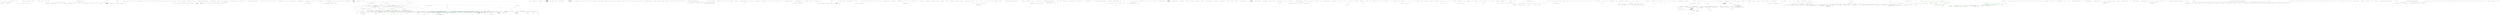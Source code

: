 digraph  {
n134 [label="out CommonMark.Formatter.Printer.BlockStackEntry", span=""];
n135 [label="out CommonMark.Formatter.Printer.InlineStackEntry", span=""];
n0 [cluster="CommonMark.Formatter.Printer.format_str(string)", label="Entry CommonMark.Formatter.Printer.format_str(string)", span="9-9"];
n1 [cluster="CommonMark.Formatter.Printer.format_str(string)", label="s == null", span="11-11"];
n4 [cluster="CommonMark.Formatter.Printer.format_str(string)", label="int len = s.Length", span="15-15"];
n9 [cluster="CommonMark.Formatter.Printer.format_str(string)", label="c = s[pos]", span="21-21"];
n2 [cluster="CommonMark.Formatter.Printer.format_str(string)", label="return string.Empty;", span="12-12"];
n3 [cluster="CommonMark.Formatter.Printer.format_str(string)", label="int pos = 0", span="14-14"];
n8 [cluster="CommonMark.Formatter.Printer.format_str(string)", label="pos < len", span="19-19"];
n18 [cluster="CommonMark.Formatter.Printer.format_str(string)", label="pos++", span="37-37"];
n5 [cluster="CommonMark.Formatter.Printer.format_str(string)", label="StringBuilder result = new StringBuilder()", span="16-16"];
n6 [cluster="CommonMark.Formatter.Printer.format_str(string)", label="char c", span="17-17"];
n22 [cluster="System.Text.StringBuilder.StringBuilder()", label="Entry System.Text.StringBuilder.StringBuilder()", span="0-0"];
n7 [cluster="CommonMark.Formatter.Printer.format_str(string)", label="result.Append(''\'''')", span="18-18"];
n12 [cluster="CommonMark.Formatter.Printer.format_str(string)", label="result.Append(''\\n'')", span="25-25"];
n14 [cluster="CommonMark.Formatter.Printer.format_str(string)", label="result.Append(''\\\'''')", span="28-28"];
n16 [cluster="CommonMark.Formatter.Printer.format_str(string)", label="result.Append(''\\\\'')", span="31-31"];
n17 [cluster="CommonMark.Formatter.Printer.format_str(string)", label="result.Append(c)", span="34-34"];
n19 [cluster="CommonMark.Formatter.Printer.format_str(string)", label="result.Append(''\'''')", span="39-39"];
n20 [cluster="CommonMark.Formatter.Printer.format_str(string)", label="return result.ToString();", span="40-40"];
n23 [cluster="System.Text.StringBuilder.Append(string)", label="Entry System.Text.StringBuilder.Append(string)", span="0-0"];
n10 [cluster="CommonMark.Formatter.Printer.format_str(string)", label=c, span="22-22"];
n11 [cluster="CommonMark.Formatter.Printer.format_str(string)", label="'\n'", span="24-24"];
n13 [cluster="CommonMark.Formatter.Printer.format_str(string)", label="''''", span="27-27"];
n15 [cluster="CommonMark.Formatter.Printer.format_str(string)", label="'\\'", span="30-30"];
n24 [cluster="System.Text.StringBuilder.Append(char)", label="Entry System.Text.StringBuilder.Append(char)", span="0-0"];
n21 [cluster="CommonMark.Formatter.Printer.format_str(string)", label="Exit CommonMark.Formatter.Printer.format_str(string)", span="9-9"];
n25 [cluster="System.Text.StringBuilder.ToString()", label="Entry System.Text.StringBuilder.ToString()", span="0-0"];
n26 [cluster="CommonMark.Formatter.Printer.PrintBlocks(System.IO.TextWriter, CommonMark.Syntax.Block, int)", label="Entry CommonMark.Formatter.Printer.PrintBlocks(System.IO.TextWriter, CommonMark.Syntax.Block, int)", span="46-46"];
n27 [cluster="CommonMark.Formatter.Printer.PrintBlocks(System.IO.TextWriter, CommonMark.Syntax.Block, int)", label="var stack = new Stack<BlockStackEntry>()", span="48-48"];
n30 [cluster="CommonMark.Formatter.Printer.PrintBlocks(System.IO.TextWriter, CommonMark.Syntax.Block, int)", label="block != null", span="52-52"];
n31 [cluster="CommonMark.Formatter.Printer.PrintBlocks(System.IO.TextWriter, CommonMark.Syntax.Block, int)", label="writer.Write(new string(' ', indent))", span="54-54"];
n32 [cluster="CommonMark.Formatter.Printer.PrintBlocks(System.IO.TextWriter, CommonMark.Syntax.Block, int)", label="block.Tag", span="56-56"];
n34 [cluster="CommonMark.Formatter.Printer.PrintBlocks(System.IO.TextWriter, CommonMark.Syntax.Block, int)", label="writer.WriteLine(''document'')", span="59-59"];
n36 [cluster="CommonMark.Formatter.Printer.PrintBlocks(System.IO.TextWriter, CommonMark.Syntax.Block, int)", label="writer.WriteLine(''block_quote'')", span="63-63"];
n38 [cluster="CommonMark.Formatter.Printer.PrintBlocks(System.IO.TextWriter, CommonMark.Syntax.Block, int)", label="writer.WriteLine(''list_item'')", span="67-67"];
n40 [cluster="CommonMark.Formatter.Printer.PrintBlocks(System.IO.TextWriter, CommonMark.Syntax.Block, int)", label="var data = block.ListData", span="71-71"];
n42 [cluster="CommonMark.Formatter.Printer.PrintBlocks(System.IO.TextWriter, CommonMark.Syntax.Block, int)", label="writer.WriteLine(''list (type=ordered tight={0} start={1} delim={2})'',\r\n                                 data.IsTight,\r\n                                 data.Start,\r\n                                 data.Delimiter)", span="74-77"];
n43 [cluster="CommonMark.Formatter.Printer.PrintBlocks(System.IO.TextWriter, CommonMark.Syntax.Block, int)", label="writer.WriteLine(''list (type=bullet tight={0} bullet_char={1})'',\r\n                                 data.IsTight,\r\n                                 data.BulletChar)", span="81-83"];
n45 [cluster="CommonMark.Formatter.Printer.PrintBlocks(System.IO.TextWriter, CommonMark.Syntax.Block, int)", label="writer.WriteLine(''atx_header (level={0})'', block.HeaderLevel)", span="88-88"];
n47 [cluster="CommonMark.Formatter.Printer.PrintBlocks(System.IO.TextWriter, CommonMark.Syntax.Block, int)", label="writer.WriteLine(''setext_header (level={0})'', block.HeaderLevel)", span="92-92"];
n49 [cluster="CommonMark.Formatter.Printer.PrintBlocks(System.IO.TextWriter, CommonMark.Syntax.Block, int)", label="writer.WriteLine(''paragraph'')", span="96-96"];
n51 [cluster="CommonMark.Formatter.Printer.PrintBlocks(System.IO.TextWriter, CommonMark.Syntax.Block, int)", label="writer.WriteLine(''hrule'')", span="100-100"];
n53 [cluster="CommonMark.Formatter.Printer.PrintBlocks(System.IO.TextWriter, CommonMark.Syntax.Block, int)", label="writer.WriteLine(''indented_code {0}'', format_str(block.StringContent.ToString(buffer)))", span="104-104"];
n55 [cluster="CommonMark.Formatter.Printer.PrintBlocks(System.IO.TextWriter, CommonMark.Syntax.Block, int)", label="writer.WriteLine(''fenced_code length={0} info={1} {2}'',\r\n                               block.FencedCodeData.FenceLength,\r\n                               format_str(block.FencedCodeData.Info),\r\n                               format_str(block.StringContent.ToString(buffer)))", span="108-111"];
n57 [cluster="CommonMark.Formatter.Printer.PrintBlocks(System.IO.TextWriter, CommonMark.Syntax.Block, int)", label="writer.WriteLine(''html_block {0}'', format_str(block.StringContent.ToString(buffer)))", span="115-115"];
n59 [cluster="CommonMark.Formatter.Printer.PrintBlocks(System.IO.TextWriter, CommonMark.Syntax.Block, int)", label="writer.WriteLine(''reference_def'')", span="119-119"];
n60 [cluster="CommonMark.Formatter.Printer.PrintBlocks(System.IO.TextWriter, CommonMark.Syntax.Block, int)", label="throw new CommonMarkException(''Block type '' + block.Tag + '' is not supported.'', block);", span="123-123"];
n61 [cluster="CommonMark.Formatter.Printer.PrintBlocks(System.IO.TextWriter, CommonMark.Syntax.Block, int)", label="block.InlineContent != null", span="126-126"];
n62 [cluster="CommonMark.Formatter.Printer.PrintBlocks(System.IO.TextWriter, CommonMark.Syntax.Block, int)", label="PrintInlines(writer, block.InlineContent, indent + 2, inlineStack)", span="128-128"];
n63 [cluster="CommonMark.Formatter.Printer.PrintBlocks(System.IO.TextWriter, CommonMark.Syntax.Block, int)", label="block.FirstChild != null", span="131-131"];
n64 [cluster="CommonMark.Formatter.Printer.PrintBlocks(System.IO.TextWriter, CommonMark.Syntax.Block, int)", label="block.NextSibling != null", span="133-133"];
n65 [cluster="CommonMark.Formatter.Printer.PrintBlocks(System.IO.TextWriter, CommonMark.Syntax.Block, int)", label="stack.Push(new BlockStackEntry(indent, block.NextSibling))", span="134-134"];
n66 [cluster="CommonMark.Formatter.Printer.PrintBlocks(System.IO.TextWriter, CommonMark.Syntax.Block, int)", label="indent += 2", span="136-136"];
n67 [cluster="CommonMark.Formatter.Printer.PrintBlocks(System.IO.TextWriter, CommonMark.Syntax.Block, int)", label="block = block.FirstChild", span="137-137"];
n68 [cluster="CommonMark.Formatter.Printer.PrintBlocks(System.IO.TextWriter, CommonMark.Syntax.Block, int)", label="block.NextSibling != null", span="139-139"];
n69 [cluster="CommonMark.Formatter.Printer.PrintBlocks(System.IO.TextWriter, CommonMark.Syntax.Block, int)", label="block = block.NextSibling", span="141-141"];
n28 [cluster="CommonMark.Formatter.Printer.PrintBlocks(System.IO.TextWriter, CommonMark.Syntax.Block, int)", label="var inlineStack = new Stack<InlineStackEntry>()", span="49-49"];
n76 [cluster="System.Collections.Generic.Stack<T>.Stack()", label="Entry System.Collections.Generic.Stack<T>.Stack()", span="0-0"];
n70 [cluster="CommonMark.Formatter.Printer.PrintBlocks(System.IO.TextWriter, CommonMark.Syntax.Block, int)", label="stack.Count > 0", span="143-143"];
n71 [cluster="CommonMark.Formatter.Printer.PrintBlocks(System.IO.TextWriter, CommonMark.Syntax.Block, int)", label="var entry = stack.Pop()", span="145-145"];
n29 [cluster="CommonMark.Formatter.Printer.PrintBlocks(System.IO.TextWriter, CommonMark.Syntax.Block, int)", label="var buffer = new StringBuilder()", span="50-50"];
n75 [cluster="CommonMark.Formatter.Printer.PrintBlocks(System.IO.TextWriter, CommonMark.Syntax.Block, int)", label="Exit CommonMark.Formatter.Printer.PrintBlocks(System.IO.TextWriter, CommonMark.Syntax.Block, int)", span="46-46"];
n77 [cluster="string.String(char, int)", label="Entry string.String(char, int)", span="0-0"];
n78 [cluster="System.IO.TextWriter.Write(string)", label="Entry System.IO.TextWriter.Write(string)", span="0-0"];
n33 [cluster="CommonMark.Formatter.Printer.PrintBlocks(System.IO.TextWriter, CommonMark.Syntax.Block, int)", label="BlockTag.Document", span="58-58"];
n35 [cluster="CommonMark.Formatter.Printer.PrintBlocks(System.IO.TextWriter, CommonMark.Syntax.Block, int)", label="BlockTag.BlockQuote", span="62-62"];
n37 [cluster="CommonMark.Formatter.Printer.PrintBlocks(System.IO.TextWriter, CommonMark.Syntax.Block, int)", label="BlockTag.ListItem", span="66-66"];
n39 [cluster="CommonMark.Formatter.Printer.PrintBlocks(System.IO.TextWriter, CommonMark.Syntax.Block, int)", label="BlockTag.List", span="70-70"];
n44 [cluster="CommonMark.Formatter.Printer.PrintBlocks(System.IO.TextWriter, CommonMark.Syntax.Block, int)", label="BlockTag.AtxHeader", span="87-87"];
n46 [cluster="CommonMark.Formatter.Printer.PrintBlocks(System.IO.TextWriter, CommonMark.Syntax.Block, int)", label="BlockTag.SETextHeader", span="91-91"];
n48 [cluster="CommonMark.Formatter.Printer.PrintBlocks(System.IO.TextWriter, CommonMark.Syntax.Block, int)", label="BlockTag.Paragraph", span="95-95"];
n50 [cluster="CommonMark.Formatter.Printer.PrintBlocks(System.IO.TextWriter, CommonMark.Syntax.Block, int)", label="BlockTag.HorizontalRuler", span="99-99"];
n52 [cluster="CommonMark.Formatter.Printer.PrintBlocks(System.IO.TextWriter, CommonMark.Syntax.Block, int)", label="BlockTag.IndentedCode", span="103-103"];
n54 [cluster="CommonMark.Formatter.Printer.PrintBlocks(System.IO.TextWriter, CommonMark.Syntax.Block, int)", label="BlockTag.FencedCode", span="107-107"];
n56 [cluster="CommonMark.Formatter.Printer.PrintBlocks(System.IO.TextWriter, CommonMark.Syntax.Block, int)", label="BlockTag.HtmlBlock", span="114-114"];
n58 [cluster="CommonMark.Formatter.Printer.PrintBlocks(System.IO.TextWriter, CommonMark.Syntax.Block, int)", label="BlockTag.ReferenceDefinition", span="118-118"];
n41 [cluster="CommonMark.Formatter.Printer.PrintBlocks(System.IO.TextWriter, CommonMark.Syntax.Block, int)", label="data.ListType == ListType.Ordered", span="72-72"];
n79 [cluster="System.IO.TextWriter.WriteLine(string)", label="Entry System.IO.TextWriter.WriteLine(string)", span="0-0"];
n82 [cluster="System.IO.TextWriter.WriteLine(string, object)", label="Entry System.IO.TextWriter.WriteLine(string, object)", span="0-0"];
n83 [cluster="CommonMark.Syntax.StringContent.ToString(System.Text.StringBuilder)", label="Entry CommonMark.Syntax.StringContent.ToString(System.Text.StringBuilder)", span="59-59"];
n80 [cluster="System.IO.TextWriter.WriteLine(string, object, object, object)", label="Entry System.IO.TextWriter.WriteLine(string, object, object, object)", span="0-0"];
n81 [cluster="System.IO.TextWriter.WriteLine(string, object, object)", label="Entry System.IO.TextWriter.WriteLine(string, object, object)", span="0-0"];
n85 [cluster="CommonMark.Formatter.Printer.PrintInlines(System.IO.TextWriter, CommonMark.Syntax.Inline, int, System.Collections.Generic.Stack<CommonMark.Formatter.Printer.InlineStackEntry>)", label="Entry CommonMark.Formatter.Printer.PrintInlines(System.IO.TextWriter, CommonMark.Syntax.Inline, int, System.Collections.Generic.Stack<CommonMark.Formatter.Printer.InlineStackEntry>)", span="156-156"];
n86 [cluster="CommonMark.Formatter.Printer.BlockStackEntry.BlockStackEntry(int, CommonMark.Syntax.Block)", label="Entry CommonMark.Formatter.Printer.BlockStackEntry.BlockStackEntry(int, CommonMark.Syntax.Block)", span="242-242"];
n87 [cluster="System.Collections.Generic.Stack<T>.Push(T)", label="Entry System.Collections.Generic.Stack<T>.Push(T)", span="0-0"];
n74 [cluster="CommonMark.Formatter.Printer.PrintBlocks(System.IO.TextWriter, CommonMark.Syntax.Block, int)", label="block = null", span="151-151"];
n72 [cluster="CommonMark.Formatter.Printer.PrintBlocks(System.IO.TextWriter, CommonMark.Syntax.Block, int)", label="indent = entry.Indent", span="146-146"];
n88 [cluster="System.Collections.Generic.Stack<T>.Pop()", label="Entry System.Collections.Generic.Stack<T>.Pop()", span="0-0"];
n73 [cluster="CommonMark.Formatter.Printer.PrintBlocks(System.IO.TextWriter, CommonMark.Syntax.Block, int)", label="block = entry.Target", span="147-147"];
n84 [cluster="CommonMark.CommonMarkException.CommonMarkException(string, CommonMark.Syntax.Block, System.Exception)", label="Entry CommonMark.CommonMarkException.CommonMarkException(string, CommonMark.Syntax.Block, System.Exception)", span="51-51"];
n89 [cluster="CommonMark.Formatter.Printer.PrintInlines(System.IO.TextWriter, CommonMark.Syntax.Inline, int, System.Collections.Generic.Stack<CommonMark.Formatter.Printer.InlineStackEntry>)", label="inline != null", span="158-158"];
n90 [cluster="CommonMark.Formatter.Printer.PrintInlines(System.IO.TextWriter, CommonMark.Syntax.Inline, int, System.Collections.Generic.Stack<CommonMark.Formatter.Printer.InlineStackEntry>)", label="writer.Write(new string(' ', indent))", span="160-160"];
n91 [cluster="CommonMark.Formatter.Printer.PrintInlines(System.IO.TextWriter, CommonMark.Syntax.Inline, int, System.Collections.Generic.Stack<CommonMark.Formatter.Printer.InlineStackEntry>)", label="inline.Tag", span="162-162"];
n93 [cluster="CommonMark.Formatter.Printer.PrintInlines(System.IO.TextWriter, CommonMark.Syntax.Inline, int, System.Collections.Generic.Stack<CommonMark.Formatter.Printer.InlineStackEntry>)", label="writer.WriteLine(''str {0}'', format_str(inline.LiteralContent))", span="165-165"];
n95 [cluster="CommonMark.Formatter.Printer.PrintInlines(System.IO.TextWriter, CommonMark.Syntax.Inline, int, System.Collections.Generic.Stack<CommonMark.Formatter.Printer.InlineStackEntry>)", label="writer.WriteLine(''linebreak'')", span="169-169"];
n97 [cluster="CommonMark.Formatter.Printer.PrintInlines(System.IO.TextWriter, CommonMark.Syntax.Inline, int, System.Collections.Generic.Stack<CommonMark.Formatter.Printer.InlineStackEntry>)", label="writer.WriteLine(''softbreak'')", span="173-173"];
n99 [cluster="CommonMark.Formatter.Printer.PrintInlines(System.IO.TextWriter, CommonMark.Syntax.Inline, int, System.Collections.Generic.Stack<CommonMark.Formatter.Printer.InlineStackEntry>)", label="writer.WriteLine(''code {0}'', format_str(inline.LiteralContent))", span="177-177"];
n101 [cluster="CommonMark.Formatter.Printer.PrintInlines(System.IO.TextWriter, CommonMark.Syntax.Inline, int, System.Collections.Generic.Stack<CommonMark.Formatter.Printer.InlineStackEntry>)", label="writer.WriteLine(''html {0}'', format_str(inline.LiteralContent))", span="181-181"];
n103 [cluster="CommonMark.Formatter.Printer.PrintInlines(System.IO.TextWriter, CommonMark.Syntax.Inline, int, System.Collections.Generic.Stack<CommonMark.Formatter.Printer.InlineStackEntry>)", label="writer.WriteLine(''link url={0} title={1}'',\r\n                               format_str(inline.TargetUrl),\r\n                               format_str(inline.LiteralContent))", span="185-187"];
n105 [cluster="CommonMark.Formatter.Printer.PrintInlines(System.IO.TextWriter, CommonMark.Syntax.Inline, int, System.Collections.Generic.Stack<CommonMark.Formatter.Printer.InlineStackEntry>)", label="writer.WriteLine(''image url={0} title={1}'',\r\n                               format_str(inline.TargetUrl),\r\n                               format_str(inline.LiteralContent))", span="191-193"];
n107 [cluster="CommonMark.Formatter.Printer.PrintInlines(System.IO.TextWriter, CommonMark.Syntax.Inline, int, System.Collections.Generic.Stack<CommonMark.Formatter.Printer.InlineStackEntry>)", label="writer.WriteLine(''strong'')", span="197-197"];
n109 [cluster="CommonMark.Formatter.Printer.PrintInlines(System.IO.TextWriter, CommonMark.Syntax.Inline, int, System.Collections.Generic.Stack<CommonMark.Formatter.Printer.InlineStackEntry>)", label="writer.WriteLine(''emph'')", span="201-201"];
n111 [cluster="CommonMark.Formatter.Printer.PrintInlines(System.IO.TextWriter, CommonMark.Syntax.Inline, int, System.Collections.Generic.Stack<CommonMark.Formatter.Printer.InlineStackEntry>)", label="writer.WriteLine(''del'')", span="205-205"];
n112 [cluster="CommonMark.Formatter.Printer.PrintInlines(System.IO.TextWriter, CommonMark.Syntax.Inline, int, System.Collections.Generic.Stack<CommonMark.Formatter.Printer.InlineStackEntry>)", label="writer.WriteLine(''unknown: '' + inline.Tag.ToString())", span="209-209"];
n113 [cluster="CommonMark.Formatter.Printer.PrintInlines(System.IO.TextWriter, CommonMark.Syntax.Inline, int, System.Collections.Generic.Stack<CommonMark.Formatter.Printer.InlineStackEntry>)", label="inline.FirstChild != null", span="213-213"];
n114 [cluster="CommonMark.Formatter.Printer.PrintInlines(System.IO.TextWriter, CommonMark.Syntax.Inline, int, System.Collections.Generic.Stack<CommonMark.Formatter.Printer.InlineStackEntry>)", label="inline.NextSibling != null", span="215-215"];
n115 [cluster="CommonMark.Formatter.Printer.PrintInlines(System.IO.TextWriter, CommonMark.Syntax.Inline, int, System.Collections.Generic.Stack<CommonMark.Formatter.Printer.InlineStackEntry>)", label="stack.Push(new InlineStackEntry(indent, inline.NextSibling))", span="216-216"];
n116 [cluster="CommonMark.Formatter.Printer.PrintInlines(System.IO.TextWriter, CommonMark.Syntax.Inline, int, System.Collections.Generic.Stack<CommonMark.Formatter.Printer.InlineStackEntry>)", label="indent += 2", span="218-218"];
n117 [cluster="CommonMark.Formatter.Printer.PrintInlines(System.IO.TextWriter, CommonMark.Syntax.Inline, int, System.Collections.Generic.Stack<CommonMark.Formatter.Printer.InlineStackEntry>)", label="inline = inline.FirstChild", span="219-219"];
n118 [cluster="CommonMark.Formatter.Printer.PrintInlines(System.IO.TextWriter, CommonMark.Syntax.Inline, int, System.Collections.Generic.Stack<CommonMark.Formatter.Printer.InlineStackEntry>)", label="inline.NextSibling != null", span="221-221"];
n119 [cluster="CommonMark.Formatter.Printer.PrintInlines(System.IO.TextWriter, CommonMark.Syntax.Inline, int, System.Collections.Generic.Stack<CommonMark.Formatter.Printer.InlineStackEntry>)", label="inline = inline.NextSibling", span="223-223"];
n120 [cluster="CommonMark.Formatter.Printer.PrintInlines(System.IO.TextWriter, CommonMark.Syntax.Inline, int, System.Collections.Generic.Stack<CommonMark.Formatter.Printer.InlineStackEntry>)", label="stack.Count > 0", span="225-225"];
n121 [cluster="CommonMark.Formatter.Printer.PrintInlines(System.IO.TextWriter, CommonMark.Syntax.Inline, int, System.Collections.Generic.Stack<CommonMark.Formatter.Printer.InlineStackEntry>)", label="var entry = stack.Pop()", span="227-227"];
n125 [cluster="CommonMark.Formatter.Printer.PrintInlines(System.IO.TextWriter, CommonMark.Syntax.Inline, int, System.Collections.Generic.Stack<CommonMark.Formatter.Printer.InlineStackEntry>)", label="Exit CommonMark.Formatter.Printer.PrintInlines(System.IO.TextWriter, CommonMark.Syntax.Inline, int, System.Collections.Generic.Stack<CommonMark.Formatter.Printer.InlineStackEntry>)", span="156-156"];
n92 [cluster="CommonMark.Formatter.Printer.PrintInlines(System.IO.TextWriter, CommonMark.Syntax.Inline, int, System.Collections.Generic.Stack<CommonMark.Formatter.Printer.InlineStackEntry>)", label="InlineTag.String", span="164-164"];
n94 [cluster="CommonMark.Formatter.Printer.PrintInlines(System.IO.TextWriter, CommonMark.Syntax.Inline, int, System.Collections.Generic.Stack<CommonMark.Formatter.Printer.InlineStackEntry>)", label="InlineTag.LineBreak", span="168-168"];
n96 [cluster="CommonMark.Formatter.Printer.PrintInlines(System.IO.TextWriter, CommonMark.Syntax.Inline, int, System.Collections.Generic.Stack<CommonMark.Formatter.Printer.InlineStackEntry>)", label="InlineTag.SoftBreak", span="172-172"];
n98 [cluster="CommonMark.Formatter.Printer.PrintInlines(System.IO.TextWriter, CommonMark.Syntax.Inline, int, System.Collections.Generic.Stack<CommonMark.Formatter.Printer.InlineStackEntry>)", label="InlineTag.Code", span="176-176"];
n100 [cluster="CommonMark.Formatter.Printer.PrintInlines(System.IO.TextWriter, CommonMark.Syntax.Inline, int, System.Collections.Generic.Stack<CommonMark.Formatter.Printer.InlineStackEntry>)", label="InlineTag.RawHtml", span="180-180"];
n102 [cluster="CommonMark.Formatter.Printer.PrintInlines(System.IO.TextWriter, CommonMark.Syntax.Inline, int, System.Collections.Generic.Stack<CommonMark.Formatter.Printer.InlineStackEntry>)", label="InlineTag.Link", span="184-184"];
n104 [cluster="CommonMark.Formatter.Printer.PrintInlines(System.IO.TextWriter, CommonMark.Syntax.Inline, int, System.Collections.Generic.Stack<CommonMark.Formatter.Printer.InlineStackEntry>)", label="InlineTag.Image", span="190-190"];
n106 [cluster="CommonMark.Formatter.Printer.PrintInlines(System.IO.TextWriter, CommonMark.Syntax.Inline, int, System.Collections.Generic.Stack<CommonMark.Formatter.Printer.InlineStackEntry>)", label="InlineTag.Strong", span="196-196"];
n108 [cluster="CommonMark.Formatter.Printer.PrintInlines(System.IO.TextWriter, CommonMark.Syntax.Inline, int, System.Collections.Generic.Stack<CommonMark.Formatter.Printer.InlineStackEntry>)", label="InlineTag.Emphasis", span="200-200"];
n110 [cluster="CommonMark.Formatter.Printer.PrintInlines(System.IO.TextWriter, CommonMark.Syntax.Inline, int, System.Collections.Generic.Stack<CommonMark.Formatter.Printer.InlineStackEntry>)", label="InlineTag.Strikethrough", span="204-204"];
n126 [cluster="System.Enum.ToString()", label="Entry System.Enum.ToString()", span="0-0"];
n127 [cluster="CommonMark.Formatter.Printer.InlineStackEntry.InlineStackEntry(int, CommonMark.Syntax.Inline)", label="Entry CommonMark.Formatter.Printer.InlineStackEntry.InlineStackEntry(int, CommonMark.Syntax.Inline)", span="252-252"];
n124 [cluster="CommonMark.Formatter.Printer.PrintInlines(System.IO.TextWriter, CommonMark.Syntax.Inline, int, System.Collections.Generic.Stack<CommonMark.Formatter.Printer.InlineStackEntry>)", label="inline = null", span="233-233"];
n122 [cluster="CommonMark.Formatter.Printer.PrintInlines(System.IO.TextWriter, CommonMark.Syntax.Inline, int, System.Collections.Generic.Stack<CommonMark.Formatter.Printer.InlineStackEntry>)", label="indent = entry.Indent", span="228-228"];
n123 [cluster="CommonMark.Formatter.Printer.PrintInlines(System.IO.TextWriter, CommonMark.Syntax.Inline, int, System.Collections.Generic.Stack<CommonMark.Formatter.Printer.InlineStackEntry>)", label="inline = entry.Target", span="229-229"];
n128 [cluster="CommonMark.Formatter.Printer.BlockStackEntry.BlockStackEntry(int, CommonMark.Syntax.Block)", label="this.Indent = indent", span="244-244"];
n129 [cluster="CommonMark.Formatter.Printer.BlockStackEntry.BlockStackEntry(int, CommonMark.Syntax.Block)", label="this.Target = target", span="245-245"];
n130 [cluster="CommonMark.Formatter.Printer.BlockStackEntry.BlockStackEntry(int, CommonMark.Syntax.Block)", label="Exit CommonMark.Formatter.Printer.BlockStackEntry.BlockStackEntry(int, CommonMark.Syntax.Block)", span="242-242"];
n131 [cluster="CommonMark.Formatter.Printer.InlineStackEntry.InlineStackEntry(int, CommonMark.Syntax.Inline)", label="this.Indent = indent", span="254-254"];
n132 [cluster="CommonMark.Formatter.Printer.InlineStackEntry.InlineStackEntry(int, CommonMark.Syntax.Inline)", label="this.Target = target", span="255-255"];
n133 [cluster="CommonMark.Formatter.Printer.InlineStackEntry.InlineStackEntry(int, CommonMark.Syntax.Inline)", label="Exit CommonMark.Formatter.Printer.InlineStackEntry.InlineStackEntry(int, CommonMark.Syntax.Inline)", span="252-252"];
m0_27 [cluster="CommonMark.Parser.BlockMethods.EndsWithBlankLine(CommonMark.Syntax.Block)", file="BlockMethods.cs", label="Entry CommonMark.Parser.BlockMethods.EndsWithBlankLine(CommonMark.Syntax.Block)", span="59-59"];
m0_28 [cluster="CommonMark.Parser.BlockMethods.EndsWithBlankLine(CommonMark.Syntax.Block)", file="BlockMethods.cs", label=true, span="61-61"];
m0_29 [cluster="CommonMark.Parser.BlockMethods.EndsWithBlankLine(CommonMark.Syntax.Block)", file="BlockMethods.cs", label="block.IsLastLineBlank", span="63-63"];
m0_31 [cluster="CommonMark.Parser.BlockMethods.EndsWithBlankLine(CommonMark.Syntax.Block)", file="BlockMethods.cs", label="block.Tag != BlockTag.List && block.Tag != BlockTag.ListItem", span="66-66"];
m0_33 [cluster="CommonMark.Parser.BlockMethods.EndsWithBlankLine(CommonMark.Syntax.Block)", file="BlockMethods.cs", label="block = block.LastChild", span="69-69"];
m0_30 [cluster="CommonMark.Parser.BlockMethods.EndsWithBlankLine(CommonMark.Syntax.Block)", file="BlockMethods.cs", label="return true;", span="64-64"];
m0_32 [cluster="CommonMark.Parser.BlockMethods.EndsWithBlankLine(CommonMark.Syntax.Block)", file="BlockMethods.cs", label="return false;", span="67-67"];
m0_34 [cluster="CommonMark.Parser.BlockMethods.EndsWithBlankLine(CommonMark.Syntax.Block)", file="BlockMethods.cs", label="block == null", span="71-71"];
m0_35 [cluster="CommonMark.Parser.BlockMethods.EndsWithBlankLine(CommonMark.Syntax.Block)", file="BlockMethods.cs", label="return false;", span="72-72"];
m0_36 [cluster="CommonMark.Parser.BlockMethods.EndsWithBlankLine(CommonMark.Syntax.Block)", file="BlockMethods.cs", label="Exit CommonMark.Parser.BlockMethods.EndsWithBlankLine(CommonMark.Syntax.Block)", span="59-59"];
m0_37 [cluster="CommonMark.Parser.BlockMethods.BreakOutOfLists(ref CommonMark.Syntax.Block, CommonMark.Parser.LineInfo)", file="BlockMethods.cs", label="Entry CommonMark.Parser.BlockMethods.BreakOutOfLists(ref CommonMark.Syntax.Block, CommonMark.Parser.LineInfo)", span="79-79"];
m0_38 [cluster="CommonMark.Parser.BlockMethods.BreakOutOfLists(ref CommonMark.Syntax.Block, CommonMark.Parser.LineInfo)", file="BlockMethods.cs", label="Block container = blockRef", span="81-81"];
m0_44 [cluster="CommonMark.Parser.BlockMethods.BreakOutOfLists(ref CommonMark.Syntax.Block, CommonMark.Parser.LineInfo)", file="BlockMethods.cs", label="Finalize(container, line)", span="92-92"];
m0_46 [cluster="CommonMark.Parser.BlockMethods.BreakOutOfLists(ref CommonMark.Syntax.Block, CommonMark.Parser.LineInfo)", file="BlockMethods.cs", label="Finalize(b, line)", span="96-96"];
m0_39 [cluster="CommonMark.Parser.BlockMethods.BreakOutOfLists(ref CommonMark.Syntax.Block, CommonMark.Parser.LineInfo)", file="BlockMethods.cs", label="Block b = container.Top", span="82-82"];
m0_43 [cluster="CommonMark.Parser.BlockMethods.BreakOutOfLists(ref CommonMark.Syntax.Block, CommonMark.Parser.LineInfo)", file="BlockMethods.cs", label="container != null && container != b", span="90-90"];
m0_45 [cluster="CommonMark.Parser.BlockMethods.BreakOutOfLists(ref CommonMark.Syntax.Block, CommonMark.Parser.LineInfo)", file="BlockMethods.cs", label="container = container.Parent", span="93-93"];
m0_40 [cluster="CommonMark.Parser.BlockMethods.BreakOutOfLists(ref CommonMark.Syntax.Block, CommonMark.Parser.LineInfo)", file="BlockMethods.cs", label="b != null && b.Tag != BlockTag.List", span="85-85"];
m0_41 [cluster="CommonMark.Parser.BlockMethods.BreakOutOfLists(ref CommonMark.Syntax.Block, CommonMark.Parser.LineInfo)", file="BlockMethods.cs", label="b = b.LastChild", span="86-86"];
m0_42 [cluster="CommonMark.Parser.BlockMethods.BreakOutOfLists(ref CommonMark.Syntax.Block, CommonMark.Parser.LineInfo)", file="BlockMethods.cs", label="b != null", span="88-88"];
m0_47 [cluster="CommonMark.Parser.BlockMethods.BreakOutOfLists(ref CommonMark.Syntax.Block, CommonMark.Parser.LineInfo)", file="BlockMethods.cs", label="blockRef = b.Parent", span="97-97"];
m0_48 [cluster="CommonMark.Parser.BlockMethods.BreakOutOfLists(ref CommonMark.Syntax.Block, CommonMark.Parser.LineInfo)", file="BlockMethods.cs", label="Exit CommonMark.Parser.BlockMethods.BreakOutOfLists(ref CommonMark.Syntax.Block, CommonMark.Parser.LineInfo)", span="79-79"];
m0_3 [cluster="CommonMark.Parser.BlockMethods.AcceptsLines(CommonMark.Syntax.BlockTag)", file="BlockMethods.cs", label="Entry CommonMark.Parser.BlockMethods.AcceptsLines(CommonMark.Syntax.BlockTag)", span="25-25"];
m0_4 [cluster="CommonMark.Parser.BlockMethods.AcceptsLines(CommonMark.Syntax.BlockTag)", file="BlockMethods.cs", label="return (block_type == BlockTag.Paragraph ||\r\n                    block_type == BlockTag.AtxHeader ||\r\n                    block_type == BlockTag.IndentedCode ||\r\n                    block_type == BlockTag.FencedCode);", span="27-30"];
m0_5 [cluster="CommonMark.Parser.BlockMethods.AcceptsLines(CommonMark.Syntax.BlockTag)", file="BlockMethods.cs", label="Exit CommonMark.Parser.BlockMethods.AcceptsLines(CommonMark.Syntax.BlockTag)", span="25-25"];
m0_103 [cluster="string.Trim()", file="BlockMethods.cs", label="Entry string.Trim()", span="0-0"];
m0_229 [cluster="CommonMark.Parser.BlockMethods.IncorporateLine(CommonMark.Parser.LineInfo, ref CommonMark.Syntax.Block)", file="BlockMethods.cs", label="Entry CommonMark.Parser.BlockMethods.IncorporateLine(CommonMark.Parser.LineInfo, ref CommonMark.Syntax.Block)", span="434-434"];
m0_230 [cluster="CommonMark.Parser.BlockMethods.IncorporateLine(CommonMark.Parser.LineInfo, ref CommonMark.Syntax.Block)", file="BlockMethods.cs", label="var ln = line.Line", span="436-436"];
m0_240 [cluster="CommonMark.Parser.BlockMethods.IncorporateLine(CommonMark.Parser.LineInfo, ref CommonMark.Syntax.Block)", file="BlockMethods.cs", label="Block cur = curptr", span="456-456"];
m0_296 [cluster="CommonMark.Parser.BlockMethods.IncorporateLine(CommonMark.Parser.LineInfo, ref CommonMark.Syntax.Block)", file="BlockMethods.cs", label="BreakOutOfLists(ref container, line)", span="587-587"];
m0_308 [cluster="CommonMark.Parser.BlockMethods.IncorporateLine(CommonMark.Parser.LineInfo, ref CommonMark.Syntax.Block)", file="BlockMethods.cs", label="container = CreateChildBlock(container, line, BlockTag.BlockQuote, first_nonspace)", span="615-615"];
m0_311 [cluster="CommonMark.Parser.BlockMethods.IncorporateLine(CommonMark.Parser.LineInfo, ref CommonMark.Syntax.Block)", file="BlockMethods.cs", label="container = CreateChildBlock(container, line, BlockTag.AtxHeader, first_nonspace)", span="622-622"];
m0_314 [cluster="CommonMark.Parser.BlockMethods.IncorporateLine(CommonMark.Parser.LineInfo, ref CommonMark.Syntax.Block)", file="BlockMethods.cs", label="container = CreateChildBlock(container, line, BlockTag.FencedCode, first_nonspace)", span="629-629"];
m0_321 [cluster="CommonMark.Parser.BlockMethods.IncorporateLine(CommonMark.Parser.LineInfo, ref CommonMark.Syntax.Block)", file="BlockMethods.cs", label="container = CreateChildBlock(container, line, BlockTag.HtmlBlock, first_nonspace)", span="641-641"];
m0_327 [cluster="CommonMark.Parser.BlockMethods.IncorporateLine(CommonMark.Parser.LineInfo, ref CommonMark.Syntax.Block)", file="BlockMethods.cs", label="container = CreateChildBlock(container, line, BlockTag.HorizontalRuler, first_nonspace)", span="661-661"];
m0_328 [cluster="CommonMark.Parser.BlockMethods.IncorporateLine(CommonMark.Parser.LineInfo, ref CommonMark.Syntax.Block)", file="BlockMethods.cs", label="Finalize(container, line)", span="662-662"];
m0_345 [cluster="CommonMark.Parser.BlockMethods.IncorporateLine(CommonMark.Parser.LineInfo, ref CommonMark.Syntax.Block)", file="BlockMethods.cs", label="container = CreateChildBlock(container, line, BlockTag.List, first_nonspace)", span="700-700"];
m0_347 [cluster="CommonMark.Parser.BlockMethods.IncorporateLine(CommonMark.Parser.LineInfo, ref CommonMark.Syntax.Block)", file="BlockMethods.cs", label="container = CreateChildBlock(container, line, BlockTag.ListItem, first_nonspace)", span="705-705"];
m0_351 [cluster="CommonMark.Parser.BlockMethods.IncorporateLine(CommonMark.Parser.LineInfo, ref CommonMark.Syntax.Block)", file="BlockMethods.cs", label="container = CreateChildBlock(container, line, BlockTag.IndentedCode, offset)", span="711-711"];
m0_357 [cluster="CommonMark.Parser.BlockMethods.IncorporateLine(CommonMark.Parser.LineInfo, ref CommonMark.Syntax.Block)", file="BlockMethods.cs", label="container.IsLastLineBlank = (blank &&\r\n                                          container.Tag != BlockTag.BlockQuote &&\r\n                                          container.Tag != BlockTag.SETextHeader &&\r\n                                          container.Tag != BlockTag.FencedCode &&\r\n                                          !(container.Tag == BlockTag.ListItem &&\r\n                                            container.FirstChild == null &&\r\n                                            container.SourcePosition >= line.LineOffset))", span="738-744"];
m0_363 [cluster="CommonMark.Parser.BlockMethods.IncorporateLine(CommonMark.Parser.LineInfo, ref CommonMark.Syntax.Block)", file="BlockMethods.cs", label="AddLine(cur, line, ln, offset)", span="760-760"];
m0_365 [cluster="CommonMark.Parser.BlockMethods.IncorporateLine(CommonMark.Parser.LineInfo, ref CommonMark.Syntax.Block)", file="BlockMethods.cs", label="Finalize(cur, line)", span="770-770"];
m0_370 [cluster="CommonMark.Parser.BlockMethods.IncorporateLine(CommonMark.Parser.LineInfo, ref CommonMark.Syntax.Block)", file="BlockMethods.cs", label="AddLine(container, line, ln, offset)", span="781-781"];
m0_374 [cluster="CommonMark.Parser.BlockMethods.IncorporateLine(CommonMark.Parser.LineInfo, ref CommonMark.Syntax.Block)", file="BlockMethods.cs", label="AddLine(container, line, ln, offset)", span="796-796"];
m0_376 [cluster="CommonMark.Parser.BlockMethods.IncorporateLine(CommonMark.Parser.LineInfo, ref CommonMark.Syntax.Block)", file="BlockMethods.cs", label="AddLine(container, line, ln, offset)", span="803-803"];
m0_386 [cluster="CommonMark.Parser.BlockMethods.IncorporateLine(CommonMark.Parser.LineInfo, ref CommonMark.Syntax.Block)", file="BlockMethods.cs", label="AddLine(container, line, ln, first_nonspace, p - first_nonspace + 1)", span="829-829"];
m0_387 [cluster="CommonMark.Parser.BlockMethods.IncorporateLine(CommonMark.Parser.LineInfo, ref CommonMark.Syntax.Block)", file="BlockMethods.cs", label="Finalize(container, line)", span="830-830"];
m0_390 [cluster="CommonMark.Parser.BlockMethods.IncorporateLine(CommonMark.Parser.LineInfo, ref CommonMark.Syntax.Block)", file="BlockMethods.cs", label="AddLine(container, line, ln, first_nonspace)", span="837-837"];
m0_392 [cluster="CommonMark.Parser.BlockMethods.IncorporateLine(CommonMark.Parser.LineInfo, ref CommonMark.Syntax.Block)", file="BlockMethods.cs", label="container = CreateChildBlock(container, line, BlockTag.Paragraph,  first_nonspace)", span="844-844"];
m0_393 [cluster="CommonMark.Parser.BlockMethods.IncorporateLine(CommonMark.Parser.LineInfo, ref CommonMark.Syntax.Block)", file="BlockMethods.cs", label="AddLine(container, line, ln, first_nonspace)", span="845-845"];
m0_394 [cluster="CommonMark.Parser.BlockMethods.IncorporateLine(CommonMark.Parser.LineInfo, ref CommonMark.Syntax.Block)", file="BlockMethods.cs", label="Utilities.Warning(''Line {0} with container type {1} did not match any condition:\n\''{2}\'''', line.LineNumber, container.Tag, ln)", span="851-851"];
m0_231 [cluster="CommonMark.Parser.BlockMethods.IncorporateLine(CommonMark.Parser.LineInfo, ref CommonMark.Syntax.Block)", file="BlockMethods.cs", label="Block last_matched_container", span="438-438"];
m0_247 [cluster="CommonMark.Parser.BlockMethods.IncorporateLine(CommonMark.Parser.LineInfo, ref CommonMark.Syntax.Block)", file="BlockMethods.cs", label="FindFirstNonspace(ln, offset, column, out first_nonspace, out first_nonspace_column, out curChar)", span="471-471"];
m0_253 [cluster="CommonMark.Parser.BlockMethods.IncorporateLine(CommonMark.Parser.LineInfo, ref CommonMark.Syntax.Block)", file="BlockMethods.cs", label="AdvanceOffset(ln, indent + 1, true, ref offset, ref column)", span="482-482"];
m0_254 [cluster="CommonMark.Parser.BlockMethods.IncorporateLine(CommonMark.Parser.LineInfo, ref CommonMark.Syntax.Block)", file="BlockMethods.cs", label="ln[offset] == ' '", span="483-483"];
m0_259 [cluster="CommonMark.Parser.BlockMethods.IncorporateLine(CommonMark.Parser.LineInfo, ref CommonMark.Syntax.Block)", file="BlockMethods.cs", label="AdvanceOffset(ln, container.ListData.MarkerOffset + container.ListData.Padding, true, ref offset, ref column)", span="497-497"];
m0_261 [cluster="CommonMark.Parser.BlockMethods.IncorporateLine(CommonMark.Parser.LineInfo, ref CommonMark.Syntax.Block)", file="BlockMethods.cs", label="AdvanceOffset(ln, first_nonspace - offset, false, ref offset, ref column)", span="499-499"];
m0_265 [cluster="CommonMark.Parser.BlockMethods.IncorporateLine(CommonMark.Parser.LineInfo, ref CommonMark.Syntax.Block)", file="BlockMethods.cs", label="AdvanceOffset(ln, CODE_INDENT, true, ref offset, ref column)", span="509-509"];
m0_267 [cluster="CommonMark.Parser.BlockMethods.IncorporateLine(CommonMark.Parser.LineInfo, ref CommonMark.Syntax.Block)", file="BlockMethods.cs", label="AdvanceOffset(ln, first_nonspace - offset, false, ref offset, ref column)", span="511-511"];
m0_280 [cluster="CommonMark.Parser.BlockMethods.IncorporateLine(CommonMark.Parser.LineInfo, ref CommonMark.Syntax.Block)", file="BlockMethods.cs", label="i > 0 && ln[offset] == ' '", span="542-542"];
m0_299 [cluster="CommonMark.Parser.BlockMethods.IncorporateLine(CommonMark.Parser.LineInfo, ref CommonMark.Syntax.Block)", file="BlockMethods.cs", label="FindFirstNonspace(ln, offset, column, out first_nonspace, out first_nonspace_column, out curChar)", span="597-597"];
m0_304 [cluster="CommonMark.Parser.BlockMethods.IncorporateLine(CommonMark.Parser.LineInfo, ref CommonMark.Syntax.Block)", file="BlockMethods.cs", label="AdvanceOffset(ln, first_nonspace + 1 - offset, false, ref offset, ref column)", span="607-607"];
m0_305 [cluster="CommonMark.Parser.BlockMethods.IncorporateLine(CommonMark.Parser.LineInfo, ref CommonMark.Syntax.Block)", file="BlockMethods.cs", label="ln[offset] == ' '", span="609-609"];
m0_309 [cluster="CommonMark.Parser.BlockMethods.IncorporateLine(CommonMark.Parser.LineInfo, ref CommonMark.Syntax.Block)", file="BlockMethods.cs", label="!indented && curChar == '#' && 0 != (matched = Scanner.scan_atx_header_start(ln, first_nonspace, ln.Length, out i))", span="618-618"];
m0_310 [cluster="CommonMark.Parser.BlockMethods.IncorporateLine(CommonMark.Parser.LineInfo, ref CommonMark.Syntax.Block)", file="BlockMethods.cs", label="AdvanceOffset(ln, first_nonspace + matched - offset, false, ref offset, ref column)", span="621-621"];
m0_313 [cluster="CommonMark.Parser.BlockMethods.IncorporateLine(CommonMark.Parser.LineInfo, ref CommonMark.Syntax.Block)", file="BlockMethods.cs", label="!indented && (curChar == '`' || curChar == '~') && 0 != (matched = Scanner.scan_open_code_fence(ln, first_nonspace, ln.Length))", span="626-626"];
m0_319 [cluster="CommonMark.Parser.BlockMethods.IncorporateLine(CommonMark.Parser.LineInfo, ref CommonMark.Syntax.Block)", file="BlockMethods.cs", label="AdvanceOffset(ln, first_nonspace + matched - offset, false, ref offset, ref column)", span="635-635"];
m0_322 [cluster="CommonMark.Parser.BlockMethods.IncorporateLine(CommonMark.Parser.LineInfo, ref CommonMark.Syntax.Block)", file="BlockMethods.cs", label="!indented && container.Tag == BlockTag.Paragraph && (curChar == '=' || curChar == '-')\r\n                        && 0 != (matched = Scanner.scan_setext_header_line(ln, first_nonspace, ln.Length))\r\n                        && ContainsSingleLine(container.StringContent)", span="645-647"];
m0_325 [cluster="CommonMark.Parser.BlockMethods.IncorporateLine(CommonMark.Parser.LineInfo, ref CommonMark.Syntax.Block)", file="BlockMethods.cs", label="AdvanceOffset(ln, ln.Length - 1 - offset, false, ref offset, ref column)", span="652-652"];
m0_326 [cluster="CommonMark.Parser.BlockMethods.IncorporateLine(CommonMark.Parser.LineInfo, ref CommonMark.Syntax.Block)", file="BlockMethods.cs", label="!indented \r\n                    && !(container.Tag == BlockTag.Paragraph && !all_matched) \r\n                    && 0 != (Scanner.scan_hrule(ln, first_nonspace, ln.Length))", span="655-657"];
m0_330 [cluster="CommonMark.Parser.BlockMethods.IncorporateLine(CommonMark.Parser.LineInfo, ref CommonMark.Syntax.Block)", file="BlockMethods.cs", label="AdvanceOffset(ln, ln.Length - 1 - offset, false, ref offset, ref column)", span="664-664"];
m0_331 [cluster="CommonMark.Parser.BlockMethods.IncorporateLine(CommonMark.Parser.LineInfo, ref CommonMark.Syntax.Block)", file="BlockMethods.cs", label="(!indented || container.Tag == BlockTag.List) \r\n                    && 0 != (matched = ParseListMarker(ln, first_nonspace, out data))", span="667-668"];
m0_332 [cluster="CommonMark.Parser.BlockMethods.IncorporateLine(CommonMark.Parser.LineInfo, ref CommonMark.Syntax.Block)", file="BlockMethods.cs", label="AdvanceOffset(ln, first_nonspace + matched - offset, false, ref offset, ref column)", span="672-672"];
m0_334 [cluster="CommonMark.Parser.BlockMethods.IncorporateLine(CommonMark.Parser.LineInfo, ref CommonMark.Syntax.Block)", file="BlockMethods.cs", label="i <= 5 && ln[offset + i] == ' '", span="674-674"];
m0_336 [cluster="CommonMark.Parser.BlockMethods.IncorporateLine(CommonMark.Parser.LineInfo, ref CommonMark.Syntax.Block)", file="BlockMethods.cs", label="i >= 5 || i < 1 || ln[offset] == '\n'", span="678-678"];
m0_342 [cluster="CommonMark.Parser.BlockMethods.IncorporateLine(CommonMark.Parser.LineInfo, ref CommonMark.Syntax.Block)", file="BlockMethods.cs", label="AdvanceOffset(ln, i, true, ref offset, ref column)", span="690-690"];
m0_350 [cluster="CommonMark.Parser.BlockMethods.IncorporateLine(CommonMark.Parser.LineInfo, ref CommonMark.Syntax.Block)", file="BlockMethods.cs", label="AdvanceOffset(ln, CODE_INDENT, true, ref offset, ref column)", span="710-710"];
m0_354 [cluster="CommonMark.Parser.BlockMethods.IncorporateLine(CommonMark.Parser.LineInfo, ref CommonMark.Syntax.Block)", file="BlockMethods.cs", label="FindFirstNonspace(ln, offset, column, out first_nonspace, out first_nonspace_column, out curChar)", span="730-730"];
m0_372 [cluster="CommonMark.Parser.BlockMethods.IncorporateLine(CommonMark.Parser.LineInfo, ref CommonMark.Syntax.Block)", file="BlockMethods.cs", label="(indent <= 3\r\n                      && curChar == container.FencedCodeData.FenceChar)\r\n                      && (0 != Scanner.scan_close_code_fence(ln, first_nonspace, container.FencedCodeData.FenceLength, ln.Length))", span="787-789"];
m0_379 [cluster="CommonMark.Parser.BlockMethods.IncorporateLine(CommonMark.Parser.LineInfo, ref CommonMark.Syntax.Block)", file="BlockMethods.cs", label="int p = ln.Length - 1", span="815-815"];
m0_380 [cluster="CommonMark.Parser.BlockMethods.IncorporateLine(CommonMark.Parser.LineInfo, ref CommonMark.Syntax.Block)", file="BlockMethods.cs", label="p >= 0 && (ln[p] == ' ' || ln[p] == '\n')", span="818-818"];
m0_382 [cluster="CommonMark.Parser.BlockMethods.IncorporateLine(CommonMark.Parser.LineInfo, ref CommonMark.Syntax.Block)", file="BlockMethods.cs", label="p >= 0 && ln[p] == '#'", span="822-822"];
m0_384 [cluster="CommonMark.Parser.BlockMethods.IncorporateLine(CommonMark.Parser.LineInfo, ref CommonMark.Syntax.Block)", file="BlockMethods.cs", label="p < 0 || ln[p] != ' '", span="826-826"];
m0_385 [cluster="CommonMark.Parser.BlockMethods.IncorporateLine(CommonMark.Parser.LineInfo, ref CommonMark.Syntax.Block)", file="BlockMethods.cs", label="p = ln.Length - 1", span="827-827"];
m0_232 [cluster="CommonMark.Parser.BlockMethods.IncorporateLine(CommonMark.Parser.LineInfo, ref CommonMark.Syntax.Block)", file="BlockMethods.cs", label="var offset = 0", span="441-441"];
m0_233 [cluster="CommonMark.Parser.BlockMethods.IncorporateLine(CommonMark.Parser.LineInfo, ref CommonMark.Syntax.Block)", file="BlockMethods.cs", label="var column = 0", span="444-444"];
m0_281 [cluster="CommonMark.Parser.BlockMethods.IncorporateLine(CommonMark.Parser.LineInfo, ref CommonMark.Syntax.Block)", file="BlockMethods.cs", label="offset++", span="544-544"];
m0_318 [cluster="CommonMark.Parser.BlockMethods.IncorporateLine(CommonMark.Parser.LineInfo, ref CommonMark.Syntax.Block)", file="BlockMethods.cs", label="container.FencedCodeData.FenceOffset = first_nonspace - offset", span="633-633"];
m0_234 [cluster="CommonMark.Parser.BlockMethods.IncorporateLine(CommonMark.Parser.LineInfo, ref CommonMark.Syntax.Block)", file="BlockMethods.cs", label="int first_nonspace", span="447-447"];
m0_248 [cluster="CommonMark.Parser.BlockMethods.IncorporateLine(CommonMark.Parser.LineInfo, ref CommonMark.Syntax.Block)", file="BlockMethods.cs", label="indent = first_nonspace_column - column", span="473-473"];
m0_282 [cluster="CommonMark.Parser.BlockMethods.IncorporateLine(CommonMark.Parser.LineInfo, ref CommonMark.Syntax.Block)", file="BlockMethods.cs", label="column++", span="545-545"];
m0_300 [cluster="CommonMark.Parser.BlockMethods.IncorporateLine(CommonMark.Parser.LineInfo, ref CommonMark.Syntax.Block)", file="BlockMethods.cs", label="indent = first_nonspace_column - column", span="599-599"];
m0_355 [cluster="CommonMark.Parser.BlockMethods.IncorporateLine(CommonMark.Parser.LineInfo, ref CommonMark.Syntax.Block)", file="BlockMethods.cs", label="indent = first_nonspace_column - column", span="731-731"];
m0_235 [cluster="CommonMark.Parser.BlockMethods.IncorporateLine(CommonMark.Parser.LineInfo, ref CommonMark.Syntax.Block)", file="BlockMethods.cs", label="int first_nonspace_column", span="450-450"];
m0_236 [cluster="CommonMark.Parser.BlockMethods.IncorporateLine(CommonMark.Parser.LineInfo, ref CommonMark.Syntax.Block)", file="BlockMethods.cs", label="int matched", span="452-452"];
m0_237 [cluster="CommonMark.Parser.BlockMethods.IncorporateLine(CommonMark.Parser.LineInfo, ref CommonMark.Syntax.Block)", file="BlockMethods.cs", label="int i", span="453-453"];
m0_238 [cluster="CommonMark.Parser.BlockMethods.IncorporateLine(CommonMark.Parser.LineInfo, ref CommonMark.Syntax.Block)", file="BlockMethods.cs", label="ListData data", span="454-454"];
m0_239 [cluster="CommonMark.Parser.BlockMethods.IncorporateLine(CommonMark.Parser.LineInfo, ref CommonMark.Syntax.Block)", file="BlockMethods.cs", label="bool all_matched = true", span="455-455"];
m0_241 [cluster="CommonMark.Parser.BlockMethods.IncorporateLine(CommonMark.Parser.LineInfo, ref CommonMark.Syntax.Block)", file="BlockMethods.cs", label="var blank = false", span="457-457"];
m0_244 [cluster="CommonMark.Parser.BlockMethods.IncorporateLine(CommonMark.Parser.LineInfo, ref CommonMark.Syntax.Block)", file="BlockMethods.cs", label="var container = cur.Top", span="462-462"];
m0_297 [cluster="CommonMark.Parser.BlockMethods.IncorporateLine(CommonMark.Parser.LineInfo, ref CommonMark.Syntax.Block)", file="BlockMethods.cs", label="var maybeLazy = cur.Tag == BlockTag.Paragraph", span="589-589"];
m0_362 [cluster="CommonMark.Parser.BlockMethods.IncorporateLine(CommonMark.Parser.LineInfo, ref CommonMark.Syntax.Block)", file="BlockMethods.cs", label="cur != last_matched_container &&\r\n                container == last_matched_container &&\r\n                !blank &&\r\n                cur.Tag == BlockTag.Paragraph &&\r\n                cur.StringContent.Length > 0", span="753-757"];
m0_364 [cluster="CommonMark.Parser.BlockMethods.IncorporateLine(CommonMark.Parser.LineInfo, ref CommonMark.Syntax.Block)", file="BlockMethods.cs", label="cur != last_matched_container", span="767-767"];
m0_366 [cluster="CommonMark.Parser.BlockMethods.IncorporateLine(CommonMark.Parser.LineInfo, ref CommonMark.Syntax.Block)", file="BlockMethods.cs", label="cur = cur.Parent", span="771-771"];
m0_242 [cluster="CommonMark.Parser.BlockMethods.IncorporateLine(CommonMark.Parser.LineInfo, ref CommonMark.Syntax.Block)", file="BlockMethods.cs", label="char curChar", span="458-458"];
m0_295 [cluster="CommonMark.Parser.BlockMethods.IncorporateLine(CommonMark.Parser.LineInfo, ref CommonMark.Syntax.Block)", file="BlockMethods.cs", label="blank && container.IsLastLineBlank", span="586-586"];
m0_243 [cluster="CommonMark.Parser.BlockMethods.IncorporateLine(CommonMark.Parser.LineInfo, ref CommonMark.Syntax.Block)", file="BlockMethods.cs", label="int indent", span="459-459"];
m0_245 [cluster="CommonMark.Parser.BlockMethods.IncorporateLine(CommonMark.Parser.LineInfo, ref CommonMark.Syntax.Block)", file="BlockMethods.cs", label="container.LastChild != null && container.LastChild.IsOpen", span="467-467"];
m0_246 [cluster="CommonMark.Parser.BlockMethods.IncorporateLine(CommonMark.Parser.LineInfo, ref CommonMark.Syntax.Block)", file="BlockMethods.cs", label="container = container.LastChild", span="469-469"];
m0_294 [cluster="CommonMark.Parser.BlockMethods.IncorporateLine(CommonMark.Parser.LineInfo, ref CommonMark.Syntax.Block)", file="BlockMethods.cs", label="last_matched_container = container", span="583-583"];
m0_298 [cluster="CommonMark.Parser.BlockMethods.IncorporateLine(CommonMark.Parser.LineInfo, ref CommonMark.Syntax.Block)", file="BlockMethods.cs", label="container.Tag != BlockTag.FencedCode &&\r\n                   container.Tag != BlockTag.IndentedCode &&\r\n                   container.Tag != BlockTag.HtmlBlock", span="592-594"];
m0_323 [cluster="CommonMark.Parser.BlockMethods.IncorporateLine(CommonMark.Parser.LineInfo, ref CommonMark.Syntax.Block)", file="BlockMethods.cs", label="container.Tag = BlockTag.SETextHeader", span="650-650"];
m0_324 [cluster="CommonMark.Parser.BlockMethods.IncorporateLine(CommonMark.Parser.LineInfo, ref CommonMark.Syntax.Block)", file="BlockMethods.cs", label="container.HeaderLevel = matched", span="651-651"];
m0_344 [cluster="CommonMark.Parser.BlockMethods.IncorporateLine(CommonMark.Parser.LineInfo, ref CommonMark.Syntax.Block)", file="BlockMethods.cs", label="container.Tag != BlockTag.List || !ListsMatch(container.ListData, data)", span="698-698"];
m0_352 [cluster="CommonMark.Parser.BlockMethods.IncorporateLine(CommonMark.Parser.LineInfo, ref CommonMark.Syntax.Block)", file="BlockMethods.cs", label="AcceptsLines(container.Tag)", span="718-718"];
m0_358 [cluster="CommonMark.Parser.BlockMethods.IncorporateLine(CommonMark.Parser.LineInfo, ref CommonMark.Syntax.Block)", file="BlockMethods.cs", label="Block cont = container", span="746-746"];
m0_369 [cluster="CommonMark.Parser.BlockMethods.IncorporateLine(CommonMark.Parser.LineInfo, ref CommonMark.Syntax.Block)", file="BlockMethods.cs", label="container.Tag == BlockTag.IndentedCode", span="778-778"];
m0_371 [cluster="CommonMark.Parser.BlockMethods.IncorporateLine(CommonMark.Parser.LineInfo, ref CommonMark.Syntax.Block)", file="BlockMethods.cs", label="container.Tag == BlockTag.FencedCode", span="784-784"];
m0_373 [cluster="CommonMark.Parser.BlockMethods.IncorporateLine(CommonMark.Parser.LineInfo, ref CommonMark.Syntax.Block)", file="BlockMethods.cs", label="container.FencedCodeData.FenceLength = -1", span="792-792"];
m0_375 [cluster="CommonMark.Parser.BlockMethods.IncorporateLine(CommonMark.Parser.LineInfo, ref CommonMark.Syntax.Block)", file="BlockMethods.cs", label="container.Tag == BlockTag.HtmlBlock", span="800-800"];
m0_378 [cluster="CommonMark.Parser.BlockMethods.IncorporateLine(CommonMark.Parser.LineInfo, ref CommonMark.Syntax.Block)", file="BlockMethods.cs", label="container.Tag == BlockTag.AtxHeader", span="812-812"];
m0_388 [cluster="CommonMark.Parser.BlockMethods.IncorporateLine(CommonMark.Parser.LineInfo, ref CommonMark.Syntax.Block)", file="BlockMethods.cs", label="container = container.Parent", span="831-831"];
m0_389 [cluster="CommonMark.Parser.BlockMethods.IncorporateLine(CommonMark.Parser.LineInfo, ref CommonMark.Syntax.Block)", file="BlockMethods.cs", label="AcceptsLines(container.Tag)", span="834-834"];
m0_391 [cluster="CommonMark.Parser.BlockMethods.IncorporateLine(CommonMark.Parser.LineInfo, ref CommonMark.Syntax.Block)", file="BlockMethods.cs", label="container.Tag != BlockTag.HorizontalRuler && container.Tag != BlockTag.SETextHeader", span="840-840"];
m0_395 [cluster="CommonMark.Parser.BlockMethods.IncorporateLine(CommonMark.Parser.LineInfo, ref CommonMark.Syntax.Block)", file="BlockMethods.cs", label="curptr = container", span="855-855"];
m0_250 [cluster="CommonMark.Parser.BlockMethods.IncorporateLine(CommonMark.Parser.LineInfo, ref CommonMark.Syntax.Block)", file="BlockMethods.cs", label="container.Tag", span="476-476"];
m0_258 [cluster="CommonMark.Parser.BlockMethods.IncorporateLine(CommonMark.Parser.LineInfo, ref CommonMark.Syntax.Block)", file="BlockMethods.cs", label="indent >= container.ListData.MarkerOffset + container.ListData.Padding", span="496-496"];
m0_273 [cluster="CommonMark.Parser.BlockMethods.IncorporateLine(CommonMark.Parser.LineInfo, ref CommonMark.Syntax.Block)", file="BlockMethods.cs", label="container.IsLastLineBlank = true", span="524-524"];
m0_275 [cluster="CommonMark.Parser.BlockMethods.IncorporateLine(CommonMark.Parser.LineInfo, ref CommonMark.Syntax.Block)", file="BlockMethods.cs", label="container.FencedCodeData.FenceLength == -1", span="532-532"];
m0_278 [cluster="CommonMark.Parser.BlockMethods.IncorporateLine(CommonMark.Parser.LineInfo, ref CommonMark.Syntax.Block)", file="BlockMethods.cs", label="container.IsLastLineBlank = true", span="536-536"];
m0_279 [cluster="CommonMark.Parser.BlockMethods.IncorporateLine(CommonMark.Parser.LineInfo, ref CommonMark.Syntax.Block)", file="BlockMethods.cs", label="i = container.FencedCodeData.FenceOffset", span="541-541"];
m0_286 [cluster="CommonMark.Parser.BlockMethods.IncorporateLine(CommonMark.Parser.LineInfo, ref CommonMark.Syntax.Block)", file="BlockMethods.cs", label="container.IsLastLineBlank = true", span="557-557"];
m0_290 [cluster="CommonMark.Parser.BlockMethods.IncorporateLine(CommonMark.Parser.LineInfo, ref CommonMark.Syntax.Block)", file="BlockMethods.cs", label="container.IsLastLineBlank = true", span="568-568"];
m0_293 [cluster="CommonMark.Parser.BlockMethods.IncorporateLine(CommonMark.Parser.LineInfo, ref CommonMark.Syntax.Block)", file="BlockMethods.cs", label="container = container.Parent", span="578-578"];
m0_249 [cluster="CommonMark.Parser.BlockMethods.IncorporateLine(CommonMark.Parser.LineInfo, ref CommonMark.Syntax.Block)", file="BlockMethods.cs", label="blank = curChar == '\n'", span="474-474"];
m0_252 [cluster="CommonMark.Parser.BlockMethods.IncorporateLine(CommonMark.Parser.LineInfo, ref CommonMark.Syntax.Block)", file="BlockMethods.cs", label="indent <= 3 && curChar == '>'", span="480-480"];
m0_264 [cluster="CommonMark.Parser.BlockMethods.IncorporateLine(CommonMark.Parser.LineInfo, ref CommonMark.Syntax.Block)", file="BlockMethods.cs", label="indent >= CODE_INDENT", span="508-508"];
m0_266 [cluster="CommonMark.Parser.BlockMethods.IncorporateLine(CommonMark.Parser.LineInfo, ref CommonMark.Syntax.Block)", file="BlockMethods.cs", label=blank, span="510-510"];
m0_272 [cluster="CommonMark.Parser.BlockMethods.IncorporateLine(CommonMark.Parser.LineInfo, ref CommonMark.Syntax.Block)", file="BlockMethods.cs", label=blank, span="523-523"];
m0_277 [cluster="CommonMark.Parser.BlockMethods.IncorporateLine(CommonMark.Parser.LineInfo, ref CommonMark.Syntax.Block)", file="BlockMethods.cs", label=blank, span="535-535"];
m0_289 [cluster="CommonMark.Parser.BlockMethods.IncorporateLine(CommonMark.Parser.LineInfo, ref CommonMark.Syntax.Block)", file="BlockMethods.cs", label=blank, span="566-566"];
m0_251 [cluster="CommonMark.Parser.BlockMethods.IncorporateLine(CommonMark.Parser.LineInfo, ref CommonMark.Syntax.Block)", file="BlockMethods.cs", label="BlockTag.BlockQuote", span="478-478"];
m0_257 [cluster="CommonMark.Parser.BlockMethods.IncorporateLine(CommonMark.Parser.LineInfo, ref CommonMark.Syntax.Block)", file="BlockMethods.cs", label="BlockTag.ListItem", span="494-494"];
m0_263 [cluster="CommonMark.Parser.BlockMethods.IncorporateLine(CommonMark.Parser.LineInfo, ref CommonMark.Syntax.Block)", file="BlockMethods.cs", label="BlockTag.IndentedCode", span="506-506"];
m0_269 [cluster="CommonMark.Parser.BlockMethods.IncorporateLine(CommonMark.Parser.LineInfo, ref CommonMark.Syntax.Block)", file="BlockMethods.cs", label="BlockTag.AtxHeader", span="518-518"];
m0_274 [cluster="CommonMark.Parser.BlockMethods.IncorporateLine(CommonMark.Parser.LineInfo, ref CommonMark.Syntax.Block)", file="BlockMethods.cs", label="BlockTag.FencedCode", span="529-529"];
m0_284 [cluster="CommonMark.Parser.BlockMethods.IncorporateLine(CommonMark.Parser.LineInfo, ref CommonMark.Syntax.Block)", file="BlockMethods.cs", label="BlockTag.HtmlBlock", span="553-553"];
m0_288 [cluster="CommonMark.Parser.BlockMethods.IncorporateLine(CommonMark.Parser.LineInfo, ref CommonMark.Syntax.Block)", file="BlockMethods.cs", label="BlockTag.Paragraph", span="564-564"];
m0_256 [cluster="CommonMark.Parser.BlockMethods.IncorporateLine(CommonMark.Parser.LineInfo, ref CommonMark.Syntax.Block)", file="BlockMethods.cs", label="all_matched = false", span="488-488"];
m0_255 [cluster="CommonMark.Parser.BlockMethods.IncorporateLine(CommonMark.Parser.LineInfo, ref CommonMark.Syntax.Block)", file="BlockMethods.cs", label="offset++", span="484-484"];
m0_292 [cluster="CommonMark.Parser.BlockMethods.IncorporateLine(CommonMark.Parser.LineInfo, ref CommonMark.Syntax.Block)", file="BlockMethods.cs", label="!all_matched", span="576-576"];
m0_262 [cluster="CommonMark.Parser.BlockMethods.IncorporateLine(CommonMark.Parser.LineInfo, ref CommonMark.Syntax.Block)", file="BlockMethods.cs", label="all_matched = false", span="501-501"];
m0_268 [cluster="CommonMark.Parser.BlockMethods.IncorporateLine(CommonMark.Parser.LineInfo, ref CommonMark.Syntax.Block)", file="BlockMethods.cs", label="all_matched = false", span="513-513"];
m0_270 [cluster="CommonMark.Parser.BlockMethods.IncorporateLine(CommonMark.Parser.LineInfo, ref CommonMark.Syntax.Block)", file="BlockMethods.cs", label="BlockTag.SETextHeader", span="519-519"];
m0_271 [cluster="CommonMark.Parser.BlockMethods.IncorporateLine(CommonMark.Parser.LineInfo, ref CommonMark.Syntax.Block)", file="BlockMethods.cs", label="all_matched = false", span="522-522"];
m0_276 [cluster="CommonMark.Parser.BlockMethods.IncorporateLine(CommonMark.Parser.LineInfo, ref CommonMark.Syntax.Block)", file="BlockMethods.cs", label="all_matched = false", span="534-534"];
m0_283 [cluster="CommonMark.Parser.BlockMethods.IncorporateLine(CommonMark.Parser.LineInfo, ref CommonMark.Syntax.Block)", file="BlockMethods.cs", label="i--", span="546-546"];
m0_287 [cluster="CommonMark.Parser.BlockMethods.IncorporateLine(CommonMark.Parser.LineInfo, ref CommonMark.Syntax.Block)", file="BlockMethods.cs", label="all_matched = false", span="558-558"];
m0_291 [cluster="CommonMark.Parser.BlockMethods.IncorporateLine(CommonMark.Parser.LineInfo, ref CommonMark.Syntax.Block)", file="BlockMethods.cs", label="all_matched = false", span="569-569"];
m0_368 [cluster="CommonMark.Parser.BlockMethods.IncorporateLine(CommonMark.Parser.LineInfo, ref CommonMark.Syntax.Block)", file="BlockMethods.cs", label="throw new CommonMarkException(''Cannot finalize container block. Last matched container tag = '' + last_matched_container.Tag);", span="774-774"];
m0_349 [cluster="CommonMark.Parser.BlockMethods.IncorporateLine(CommonMark.Parser.LineInfo, ref CommonMark.Syntax.Block)", file="BlockMethods.cs", label="indented && !maybeLazy && !blank", span="708-708"];
m0_301 [cluster="CommonMark.Parser.BlockMethods.IncorporateLine(CommonMark.Parser.LineInfo, ref CommonMark.Syntax.Block)", file="BlockMethods.cs", label="blank = curChar == '\n'", span="600-600"];
m0_303 [cluster="CommonMark.Parser.BlockMethods.IncorporateLine(CommonMark.Parser.LineInfo, ref CommonMark.Syntax.Block)", file="BlockMethods.cs", label="!indented && curChar == '>'", span="604-604"];
m0_316 [cluster="CommonMark.Parser.BlockMethods.IncorporateLine(CommonMark.Parser.LineInfo, ref CommonMark.Syntax.Block)", file="BlockMethods.cs", label="container.FencedCodeData.FenceChar = curChar", span="631-631"];
m0_302 [cluster="CommonMark.Parser.BlockMethods.IncorporateLine(CommonMark.Parser.LineInfo, ref CommonMark.Syntax.Block)", file="BlockMethods.cs", label="var indented = indent >= CODE_INDENT", span="602-602"];
m0_343 [cluster="CommonMark.Parser.BlockMethods.IncorporateLine(CommonMark.Parser.LineInfo, ref CommonMark.Syntax.Block)", file="BlockMethods.cs", label="data.MarkerOffset = indent", span="696-696"];
m0_306 [cluster="CommonMark.Parser.BlockMethods.IncorporateLine(CommonMark.Parser.LineInfo, ref CommonMark.Syntax.Block)", file="BlockMethods.cs", label="offset++", span="611-611"];
m0_307 [cluster="CommonMark.Parser.BlockMethods.IncorporateLine(CommonMark.Parser.LineInfo, ref CommonMark.Syntax.Block)", file="BlockMethods.cs", label="column++", span="612-612"];
m0_312 [cluster="CommonMark.Parser.BlockMethods.IncorporateLine(CommonMark.Parser.LineInfo, ref CommonMark.Syntax.Block)", file="BlockMethods.cs", label="container.HeaderLevel = i", span="623-623"];
m0_317 [cluster="CommonMark.Parser.BlockMethods.IncorporateLine(CommonMark.Parser.LineInfo, ref CommonMark.Syntax.Block)", file="BlockMethods.cs", label="container.FencedCodeData.FenceLength = matched", span="632-632"];
m0_315 [cluster="CommonMark.Parser.BlockMethods.IncorporateLine(CommonMark.Parser.LineInfo, ref CommonMark.Syntax.Block)", file="BlockMethods.cs", label="container.FencedCodeData = new FencedCodeData()", span="630-630"];
m0_329 [cluster="CommonMark.Parser.BlockMethods.IncorporateLine(CommonMark.Parser.LineInfo, ref CommonMark.Syntax.Block)", file="BlockMethods.cs", label="container = container.Parent", span="663-663"];
m0_337 [cluster="CommonMark.Parser.BlockMethods.IncorporateLine(CommonMark.Parser.LineInfo, ref CommonMark.Syntax.Block)", file="BlockMethods.cs", label="data.Padding = matched + 1", span="680-680"];
m0_341 [cluster="CommonMark.Parser.BlockMethods.IncorporateLine(CommonMark.Parser.LineInfo, ref CommonMark.Syntax.Block)", file="BlockMethods.cs", label="data.Padding = matched + i", span="689-689"];
m0_346 [cluster="CommonMark.Parser.BlockMethods.IncorporateLine(CommonMark.Parser.LineInfo, ref CommonMark.Syntax.Block)", file="BlockMethods.cs", label="container.ListData = data", span="701-701"];
m0_348 [cluster="CommonMark.Parser.BlockMethods.IncorporateLine(CommonMark.Parser.LineInfo, ref CommonMark.Syntax.Block)", file="BlockMethods.cs", label="container.ListData = data", span="706-706"];
m0_333 [cluster="CommonMark.Parser.BlockMethods.IncorporateLine(CommonMark.Parser.LineInfo, ref CommonMark.Syntax.Block)", file="BlockMethods.cs", label="i = 0", span="673-673"];
m0_339 [cluster="CommonMark.Parser.BlockMethods.IncorporateLine(CommonMark.Parser.LineInfo, ref CommonMark.Syntax.Block)", file="BlockMethods.cs", label="column++", span="683-683"];
m0_340 [cluster="CommonMark.Parser.BlockMethods.IncorporateLine(CommonMark.Parser.LineInfo, ref CommonMark.Syntax.Block)", file="BlockMethods.cs", label="offset++", span="684-684"];
m0_335 [cluster="CommonMark.Parser.BlockMethods.IncorporateLine(CommonMark.Parser.LineInfo, ref CommonMark.Syntax.Block)", file="BlockMethods.cs", label="i++", span="675-675"];
m0_338 [cluster="CommonMark.Parser.BlockMethods.IncorporateLine(CommonMark.Parser.LineInfo, ref CommonMark.Syntax.Block)", file="BlockMethods.cs", label="i > 0", span="681-681"];
m0_353 [cluster="CommonMark.Parser.BlockMethods.IncorporateLine(CommonMark.Parser.LineInfo, ref CommonMark.Syntax.Block)", file="BlockMethods.cs", label="maybeLazy = false", span="724-724"];
m0_356 [cluster="CommonMark.Parser.BlockMethods.IncorporateLine(CommonMark.Parser.LineInfo, ref CommonMark.Syntax.Block)", file="BlockMethods.cs", label="blank = curChar == '\n'", span="732-732"];
m0_377 [cluster="CommonMark.Parser.BlockMethods.IncorporateLine(CommonMark.Parser.LineInfo, ref CommonMark.Syntax.Block)", file="BlockMethods.cs", label=blank, span="806-806"];
m0_359 [cluster="CommonMark.Parser.BlockMethods.IncorporateLine(CommonMark.Parser.LineInfo, ref CommonMark.Syntax.Block)", file="BlockMethods.cs", label="cont.Parent != null", span="747-747"];
m0_360 [cluster="CommonMark.Parser.BlockMethods.IncorporateLine(CommonMark.Parser.LineInfo, ref CommonMark.Syntax.Block)", file="BlockMethods.cs", label="cont.Parent.IsLastLineBlank = false", span="749-749"];
m0_361 [cluster="CommonMark.Parser.BlockMethods.IncorporateLine(CommonMark.Parser.LineInfo, ref CommonMark.Syntax.Block)", file="BlockMethods.cs", label="cont = cont.Parent", span="750-750"];
m0_367 [cluster="CommonMark.Parser.BlockMethods.IncorporateLine(CommonMark.Parser.LineInfo, ref CommonMark.Syntax.Block)", file="BlockMethods.cs", label="cur == null", span="773-773"];
m0_381 [cluster="CommonMark.Parser.BlockMethods.IncorporateLine(CommonMark.Parser.LineInfo, ref CommonMark.Syntax.Block)", file="BlockMethods.cs", label="p--", span="819-819"];
m0_383 [cluster="CommonMark.Parser.BlockMethods.IncorporateLine(CommonMark.Parser.LineInfo, ref CommonMark.Syntax.Block)", file="BlockMethods.cs", label="p--", span="823-823"];
m0_396 [cluster="CommonMark.Parser.BlockMethods.IncorporateLine(CommonMark.Parser.LineInfo, ref CommonMark.Syntax.Block)", file="BlockMethods.cs", label="Exit CommonMark.Parser.BlockMethods.IncorporateLine(CommonMark.Parser.LineInfo, ref CommonMark.Syntax.Block)", span="434-434"];
m0_122 [cluster="CommonMark.Parser.BlockMethods.AdjustInlineSourcePosition(CommonMark.Syntax.Inline, CommonMark.Parser.PositionTracker, ref System.Collections.Generic.Stack<CommonMark.Syntax.Inline>)", file="BlockMethods.cs", label="Entry CommonMark.Parser.BlockMethods.AdjustInlineSourcePosition(CommonMark.Syntax.Inline, CommonMark.Parser.PositionTracker, ref System.Collections.Generic.Stack<CommonMark.Syntax.Inline>)", span="237-237"];
m0_123 [cluster="CommonMark.Parser.BlockMethods.AdjustInlineSourcePosition(CommonMark.Syntax.Inline, CommonMark.Parser.PositionTracker, ref System.Collections.Generic.Stack<CommonMark.Syntax.Inline>)", file="BlockMethods.cs", label="stack == null", span="239-239"];
m0_125 [cluster="CommonMark.Parser.BlockMethods.AdjustInlineSourcePosition(CommonMark.Syntax.Inline, CommonMark.Parser.PositionTracker, ref System.Collections.Generic.Stack<CommonMark.Syntax.Inline>)", file="BlockMethods.cs", label="inline != null", span="242-242"];
m0_126 [cluster="CommonMark.Parser.BlockMethods.AdjustInlineSourcePosition(CommonMark.Syntax.Inline, CommonMark.Parser.PositionTracker, ref System.Collections.Generic.Stack<CommonMark.Syntax.Inline>)", file="BlockMethods.cs", label="inline.SourcePosition = tracker.CalculateInlineOrigin(inline.SourcePosition, true)", span="244-244"];
m0_127 [cluster="CommonMark.Parser.BlockMethods.AdjustInlineSourcePosition(CommonMark.Syntax.Inline, CommonMark.Parser.PositionTracker, ref System.Collections.Generic.Stack<CommonMark.Syntax.Inline>)", file="BlockMethods.cs", label="inline.SourceLastPosition = tracker.CalculateInlineOrigin(inline.SourceLastPosition, false)", span="245-245"];
m0_128 [cluster="CommonMark.Parser.BlockMethods.AdjustInlineSourcePosition(CommonMark.Syntax.Inline, CommonMark.Parser.PositionTracker, ref System.Collections.Generic.Stack<CommonMark.Syntax.Inline>)", file="BlockMethods.cs", label="inline.FirstChild != null", span="247-247"];
m0_129 [cluster="CommonMark.Parser.BlockMethods.AdjustInlineSourcePosition(CommonMark.Syntax.Inline, CommonMark.Parser.PositionTracker, ref System.Collections.Generic.Stack<CommonMark.Syntax.Inline>)", file="BlockMethods.cs", label="inline.NextSibling != null", span="249-249"];
m0_130 [cluster="CommonMark.Parser.BlockMethods.AdjustInlineSourcePosition(CommonMark.Syntax.Inline, CommonMark.Parser.PositionTracker, ref System.Collections.Generic.Stack<CommonMark.Syntax.Inline>)", file="BlockMethods.cs", label="stack.Push(inline.NextSibling)", span="250-250"];
m0_131 [cluster="CommonMark.Parser.BlockMethods.AdjustInlineSourcePosition(CommonMark.Syntax.Inline, CommonMark.Parser.PositionTracker, ref System.Collections.Generic.Stack<CommonMark.Syntax.Inline>)", file="BlockMethods.cs", label="inline = inline.FirstChild", span="252-252"];
m0_132 [cluster="CommonMark.Parser.BlockMethods.AdjustInlineSourcePosition(CommonMark.Syntax.Inline, CommonMark.Parser.PositionTracker, ref System.Collections.Generic.Stack<CommonMark.Syntax.Inline>)", file="BlockMethods.cs", label="inline.NextSibling != null", span="254-254"];
m0_133 [cluster="CommonMark.Parser.BlockMethods.AdjustInlineSourcePosition(CommonMark.Syntax.Inline, CommonMark.Parser.PositionTracker, ref System.Collections.Generic.Stack<CommonMark.Syntax.Inline>)", file="BlockMethods.cs", label="inline = inline.NextSibling", span="256-256"];
m0_134 [cluster="CommonMark.Parser.BlockMethods.AdjustInlineSourcePosition(CommonMark.Syntax.Inline, CommonMark.Parser.PositionTracker, ref System.Collections.Generic.Stack<CommonMark.Syntax.Inline>)", file="BlockMethods.cs", label="stack.Count > 0", span="258-258"];
m0_135 [cluster="CommonMark.Parser.BlockMethods.AdjustInlineSourcePosition(CommonMark.Syntax.Inline, CommonMark.Parser.PositionTracker, ref System.Collections.Generic.Stack<CommonMark.Syntax.Inline>)", file="BlockMethods.cs", label="inline = stack.Pop()", span="260-260"];
m0_124 [cluster="CommonMark.Parser.BlockMethods.AdjustInlineSourcePosition(CommonMark.Syntax.Inline, CommonMark.Parser.PositionTracker, ref System.Collections.Generic.Stack<CommonMark.Syntax.Inline>)", file="BlockMethods.cs", label="stack = new Stack<Inline>()", span="240-240"];
m0_136 [cluster="CommonMark.Parser.BlockMethods.AdjustInlineSourcePosition(CommonMark.Syntax.Inline, CommonMark.Parser.PositionTracker, ref System.Collections.Generic.Stack<CommonMark.Syntax.Inline>)", file="BlockMethods.cs", label="inline = null", span="264-264"];
m0_137 [cluster="CommonMark.Parser.BlockMethods.AdjustInlineSourcePosition(CommonMark.Syntax.Inline, CommonMark.Parser.PositionTracker, ref System.Collections.Generic.Stack<CommonMark.Syntax.Inline>)", file="BlockMethods.cs", label="Exit CommonMark.Parser.BlockMethods.AdjustInlineSourcePosition(CommonMark.Syntax.Inline, CommonMark.Parser.PositionTracker, ref System.Collections.Generic.Stack<CommonMark.Syntax.Inline>)", span="237-237"];
m0_97 [cluster="CommonMark.Syntax.StringContent.Replace(string, int, int)", file="BlockMethods.cs", label="Entry CommonMark.Syntax.StringContent.Replace(string, int, int)", span="180-180"];
m0_98 [cluster="CommonMark.Parser.PositionTracker.AddBlockOffset(int)", file="BlockMethods.cs", label="Entry CommonMark.Parser.PositionTracker.AddBlockOffset(int)", span="17-17"];
m0_105 [cluster="CommonMark.Parser.BlockMethods.CreateChildBlock(CommonMark.Syntax.Block, CommonMark.Parser.LineInfo, CommonMark.Syntax.BlockTag, int)", file="BlockMethods.cs", label="Entry CommonMark.Parser.BlockMethods.CreateChildBlock(CommonMark.Syntax.Block, CommonMark.Parser.LineInfo, CommonMark.Syntax.BlockTag, int)", span="203-203"];
m0_106 [cluster="CommonMark.Parser.BlockMethods.CreateChildBlock(CommonMark.Syntax.Block, CommonMark.Parser.LineInfo, CommonMark.Syntax.BlockTag, int)", file="BlockMethods.cs", label="!CanContain(parent.Tag, blockType)", span="207-207"];
m0_107 [cluster="CommonMark.Parser.BlockMethods.CreateChildBlock(CommonMark.Syntax.Block, CommonMark.Parser.LineInfo, CommonMark.Syntax.BlockTag, int)", file="BlockMethods.cs", label="Finalize(parent, line)", span="209-209"];
m0_108 [cluster="CommonMark.Parser.BlockMethods.CreateChildBlock(CommonMark.Syntax.Block, CommonMark.Parser.LineInfo, CommonMark.Syntax.BlockTag, int)", file="BlockMethods.cs", label="parent = parent.Parent", span="210-210"];
m0_109 [cluster="CommonMark.Parser.BlockMethods.CreateChildBlock(CommonMark.Syntax.Block, CommonMark.Parser.LineInfo, CommonMark.Syntax.BlockTag, int)", file="BlockMethods.cs", label="var startPosition = line.IsTrackingPositions ? line.CalculateOrigin(startColumn, true) : line.LineOffset", span="213-213"];
m0_110 [cluster="CommonMark.Parser.BlockMethods.CreateChildBlock(CommonMark.Syntax.Block, CommonMark.Parser.LineInfo, CommonMark.Syntax.BlockTag, int)", file="BlockMethods.cs", label="Block child = new Block(blockType, line.LineNumber, startColumn + 1, startPosition)", span="215-215"];
m0_111 [cluster="CommonMark.Parser.BlockMethods.CreateChildBlock(CommonMark.Syntax.Block, CommonMark.Parser.LineInfo, CommonMark.Syntax.BlockTag, int)", file="BlockMethods.cs", label="child.Parent = parent", span="217-217"];
m0_112 [cluster="CommonMark.Parser.BlockMethods.CreateChildBlock(CommonMark.Syntax.Block, CommonMark.Parser.LineInfo, CommonMark.Syntax.BlockTag, int)", file="BlockMethods.cs", label="child.Top = parent.Top", span="218-218"];
m0_113 [cluster="CommonMark.Parser.BlockMethods.CreateChildBlock(CommonMark.Syntax.Block, CommonMark.Parser.LineInfo, CommonMark.Syntax.BlockTag, int)", file="BlockMethods.cs", label="var lastChild = parent.LastChild", span="220-220"];
m0_117 [cluster="CommonMark.Parser.BlockMethods.CreateChildBlock(CommonMark.Syntax.Block, CommonMark.Parser.LineInfo, CommonMark.Syntax.BlockTag, int)", file="BlockMethods.cs", label="parent.FirstChild = child", span="230-230"];
m0_118 [cluster="CommonMark.Parser.BlockMethods.CreateChildBlock(CommonMark.Syntax.Block, CommonMark.Parser.LineInfo, CommonMark.Syntax.BlockTag, int)", file="BlockMethods.cs", label="parent.LastChild = child", span="233-233"];
m0_115 [cluster="CommonMark.Parser.BlockMethods.CreateChildBlock(CommonMark.Syntax.Block, CommonMark.Parser.LineInfo, CommonMark.Syntax.BlockTag, int)", file="BlockMethods.cs", label="lastChild.NextSibling = child", span="223-223"];
m0_116 [cluster="CommonMark.Parser.BlockMethods.CreateChildBlock(CommonMark.Syntax.Block, CommonMark.Parser.LineInfo, CommonMark.Syntax.BlockTag, int)", file="BlockMethods.cs", label="child.Previous = lastChild", span="225-225"];
m0_119 [cluster="CommonMark.Parser.BlockMethods.CreateChildBlock(CommonMark.Syntax.Block, CommonMark.Parser.LineInfo, CommonMark.Syntax.BlockTag, int)", file="BlockMethods.cs", label="return child;", span="234-234"];
m0_114 [cluster="CommonMark.Parser.BlockMethods.CreateChildBlock(CommonMark.Syntax.Block, CommonMark.Parser.LineInfo, CommonMark.Syntax.BlockTag, int)", file="BlockMethods.cs", label="lastChild != null", span="221-221"];
m0_120 [cluster="CommonMark.Parser.BlockMethods.CreateChildBlock(CommonMark.Syntax.Block, CommonMark.Parser.LineInfo, CommonMark.Syntax.BlockTag, int)", file="BlockMethods.cs", label="Exit CommonMark.Parser.BlockMethods.CreateChildBlock(CommonMark.Syntax.Block, CommonMark.Parser.LineInfo, CommonMark.Syntax.BlockTag, int)", span="203-203"];
m0_49 [cluster="CommonMark.Parser.BlockMethods.Finalize(CommonMark.Syntax.Block, CommonMark.Parser.LineInfo)", file="BlockMethods.cs", label="Entry CommonMark.Parser.BlockMethods.Finalize(CommonMark.Syntax.Block, CommonMark.Parser.LineInfo)", span="101-101"];
m0_50 [cluster="CommonMark.Parser.BlockMethods.Finalize(CommonMark.Syntax.Block, CommonMark.Parser.LineInfo)", file="BlockMethods.cs", label="!b.IsOpen", span="104-104"];
m0_52 [cluster="CommonMark.Parser.BlockMethods.Finalize(CommonMark.Syntax.Block, CommonMark.Parser.LineInfo)", file="BlockMethods.cs", label="b.IsOpen = false", span="107-107"];
m0_53 [cluster="CommonMark.Parser.BlockMethods.Finalize(CommonMark.Syntax.Block, CommonMark.Parser.LineInfo)", file="BlockMethods.cs", label="line.IsTrackingPositions", span="109-109"];
m0_54 [cluster="CommonMark.Parser.BlockMethods.Finalize(CommonMark.Syntax.Block, CommonMark.Parser.LineInfo)", file="BlockMethods.cs", label="b.SourcePosition >= line.LineOffset && line.Line != null", span="112-112"];
m0_55 [cluster="CommonMark.Parser.BlockMethods.Finalize(CommonMark.Syntax.Block, CommonMark.Parser.LineInfo)", file="BlockMethods.cs", label="b.SourceLastPosition = line.CalculateOrigin(line.Line.Length, false)", span="113-113"];
m0_56 [cluster="CommonMark.Parser.BlockMethods.Finalize(CommonMark.Syntax.Block, CommonMark.Parser.LineInfo)", file="BlockMethods.cs", label="b.SourceLastPosition = line.CalculateOrigin(0, false)", span="115-115"];
m0_57 [cluster="CommonMark.Parser.BlockMethods.Finalize(CommonMark.Syntax.Block, CommonMark.Parser.LineInfo)", file="BlockMethods.cs", label="b.EndLine = (line.LineNumber > b.StartLine) ? line.LineNumber - 1 : line.LineNumber", span="119-119"];
m0_58 [cluster="CommonMark.Parser.BlockMethods.Finalize(CommonMark.Syntax.Block, CommonMark.Parser.LineInfo)", file="BlockMethods.cs", label="b.Tag", span="122-122"];
m0_60 [cluster="CommonMark.Parser.BlockMethods.Finalize(CommonMark.Syntax.Block, CommonMark.Parser.LineInfo)", file="BlockMethods.cs", label="var sc = b.StringContent", span="126-126"];
m0_62 [cluster="CommonMark.Parser.BlockMethods.Finalize(CommonMark.Syntax.Block, CommonMark.Parser.LineInfo)", file="BlockMethods.cs", label="var subj = new Subject(b.Top.ReferenceMap)", span="130-130"];
m0_71 [cluster="CommonMark.Parser.BlockMethods.Finalize(CommonMark.Syntax.Block, CommonMark.Parser.LineInfo)", file="BlockMethods.cs", label="b.Tag = BlockTag.ReferenceDefinition", span="147-147"];
m0_73 [cluster="CommonMark.Parser.BlockMethods.Finalize(CommonMark.Syntax.Block, CommonMark.Parser.LineInfo)", file="BlockMethods.cs", label="b.StringContent.RemoveTrailingBlankLines()", span="153-153"];
m0_75 [cluster="CommonMark.Parser.BlockMethods.Finalize(CommonMark.Syntax.Block, CommonMark.Parser.LineInfo)", file="BlockMethods.cs", label="var firstlinelen = b.StringContent.IndexOf('\n') + 1", span="158-158"];
m0_76 [cluster="CommonMark.Parser.BlockMethods.Finalize(CommonMark.Syntax.Block, CommonMark.Parser.LineInfo)", file="BlockMethods.cs", label="b.FencedCodeData.Info = InlineMethods.Unescape(b.StringContent.TakeFromStart(firstlinelen, true).Trim())", span="159-159"];
m0_78 [cluster="CommonMark.Parser.BlockMethods.Finalize(CommonMark.Syntax.Block, CommonMark.Parser.LineInfo)", file="BlockMethods.cs", label="b.ListData.IsTight = true", span="163-163"];
m0_79 [cluster="CommonMark.Parser.BlockMethods.Finalize(CommonMark.Syntax.Block, CommonMark.Parser.LineInfo)", file="BlockMethods.cs", label="var item = b.FirstChild", span="164-164"];
m0_83 [cluster="CommonMark.Parser.BlockMethods.Finalize(CommonMark.Syntax.Block, CommonMark.Parser.LineInfo)", file="BlockMethods.cs", label="b.ListData.IsTight = false", span="172-172"];
m0_87 [cluster="CommonMark.Parser.BlockMethods.Finalize(CommonMark.Syntax.Block, CommonMark.Parser.LineInfo)", file="BlockMethods.cs", label="b.ListData.IsTight = false", span="182-182"];
m0_89 [cluster="CommonMark.Parser.BlockMethods.Finalize(CommonMark.Syntax.Block, CommonMark.Parser.LineInfo)", file="BlockMethods.cs", label="!b.ListData.IsTight", span="189-189"];
m0_51 [cluster="CommonMark.Parser.BlockMethods.Finalize(CommonMark.Syntax.Block, CommonMark.Parser.LineInfo)", file="BlockMethods.cs", label="return;", span="105-105"];
m0_59 [cluster="CommonMark.Parser.BlockMethods.Finalize(CommonMark.Syntax.Block, CommonMark.Parser.LineInfo)", file="BlockMethods.cs", label="BlockTag.Paragraph", span="125-125"];
m0_72 [cluster="CommonMark.Parser.BlockMethods.Finalize(CommonMark.Syntax.Block, CommonMark.Parser.LineInfo)", file="BlockMethods.cs", label="BlockTag.IndentedCode", span="152-152"];
m0_74 [cluster="CommonMark.Parser.BlockMethods.Finalize(CommonMark.Syntax.Block, CommonMark.Parser.LineInfo)", file="BlockMethods.cs", label="BlockTag.FencedCode", span="156-156"];
m0_77 [cluster="CommonMark.Parser.BlockMethods.Finalize(CommonMark.Syntax.Block, CommonMark.Parser.LineInfo)", file="BlockMethods.cs", label="BlockTag.List", span="162-162"];
m0_61 [cluster="CommonMark.Parser.BlockMethods.Finalize(CommonMark.Syntax.Block, CommonMark.Parser.LineInfo)", file="BlockMethods.cs", label="!sc.StartsWith('[')", span="127-127"];
m0_63 [cluster="CommonMark.Parser.BlockMethods.Finalize(CommonMark.Syntax.Block, CommonMark.Parser.LineInfo)", file="BlockMethods.cs", label="sc.FillSubject(subj)", span="131-131"];
m0_67 [cluster="CommonMark.Parser.BlockMethods.Finalize(CommonMark.Syntax.Block, CommonMark.Parser.LineInfo)", file="BlockMethods.cs", label="sc.Replace(subj.Buffer, subj.Position, subj.Buffer.Length - subj.Position)", span="141-141"];
m0_68 [cluster="CommonMark.Parser.BlockMethods.Finalize(CommonMark.Syntax.Block, CommonMark.Parser.LineInfo)", file="BlockMethods.cs", label="sc.PositionTracker != null", span="143-143"];
m0_69 [cluster="CommonMark.Parser.BlockMethods.Finalize(CommonMark.Syntax.Block, CommonMark.Parser.LineInfo)", file="BlockMethods.cs", label="sc.PositionTracker.AddBlockOffset(subj.Position - origPos)", span="144-144"];
m0_64 [cluster="CommonMark.Parser.BlockMethods.Finalize(CommonMark.Syntax.Block, CommonMark.Parser.LineInfo)", file="BlockMethods.cs", label="var origPos = subj.Position", span="132-132"];
m0_65 [cluster="CommonMark.Parser.BlockMethods.Finalize(CommonMark.Syntax.Block, CommonMark.Parser.LineInfo)", file="BlockMethods.cs", label="subj.Position < subj.Buffer.Length \r\n                        && subj.Buffer[subj.Position] == '[' \r\n                        && 0 != InlineMethods.ParseReference(subj)", span="133-135"];
m0_66 [cluster="CommonMark.Parser.BlockMethods.Finalize(CommonMark.Syntax.Block, CommonMark.Parser.LineInfo)", file="BlockMethods.cs", label="subj.Position != origPos", span="139-139"];
m0_70 [cluster="CommonMark.Parser.BlockMethods.Finalize(CommonMark.Syntax.Block, CommonMark.Parser.LineInfo)", file="BlockMethods.cs", label="Utilities.IsFirstLineBlank(subj.Buffer, subj.Position)", span="146-146"];
m0_80 [cluster="CommonMark.Parser.BlockMethods.Finalize(CommonMark.Syntax.Block, CommonMark.Parser.LineInfo)", file="BlockMethods.cs", label="Block subitem", span="165-165"];
m0_81 [cluster="CommonMark.Parser.BlockMethods.Finalize(CommonMark.Syntax.Block, CommonMark.Parser.LineInfo)", file="BlockMethods.cs", label="item != null", span="167-167"];
m0_82 [cluster="CommonMark.Parser.BlockMethods.Finalize(CommonMark.Syntax.Block, CommonMark.Parser.LineInfo)", file="BlockMethods.cs", label="item.IsLastLineBlank && item.NextSibling != null", span="170-170"];
m0_84 [cluster="CommonMark.Parser.BlockMethods.Finalize(CommonMark.Syntax.Block, CommonMark.Parser.LineInfo)", file="BlockMethods.cs", label="subitem = item.FirstChild", span="177-177"];
m0_86 [cluster="CommonMark.Parser.BlockMethods.Finalize(CommonMark.Syntax.Block, CommonMark.Parser.LineInfo)", file="BlockMethods.cs", label="EndsWithBlankLine(subitem) && (item.NextSibling != null || subitem.NextSibling != null)", span="180-180"];
m0_90 [cluster="CommonMark.Parser.BlockMethods.Finalize(CommonMark.Syntax.Block, CommonMark.Parser.LineInfo)", file="BlockMethods.cs", label="item = item.NextSibling", span="192-192"];
m0_85 [cluster="CommonMark.Parser.BlockMethods.Finalize(CommonMark.Syntax.Block, CommonMark.Parser.LineInfo)", file="BlockMethods.cs", label="subitem != null", span="178-178"];
m0_88 [cluster="CommonMark.Parser.BlockMethods.Finalize(CommonMark.Syntax.Block, CommonMark.Parser.LineInfo)", file="BlockMethods.cs", label="subitem = subitem.NextSibling", span="186-186"];
m0_91 [cluster="CommonMark.Parser.BlockMethods.Finalize(CommonMark.Syntax.Block, CommonMark.Parser.LineInfo)", file="BlockMethods.cs", label="Exit CommonMark.Parser.BlockMethods.Finalize(CommonMark.Syntax.Block, CommonMark.Parser.LineInfo)", span="101-101"];
m0_121 [cluster="CommonMark.Syntax.Block.Block(CommonMark.Syntax.BlockTag, int, int, int)", file="BlockMethods.cs", label="Entry CommonMark.Syntax.Block.Block(CommonMark.Syntax.BlockTag, int, int, int)", span="32-32"];
m0_217 [cluster="CommonMark.Parser.BlockMethods.AdvanceOffset(string, int, bool, ref int, ref int)", file="BlockMethods.cs", label="Entry CommonMark.Parser.BlockMethods.AdvanceOffset(string, int, bool, ref int, ref int)", span="410-410"];
m0_218 [cluster="CommonMark.Parser.BlockMethods.AdvanceOffset(string, int, bool, ref int, ref int)", file="BlockMethods.cs", label="char c", span="412-412"];
m0_219 [cluster="CommonMark.Parser.BlockMethods.AdvanceOffset(string, int, bool, ref int, ref int)", file="BlockMethods.cs", label="count > 0 && (c = line[offset]) != '\n'", span="413-413"];
m0_221 [cluster="CommonMark.Parser.BlockMethods.AdvanceOffset(string, int, bool, ref int, ref int)", file="BlockMethods.cs", label="var chars_to_tab = 4 - (column % TabSize)", span="417-417"];
m0_222 [cluster="CommonMark.Parser.BlockMethods.AdvanceOffset(string, int, bool, ref int, ref int)", file="BlockMethods.cs", label="column += chars_to_tab", span="418-418"];
m0_223 [cluster="CommonMark.Parser.BlockMethods.AdvanceOffset(string, int, bool, ref int, ref int)", file="BlockMethods.cs", label="offset += 1", span="419-419"];
m0_224 [cluster="CommonMark.Parser.BlockMethods.AdvanceOffset(string, int, bool, ref int, ref int)", file="BlockMethods.cs", label="count -= columns ? chars_to_tab : 1", span="420-420"];
m0_225 [cluster="CommonMark.Parser.BlockMethods.AdvanceOffset(string, int, bool, ref int, ref int)", file="BlockMethods.cs", label="offset += 1", span="424-424"];
m0_226 [cluster="CommonMark.Parser.BlockMethods.AdvanceOffset(string, int, bool, ref int, ref int)", file="BlockMethods.cs", label="column += 1", span="425-425"];
m0_227 [cluster="CommonMark.Parser.BlockMethods.AdvanceOffset(string, int, bool, ref int, ref int)", file="BlockMethods.cs", label="count -= 1", span="426-426"];
m0_220 [cluster="CommonMark.Parser.BlockMethods.AdvanceOffset(string, int, bool, ref int, ref int)", file="BlockMethods.cs", label="c == '\t'", span="415-415"];
m0_228 [cluster="CommonMark.Parser.BlockMethods.AdvanceOffset(string, int, bool, ref int, ref int)", file="BlockMethods.cs", label="Exit CommonMark.Parser.BlockMethods.AdvanceOffset(string, int, bool, ref int, ref int)", span="410-410"];
m0_399 [cluster="CommonMark.Parser.Scanner.scan_open_code_fence(string, int, int)", file="BlockMethods.cs", label="Entry CommonMark.Parser.Scanner.scan_open_code_fence(string, int, int)", span="420-420"];
m0_96 [cluster="CommonMark.Parser.InlineMethods.ParseReference(CommonMark.Parser.Subject)", file="BlockMethods.cs", label="Entry CommonMark.Parser.InlineMethods.ParseReference(CommonMark.Parser.Subject)", span="1164-1164"];
m0_400 [cluster="CommonMark.Syntax.FencedCodeData.FencedCodeData()", file="BlockMethods.cs", label="Entry CommonMark.Syntax.FencedCodeData.FencedCodeData()", span="9-9"];
m0_101 [cluster="CommonMark.Syntax.StringContent.IndexOf(char)", file="BlockMethods.cs", label="Entry CommonMark.Syntax.StringContent.IndexOf(char)", span="192-192"];
m0_100 [cluster="CommonMark.Syntax.StringContent.RemoveTrailingBlankLines()", file="BlockMethods.cs", label="Entry CommonMark.Syntax.StringContent.RemoveTrailingBlankLines()", span="294-294"];
m0_104 [cluster="CommonMark.Parser.InlineMethods.Unescape(string)", file="BlockMethods.cs", label="Entry CommonMark.Parser.InlineMethods.Unescape(string)", span="759-759"];
m0_139 [cluster="CommonMark.Parser.PositionTracker.CalculateInlineOrigin(int, bool)", file="BlockMethods.cs", label="Entry CommonMark.Parser.PositionTracker.CalculateInlineOrigin(int, bool)", span="89-89"];
m0_26 [cluster="CommonMark.Syntax.StringContent.Append(string, int, int)", file="BlockMethods.cs", label="Entry CommonMark.Syntax.StringContent.Append(string, int, int)", span="40-40"];
m0_99 [cluster="CommonMark.Utilities.IsFirstLineBlank(string, int)", file="BlockMethods.cs", label="Entry CommonMark.Utilities.IsFirstLineBlank(string, int)", span="91-91"];
m0_397 [cluster="CommonMark.Parser.BlockMethods.FindFirstNonspace(string, int, int, out int, out int, out char)", file="BlockMethods.cs", label="Entry CommonMark.Parser.BlockMethods.FindFirstNonspace(string, int, int, out int, out int, out char)", span="859-859"];
m0_405 [cluster="CommonMark.Parser.BlockMethods.FindFirstNonspace(string, int, int, out int, out int, out char)", file="BlockMethods.cs", label="var chars_to_tab = TabSize - (column%TabSize)", span="862-862"];
m0_406 [cluster="CommonMark.Parser.BlockMethods.FindFirstNonspace(string, int, int, out int, out int, out char)", file="BlockMethods.cs", label="first_nonspace = offset", span="863-863"];
m0_407 [cluster="CommonMark.Parser.BlockMethods.FindFirstNonspace(string, int, int, out int, out int, out char)", file="BlockMethods.cs", label="first_nonspace_column = column", span="864-864"];
m0_408 [cluster="CommonMark.Parser.BlockMethods.FindFirstNonspace(string, int, int, out int, out int, out char)", file="BlockMethods.cs", label="(curChar = ln[first_nonspace]) != '\n'", span="865-865"];
m0_412 [cluster="CommonMark.Parser.BlockMethods.FindFirstNonspace(string, int, int, out int, out int, out char)", file="BlockMethods.cs", label="chars_to_tab--", span="871-871"];
m0_417 [cluster="CommonMark.Parser.BlockMethods.FindFirstNonspace(string, int, int, out int, out int, out char)", file="BlockMethods.cs", label="first_nonspace_column += chars_to_tab", span="877-877"];
m0_410 [cluster="CommonMark.Parser.BlockMethods.FindFirstNonspace(string, int, int, out int, out int, out char)", file="BlockMethods.cs", label="first_nonspace++", span="869-869"];
m0_416 [cluster="CommonMark.Parser.BlockMethods.FindFirstNonspace(string, int, int, out int, out int, out char)", file="BlockMethods.cs", label="first_nonspace++", span="876-876"];
m0_411 [cluster="CommonMark.Parser.BlockMethods.FindFirstNonspace(string, int, int, out int, out int, out char)", file="BlockMethods.cs", label="first_nonspace_column++", span="870-870"];
m0_409 [cluster="CommonMark.Parser.BlockMethods.FindFirstNonspace(string, int, int, out int, out int, out char)", file="BlockMethods.cs", label="curChar == ' '", span="867-867"];
m0_415 [cluster="CommonMark.Parser.BlockMethods.FindFirstNonspace(string, int, int, out int, out int, out char)", file="BlockMethods.cs", label="curChar == '\t'", span="874-874"];
m0_413 [cluster="CommonMark.Parser.BlockMethods.FindFirstNonspace(string, int, int, out int, out int, out char)", file="BlockMethods.cs", label="chars_to_tab == 0", span="872-872"];
m0_414 [cluster="CommonMark.Parser.BlockMethods.FindFirstNonspace(string, int, int, out int, out int, out char)", file="BlockMethods.cs", label="chars_to_tab = TabSize", span="872-872"];
m0_418 [cluster="CommonMark.Parser.BlockMethods.FindFirstNonspace(string, int, int, out int, out int, out char)", file="BlockMethods.cs", label="chars_to_tab = TabSize", span="878-878"];
m0_419 [cluster="CommonMark.Parser.BlockMethods.FindFirstNonspace(string, int, int, out int, out int, out char)", file="BlockMethods.cs", label="Exit CommonMark.Parser.BlockMethods.FindFirstNonspace(string, int, int, out int, out int, out char)", span="859-859"];
m0_404 [cluster="CommonMark.Utilities.Warning(string, params object[])", file="BlockMethods.cs", label="Entry CommonMark.Utilities.Warning(string, params object[])", span="17-17"];
m0_206 [cluster="CommonMark.Parser.Scanner.scan_hrule(string, int, int)", file="BlockMethods.cs", label="Entry CommonMark.Parser.Scanner.scan_hrule(string, int, int)", span="381-381"];
m0_172 [cluster="CommonMark.Parser.InlineMethods.parse_inlines(CommonMark.Parser.Subject, System.Collections.Generic.Dictionary<string, CommonMark.Syntax.Reference>, System.Func<CommonMark.Parser.Subject, CommonMark.Syntax.Inline>[], char[])", file="BlockMethods.cs", label="Entry CommonMark.Parser.InlineMethods.parse_inlines(CommonMark.Parser.Subject, System.Collections.Generic.Dictionary<string, CommonMark.Syntax.Reference>, System.Func<CommonMark.Parser.Subject, CommonMark.Syntax.Inline>[], char[])", span="1047-1047"];
m0_401 [cluster="CommonMark.Parser.Scanner.scan_html_block_tag(string, int, int)", file="BlockMethods.cs", label="Entry CommonMark.Parser.Scanner.scan_html_block_tag(string, int, int)", span="120-120"];
m0_402 [cluster="CommonMark.Parser.Scanner.scan_setext_header_line(string, int, int)", file="BlockMethods.cs", label="Entry CommonMark.Parser.Scanner.scan_setext_header_line(string, int, int)", span="340-340"];
m0_142 [cluster="CommonMark.Parser.BlockMethods.ProcessInlines(CommonMark.Syntax.Block, System.Collections.Generic.Dictionary<string, CommonMark.Syntax.Reference>, CommonMark.CommonMarkSettings)", file="BlockMethods.cs", label="Entry CommonMark.Parser.BlockMethods.ProcessInlines(CommonMark.Syntax.Block, System.Collections.Generic.Dictionary<string, CommonMark.Syntax.Reference>, CommonMark.CommonMarkSettings)", span="276-276"];
m0_143 [cluster="CommonMark.Parser.BlockMethods.ProcessInlines(CommonMark.Syntax.Block, System.Collections.Generic.Dictionary<string, CommonMark.Syntax.Reference>, CommonMark.CommonMarkSettings)", file="BlockMethods.cs", label="Stack<Inline> inlineStack = null", span="278-278"];
m0_145 [cluster="CommonMark.Parser.BlockMethods.ProcessInlines(CommonMark.Syntax.Block, System.Collections.Generic.Dictionary<string, CommonMark.Syntax.Reference>, CommonMark.CommonMarkSettings)", file="BlockMethods.cs", label="var parsers = settings.InlineParsers", span="280-280"];
m0_146 [cluster="CommonMark.Parser.BlockMethods.ProcessInlines(CommonMark.Syntax.Block, System.Collections.Generic.Dictionary<string, CommonMark.Syntax.Reference>, CommonMark.CommonMarkSettings)", file="BlockMethods.cs", label="var specialCharacters = settings.InlineParserSpecialCharacters", span="281-281"];
m0_147 [cluster="CommonMark.Parser.BlockMethods.ProcessInlines(CommonMark.Syntax.Block, System.Collections.Generic.Dictionary<string, CommonMark.Syntax.Reference>, CommonMark.CommonMarkSettings)", file="BlockMethods.cs", label="var subj = new Subject(refmap)", span="282-282"];
m0_150 [cluster="CommonMark.Parser.BlockMethods.ProcessInlines(CommonMark.Syntax.Block, System.Collections.Generic.Dictionary<string, CommonMark.Syntax.Reference>, CommonMark.CommonMarkSettings)", file="BlockMethods.cs", label="block != null", span="287-287"];
m0_151 [cluster="CommonMark.Parser.BlockMethods.ProcessInlines(CommonMark.Syntax.Block, System.Collections.Generic.Dictionary<string, CommonMark.Syntax.Reference>, CommonMark.CommonMarkSettings)", file="BlockMethods.cs", label="var tag = block.Tag", span="289-289"];
m0_153 [cluster="CommonMark.Parser.BlockMethods.ProcessInlines(CommonMark.Syntax.Block, System.Collections.Generic.Dictionary<string, CommonMark.Syntax.Reference>, CommonMark.CommonMarkSettings)", file="BlockMethods.cs", label="sc = block.StringContent", span="292-292"];
m0_157 [cluster="CommonMark.Parser.BlockMethods.ProcessInlines(CommonMark.Syntax.Block, System.Collections.Generic.Dictionary<string, CommonMark.Syntax.Reference>, CommonMark.CommonMarkSettings)", file="BlockMethods.cs", label="block.InlineContent = InlineMethods.parse_inlines(subj, refmap, parsers, specialCharacters)", span="298-298"];
m0_158 [cluster="CommonMark.Parser.BlockMethods.ProcessInlines(CommonMark.Syntax.Block, System.Collections.Generic.Dictionary<string, CommonMark.Syntax.Reference>, CommonMark.CommonMarkSettings)", file="BlockMethods.cs", label="block.StringContent = null", span="299-299"];
m0_161 [cluster="CommonMark.Parser.BlockMethods.ProcessInlines(CommonMark.Syntax.Block, System.Collections.Generic.Dictionary<string, CommonMark.Syntax.Reference>, CommonMark.CommonMarkSettings)", file="BlockMethods.cs", label="AdjustInlineSourcePosition(block.InlineContent, sc.PositionTracker, ref inlineStack)", span="304-304"];
m0_162 [cluster="CommonMark.Parser.BlockMethods.ProcessInlines(CommonMark.Syntax.Block, System.Collections.Generic.Dictionary<string, CommonMark.Syntax.Reference>, CommonMark.CommonMarkSettings)", file="BlockMethods.cs", label="block.FirstChild != null", span="309-309"];
m0_163 [cluster="CommonMark.Parser.BlockMethods.ProcessInlines(CommonMark.Syntax.Block, System.Collections.Generic.Dictionary<string, CommonMark.Syntax.Reference>, CommonMark.CommonMarkSettings)", file="BlockMethods.cs", label="block.NextSibling != null", span="311-311"];
m0_164 [cluster="CommonMark.Parser.BlockMethods.ProcessInlines(CommonMark.Syntax.Block, System.Collections.Generic.Dictionary<string, CommonMark.Syntax.Reference>, CommonMark.CommonMarkSettings)", file="BlockMethods.cs", label="stack.Push(block.NextSibling)", span="312-312"];
m0_165 [cluster="CommonMark.Parser.BlockMethods.ProcessInlines(CommonMark.Syntax.Block, System.Collections.Generic.Dictionary<string, CommonMark.Syntax.Reference>, CommonMark.CommonMarkSettings)", file="BlockMethods.cs", label="block = block.FirstChild", span="314-314"];
m0_166 [cluster="CommonMark.Parser.BlockMethods.ProcessInlines(CommonMark.Syntax.Block, System.Collections.Generic.Dictionary<string, CommonMark.Syntax.Reference>, CommonMark.CommonMarkSettings)", file="BlockMethods.cs", label="block.NextSibling != null", span="316-316"];
m0_167 [cluster="CommonMark.Parser.BlockMethods.ProcessInlines(CommonMark.Syntax.Block, System.Collections.Generic.Dictionary<string, CommonMark.Syntax.Reference>, CommonMark.CommonMarkSettings)", file="BlockMethods.cs", label="block = block.NextSibling", span="318-318"];
m0_144 [cluster="CommonMark.Parser.BlockMethods.ProcessInlines(CommonMark.Syntax.Block, System.Collections.Generic.Dictionary<string, CommonMark.Syntax.Reference>, CommonMark.CommonMarkSettings)", file="BlockMethods.cs", label="var stack = new Stack<Block>()", span="279-279"];
m0_168 [cluster="CommonMark.Parser.BlockMethods.ProcessInlines(CommonMark.Syntax.Block, System.Collections.Generic.Dictionary<string, CommonMark.Syntax.Reference>, CommonMark.CommonMarkSettings)", file="BlockMethods.cs", label="stack.Count > 0", span="320-320"];
m0_169 [cluster="CommonMark.Parser.BlockMethods.ProcessInlines(CommonMark.Syntax.Block, System.Collections.Generic.Dictionary<string, CommonMark.Syntax.Reference>, CommonMark.CommonMarkSettings)", file="BlockMethods.cs", label="block = stack.Pop()", span="322-322"];
m0_148 [cluster="CommonMark.Parser.BlockMethods.ProcessInlines(CommonMark.Syntax.Block, System.Collections.Generic.Dictionary<string, CommonMark.Syntax.Reference>, CommonMark.CommonMarkSettings)", file="BlockMethods.cs", label="StringContent sc", span="284-284"];
m0_155 [cluster="CommonMark.Parser.BlockMethods.ProcessInlines(CommonMark.Syntax.Block, System.Collections.Generic.Dictionary<string, CommonMark.Syntax.Reference>, CommonMark.CommonMarkSettings)", file="BlockMethods.cs", label="sc.FillSubject(subj)", span="295-295"];
m0_156 [cluster="CommonMark.Parser.BlockMethods.ProcessInlines(CommonMark.Syntax.Block, System.Collections.Generic.Dictionary<string, CommonMark.Syntax.Reference>, CommonMark.CommonMarkSettings)", file="BlockMethods.cs", label="delta = subj.Position", span="296-296"];
m0_149 [cluster="CommonMark.Parser.BlockMethods.ProcessInlines(CommonMark.Syntax.Block, System.Collections.Generic.Dictionary<string, CommonMark.Syntax.Reference>, CommonMark.CommonMarkSettings)", file="BlockMethods.cs", label="int delta", span="285-285"];
m0_152 [cluster="CommonMark.Parser.BlockMethods.ProcessInlines(CommonMark.Syntax.Block, System.Collections.Generic.Dictionary<string, CommonMark.Syntax.Reference>, CommonMark.CommonMarkSettings)", file="BlockMethods.cs", label="tag == BlockTag.Paragraph || tag == BlockTag.AtxHeader || tag == BlockTag.SETextHeader", span="290-290"];
m0_154 [cluster="CommonMark.Parser.BlockMethods.ProcessInlines(CommonMark.Syntax.Block, System.Collections.Generic.Dictionary<string, CommonMark.Syntax.Reference>, CommonMark.CommonMarkSettings)", file="BlockMethods.cs", label="sc != null", span="293-293"];
m0_159 [cluster="CommonMark.Parser.BlockMethods.ProcessInlines(CommonMark.Syntax.Block, System.Collections.Generic.Dictionary<string, CommonMark.Syntax.Reference>, CommonMark.CommonMarkSettings)", file="BlockMethods.cs", label="sc.PositionTracker != null", span="301-301"];
m0_160 [cluster="CommonMark.Parser.BlockMethods.ProcessInlines(CommonMark.Syntax.Block, System.Collections.Generic.Dictionary<string, CommonMark.Syntax.Reference>, CommonMark.CommonMarkSettings)", file="BlockMethods.cs", label="sc.PositionTracker.AddBlockOffset(-delta)", span="303-303"];
m0_170 [cluster="CommonMark.Parser.BlockMethods.ProcessInlines(CommonMark.Syntax.Block, System.Collections.Generic.Dictionary<string, CommonMark.Syntax.Reference>, CommonMark.CommonMarkSettings)", file="BlockMethods.cs", label="block = null", span="326-326"];
m0_171 [cluster="CommonMark.Parser.BlockMethods.ProcessInlines(CommonMark.Syntax.Block, System.Collections.Generic.Dictionary<string, CommonMark.Syntax.Reference>, CommonMark.CommonMarkSettings)", file="BlockMethods.cs", label="Exit CommonMark.Parser.BlockMethods.ProcessInlines(CommonMark.Syntax.Block, System.Collections.Generic.Dictionary<string, CommonMark.Syntax.Reference>, CommonMark.CommonMarkSettings)", span="276-276"];
m0_23 [cluster="CommonMark.Syntax.StringContent.StringContent()", file="BlockMethods.cs", label="Entry CommonMark.Syntax.StringContent.StringContent()", span="10-10"];
m0_173 [cluster="CommonMark.Parser.BlockMethods.ParseListMarker(string, int, out CommonMark.Syntax.ListData)", file="BlockMethods.cs", label="Entry CommonMark.Parser.BlockMethods.ParseListMarker(string, int, out CommonMark.Syntax.ListData)", span="337-337"];
m0_174 [cluster="CommonMark.Parser.BlockMethods.ParseListMarker(string, int, out CommonMark.Syntax.ListData)", file="BlockMethods.cs", label="char c", span="339-339"];
m0_177 [cluster="CommonMark.Parser.BlockMethods.ParseListMarker(string, int, out CommonMark.Syntax.ListData)", file="BlockMethods.cs", label="var len = ln.Length", span="342-342"];
m0_178 [cluster="CommonMark.Parser.BlockMethods.ParseListMarker(string, int, out CommonMark.Syntax.ListData)", file="BlockMethods.cs", label="startpos = pos", span="344-344"];
m0_179 [cluster="CommonMark.Parser.BlockMethods.ParseListMarker(string, int, out CommonMark.Syntax.ListData)", file="BlockMethods.cs", label="c = ln[pos]", span="345-345"];
m0_180 [cluster="CommonMark.Parser.BlockMethods.ParseListMarker(string, int, out CommonMark.Syntax.ListData)", file="BlockMethods.cs", label="c == '+' || c == '•' || ((c == '*' || c == '-') && 0 == Scanner.scan_hrule(ln, pos, len))", span="347-347"];
m0_181 [cluster="CommonMark.Parser.BlockMethods.ParseListMarker(string, int, out CommonMark.Syntax.ListData)", file="BlockMethods.cs", label="pos++", span="349-349"];
m0_182 [cluster="CommonMark.Parser.BlockMethods.ParseListMarker(string, int, out CommonMark.Syntax.ListData)", file="BlockMethods.cs", label="pos == len || (ln[pos] != ' ' && ln[pos] != '\n')", span="350-350"];
m0_189 [cluster="CommonMark.Parser.BlockMethods.ParseListMarker(string, int, out CommonMark.Syntax.ListData)", file="BlockMethods.cs", label="pos < len - 1", span="362-362"];
m0_190 [cluster="CommonMark.Parser.BlockMethods.ParseListMarker(string, int, out CommonMark.Syntax.ListData)", file="BlockMethods.cs", label="c = ln[++pos]", span="364-364"];
m0_193 [cluster="CommonMark.Parser.BlockMethods.ParseListMarker(string, int, out CommonMark.Syntax.ListData)", file="BlockMethods.cs", label="pos >= len - 1 || (c != '.' && c != ')')", span="372-372"];
m0_195 [cluster="CommonMark.Parser.BlockMethods.ParseListMarker(string, int, out CommonMark.Syntax.ListData)", file="BlockMethods.cs", label="pos++", span="375-375"];
m0_196 [cluster="CommonMark.Parser.BlockMethods.ParseListMarker(string, int, out CommonMark.Syntax.ListData)", file="BlockMethods.cs", label="pos == len || (ln[pos] != ' ' && ln[pos] != '\n')", span="376-376"];
m0_204 [cluster="CommonMark.Parser.BlockMethods.ParseListMarker(string, int, out CommonMark.Syntax.ListData)", file="BlockMethods.cs", label="return (pos - startpos);", span="391-391"];
m0_175 [cluster="CommonMark.Parser.BlockMethods.ParseListMarker(string, int, out CommonMark.Syntax.ListData)", file="BlockMethods.cs", label="int startpos", span="340-340"];
m0_176 [cluster="CommonMark.Parser.BlockMethods.ParseListMarker(string, int, out CommonMark.Syntax.ListData)", file="BlockMethods.cs", label="data = null", span="341-341"];
m0_185 [cluster="CommonMark.Parser.BlockMethods.ParseListMarker(string, int, out CommonMark.Syntax.ListData)", file="BlockMethods.cs", label="data.BulletChar = c", span="354-354"];
m0_187 [cluster="CommonMark.Parser.BlockMethods.ParseListMarker(string, int, out CommonMark.Syntax.ListData)", file="BlockMethods.cs", label="c >= '0' && c <= '9'", span="357-357"];
m0_188 [cluster="CommonMark.Parser.BlockMethods.ParseListMarker(string, int, out CommonMark.Syntax.ListData)", file="BlockMethods.cs", label="int start = c - '0'", span="360-360"];
m0_202 [cluster="CommonMark.Parser.BlockMethods.ParseListMarker(string, int, out CommonMark.Syntax.ListData)", file="BlockMethods.cs", label="data.Delimiter = (c == '.' ? ListDelimiter.Period : ListDelimiter.Parenthesis)", span="383-383"];
m0_183 [cluster="CommonMark.Parser.BlockMethods.ParseListMarker(string, int, out CommonMark.Syntax.ListData)", file="BlockMethods.cs", label="return 0;", span="351-351"];
m0_184 [cluster="CommonMark.Parser.BlockMethods.ParseListMarker(string, int, out CommonMark.Syntax.ListData)", file="BlockMethods.cs", label="data = new ListData()", span="353-353"];
m0_186 [cluster="CommonMark.Parser.BlockMethods.ParseListMarker(string, int, out CommonMark.Syntax.ListData)", file="BlockMethods.cs", label="data.Start = 1", span="355-355"];
m0_203 [cluster="CommonMark.Parser.BlockMethods.ParseListMarker(string, int, out CommonMark.Syntax.ListData)", file="BlockMethods.cs", label="return 0;", span="388-388"];
m0_191 [cluster="CommonMark.Parser.BlockMethods.ParseListMarker(string, int, out CommonMark.Syntax.ListData)", file="BlockMethods.cs", label="c >= '0' && c <= '9' && start < 100000000", span="366-366"];
m0_192 [cluster="CommonMark.Parser.BlockMethods.ParseListMarker(string, int, out CommonMark.Syntax.ListData)", file="BlockMethods.cs", label="start = start * 10 + (c - '0')", span="367-367"];
m0_201 [cluster="CommonMark.Parser.BlockMethods.ParseListMarker(string, int, out CommonMark.Syntax.ListData)", file="BlockMethods.cs", label="data.Start = start", span="382-382"];
m0_194 [cluster="CommonMark.Parser.BlockMethods.ParseListMarker(string, int, out CommonMark.Syntax.ListData)", file="BlockMethods.cs", label="return 0;", span="373-373"];
m0_197 [cluster="CommonMark.Parser.BlockMethods.ParseListMarker(string, int, out CommonMark.Syntax.ListData)", file="BlockMethods.cs", label="return 0;", span="377-377"];
m0_198 [cluster="CommonMark.Parser.BlockMethods.ParseListMarker(string, int, out CommonMark.Syntax.ListData)", file="BlockMethods.cs", label="data = new ListData()", span="379-379"];
m0_199 [cluster="CommonMark.Parser.BlockMethods.ParseListMarker(string, int, out CommonMark.Syntax.ListData)", file="BlockMethods.cs", label="data.ListType = ListType.Ordered", span="380-380"];
m0_200 [cluster="CommonMark.Parser.BlockMethods.ParseListMarker(string, int, out CommonMark.Syntax.ListData)", file="BlockMethods.cs", label="data.BulletChar = '\0'", span="381-381"];
m0_205 [cluster="CommonMark.Parser.BlockMethods.ParseListMarker(string, int, out CommonMark.Syntax.ListData)", file="BlockMethods.cs", label="Exit CommonMark.Parser.BlockMethods.ParseListMarker(string, int, out CommonMark.Syntax.ListData)", span="337-337"];
m0_214 [cluster="CommonMark.Parser.BlockMethods.ListsMatch(CommonMark.Syntax.ListData, CommonMark.Syntax.ListData)", file="BlockMethods.cs", label="Entry CommonMark.Parser.BlockMethods.ListsMatch(CommonMark.Syntax.ListData, CommonMark.Syntax.ListData)", span="402-402"];
m0_215 [cluster="CommonMark.Parser.BlockMethods.ListsMatch(CommonMark.Syntax.ListData, CommonMark.Syntax.ListData)", file="BlockMethods.cs", label="return (listData.ListType == itemData.ListType &&\r\n                    listData.Delimiter == itemData.Delimiter &&\r\n                // list_data.marker_offset == item_data.marker_offset &&\r\n                    listData.BulletChar == itemData.BulletChar);", span="404-407"];
m0_216 [cluster="CommonMark.Parser.BlockMethods.ListsMatch(CommonMark.Syntax.ListData, CommonMark.Syntax.ListData)", file="BlockMethods.cs", label="Exit CommonMark.Parser.BlockMethods.ListsMatch(CommonMark.Syntax.ListData, CommonMark.Syntax.ListData)", span="402-402"];
m0_398 [cluster="CommonMark.Parser.Scanner.scan_atx_header_start(string, int, int, out int)", file="BlockMethods.cs", label="Entry CommonMark.Parser.Scanner.scan_atx_header_start(string, int, int, out int)", span="287-287"];
m0_24 [cluster="CommonMark.Parser.PositionTracker.PositionTracker(int)", file="BlockMethods.cs", label="Entry CommonMark.Parser.PositionTracker.PositionTracker(int)", span="8-8"];
m0_21 [cluster="CommonMark.CommonMarkException.CommonMarkException(string)", file="BlockMethods.cs", label="Entry CommonMark.CommonMarkException.CommonMarkException(string)", span="30-30"];
m0_102 [cluster="CommonMark.Syntax.StringContent.TakeFromStart(int, bool)", file="BlockMethods.cs", label="Entry CommonMark.Syntax.StringContent.TakeFromStart(int, bool)", span="217-217"];
m0_92 [cluster="CommonMark.Parser.LineInfo.CalculateOrigin(int, bool)", file="BlockMethods.cs", label="Entry CommonMark.Parser.LineInfo.CalculateOrigin(int, bool)", span="53-53"];
m0_94 [cluster="CommonMark.Parser.Subject.Subject(System.Collections.Generic.Dictionary<string, CommonMark.Syntax.Reference>)", file="BlockMethods.cs", label="Entry CommonMark.Parser.Subject.Subject(System.Collections.Generic.Dictionary<string, CommonMark.Syntax.Reference>)", span="9-9"];
m0_403 [cluster="CommonMark.Parser.Scanner.scan_close_code_fence(string, int, int, int)", file="BlockMethods.cs", label="Entry CommonMark.Parser.Scanner.scan_close_code_fence(string, int, int, int)", span="467-467"];
m0_25 [cluster="CommonMark.Parser.PositionTracker.AddOffset(CommonMark.Parser.LineInfo, int, int)", file="BlockMethods.cs", label="Entry CommonMark.Parser.PositionTracker.AddOffset(CommonMark.Parser.LineInfo, int, int)", span="22-22"];
m0_93 [cluster="CommonMark.Syntax.StringContent.StartsWith(char)", file="BlockMethods.cs", label="Entry CommonMark.Syntax.StringContent.StartsWith(char)", span="166-166"];
m0_207 [cluster="CommonMark.Syntax.ListData.ListData()", file="BlockMethods.cs", label="Entry CommonMark.Syntax.ListData.ListData()", span="9-9"];
m0_22 [cluster="string.Format(System.IFormatProvider, string, object, object)", file="BlockMethods.cs", label="Entry string.Format(System.IFormatProvider, string, object, object)", span="0-0"];
m0_0 [cluster="CommonMark.Parser.BlockMethods.CanContain(CommonMark.Syntax.BlockTag, CommonMark.Syntax.BlockTag)", file="BlockMethods.cs", label="Entry CommonMark.Parser.BlockMethods.CanContain(CommonMark.Syntax.BlockTag, CommonMark.Syntax.BlockTag)", span="14-14"];
m0_1 [cluster="CommonMark.Parser.BlockMethods.CanContain(CommonMark.Syntax.BlockTag, CommonMark.Syntax.BlockTag)", file="BlockMethods.cs", label="return (parent_type == BlockTag.Document ||\r\n                     parent_type == BlockTag.BlockQuote ||\r\n                     parent_type == BlockTag.ListItem ||\r\n                     (parent_type == BlockTag.List && child_type == BlockTag.ListItem));", span="16-19"];
m0_2 [cluster="CommonMark.Parser.BlockMethods.CanContain(CommonMark.Syntax.BlockTag, CommonMark.Syntax.BlockTag)", file="BlockMethods.cs", label="Exit CommonMark.Parser.BlockMethods.CanContain(CommonMark.Syntax.BlockTag, CommonMark.Syntax.BlockTag)", span="14-14"];
m0_95 [cluster="CommonMark.Syntax.StringContent.FillSubject(CommonMark.Parser.Subject)", file="BlockMethods.cs", label="Entry CommonMark.Syntax.StringContent.FillSubject(CommonMark.Parser.Subject)", span="96-96"];
m0_140 [cluster="System.Collections.Generic.Stack<T>.Push(T)", file="BlockMethods.cs", label="Entry System.Collections.Generic.Stack<T>.Push(T)", span="0-0"];
m0_138 [cluster="System.Collections.Generic.Stack<T>.Stack()", file="BlockMethods.cs", label="Entry System.Collections.Generic.Stack<T>.Stack()", span="0-0"];
m0_208 [cluster="CommonMark.Parser.BlockMethods.ContainsSingleLine(CommonMark.Syntax.StringContent)", file="BlockMethods.cs", label="Entry CommonMark.Parser.BlockMethods.ContainsSingleLine(CommonMark.Syntax.StringContent)", span="394-394"];
m0_209 [cluster="CommonMark.Parser.BlockMethods.ContainsSingleLine(CommonMark.Syntax.StringContent)", file="BlockMethods.cs", label="content == null", span="396-396"];
m0_211 [cluster="CommonMark.Parser.BlockMethods.ContainsSingleLine(CommonMark.Syntax.StringContent)", file="BlockMethods.cs", label="var i = content.IndexOf('\n')", span="398-398"];
m0_212 [cluster="CommonMark.Parser.BlockMethods.ContainsSingleLine(CommonMark.Syntax.StringContent)", file="BlockMethods.cs", label="return (i == -1 || i == content.Length - 1);", span="399-399"];
m0_210 [cluster="CommonMark.Parser.BlockMethods.ContainsSingleLine(CommonMark.Syntax.StringContent)", file="BlockMethods.cs", label="return true;", span="397-397"];
m0_213 [cluster="CommonMark.Parser.BlockMethods.ContainsSingleLine(CommonMark.Syntax.StringContent)", file="BlockMethods.cs", label="Exit CommonMark.Parser.BlockMethods.ContainsSingleLine(CommonMark.Syntax.StringContent)", span="394-394"];
m0_6 [cluster="CommonMark.Parser.BlockMethods.AddLine(CommonMark.Syntax.Block, CommonMark.Parser.LineInfo, string, int, int)", file="BlockMethods.cs", label="Entry CommonMark.Parser.BlockMethods.AddLine(CommonMark.Syntax.Block, CommonMark.Parser.LineInfo, string, int, int)", span="33-33"];
m0_7 [cluster="CommonMark.Parser.BlockMethods.AddLine(CommonMark.Syntax.Block, CommonMark.Parser.LineInfo, string, int, int)", file="BlockMethods.cs", label="!block.IsOpen", span="35-35"];
m0_8 [cluster="CommonMark.Parser.BlockMethods.AddLine(CommonMark.Syntax.Block, CommonMark.Parser.LineInfo, string, int, int)", file="BlockMethods.cs", label="throw new CommonMarkException(string.Format(CultureInfo.InvariantCulture, ''Attempted to add line '{0}' to closed container ({1}).'', ln, block.Tag));", span="36-36"];
m0_9 [cluster="CommonMark.Parser.BlockMethods.AddLine(CommonMark.Syntax.Block, CommonMark.Parser.LineInfo, string, int, int)", file="BlockMethods.cs", label="var len = length == -1 ? ln.Length - offset : length", span="38-38"];
m0_12 [cluster="CommonMark.Parser.BlockMethods.AddLine(CommonMark.Syntax.Block, CommonMark.Parser.LineInfo, string, int, int)", file="BlockMethods.cs", label="var curSC = block.StringContent", span="42-42"];
m0_14 [cluster="CommonMark.Parser.BlockMethods.AddLine(CommonMark.Syntax.Block, CommonMark.Parser.LineInfo, string, int, int)", file="BlockMethods.cs", label="block.StringContent = curSC = new StringContent()", span="45-45"];
m0_15 [cluster="CommonMark.Parser.BlockMethods.AddLine(CommonMark.Syntax.Block, CommonMark.Parser.LineInfo, string, int, int)", file="BlockMethods.cs", label="lineInfo.IsTrackingPositions", span="46-46"];
m0_16 [cluster="CommonMark.Parser.BlockMethods.AddLine(CommonMark.Syntax.Block, CommonMark.Parser.LineInfo, string, int, int)", file="BlockMethods.cs", label="curSC.PositionTracker = new PositionTracker(lineInfo.LineOffset)", span="47-47"];
m0_17 [cluster="CommonMark.Parser.BlockMethods.AddLine(CommonMark.Syntax.Block, CommonMark.Parser.LineInfo, string, int, int)", file="BlockMethods.cs", label="lineInfo.IsTrackingPositions", span="50-50"];
m0_18 [cluster="CommonMark.Parser.BlockMethods.AddLine(CommonMark.Syntax.Block, CommonMark.Parser.LineInfo, string, int, int)", file="BlockMethods.cs", label="curSC.PositionTracker.AddOffset(lineInfo, offset, len)", span="51-51"];
m0_19 [cluster="CommonMark.Parser.BlockMethods.AddLine(CommonMark.Syntax.Block, CommonMark.Parser.LineInfo, string, int, int)", file="BlockMethods.cs", label="curSC.Append(ln, offset, len)", span="53-53"];
m0_10 [cluster="CommonMark.Parser.BlockMethods.AddLine(CommonMark.Syntax.Block, CommonMark.Parser.LineInfo, string, int, int)", file="BlockMethods.cs", label="len <= 0", span="39-39"];
m0_11 [cluster="CommonMark.Parser.BlockMethods.AddLine(CommonMark.Syntax.Block, CommonMark.Parser.LineInfo, string, int, int)", file="BlockMethods.cs", label="return;", span="40-40"];
m0_13 [cluster="CommonMark.Parser.BlockMethods.AddLine(CommonMark.Syntax.Block, CommonMark.Parser.LineInfo, string, int, int)", file="BlockMethods.cs", label="curSC == null", span="43-43"];
m0_20 [cluster="CommonMark.Parser.BlockMethods.AddLine(CommonMark.Syntax.Block, CommonMark.Parser.LineInfo, string, int, int)", file="BlockMethods.cs", label="Exit CommonMark.Parser.BlockMethods.AddLine(CommonMark.Syntax.Block, CommonMark.Parser.LineInfo, string, int, int)", span="33-33"];
m3_216 [cluster="CommonMark.Parser.Scanner.scan_open_code_fence(string, int, int)", file="Scanner.cs", label="Entry CommonMark.Parser.Scanner.scan_open_code_fence(string, int, int)", span="420-420"];
m3_217 [cluster="CommonMark.Parser.Scanner.scan_open_code_fence(string, int, int)", file="Scanner.cs", label="pos + 3 >= sourceLength", span="428-428"];
m3_219 [cluster="CommonMark.Parser.Scanner.scan_open_code_fence(string, int, int)", file="Scanner.cs", label="var fchar = s[pos]", span="431-431"];
m3_224 [cluster="CommonMark.Parser.Scanner.scan_open_code_fence(string, int, int)", file="Scanner.cs", label="var i = pos + 1", span="437-437"];
m3_225 [cluster="CommonMark.Parser.Scanner.scan_open_code_fence(string, int, int)", file="Scanner.cs", label="i < sourceLength", span="437-437"];
m3_226 [cluster="CommonMark.Parser.Scanner.scan_open_code_fence(string, int, int)", file="Scanner.cs", label="var c = s[i]", span="439-439"];
m3_218 [cluster="CommonMark.Parser.Scanner.scan_open_code_fence(string, int, int)", file="Scanner.cs", label="return 0;", span="429-429"];
m3_220 [cluster="CommonMark.Parser.Scanner.scan_open_code_fence(string, int, int)", file="Scanner.cs", label="fchar != '`' && fchar != '~'", span="432-432"];
m3_227 [cluster="CommonMark.Parser.Scanner.scan_open_code_fence(string, int, int)", file="Scanner.cs", label="c == fchar", span="441-441"];
m3_221 [cluster="CommonMark.Parser.Scanner.scan_open_code_fence(string, int, int)", file="Scanner.cs", label="return 0;", span="433-433"];
m3_222 [cluster="CommonMark.Parser.Scanner.scan_open_code_fence(string, int, int)", file="Scanner.cs", label="var cnt = 1", span="435-435"];
m3_223 [cluster="CommonMark.Parser.Scanner.scan_open_code_fence(string, int, int)", file="Scanner.cs", label="var fenceDone = false", span="436-436"];
m3_230 [cluster="CommonMark.Parser.Scanner.scan_open_code_fence(string, int, int)", file="Scanner.cs", label="cnt++", span="446-446"];
m3_232 [cluster="CommonMark.Parser.Scanner.scan_open_code_fence(string, int, int)", file="Scanner.cs", label="cnt < 3", span="451-451"];
m3_235 [cluster="CommonMark.Parser.Scanner.scan_open_code_fence(string, int, int)", file="Scanner.cs", label="return cnt;", span="455-455"];
m3_237 [cluster="CommonMark.Parser.Scanner.scan_open_code_fence(string, int, int)", file="Scanner.cs", label="cnt < 3", span="458-458"];
m3_239 [cluster="CommonMark.Parser.Scanner.scan_open_code_fence(string, int, int)", file="Scanner.cs", label="return cnt;", span="461-461"];
m3_228 [cluster="CommonMark.Parser.Scanner.scan_open_code_fence(string, int, int)", file="Scanner.cs", label=fenceDone, span="443-443"];
m3_236 [cluster="CommonMark.Parser.Scanner.scan_open_code_fence(string, int, int)", file="Scanner.cs", label="i++", span="437-437"];
m3_234 [cluster="CommonMark.Parser.Scanner.scan_open_code_fence(string, int, int)", file="Scanner.cs", label="c == '\n'", span="454-454"];
m3_231 [cluster="CommonMark.Parser.Scanner.scan_open_code_fence(string, int, int)", file="Scanner.cs", label="fenceDone = true", span="450-450"];
m3_229 [cluster="CommonMark.Parser.Scanner.scan_open_code_fence(string, int, int)", file="Scanner.cs", label="return 0;", span="444-444"];
m3_233 [cluster="CommonMark.Parser.Scanner.scan_open_code_fence(string, int, int)", file="Scanner.cs", label="return 0;", span="452-452"];
m3_238 [cluster="CommonMark.Parser.Scanner.scan_open_code_fence(string, int, int)", file="Scanner.cs", label="return 0;", span="459-459"];
m3_240 [cluster="CommonMark.Parser.Scanner.scan_open_code_fence(string, int, int)", file="Scanner.cs", label="Exit CommonMark.Parser.Scanner.scan_open_code_fence(string, int, int)", span="420-420"];
m3_0 [cluster="CommonMark.Parser.Scanner.scan_autolink_uri(string, int, int)", file="Scanner.cs", label="Entry CommonMark.Parser.Scanner.scan_autolink_uri(string, int, int)", span="18-18"];
m3_1 [cluster="CommonMark.Parser.Scanner.scan_autolink_uri(string, int, int)", file="Scanner.cs", label="var checkLen = sourceLength - pos", span="27-27"];
m3_4 [cluster="CommonMark.Parser.Scanner.scan_autolink_uri(string, int, int)", file="Scanner.cs", label="var colonpos = s.IndexOf(':', pos, checkLen)", span="34-34"];
m3_7 [cluster="CommonMark.Parser.Scanner.scan_autolink_uri(string, int, int)", file="Scanner.cs", label="var potentialScheme = s.Substring(pos, colonpos - pos).ToUpperInvariant()", span="38-38"];
m3_11 [cluster="CommonMark.Parser.Scanner.scan_autolink_uri(string, int, int)", file="Scanner.cs", label="i < sourceLength", span="42-42"];
m3_12 [cluster="CommonMark.Parser.Scanner.scan_autolink_uri(string, int, int)", file="Scanner.cs", label="var c = s[i]", span="44-44"];
m3_14 [cluster="CommonMark.Parser.Scanner.scan_autolink_uri(string, int, int)", file="Scanner.cs", label="return i - pos + 1;", span="46-46"];
m3_2 [cluster="CommonMark.Parser.Scanner.scan_autolink_uri(string, int, int)", file="Scanner.cs", label="checkLen > 24", span="28-28"];
m3_3 [cluster="CommonMark.Parser.Scanner.scan_autolink_uri(string, int, int)", file="Scanner.cs", label="checkLen = 24", span="29-29"];
m3_5 [cluster="CommonMark.Parser.Scanner.scan_autolink_uri(string, int, int)", file="Scanner.cs", label="colonpos == -1", span="35-35"];
m3_10 [cluster="CommonMark.Parser.Scanner.scan_autolink_uri(string, int, int)", file="Scanner.cs", label="var i = colonpos + 1", span="42-42"];
m3_6 [cluster="CommonMark.Parser.Scanner.scan_autolink_uri(string, int, int)", file="Scanner.cs", label="return 0;", span="36-36"];
m3_8 [cluster="CommonMark.Parser.Scanner.scan_autolink_uri(string, int, int)", file="Scanner.cs", label="Array.BinarySearch(schemeArray, potentialScheme, StringComparer.Ordinal) < 0", span="39-39"];
m3_9 [cluster="CommonMark.Parser.Scanner.scan_autolink_uri(string, int, int)", file="Scanner.cs", label="return 0;", span="40-40"];
m3_17 [cluster="CommonMark.Parser.Scanner.scan_autolink_uri(string, int, int)", file="Scanner.cs", label="i++", span="42-42"];
m3_18 [cluster="CommonMark.Parser.Scanner.scan_autolink_uri(string, int, int)", file="Scanner.cs", label="return 0;", span="52-52"];
m3_13 [cluster="CommonMark.Parser.Scanner.scan_autolink_uri(string, int, int)", file="Scanner.cs", label="c == '>'", span="45-45"];
m3_15 [cluster="CommonMark.Parser.Scanner.scan_autolink_uri(string, int, int)", file="Scanner.cs", label="c == '<' || c <= 0x20", span="48-48"];
m3_16 [cluster="CommonMark.Parser.Scanner.scan_autolink_uri(string, int, int)", file="Scanner.cs", label="return 0;", span="49-49"];
m3_19 [cluster="CommonMark.Parser.Scanner.scan_autolink_uri(string, int, int)", file="Scanner.cs", label="Exit CommonMark.Parser.Scanner.scan_autolink_uri(string, int, int)", span="18-18"];
m3_22 [cluster="string.ToUpperInvariant()", file="Scanner.cs", label="Entry string.ToUpperInvariant()", span="0-0"];
m3_197 [cluster="CommonMark.Parser.Scanner.scan_hrule(string, int, int)", file="Scanner.cs", label="Entry CommonMark.Parser.Scanner.scan_hrule(string, int, int)", span="381-381"];
m3_198 [cluster="CommonMark.Parser.Scanner.scan_hrule(string, int, int)", file="Scanner.cs", label="var count = 0", span="387-387"];
m3_200 [cluster="CommonMark.Parser.Scanner.scan_hrule(string, int, int)", file="Scanner.cs", label="var ipos = pos", span="389-389"];
m3_201 [cluster="CommonMark.Parser.Scanner.scan_hrule(string, int, int)", file="Scanner.cs", label="ipos < sourceLength", span="390-390"];
m3_202 [cluster="CommonMark.Parser.Scanner.scan_hrule(string, int, int)", file="Scanner.cs", label="var c = s[ipos++]", span="392-392"];
m3_214 [cluster="CommonMark.Parser.Scanner.scan_hrule(string, int, int)", file="Scanner.cs", label="return sourceLength - pos;", span="414-414"];
m3_199 [cluster="CommonMark.Parser.Scanner.scan_hrule(string, int, int)", file="Scanner.cs", label="var x = '\0'", span="388-388"];
m3_204 [cluster="CommonMark.Parser.Scanner.scan_hrule(string, int, int)", file="Scanner.cs", label="count == 0", span="396-396"];
m3_210 [cluster="CommonMark.Parser.Scanner.scan_hrule(string, int, int)", file="Scanner.cs", label="count++", span="406-406"];
m3_212 [cluster="CommonMark.Parser.Scanner.scan_hrule(string, int, int)", file="Scanner.cs", label="count < 3", span="411-411"];
m3_209 [cluster="CommonMark.Parser.Scanner.scan_hrule(string, int, int)", file="Scanner.cs", label="c == x", span="405-405"];
m3_203 [cluster="CommonMark.Parser.Scanner.scan_hrule(string, int, int)", file="Scanner.cs", label="c == ' ' || c == '\n'", span="394-394"];
m3_205 [cluster="CommonMark.Parser.Scanner.scan_hrule(string, int, int)", file="Scanner.cs", label="c == '*' || c == '_' || c == '-'", span="398-398"];
m3_206 [cluster="CommonMark.Parser.Scanner.scan_hrule(string, int, int)", file="Scanner.cs", label="x = c", span="399-399"];
m3_207 [cluster="CommonMark.Parser.Scanner.scan_hrule(string, int, int)", file="Scanner.cs", label="return 0;", span="401-401"];
m3_208 [cluster="CommonMark.Parser.Scanner.scan_hrule(string, int, int)", file="Scanner.cs", label="count = 1", span="403-403"];
m3_211 [cluster="CommonMark.Parser.Scanner.scan_hrule(string, int, int)", file="Scanner.cs", label="return 0;", span="408-408"];
m3_213 [cluster="CommonMark.Parser.Scanner.scan_hrule(string, int, int)", file="Scanner.cs", label="return 0;", span="412-412"];
m3_215 [cluster="CommonMark.Parser.Scanner.scan_hrule(string, int, int)", file="Scanner.cs", label="Exit CommonMark.Parser.Scanner.scan_hrule(string, int, int)", span="381-381"];
m3_152 [cluster="CommonMark.Utilities.IsWhitespace(char)", file="Scanner.cs", label="Entry CommonMark.Utilities.IsWhitespace(char)", span="46-46"];
m3_58 [cluster="CommonMark.Parser.Scanner.scan_html_block_tag(string, int, int)", file="Scanner.cs", label="Entry CommonMark.Parser.Scanner.scan_html_block_tag(string, int, int)", span="120-120"];
m3_79 [cluster="CommonMark.Parser.Scanner.scan_html_block_tag(string, int, int)", file="Scanner.cs", label="Exit CommonMark.Parser.Scanner.scan_html_block_tag(string, int, int)", span="120-120"];
m3_179 [cluster="CommonMark.Parser.Scanner.scan_setext_header_line(string, int, int)", file="Scanner.cs", label="Entry CommonMark.Parser.Scanner.scan_setext_header_line(string, int, int)", span="340-340"];
m3_180 [cluster="CommonMark.Parser.Scanner.scan_setext_header_line(string, int, int)", file="Scanner.cs", label="pos >= sourceLength", span="348-348"];
m3_182 [cluster="CommonMark.Parser.Scanner.scan_setext_header_line(string, int, int)", file="Scanner.cs", label="var c1 = s[pos]", span="351-351"];
m3_186 [cluster="CommonMark.Parser.Scanner.scan_setext_header_line(string, int, int)", file="Scanner.cs", label="var i = pos + 1", span="357-357"];
m3_187 [cluster="CommonMark.Parser.Scanner.scan_setext_header_line(string, int, int)", file="Scanner.cs", label="i < sourceLength", span="357-357"];
m3_188 [cluster="CommonMark.Parser.Scanner.scan_setext_header_line(string, int, int)", file="Scanner.cs", label="var c = s[i]", span="359-359"];
m3_181 [cluster="CommonMark.Parser.Scanner.scan_setext_header_line(string, int, int)", file="Scanner.cs", label="return 0;", span="349-349"];
m3_183 [cluster="CommonMark.Parser.Scanner.scan_setext_header_line(string, int, int)", file="Scanner.cs", label="c1 != '=' && c1 != '-'", span="353-353"];
m3_189 [cluster="CommonMark.Parser.Scanner.scan_setext_header_line(string, int, int)", file="Scanner.cs", label="c == c1 && !fin", span="360-360"];
m3_195 [cluster="CommonMark.Parser.Scanner.scan_setext_header_line(string, int, int)", file="Scanner.cs", label="return c1 == '=' ? 1 : 2;", span="373-373"];
m3_184 [cluster="CommonMark.Parser.Scanner.scan_setext_header_line(string, int, int)", file="Scanner.cs", label="return 0;", span="354-354"];
m3_185 [cluster="CommonMark.Parser.Scanner.scan_setext_header_line(string, int, int)", file="Scanner.cs", label="var fin = false", span="356-356"];
m3_194 [cluster="CommonMark.Parser.Scanner.scan_setext_header_line(string, int, int)", file="Scanner.cs", label="i++", span="357-357"];
m3_191 [cluster="CommonMark.Parser.Scanner.scan_setext_header_line(string, int, int)", file="Scanner.cs", label="c == ' '", span="364-364"];
m3_192 [cluster="CommonMark.Parser.Scanner.scan_setext_header_line(string, int, int)", file="Scanner.cs", label="c == '\n'", span="367-367"];
m3_190 [cluster="CommonMark.Parser.Scanner.scan_setext_header_line(string, int, int)", file="Scanner.cs", label="fin = true", span="363-363"];
m3_193 [cluster="CommonMark.Parser.Scanner.scan_setext_header_line(string, int, int)", file="Scanner.cs", label="return 0;", span="370-370"];
m3_196 [cluster="CommonMark.Parser.Scanner.scan_setext_header_line(string, int, int)", file="Scanner.cs", label="Exit CommonMark.Parser.Scanner.scan_setext_header_line(string, int, int)", span="340-340"];
m3_142 [cluster="CommonMark.Parser.Scanner.scan_spacechars(string, int, int)", file="Scanner.cs", label="Entry CommonMark.Parser.Scanner.scan_spacechars(string, int, int)", span="266-266"];
m3_143 [cluster="CommonMark.Parser.Scanner.scan_spacechars(string, int, int)", file="Scanner.cs", label="pos >= sourceLength", span="272-272"];
m3_145 [cluster="CommonMark.Parser.Scanner.scan_spacechars(string, int, int)", file="Scanner.cs", label="var i = pos", span="275-275"];
m3_146 [cluster="CommonMark.Parser.Scanner.scan_spacechars(string, int, int)", file="Scanner.cs", label="i < sourceLength", span="275-275"];
m3_147 [cluster="CommonMark.Parser.Scanner.scan_spacechars(string, int, int)", file="Scanner.cs", label="!Utilities.IsWhitespace(s[i])", span="277-277"];
m3_148 [cluster="CommonMark.Parser.Scanner.scan_spacechars(string, int, int)", file="Scanner.cs", label="return i - pos;", span="278-278"];
m3_150 [cluster="CommonMark.Parser.Scanner.scan_spacechars(string, int, int)", file="Scanner.cs", label="return sourceLength - pos;", span="281-281"];
m3_144 [cluster="CommonMark.Parser.Scanner.scan_spacechars(string, int, int)", file="Scanner.cs", label="return 0;", span="273-273"];
m3_149 [cluster="CommonMark.Parser.Scanner.scan_spacechars(string, int, int)", file="Scanner.cs", label="i++", span="275-275"];
m3_151 [cluster="CommonMark.Parser.Scanner.scan_spacechars(string, int, int)", file="Scanner.cs", label="Exit CommonMark.Parser.Scanner.scan_spacechars(string, int, int)", span="266-266"];
m3_21 [cluster="string.Substring(int, int)", file="Scanner.cs", label="Entry string.Substring(int, int)", span="0-0"];
m3_124 [cluster="CommonMark.Parser.Scanner.scan_link_title(string, int, int)", file="Scanner.cs", label="Entry CommonMark.Parser.Scanner.scan_link_title(string, int, int)", span="232-232"];
m3_125 [cluster="CommonMark.Parser.Scanner.scan_link_title(string, int, int)", file="Scanner.cs", label="pos + 2 >= sourceLength", span="241-241"];
m3_127 [cluster="CommonMark.Parser.Scanner.scan_link_title(string, int, int)", file="Scanner.cs", label="var c1 = s[pos]", span="244-244"];
m3_133 [cluster="CommonMark.Parser.Scanner.scan_link_title(string, int, int)", file="Scanner.cs", label="var i = pos + 1", span="251-251"];
m3_134 [cluster="CommonMark.Parser.Scanner.scan_link_title(string, int, int)", file="Scanner.cs", label="i < sourceLength", span="251-251"];
m3_135 [cluster="CommonMark.Parser.Scanner.scan_link_title(string, int, int)", file="Scanner.cs", label="var c = s[i]", span="253-253"];
m3_137 [cluster="CommonMark.Parser.Scanner.scan_link_title(string, int, int)", file="Scanner.cs", label="return i - pos + 1;", span="255-255"];
m3_126 [cluster="CommonMark.Parser.Scanner.scan_link_title(string, int, int)", file="Scanner.cs", label="return 0;", span="242-242"];
m3_128 [cluster="CommonMark.Parser.Scanner.scan_link_title(string, int, int)", file="Scanner.cs", label="c1 != '''' && c1 != '\'' && c1 != '('", span="245-245"];
m3_130 [cluster="CommonMark.Parser.Scanner.scan_link_title(string, int, int)", file="Scanner.cs", label="c1 == '('", span="248-248"];
m3_136 [cluster="CommonMark.Parser.Scanner.scan_link_title(string, int, int)", file="Scanner.cs", label="c == c1 && !nextEscaped", span="254-254"];
m3_129 [cluster="CommonMark.Parser.Scanner.scan_link_title(string, int, int)", file="Scanner.cs", label="return 0;", span="246-246"];
m3_131 [cluster="CommonMark.Parser.Scanner.scan_link_title(string, int, int)", file="Scanner.cs", label="c1 = ')'", span="248-248"];
m3_132 [cluster="CommonMark.Parser.Scanner.scan_link_title(string, int, int)", file="Scanner.cs", label="var nextEscaped = false", span="250-250"];
m3_138 [cluster="CommonMark.Parser.Scanner.scan_link_title(string, int, int)", file="Scanner.cs", label="nextEscaped = !nextEscaped && c == '\\'", span="257-257"];
m3_139 [cluster="CommonMark.Parser.Scanner.scan_link_title(string, int, int)", file="Scanner.cs", label="i++", span="251-251"];
m3_140 [cluster="CommonMark.Parser.Scanner.scan_link_title(string, int, int)", file="Scanner.cs", label="return 0;", span="260-260"];
m3_141 [cluster="CommonMark.Parser.Scanner.scan_link_title(string, int, int)", file="Scanner.cs", label="Exit CommonMark.Parser.Scanner.scan_link_title(string, int, int)", span="232-232"];
m3_153 [cluster="CommonMark.Parser.Scanner.scan_atx_header_start(string, int, int, out int)", file="Scanner.cs", label="Entry CommonMark.Parser.Scanner.scan_atx_header_start(string, int, int, out int)", span="287-287"];
m3_154 [cluster="CommonMark.Parser.Scanner.scan_atx_header_start(string, int, int, out int)", file="Scanner.cs", label="headerLevel = 1", span="294-294"];
m3_155 [cluster="CommonMark.Parser.Scanner.scan_atx_header_start(string, int, int, out int)", file="Scanner.cs", label="pos + 1 >= sourceLength", span="295-295"];
m3_157 [cluster="CommonMark.Parser.Scanner.scan_atx_header_start(string, int, int, out int)", file="Scanner.cs", label="s[pos] != '#'", span="298-298"];
m3_160 [cluster="CommonMark.Parser.Scanner.scan_atx_header_start(string, int, int, out int)", file="Scanner.cs", label="var i = pos + 1", span="302-302"];
m3_161 [cluster="CommonMark.Parser.Scanner.scan_atx_header_start(string, int, int, out int)", file="Scanner.cs", label="i < sourceLength", span="302-302"];
m3_162 [cluster="CommonMark.Parser.Scanner.scan_atx_header_start(string, int, int, out int)", file="Scanner.cs", label="var c = s[i]", span="304-304"];
m3_167 [cluster="CommonMark.Parser.Scanner.scan_atx_header_start(string, int, int, out int)", file="Scanner.cs", label="return i - pos;", span="312-312"];
m3_172 [cluster="CommonMark.Parser.Scanner.scan_atx_header_start(string, int, int, out int)", file="Scanner.cs", label="return i - pos + 1;", span="322-322"];
m3_173 [cluster="CommonMark.Parser.Scanner.scan_atx_header_start(string, int, int, out int)", file="Scanner.cs", label="return spaceExists ? i - pos : 0;", span="326-326"];
m3_176 [cluster="CommonMark.Parser.Scanner.scan_atx_header_start(string, int, int, out int)", file="Scanner.cs", label="return sourceLength - pos;", span="331-331"];
m3_164 [cluster="CommonMark.Parser.Scanner.scan_atx_header_start(string, int, int, out int)", file="Scanner.cs", label="headerLevel == 6", span="308-308"];
m3_168 [cluster="CommonMark.Parser.Scanner.scan_atx_header_start(string, int, int, out int)", file="Scanner.cs", label="headerLevel++", span="314-314"];
m3_156 [cluster="CommonMark.Parser.Scanner.scan_atx_header_start(string, int, int, out int)", file="Scanner.cs", label="return 0;", span="296-296"];
m3_158 [cluster="CommonMark.Parser.Scanner.scan_atx_header_start(string, int, int, out int)", file="Scanner.cs", label="return 0;", span="299-299"];
m3_159 [cluster="CommonMark.Parser.Scanner.scan_atx_header_start(string, int, int, out int)", file="Scanner.cs", label="var spaceExists = false", span="301-301"];
m3_166 [cluster="CommonMark.Parser.Scanner.scan_atx_header_start(string, int, int, out int)", file="Scanner.cs", label=spaceExists, span="311-311"];
m3_175 [cluster="CommonMark.Parser.Scanner.scan_atx_header_start(string, int, int, out int)", file="Scanner.cs", label=spaceExists, span="330-330"];
m3_174 [cluster="CommonMark.Parser.Scanner.scan_atx_header_start(string, int, int, out int)", file="Scanner.cs", label="i++", span="302-302"];
m3_163 [cluster="CommonMark.Parser.Scanner.scan_atx_header_start(string, int, int, out int)", file="Scanner.cs", label="c == '#'", span="306-306"];
m3_169 [cluster="CommonMark.Parser.Scanner.scan_atx_header_start(string, int, int, out int)", file="Scanner.cs", label="c == ' '", span="316-316"];
m3_171 [cluster="CommonMark.Parser.Scanner.scan_atx_header_start(string, int, int, out int)", file="Scanner.cs", label="c == '\n'", span="320-320"];
m3_165 [cluster="CommonMark.Parser.Scanner.scan_atx_header_start(string, int, int, out int)", file="Scanner.cs", label="return 0;", span="309-309"];
m3_170 [cluster="CommonMark.Parser.Scanner.scan_atx_header_start(string, int, int, out int)", file="Scanner.cs", label="spaceExists = true", span="318-318"];
m3_177 [cluster="CommonMark.Parser.Scanner.scan_atx_header_start(string, int, int, out int)", file="Scanner.cs", label="return 0;", span="333-333"];
m3_178 [cluster="CommonMark.Parser.Scanner.scan_atx_header_start(string, int, int, out int)", file="Scanner.cs", label="Exit CommonMark.Parser.Scanner.scan_atx_header_start(string, int, int, out int)", span="287-287"];
m3_57 [cluster="CommonMark.Parser.ScannerCharacterMatcher.MatchAsciiLetterOrDigit(string, ref char, ref int, int, char)", file="Scanner.cs", label="Entry CommonMark.Parser.ScannerCharacterMatcher.MatchAsciiLetterOrDigit(string, ref char, ref int, int, char)", span="93-93"];
m3_262 [cluster="CommonMark.Parser.Scanner.scan_entity(string, int, int, out string, out int)", file="Scanner.cs", label="Entry CommonMark.Parser.Scanner.scan_entity(string, int, int, out string, out int)", span="507-507"];
m3_263 [cluster="CommonMark.Parser.Scanner.scan_entity(string, int, int, out string, out int)", file="Scanner.cs", label="var lastPos = pos + length", span="515-515"];
m3_266 [cluster="CommonMark.Parser.Scanner.scan_entity(string, int, int, out string, out int)", file="Scanner.cs", label="pos + 3 >= lastPos", span="520-520"];
m3_268 [cluster="CommonMark.Parser.Scanner.scan_entity(string, int, int, out string, out int)", file="Scanner.cs", label="s[pos] != '&'", span="523-523"];
m3_273 [cluster="CommonMark.Parser.Scanner.scan_entity(string, int, int, out string, out int)", file="Scanner.cs", label="s[pos + 1] == '#'", span="529-529"];
m3_274 [cluster="CommonMark.Parser.Scanner.scan_entity(string, int, int, out string, out int)", file="Scanner.cs", label="c = s[pos + 2]", span="531-531"];
m3_276 [cluster="CommonMark.Parser.Scanner.scan_entity(string, int, int, out string, out int)", file="Scanner.cs", label="i = pos + 3", span="535-535"];
m3_278 [cluster="CommonMark.Parser.Scanner.scan_entity(string, int, int, out string, out int)", file="Scanner.cs", label="c = s[i]", span="537-537"];
m3_292 [cluster="CommonMark.Parser.Scanner.scan_entity(string, int, int, out string, out int)", file="Scanner.cs", label="return counter == 0 ? 0 : i - pos + 1;", span="558-558"];
m3_295 [cluster="CommonMark.Parser.Scanner.scan_entity(string, int, int, out string, out int)", file="Scanner.cs", label="i = pos + 2", span="566-566"];
m3_297 [cluster="CommonMark.Parser.Scanner.scan_entity(string, int, int, out string, out int)", file="Scanner.cs", label="c = s[i]", span="568-568"];
m3_303 [cluster="CommonMark.Parser.Scanner.scan_entity(string, int, int, out string, out int)", file="Scanner.cs", label="return counter == 0 ? 0 : i - pos + 1;", span="577-577"];
m3_306 [cluster="CommonMark.Parser.Scanner.scan_entity(string, int, int, out string, out int)", file="Scanner.cs", label="c = s[pos + 1]", span="586-586"];
m3_309 [cluster="CommonMark.Parser.Scanner.scan_entity(string, int, int, out string, out int)", file="Scanner.cs", label="i = pos + 2", span="590-590"];
m3_311 [cluster="CommonMark.Parser.Scanner.scan_entity(string, int, int, out string, out int)", file="Scanner.cs", label="c = s[i]", span="592-592"];
m3_316 [cluster="CommonMark.Parser.Scanner.scan_entity(string, int, int, out string, out int)", file="Scanner.cs", label="namedEntity = s.Substring(pos + 1, counter + 1)", span="603-603"];
m3_317 [cluster="CommonMark.Parser.Scanner.scan_entity(string, int, int, out string, out int)", file="Scanner.cs", label="return counter == 0 ? 0 : i - pos + 1;", span="604-604"];
m3_264 [cluster="CommonMark.Parser.Scanner.scan_entity(string, int, int, out string, out int)", file="Scanner.cs", label="namedEntity = null", span="517-517"];
m3_277 [cluster="CommonMark.Parser.Scanner.scan_entity(string, int, int, out string, out int)", file="Scanner.cs", label="i < lastPos", span="535-535"];
m3_296 [cluster="CommonMark.Parser.Scanner.scan_entity(string, int, int, out string, out int)", file="Scanner.cs", label="i < lastPos", span="566-566"];
m3_310 [cluster="CommonMark.Parser.Scanner.scan_entity(string, int, int, out string, out int)", file="Scanner.cs", label="i < lastPos", span="590-590"];
m3_265 [cluster="CommonMark.Parser.Scanner.scan_entity(string, int, int, out string, out int)", file="Scanner.cs", label="numericEntity = 0", span="518-518"];
m3_282 [cluster="CommonMark.Parser.Scanner.scan_entity(string, int, int, out string, out int)", file="Scanner.cs", label="numericEntity = numericEntity * 16 + (c - '0')", span="541-541"];
m3_286 [cluster="CommonMark.Parser.Scanner.scan_entity(string, int, int, out string, out int)", file="Scanner.cs", label="numericEntity = numericEntity * 16 + (c - 'A' + 10)", span="547-547"];
m3_290 [cluster="CommonMark.Parser.Scanner.scan_entity(string, int, int, out string, out int)", file="Scanner.cs", label="numericEntity = numericEntity * 16 + (c - 'a' + 10)", span="553-553"];
m3_301 [cluster="CommonMark.Parser.Scanner.scan_entity(string, int, int, out string, out int)", file="Scanner.cs", label="numericEntity = numericEntity * 10 + (c - '0')", span="572-572"];
m3_267 [cluster="CommonMark.Parser.Scanner.scan_entity(string, int, int, out string, out int)", file="Scanner.cs", label="return 0;", span="521-521"];
m3_269 [cluster="CommonMark.Parser.Scanner.scan_entity(string, int, int, out string, out int)", file="Scanner.cs", label="return 0;", span="524-524"];
m3_270 [cluster="CommonMark.Parser.Scanner.scan_entity(string, int, int, out string, out int)", file="Scanner.cs", label="char c", span="526-526"];
m3_271 [cluster="CommonMark.Parser.Scanner.scan_entity(string, int, int, out string, out int)", file="Scanner.cs", label="int i", span="527-527"];
m3_272 [cluster="CommonMark.Parser.Scanner.scan_entity(string, int, int, out string, out int)", file="Scanner.cs", label="int counter = 0", span="528-528"];
m3_280 [cluster="CommonMark.Parser.Scanner.scan_entity(string, int, int, out string, out int)", file="Scanner.cs", label="++counter == 9", span="540-540"];
m3_284 [cluster="CommonMark.Parser.Scanner.scan_entity(string, int, int, out string, out int)", file="Scanner.cs", label="++counter == 9", span="546-546"];
m3_288 [cluster="CommonMark.Parser.Scanner.scan_entity(string, int, int, out string, out int)", file="Scanner.cs", label="++counter == 9", span="552-552"];
m3_299 [cluster="CommonMark.Parser.Scanner.scan_entity(string, int, int, out string, out int)", file="Scanner.cs", label="++counter == 9", span="571-571"];
m3_313 [cluster="CommonMark.Parser.Scanner.scan_entity(string, int, int, out string, out int)", file="Scanner.cs", label="++counter == 32", span="595-595"];
m3_275 [cluster="CommonMark.Parser.Scanner.scan_entity(string, int, int, out string, out int)", file="Scanner.cs", label="c == 'x' || c == 'X'", span="532-532"];
m3_294 [cluster="CommonMark.Parser.Scanner.scan_entity(string, int, int, out string, out int)", file="Scanner.cs", label="i++", span="535-535"];
m3_320 [cluster="CommonMark.Parser.Scanner.scan_entity(string, int, int, out string, out int)", file="Scanner.cs", label="return 0;", span="611-611"];
m3_279 [cluster="CommonMark.Parser.Scanner.scan_entity(string, int, int, out string, out int)", file="Scanner.cs", label="c >= '0' && c <= '9'", span="538-538"];
m3_283 [cluster="CommonMark.Parser.Scanner.scan_entity(string, int, int, out string, out int)", file="Scanner.cs", label="c >= 'A' && c <= 'F'", span="544-544"];
m3_287 [cluster="CommonMark.Parser.Scanner.scan_entity(string, int, int, out string, out int)", file="Scanner.cs", label="c >= 'a' && c <= 'f'", span="550-550"];
m3_291 [cluster="CommonMark.Parser.Scanner.scan_entity(string, int, int, out string, out int)", file="Scanner.cs", label="c == ';'", span="557-557"];
m3_281 [cluster="CommonMark.Parser.Scanner.scan_entity(string, int, int, out string, out int)", file="Scanner.cs", label="return 0;", span="540-540"];
m3_285 [cluster="CommonMark.Parser.Scanner.scan_entity(string, int, int, out string, out int)", file="Scanner.cs", label="return 0;", span="546-546"];
m3_289 [cluster="CommonMark.Parser.Scanner.scan_entity(string, int, int, out string, out int)", file="Scanner.cs", label="return 0;", span="552-552"];
m3_293 [cluster="CommonMark.Parser.Scanner.scan_entity(string, int, int, out string, out int)", file="Scanner.cs", label="return 0;", span="560-560"];
m3_305 [cluster="CommonMark.Parser.Scanner.scan_entity(string, int, int, out string, out int)", file="Scanner.cs", label="i++", span="566-566"];
m3_298 [cluster="CommonMark.Parser.Scanner.scan_entity(string, int, int, out string, out int)", file="Scanner.cs", label="c >= '0' && c <= '9'", span="569-569"];
m3_302 [cluster="CommonMark.Parser.Scanner.scan_entity(string, int, int, out string, out int)", file="Scanner.cs", label="c == ';'", span="576-576"];
m3_300 [cluster="CommonMark.Parser.Scanner.scan_entity(string, int, int, out string, out int)", file="Scanner.cs", label="return 0;", span="571-571"];
m3_304 [cluster="CommonMark.Parser.Scanner.scan_entity(string, int, int, out string, out int)", file="Scanner.cs", label="return 0;", span="579-579"];
m3_307 [cluster="CommonMark.Parser.Scanner.scan_entity(string, int, int, out string, out int)", file="Scanner.cs", label="(c < 'A' || c > 'Z') && (c < 'a' && c > 'z')", span="587-587"];
m3_308 [cluster="CommonMark.Parser.Scanner.scan_entity(string, int, int, out string, out int)", file="Scanner.cs", label="return 0;", span="588-588"];
m3_319 [cluster="CommonMark.Parser.Scanner.scan_entity(string, int, int, out string, out int)", file="Scanner.cs", label="i++", span="590-590"];
m3_312 [cluster="CommonMark.Parser.Scanner.scan_entity(string, int, int, out string, out int)", file="Scanner.cs", label="(c >= '0' && c <= '9') || (c >= 'A' && c <= 'Z') || (c >= 'a' && c <= 'z')", span="593-593"];
m3_315 [cluster="CommonMark.Parser.Scanner.scan_entity(string, int, int, out string, out int)", file="Scanner.cs", label="c == ';'", span="601-601"];
m3_314 [cluster="CommonMark.Parser.Scanner.scan_entity(string, int, int, out string, out int)", file="Scanner.cs", label="return 0;", span="596-596"];
m3_318 [cluster="CommonMark.Parser.Scanner.scan_entity(string, int, int, out string, out int)", file="Scanner.cs", label="return 0;", span="607-607"];
m3_321 [cluster="CommonMark.Parser.Scanner.scan_entity(string, int, int, out string, out int)", file="Scanner.cs", label="Exit CommonMark.Parser.Scanner.scan_entity(string, int, int, out string, out int)", span="507-507"];
m3_322 [cluster="CommonMark.Parser.Scanner.HasNonWhitespace(CommonMark.Syntax.StringPart)", file="Scanner.cs", label="Entry CommonMark.Parser.Scanner.HasNonWhitespace(CommonMark.Syntax.StringPart)", span="617-617"];
m3_323 [cluster="CommonMark.Parser.Scanner.HasNonWhitespace(CommonMark.Syntax.StringPart)", file="Scanner.cs", label="var s = part.Source", span="619-619"];
m3_324 [cluster="CommonMark.Parser.Scanner.HasNonWhitespace(CommonMark.Syntax.StringPart)", file="Scanner.cs", label="var i = part.StartIndex", span="620-620"];
m3_325 [cluster="CommonMark.Parser.Scanner.HasNonWhitespace(CommonMark.Syntax.StringPart)", file="Scanner.cs", label="var l = i + part.Length", span="621-621"];
m3_327 [cluster="CommonMark.Parser.Scanner.HasNonWhitespace(CommonMark.Syntax.StringPart)", file="Scanner.cs", label="!Utilities.IsWhitespace(s[i])", span="625-625"];
m3_326 [cluster="CommonMark.Parser.Scanner.HasNonWhitespace(CommonMark.Syntax.StringPart)", file="Scanner.cs", label="i < l", span="623-623"];
m3_329 [cluster="CommonMark.Parser.Scanner.HasNonWhitespace(CommonMark.Syntax.StringPart)", file="Scanner.cs", label="i++", span="628-628"];
m3_330 [cluster="CommonMark.Parser.Scanner.HasNonWhitespace(CommonMark.Syntax.StringPart)", file="Scanner.cs", label="return false;", span="631-631"];
m3_328 [cluster="CommonMark.Parser.Scanner.HasNonWhitespace(CommonMark.Syntax.StringPart)", file="Scanner.cs", label="return true;", span="626-626"];
m3_331 [cluster="CommonMark.Parser.Scanner.HasNonWhitespace(CommonMark.Syntax.StringPart)", file="Scanner.cs", label="Exit CommonMark.Parser.Scanner.HasNonWhitespace(CommonMark.Syntax.StringPart)", span="617-617"];
m3_80 [cluster="string.String(char[], int, int)", file="Scanner.cs", label="Entry string.String(char[], int, int)", span="0-0"];
m3_23 [cluster="System.Array.BinarySearch<T>(T[], T, System.Collections.Generic.IComparer<T>)", file="Scanner.cs", label="Entry System.Array.BinarySearch<T>(T[], T, System.Collections.Generic.IComparer<T>)", span="0-0"];
m3_81 [cluster="CommonMark.Parser.Scanner.scan_link_url(string, int, int)", file="Scanner.cs", label="Entry CommonMark.Parser.Scanner.scan_link_url(string, int, int)", span="165-165"];
m3_82 [cluster="CommonMark.Parser.Scanner.scan_link_url(string, int, int)", file="Scanner.cs", label="pos + 1 >= sourceLength", span="173-173"];
m3_84 [cluster="CommonMark.Parser.Scanner.scan_link_url(string, int, int)", file="Scanner.cs", label="var i = pos", span="176-176"];
m3_85 [cluster="CommonMark.Parser.Scanner.scan_link_url(string, int, int)", file="Scanner.cs", label="var c = s[i]", span="177-177"];
m3_87 [cluster="CommonMark.Parser.Scanner.scan_link_url(string, int, int)", file="Scanner.cs", label="var lastPos = sourceLength - 1", span="179-179"];
m3_88 [cluster="CommonMark.Parser.Scanner.scan_link_url(string, int, int)", file="Scanner.cs", label="ScannerCharacterMatcher.MatchWhitespaces(s, ref c, ref i, lastPos)", span="181-181"];
m3_92 [cluster="CommonMark.Parser.Scanner.scan_link_url(string, int, int)", file="Scanner.cs", label="c = s[++i]", span="186-186"];
m3_99 [cluster="CommonMark.Parser.Scanner.scan_link_url(string, int, int)", file="Scanner.cs", label="return i - pos + 1;", span="191-191"];
m3_103 [cluster="CommonMark.Parser.Scanner.scan_link_url(string, int, int)", file="Scanner.cs", label="c = s[++i]", span="194-194"];
m3_113 [cluster="CommonMark.Parser.Scanner.scan_link_url(string, int, int)", file="Scanner.cs", label="return i - pos;", span="211-211"];
m3_116 [cluster="CommonMark.Parser.Scanner.scan_link_url(string, int, int)", file="Scanner.cs", label="return openParens ? 0 : i - pos;", span="215-215"];
m3_118 [cluster="CommonMark.Parser.Scanner.scan_link_url(string, int, int)", file="Scanner.cs", label="return openParens ? 0 : i - pos + 1;", span="218-218"];
m3_120 [cluster="CommonMark.Parser.Scanner.scan_link_url(string, int, int)", file="Scanner.cs", label="c = s[++i]", span="221-221"];
m3_83 [cluster="CommonMark.Parser.Scanner.scan_link_url(string, int, int)", file="Scanner.cs", label="return 0;", span="174-174"];
m3_86 [cluster="CommonMark.Parser.Scanner.scan_link_url(string, int, int)", file="Scanner.cs", label="var nextEscaped = false", span="178-178"];
m3_96 [cluster="CommonMark.Parser.Scanner.scan_link_url(string, int, int)", file="Scanner.cs", label="c == '<' && !nextEscaped", span="190-190"];
m3_98 [cluster="CommonMark.Parser.Scanner.scan_link_url(string, int, int)", file="Scanner.cs", label="c == '>' && !nextEscaped", span="191-191"];
m3_102 [cluster="CommonMark.Parser.Scanner.scan_link_url(string, int, int)", file="Scanner.cs", label="nextEscaped = !nextEscaped && c == '\\'", span="193-193"];
m3_107 [cluster="CommonMark.Parser.Scanner.scan_link_url(string, int, int)", file="Scanner.cs", label="c == '(' && !nextEscaped", span="202-202"];
m3_111 [cluster="CommonMark.Parser.Scanner.scan_link_url(string, int, int)", file="Scanner.cs", label="c == ')' && !nextEscaped", span="208-208"];
m3_119 [cluster="CommonMark.Parser.Scanner.scan_link_url(string, int, int)", file="Scanner.cs", label="nextEscaped = !nextEscaped && c == '\\'", span="220-220"];
m3_90 [cluster="CommonMark.Parser.Scanner.scan_link_url(string, int, int)", file="Scanner.cs", label="i == lastPos", span="185-185"];
m3_93 [cluster="CommonMark.Parser.Scanner.scan_link_url(string, int, int)", file="Scanner.cs", label="i <= lastPos", span="187-187"];
m3_100 [cluster="CommonMark.Parser.Scanner.scan_link_url(string, int, int)", file="Scanner.cs", label="i == lastPos", span="192-192"];
m3_106 [cluster="CommonMark.Parser.Scanner.scan_link_url(string, int, int)", file="Scanner.cs", label="i <= lastPos", span="200-200"];
m3_117 [cluster="CommonMark.Parser.Scanner.scan_link_url(string, int, int)", file="Scanner.cs", label="i == lastPos", span="217-217"];
m3_89 [cluster="CommonMark.Parser.Scanner.scan_link_url(string, int, int)", file="Scanner.cs", label="c == '<'", span="183-183"];
m3_115 [cluster="CommonMark.Parser.Scanner.scan_link_url(string, int, int)", file="Scanner.cs", label="c <= 0x20", span="214-214"];
m3_105 [cluster="CommonMark.Parser.Scanner.scan_link_url(string, int, int)", file="Scanner.cs", label="bool openParens = false", span="199-199"];
m3_91 [cluster="CommonMark.Parser.Scanner.scan_link_url(string, int, int)", file="Scanner.cs", label="return 0;", span="185-185"];
m3_94 [cluster="CommonMark.Parser.Scanner.scan_link_url(string, int, int)", file="Scanner.cs", label="c == '\n'", span="189-189"];
m3_104 [cluster="CommonMark.Parser.Scanner.scan_link_url(string, int, int)", file="Scanner.cs", label="return 0;", span="196-196"];
m3_95 [cluster="CommonMark.Parser.Scanner.scan_link_url(string, int, int)", file="Scanner.cs", label="return 0;", span="189-189"];
m3_97 [cluster="CommonMark.Parser.Scanner.scan_link_url(string, int, int)", file="Scanner.cs", label="return 0;", span="190-190"];
m3_101 [cluster="CommonMark.Parser.Scanner.scan_link_url(string, int, int)", file="Scanner.cs", label="return 0;", span="192-192"];
m3_108 [cluster="CommonMark.Parser.Scanner.scan_link_url(string, int, int)", file="Scanner.cs", label=openParens, span="204-204"];
m3_112 [cluster="CommonMark.Parser.Scanner.scan_link_url(string, int, int)", file="Scanner.cs", label="!openParens", span="210-210"];
m3_121 [cluster="CommonMark.Parser.Scanner.scan_link_url(string, int, int)", file="Scanner.cs", label="return 0;", span="224-224"];
m3_109 [cluster="CommonMark.Parser.Scanner.scan_link_url(string, int, int)", file="Scanner.cs", label="return 0;", span="205-205"];
m3_110 [cluster="CommonMark.Parser.Scanner.scan_link_url(string, int, int)", file="Scanner.cs", label="openParens = true", span="206-206"];
m3_114 [cluster="CommonMark.Parser.Scanner.scan_link_url(string, int, int)", file="Scanner.cs", label="openParens = false", span="212-212"];
m3_122 [cluster="CommonMark.Parser.Scanner.scan_link_url(string, int, int)", file="Scanner.cs", label="Exit CommonMark.Parser.Scanner.scan_link_url(string, int, int)", span="165-165"];
m3_241 [cluster="CommonMark.Parser.Scanner.scan_close_code_fence(string, int, int, int)", file="Scanner.cs", label="Entry CommonMark.Parser.Scanner.scan_close_code_fence(string, int, int, int)", span="467-467"];
m3_242 [cluster="CommonMark.Parser.Scanner.scan_close_code_fence(string, int, int, int)", file="Scanner.cs", label="pos + len >= sourceLength", span="478-478"];
m3_244 [cluster="CommonMark.Parser.Scanner.scan_close_code_fence(string, int, int, int)", file="Scanner.cs", label="var c1 = s[pos]", span="481-481"];
m3_249 [cluster="CommonMark.Parser.Scanner.scan_close_code_fence(string, int, int, int)", file="Scanner.cs", label="var i = pos + 1", span="487-487"];
m3_250 [cluster="CommonMark.Parser.Scanner.scan_close_code_fence(string, int, int, int)", file="Scanner.cs", label="i < sourceLength", span="487-487"];
m3_251 [cluster="CommonMark.Parser.Scanner.scan_close_code_fence(string, int, int, int)", file="Scanner.cs", label="var c = s[i]", span="489-489"];
m3_257 [cluster="CommonMark.Parser.Scanner.scan_close_code_fence(string, int, int, int)", file="Scanner.cs", label="return cnt < len ? 0 : cnt;", span="495-495"];
m3_243 [cluster="CommonMark.Parser.Scanner.scan_close_code_fence(string, int, int, int)", file="Scanner.cs", label="return 0;", span="479-479"];
m3_245 [cluster="CommonMark.Parser.Scanner.scan_close_code_fence(string, int, int, int)", file="Scanner.cs", label="c1 != '`' && c1 != '~'", span="482-482"];
m3_252 [cluster="CommonMark.Parser.Scanner.scan_close_code_fence(string, int, int, int)", file="Scanner.cs", label="c == c1 && !spaces", span="490-490"];
m3_246 [cluster="CommonMark.Parser.Scanner.scan_close_code_fence(string, int, int, int)", file="Scanner.cs", label="return 0;", span="483-483"];
m3_247 [cluster="CommonMark.Parser.Scanner.scan_close_code_fence(string, int, int, int)", file="Scanner.cs", label="var cnt = 1", span="485-485"];
m3_248 [cluster="CommonMark.Parser.Scanner.scan_close_code_fence(string, int, int, int)", file="Scanner.cs", label="var spaces = false", span="486-486"];
m3_253 [cluster="CommonMark.Parser.Scanner.scan_close_code_fence(string, int, int, int)", file="Scanner.cs", label="cnt++", span="491-491"];
m3_259 [cluster="CommonMark.Parser.Scanner.scan_close_code_fence(string, int, int, int)", file="Scanner.cs", label="i++", span="487-487"];
m3_260 [cluster="CommonMark.Parser.Scanner.scan_close_code_fence(string, int, int, int)", file="Scanner.cs", label="return 0;", span="500-500"];
m3_254 [cluster="CommonMark.Parser.Scanner.scan_close_code_fence(string, int, int, int)", file="Scanner.cs", label="c == ' '", span="492-492"];
m3_256 [cluster="CommonMark.Parser.Scanner.scan_close_code_fence(string, int, int, int)", file="Scanner.cs", label="c == '\n'", span="494-494"];
m3_255 [cluster="CommonMark.Parser.Scanner.scan_close_code_fence(string, int, int, int)", file="Scanner.cs", label="spaces = true", span="493-493"];
m3_258 [cluster="CommonMark.Parser.Scanner.scan_close_code_fence(string, int, int, int)", file="Scanner.cs", label="return 0;", span="497-497"];
m3_261 [cluster="CommonMark.Parser.Scanner.scan_close_code_fence(string, int, int, int)", file="Scanner.cs", label="Exit CommonMark.Parser.Scanner.scan_close_code_fence(string, int, int, int)", span="467-467"];
m3_123 [cluster="CommonMark.Parser.ScannerCharacterMatcher.MatchWhitespaces(string, ref char, ref int, int)", file="Scanner.cs", label="Entry CommonMark.Parser.ScannerCharacterMatcher.MatchWhitespaces(string, ref char, ref int, int)", span="13-13"];
m3_56 [cluster="string.IndexOf(char)", file="Scanner.cs", label="Entry string.IndexOf(char)", span="0-0"];
m3_20 [cluster="string.IndexOf(char, int, int)", file="Scanner.cs", label="Entry string.IndexOf(char, int, int)", span="0-0"];
m3_24 [cluster="CommonMark.Parser.Scanner.scan_autolink_email(string, int, int)", file="Scanner.cs", label="Entry CommonMark.Parser.Scanner.scan_autolink_email(string, int, int)", span="58-58"];
m3_25 [cluster="CommonMark.Parser.Scanner.scan_autolink_email(string, int, int)", file="Scanner.cs", label="pos + 6 >= sourceLength", span="69-69"];
m3_27 [cluster="CommonMark.Parser.Scanner.scan_autolink_email(string, int, int)", file="Scanner.cs", label="char c = s[pos]", span="72-72"];
m3_30 [cluster="CommonMark.Parser.Scanner.scan_autolink_email(string, int, int)", file="Scanner.cs", label="int i = pos", span="76-76"];
m3_31 [cluster="CommonMark.Parser.Scanner.scan_autolink_email(string, int, int)", file="Scanner.cs", label="int ln = sourceLength - 1", span="77-77"];
m3_38 [cluster="CommonMark.Parser.Scanner.scan_autolink_email(string, int, int)", file="Scanner.cs", label="c = s[++i]", span="89-89"];
m3_41 [cluster="CommonMark.Parser.Scanner.scan_autolink_email(string, int, int)", file="Scanner.cs", label="c = s[++i]", span="94-94"];
m3_45 [cluster="CommonMark.Parser.Scanner.scan_autolink_email(string, int, int)", file="Scanner.cs", label="!ScannerCharacterMatcher.MatchAsciiLetterOrDigit(s, ref c, ref i, ln, '-')", span="100-100"];
m3_47 [cluster="CommonMark.Parser.Scanner.scan_autolink_email(string, int, int)", file="Scanner.cs", label="s[i - 1] == '-' || i - domainStart > 63", span="103-103"];
m3_50 [cluster="CommonMark.Parser.Scanner.scan_autolink_email(string, int, int)", file="Scanner.cs", label="return hadDot ? i - pos + 1 : 0;", span="107-107"];
m3_54 [cluster="CommonMark.Parser.Scanner.scan_autolink_email(string, int, int)", file="Scanner.cs", label="c = s[++i]", span="113-113"];
m3_26 [cluster="CommonMark.Parser.Scanner.scan_autolink_email(string, int, int)", file="Scanner.cs", label="return 0;", span="70-70"];
m3_28 [cluster="CommonMark.Parser.Scanner.scan_autolink_email(string, int, int)", file="Scanner.cs", label="c == '@'", span="73-73"];
m3_33 [cluster="CommonMark.Parser.Scanner.scan_autolink_email(string, int, int)", file="Scanner.cs", label="c == '@'", span="80-80"];
m3_34 [cluster="CommonMark.Parser.Scanner.scan_autolink_email(string, int, int)", file="Scanner.cs", label="(c < 'a' || c > 'z')\r\n                    && (c < 'A' || c > 'Z')\r\n                    && (c < '0' || c > '9')\r\n                    && ''.!#$%&'*+/=?^_`{|}~-''.IndexOf(c) == -1", span="83-86"];
m3_29 [cluster="CommonMark.Parser.Scanner.scan_autolink_email(string, int, int)", file="Scanner.cs", label="return 0;", span="74-74"];
m3_32 [cluster="CommonMark.Parser.Scanner.scan_autolink_email(string, int, int)", file="Scanner.cs", label="i <= ln", span="78-78"];
m3_36 [cluster="CommonMark.Parser.Scanner.scan_autolink_email(string, int, int)", file="Scanner.cs", label="i == ln", span="88-88"];
m3_39 [cluster="CommonMark.Parser.Scanner.scan_autolink_email(string, int, int)", file="Scanner.cs", label="i == ln", span="93-93"];
m3_51 [cluster="CommonMark.Parser.Scanner.scan_autolink_email(string, int, int)", file="Scanner.cs", label="c != '.' || i == ln", span="109-109"];
m3_35 [cluster="CommonMark.Parser.Scanner.scan_autolink_email(string, int, int)", file="Scanner.cs", label="return 0;", span="87-87"];
m3_37 [cluster="CommonMark.Parser.Scanner.scan_autolink_email(string, int, int)", file="Scanner.cs", label="return 0;", span="88-88"];
m3_40 [cluster="CommonMark.Parser.Scanner.scan_autolink_email(string, int, int)", file="Scanner.cs", label="return 0;", span="93-93"];
m3_42 [cluster="CommonMark.Parser.Scanner.scan_autolink_email(string, int, int)", file="Scanner.cs", label="bool hadDot = false", span="95-95"];
m3_44 [cluster="CommonMark.Parser.Scanner.scan_autolink_email(string, int, int)", file="Scanner.cs", label="var domainStart = i", span="99-99"];
m3_43 [cluster="CommonMark.Parser.Scanner.scan_autolink_email(string, int, int)", file="Scanner.cs", label=true, span="97-97"];
m3_46 [cluster="CommonMark.Parser.Scanner.scan_autolink_email(string, int, int)", file="Scanner.cs", label="return 0;", span="101-101"];
m3_49 [cluster="CommonMark.Parser.Scanner.scan_autolink_email(string, int, int)", file="Scanner.cs", label="c == '>'", span="106-106"];
m3_48 [cluster="CommonMark.Parser.Scanner.scan_autolink_email(string, int, int)", file="Scanner.cs", label="return 0;", span="104-104"];
m3_52 [cluster="CommonMark.Parser.Scanner.scan_autolink_email(string, int, int)", file="Scanner.cs", label="return 0;", span="110-110"];
m3_53 [cluster="CommonMark.Parser.Scanner.scan_autolink_email(string, int, int)", file="Scanner.cs", label="hadDot = true", span="112-112"];
m3_55 [cluster="CommonMark.Parser.Scanner.scan_autolink_email(string, int, int)", file="Scanner.cs", label="Exit CommonMark.Parser.Scanner.scan_autolink_email(string, int, int)", span="58-58"];
m4_15 [cluster="CommonMark.Formatter.HtmlTextWriter.Write(string)", file="ScannerCharacterMatcher.cs", label="return;", span="36-36"];
m4_17 [cluster="CommonMark.Formatter.HtmlTextWriter.Write(string)", color=green, community=0, file="ScannerCharacterMatcher.cs", label="var lastPos = 0", prediction=0, span="40-40"];
m4_16 [cluster="CommonMark.Formatter.HtmlTextWriter.Write(string)", file="ScannerCharacterMatcher.cs", label="this._windowsNewLine", span="38-38"];
m4_19 [cluster="CommonMark.Formatter.HtmlTextWriter.Write(string)", file="ScannerCharacterMatcher.cs", label="int pos = 0", span="42-42"];
m4_18 [cluster="CommonMark.Formatter.HtmlTextWriter.Write(string)", file="ScannerCharacterMatcher.cs", label="var lastC = this._last", span="41-41"];
m4_21 [cluster="CommonMark.Formatter.HtmlTextWriter.Write(string)", file="ScannerCharacterMatcher.cs", label="this._buffer = value.ToCharArray()", span="45-45"];
m4_36 [cluster="CommonMark.Parser.ScannerCharacterMatcher.MatchAsciiLetter(string, ref char, ref int, int, char, char)", file="ScannerCharacterMatcher.cs", label="Entry CommonMark.Parser.ScannerCharacterMatcher.MatchAsciiLetter(string, ref char, ref int, int, char, char)", span="116-116"];
m4_50 [cluster="CommonMark.Formatter.HtmlTextWriter.Write(char[], int, int)", file="ScannerCharacterMatcher.cs", label="lastC != '\r'", span="94-94"];
m4_51 [cluster="CommonMark.Formatter.HtmlTextWriter.Write(char[], int, int)", file="ScannerCharacterMatcher.cs", label="this._inner.Write(value, lastPos, pos - lastPos)", span="96-96"];
m4_52 [cluster="CommonMark.Formatter.HtmlTextWriter.Write(char[], int, int)", file="ScannerCharacterMatcher.cs", label="this._inner.Write('\r')", span="97-97"];
m4_55 [cluster="CommonMark.Formatter.HtmlTextWriter.Write(char[], int, int)", file="ScannerCharacterMatcher.cs", label="this._inner.Write(value, lastPos, index + count - lastPos)", span="104-104"];
m4_53 [cluster="CommonMark.Formatter.HtmlTextWriter.Write(char[], int, int)", file="ScannerCharacterMatcher.cs", label="lastPos = pos", span="98-98"];
m4_54 [cluster="CommonMark.Formatter.HtmlTextWriter.Write(char[], int, int)", file="ScannerCharacterMatcher.cs", label="pos++", span="101-101"];
m4_56 [cluster="CommonMark.Formatter.HtmlTextWriter.Write(char[], int, int)", file="ScannerCharacterMatcher.cs", label="this._inner.Write(value, index, count)", span="108-108"];
m4_37 [cluster="CommonMark.Parser.ScannerCharacterMatcher.MatchAsciiLetter(string, ref char, ref int, int, char, char)", file="ScannerCharacterMatcher.cs", label="var matched = false", span="118-118"];
m4_38 [cluster="CommonMark.Parser.ScannerCharacterMatcher.MatchAsciiLetter(string, ref char, ref int, int, char, char)", file="ScannerCharacterMatcher.cs", label="(   currentCharacter == valid1 \r\n                    || currentCharacter == valid2\r\n                    || (currentCharacter >= 'a' && currentCharacter <= 'z')\r\n                    || (currentCharacter >= 'A' && currentCharacter <= 'Z')\r\n                    || (currentCharacter >= '0' && currentCharacter <= '9'))\r\n                  && currentPosition < lastPosition", span="119-124"];
m4_41 [cluster="CommonMark.Formatter.HtmlTextWriter.Write(char[], int, int)", file="ScannerCharacterMatcher.cs", label="return;", span="76-76"];
m4_39 [cluster="CommonMark.Formatter.HtmlTextWriter.Write(char[], int, int)", file="ScannerCharacterMatcher.cs", label="Entry CommonMark.Formatter.HtmlTextWriter.Write(char[], int, int)", span="73-73"];
m4_40 [cluster="CommonMark.Formatter.HtmlTextWriter.Write(char[], int, int)", file="ScannerCharacterMatcher.cs", label="value == null || count == 0", span="75-75"];
m4_42 [cluster="CommonMark.Formatter.HtmlTextWriter.Write(char[], int, int)", file="ScannerCharacterMatcher.cs", label="this._windowsNewLine", span="78-78"];
m4_7 [cluster="CommonMark.Formatter.HtmlTextWriter.WriteLine(string)", file="ScannerCharacterMatcher.cs", label="Entry CommonMark.Formatter.HtmlTextWriter.WriteLine(string)", span="26-26"];
m4_8 [cluster="CommonMark.Formatter.HtmlTextWriter.WriteLine(string)", file="ScannerCharacterMatcher.cs", label="this.Write(value)", span="28-28"];
m4_9 [cluster="CommonMark.Formatter.HtmlTextWriter.WriteLine(string)", file="ScannerCharacterMatcher.cs", label="this._inner.Write(this.CoreNewLine)", span="29-29"];
m4_10 [cluster="CommonMark.Formatter.HtmlTextWriter.WriteLine(string)", file="ScannerCharacterMatcher.cs", label="this._last = '\n'", span="30-30"];
m4_13 [cluster="System.IO.TextWriter.Write(char[])", file="ScannerCharacterMatcher.cs", label="Entry System.IO.TextWriter.Write(char[])", span="0-0"];
m4_11 [cluster="CommonMark.Formatter.HtmlTextWriter.WriteLine(string)", file="ScannerCharacterMatcher.cs", label="Exit CommonMark.Formatter.HtmlTextWriter.WriteLine(string)", span="26-26"];
m4_12 [cluster="CommonMark.Formatter.HtmlTextWriter.Write(string)", file="ScannerCharacterMatcher.cs", label="Entry CommonMark.Formatter.HtmlTextWriter.Write(string)", span="33-33"];
m4_14 [cluster="CommonMark.Formatter.HtmlTextWriter.Write(string)", file="ScannerCharacterMatcher.cs", label="value == null || value.Length == 0", span="35-35"];
m4_59 [cluster="CommonMark.Formatter.HtmlTextWriter.Write(char)", file="ScannerCharacterMatcher.cs", label="Entry CommonMark.Formatter.HtmlTextWriter.Write(char)", span="114-114"];
m4_60 [cluster="CommonMark.Formatter.HtmlTextWriter.Write(char)", file="ScannerCharacterMatcher.cs", label="this._windowsNewLine && _last != '\r' && value == '\n'", span="116-116"];
m4_62 [cluster="CommonMark.Formatter.HtmlTextWriter.Write(char)", file="ScannerCharacterMatcher.cs", label="this._last = value", span="119-119"];
m4_63 [cluster="CommonMark.Formatter.HtmlTextWriter.Write(char)", file="ScannerCharacterMatcher.cs", label="this._inner.Write(value)", span="120-120"];
m4_61 [cluster="CommonMark.Formatter.HtmlTextWriter.Write(char)", file="ScannerCharacterMatcher.cs", label="this._inner.Write('\r')", span="117-117"];
m4_64 [cluster="CommonMark.Formatter.HtmlTextWriter.Write(char)", file="ScannerCharacterMatcher.cs", label="Exit CommonMark.Formatter.HtmlTextWriter.Write(char)", span="114-114"];
m4_65 [cluster="CommonMark.Formatter.HtmlTextWriter.EnsureLine()", file="ScannerCharacterMatcher.cs", label="Entry CommonMark.Formatter.HtmlTextWriter.EnsureLine()", span="131-131"];
m4_66 [cluster="CommonMark.Formatter.HtmlTextWriter.EnsureLine()", file="ScannerCharacterMatcher.cs", label="this._last != '\n'", span="133-133"];
m4_67 [cluster="CommonMark.Formatter.HtmlTextWriter.EnsureLine()", file="ScannerCharacterMatcher.cs", label="this.WriteLine()", span="134-134"];
m4_68 [cluster="CommonMark.Formatter.HtmlTextWriter.EnsureLine()", file="ScannerCharacterMatcher.cs", label="Exit CommonMark.Formatter.HtmlTextWriter.EnsureLine()", span="131-131"];
m4_34 [cluster="CommonMark.Parser.ScannerCharacterMatcher.MatchAsciiLetterOrDigit(string, ref char, ref int, int, char)", file="ScannerCharacterMatcher.cs", label="return matched;", span="107-107"];
m4_43 [cluster="CommonMark.Parser.ScannerCharacterMatcher.MatchAnythingExcept(string, ref char, ref int, int, char)", file="ScannerCharacterMatcher.cs", label="Entry CommonMark.Parser.ScannerCharacterMatcher.MatchAnythingExcept(string, ref char, ref int, int, char)", span="135-135"];
m4_45 [cluster="CommonMark.Parser.ScannerCharacterMatcher.MatchAnythingExcept(string, ref char, ref int, int, char)", file="ScannerCharacterMatcher.cs", label="currentCharacter != invalid1 && currentPosition < lastPosition", span="138-138"];
m4_46 [cluster="CommonMark.Parser.ScannerCharacterMatcher.MatchAnythingExcept(string, ref char, ref int, int, char)", file="ScannerCharacterMatcher.cs", label="currentCharacter = data[++currentPosition]", span="140-140"];
m4_47 [cluster="CommonMark.Parser.ScannerCharacterMatcher.MatchAnythingExcept(string, ref char, ref int, int, char)", file="ScannerCharacterMatcher.cs", label="matched = true", span="141-141"];
m4_49 [cluster="CommonMark.Parser.ScannerCharacterMatcher.MatchAnythingExcept(string, ref char, ref int, int, char)", file="ScannerCharacterMatcher.cs", label="Exit CommonMark.Parser.ScannerCharacterMatcher.MatchAnythingExcept(string, ref char, ref int, int, char)", span="135-135"];
m4_57 [cluster="CommonMark.Formatter.HtmlTextWriter.Write(char[], int, int)", file="ScannerCharacterMatcher.cs", label="this._last = value[index + count - 1]", span="111-111"];
m4_44 [cluster="CommonMark.Parser.ScannerCharacterMatcher.MatchAnythingExcept(string, ref char, ref int, int, char)", file="ScannerCharacterMatcher.cs", label="var matched = false", span="137-137"];
m4_48 [cluster="CommonMark.Parser.ScannerCharacterMatcher.MatchAnythingExcept(string, ref char, ref int, int, char)", file="ScannerCharacterMatcher.cs", label="return matched;", span="143-143"];
m4_58 [cluster="CommonMark.Formatter.HtmlTextWriter.Write(char[], int, int)", file="ScannerCharacterMatcher.cs", label="Exit CommonMark.Formatter.HtmlTextWriter.Write(char[], int, int)", span="73-73"];
m4_29 [cluster="CommonMark.Formatter.HtmlTextWriter.Write(string)", file="ScannerCharacterMatcher.cs", label="pos++", span="60-60"];
m4_30 [cluster="CommonMark.Formatter.HtmlTextWriter.Write(string)", file="ScannerCharacterMatcher.cs", label="this._inner.Write(this._buffer, lastPos, value.Length - lastPos)", span="63-63"];
m4_31 [cluster="CommonMark.Formatter.HtmlTextWriter.Write(string)", file="ScannerCharacterMatcher.cs", label="this._inner.Write(value)", span="67-67"];
m4_32 [cluster="CommonMark.Formatter.HtmlTextWriter.Write(string)", file="ScannerCharacterMatcher.cs", label="this._last = value[value.Length - 1]", span="70-70"];
m4_33 [cluster="CommonMark.Formatter.HtmlTextWriter.Write(string)", file="ScannerCharacterMatcher.cs", label="Exit CommonMark.Formatter.HtmlTextWriter.Write(string)", span="33-33"];
m4_35 [cluster="string.IndexOf(char, int)", file="ScannerCharacterMatcher.cs", label="Entry string.IndexOf(char, int)", span="0-0"];
m4_22 [cluster="CommonMark.Parser.ScannerCharacterMatcher.MatchAsciiLetterOrDigit(string, ref char, ref int, int, char, char, char, char)", file="ScannerCharacterMatcher.cs", label="Entry CommonMark.Parser.ScannerCharacterMatcher.MatchAsciiLetterOrDigit(string, ref char, ref int, int, char, char, char, char)", span="71-71"];
m4_24 [cluster="CommonMark.Parser.ScannerCharacterMatcher.MatchAsciiLetterOrDigit(string, ref char, ref int, int, char, char, char, char)", file="ScannerCharacterMatcher.cs", label="(   currentCharacter == valid1\r\n                    || currentCharacter == valid2\r\n                    || currentCharacter == valid3\r\n                    || currentCharacter == valid4\r\n                    || (currentCharacter >= 'a' && currentCharacter <= 'z')\r\n                    || (currentCharacter >= 'A' && currentCharacter <= 'Z')\r\n                    || (currentCharacter >= '0' && currentCharacter <= '9'))\r\n                  && currentPosition < lastPosition", span="74-81"];
m4_26 [cluster="CommonMark.Parser.ScannerCharacterMatcher.MatchAsciiLetterOrDigit(string, ref char, ref int, int, char, char, char, char)", file="ScannerCharacterMatcher.cs", label="matched = true", span="84-84"];
m4_28 [cluster="CommonMark.Parser.ScannerCharacterMatcher.MatchAsciiLetterOrDigit(string, ref char, ref int, int, char, char, char, char)", file="ScannerCharacterMatcher.cs", label="Exit CommonMark.Parser.ScannerCharacterMatcher.MatchAsciiLetterOrDigit(string, ref char, ref int, int, char, char, char, char)", span="71-71"];
m4_25 [cluster="CommonMark.Parser.ScannerCharacterMatcher.MatchAsciiLetterOrDigit(string, ref char, ref int, int, char, char, char, char)", file="ScannerCharacterMatcher.cs", label="currentCharacter = data[++currentPosition]", span="83-83"];
m4_27 [cluster="CommonMark.Parser.ScannerCharacterMatcher.MatchAsciiLetterOrDigit(string, ref char, ref int, int, char, char, char, char)", file="ScannerCharacterMatcher.cs", label="return matched;", span="86-86"];
m4_0 [cluster="CommonMark.Parser.ScannerCharacterMatcher.MatchWhitespaces(string, ref char, ref int, int)", file="ScannerCharacterMatcher.cs", label="Entry CommonMark.Parser.ScannerCharacterMatcher.MatchWhitespaces(string, ref char, ref int, int)", span="13-13"];
m4_1 [cluster="CommonMark.Parser.ScannerCharacterMatcher.MatchWhitespaces(string, ref char, ref int, int)", file="ScannerCharacterMatcher.cs", label="var matched = false", span="15-15"];
m4_2 [cluster="CommonMark.Parser.ScannerCharacterMatcher.MatchWhitespaces(string, ref char, ref int, int)", file="ScannerCharacterMatcher.cs", label="Utilities.IsWhitespace(currentCharacter) && currentPosition < lastPosition", span="16-16"];
m4_3 [cluster="CommonMark.Parser.ScannerCharacterMatcher.MatchWhitespaces(string, ref char, ref int, int)", file="ScannerCharacterMatcher.cs", label="currentCharacter = data[++currentPosition]", span="18-18"];
m4_4 [cluster="CommonMark.Parser.ScannerCharacterMatcher.MatchWhitespaces(string, ref char, ref int, int)", file="ScannerCharacterMatcher.cs", label="matched = true", span="19-19"];
m4_5 [cluster="CommonMark.Parser.ScannerCharacterMatcher.MatchWhitespaces(string, ref char, ref int, int)", file="ScannerCharacterMatcher.cs", label="return matched;", span="21-21"];
m4_6 [cluster="CommonMark.Parser.ScannerCharacterMatcher.MatchWhitespaces(string, ref char, ref int, int)", file="ScannerCharacterMatcher.cs", label="Exit CommonMark.Parser.ScannerCharacterMatcher.MatchWhitespaces(string, ref char, ref int, int)", span="13-13"];
m4_69 [cluster="System.IO.TextWriter.WriteLine()", file="ScannerCharacterMatcher.cs", label="Entry System.IO.TextWriter.WriteLine()", span="0-0"];
m4_70 [file="ScannerCharacterMatcher.cs", label="CommonMark.Formatter.HtmlTextWriter", span=""];
m5_192 [cluster="int.ToString(System.IFormatProvider)", file="ScannerHtmlTag.cs", label="Entry int.ToString(System.IFormatProvider)", span="0-0"];
m5_89 [cluster="CommonMark.Parser.Scanner._scanHtmlTagOpenTag(string, int, int)", file="ScannerHtmlTag.cs", label="var lastPosition = sourceLength - 1", span="147-147"];
m5_33 [cluster="CommonMark.Parser.Scanner._scanHtmlTagHtmlComment(string, int, int)", file="ScannerHtmlTag.cs", label="return 0;", span="64-64"];
m5_19 [cluster="CommonMark.Formatter.HtmlPrinter.EscapeUrl(string, System.IO.TextWriter)", color=green, community=0, file="ScannerHtmlTag.cs", label="lastPos = pos + 1", prediction=1, span="56-56"];
m5_20 [cluster="CommonMark.Formatter.HtmlPrinter.EscapeUrl(string, System.IO.TextWriter)", color=green, community=0, file="ScannerHtmlTag.cs", label="byte[] bytes", prediction=2, span="58-58"];
m5_22 [cluster="CommonMark.Formatter.HtmlPrinter.EscapeUrl(string, System.IO.TextWriter)", color=green, community=0, file="ScannerHtmlTag.cs", label="bytes = Encoding.UTF8.GetBytes(new[] { c, buffer[lastPos] })", prediction=1, span="62-62"];
m5_23 [cluster="CommonMark.Formatter.HtmlPrinter.EscapeUrl(string, System.IO.TextWriter)", color=green, community=0, file="ScannerHtmlTag.cs", label="lastPos = ++pos + 1", prediction=1, span="63-63"];
m5_24 [cluster="CommonMark.Formatter.HtmlPrinter.EscapeUrl(string, System.IO.TextWriter)", color=green, community=0, file="ScannerHtmlTag.cs", label="bytes = Encoding.UTF8.GetBytes(new[] { c })", prediction=1, span="67-67"];
m5_26 [cluster="CommonMark.Formatter.HtmlPrinter.EscapeUrl(string, System.IO.TextWriter)", color=green, community=0, file="ScannerHtmlTag.cs", label="i < bytes.Length", prediction=1, span="70-70"];
m5_21 [cluster="CommonMark.Formatter.HtmlPrinter.EscapeUrl(string, System.IO.TextWriter)", color=green, community=0, file="ScannerHtmlTag.cs", label="c >= '\ud800' && c <= '\udfff' && buffer.Length != lastPos", prediction=1, span="59-59"];
m5_25 [cluster="CommonMark.Formatter.HtmlPrinter.EscapeUrl(string, System.IO.TextWriter)", color=green, community=0, file="ScannerHtmlTag.cs", label="var i = 0", prediction=1, span="70-70"];
m5_28 [cluster="CommonMark.Formatter.HtmlPrinter.EscapeUrl(string, System.IO.TextWriter)", color=green, community=0, file="ScannerHtmlTag.cs", label="i++", prediction=1, span="70-70"];
m5_29 [cluster="CommonMark.Formatter.HtmlPrinter.EscapeUrl(string, System.IO.TextWriter)", color=green, community=0, file="ScannerHtmlTag.cs", label="pos++", prediction=1, span="36-36"];
m5_27 [cluster="CommonMark.Formatter.HtmlPrinter.EscapeUrl(string, System.IO.TextWriter)", color=green, community=0, file="ScannerHtmlTag.cs", label="target.Write(new[] { '%', HexCharacters[bytes[i] / 16], HexCharacters[bytes[i] % 16] })", prediction=1, span="71-71"];
m5_30 [cluster="CommonMark.Formatter.HtmlPrinter.EscapeUrl(string, System.IO.TextWriter)", color=green, community=0, file="ScannerHtmlTag.cs", label="target.Write(buffer, lastPos, buffer.Length - lastPos)", prediction=1, span="75-75"];
m5_71 [cluster="CommonMark.Formatter.HtmlPrinter.EscapeHtml(CommonMark.Syntax.StringContent, System.IO.TextWriter)", color=green, community=0, file="ScannerHtmlTag.cs", label="buffer = new char[part.Length]", prediction=13, span="138-138"];
m5_72 [cluster="CommonMark.Formatter.HtmlPrinter.EscapeHtml(CommonMark.Syntax.StringContent, System.IO.TextWriter)", color=green, community=0, file="ScannerHtmlTag.cs", label="part.Source.CopyTo(part.StartIndex, buffer, 0, part.Length)", prediction=13, span="140-140"];
m5_75 [cluster="CommonMark.Formatter.HtmlPrinter.EscapeHtml(CommonMark.Syntax.StringContent, System.IO.TextWriter)", color=green, community=0, file="ScannerHtmlTag.cs", label="target.Write(buffer, lastPos - part.StartIndex, pos - lastPos)", prediction=13, span="145-145"];
m5_78 [cluster="CommonMark.Formatter.HtmlPrinter.EscapeHtml(CommonMark.Syntax.StringContent, System.IO.TextWriter)", color=green, community=0, file="ScannerHtmlTag.cs", label="'<'", prediction=13, span="150-150"];
m5_79 [cluster="CommonMark.Formatter.HtmlPrinter.EscapeHtml(CommonMark.Syntax.StringContent, System.IO.TextWriter)", color=green, community=0, file="ScannerHtmlTag.cs", label="target.Write(''&lt;'')", prediction=13, span="151-151"];
m5_80 [cluster="CommonMark.Formatter.HtmlPrinter.EscapeHtml(CommonMark.Syntax.StringContent, System.IO.TextWriter)", color=green, community=0, file="ScannerHtmlTag.cs", label="'>'", prediction=13, span="153-153"];
m5_82 [cluster="CommonMark.Formatter.HtmlPrinter.EscapeHtml(CommonMark.Syntax.StringContent, System.IO.TextWriter)", color=green, community=0, file="ScannerHtmlTag.cs", label="'&'", prediction=13, span="156-156"];
m5_73 [cluster="CommonMark.Formatter.HtmlPrinter.EscapeHtml(CommonMark.Syntax.StringContent, System.IO.TextWriter)", color=green, community=0, file="ScannerHtmlTag.cs", label="lastPos = pos = part.StartIndex", prediction=13, span="142-142"];
m5_74 [cluster="CommonMark.Formatter.HtmlPrinter.EscapeHtml(CommonMark.Syntax.StringContent, System.IO.TextWriter)", color=green, community=0, file="ScannerHtmlTag.cs", label="(pos = part.Source.IndexOfAny(EscapeHtmlCharacters, lastPos, part.Length - lastPos + part.StartIndex)) != -1", prediction=13, span="143-143"];
m5_76 [cluster="CommonMark.Formatter.HtmlPrinter.EscapeHtml(CommonMark.Syntax.StringContent, System.IO.TextWriter)", color=green, community=0, file="ScannerHtmlTag.cs", label="lastPos = pos + 1", prediction=13, span="146-146"];
m5_77 [cluster="CommonMark.Formatter.HtmlPrinter.EscapeHtml(CommonMark.Syntax.StringContent, System.IO.TextWriter)", color=green, community=0, file="ScannerHtmlTag.cs", label="part.Source[pos]", prediction=13, span="148-148"];
m5_85 [cluster="CommonMark.Formatter.HtmlPrinter.EscapeHtml(CommonMark.Syntax.StringContent, System.IO.TextWriter)", color=green, community=0, file="ScannerHtmlTag.cs", label="target.Write(''&quot;'')", prediction=13, span="160-160"];
m5_86 [cluster="CommonMark.Formatter.HtmlPrinter.EscapeHtml(CommonMark.Syntax.StringContent, System.IO.TextWriter)", color=green, community=0, file="ScannerHtmlTag.cs", label="target.Write(buffer, lastPos - part.StartIndex, part.Length - lastPos + part.StartIndex)", prediction=13, span="165-165"];
m5_81 [cluster="CommonMark.Formatter.HtmlPrinter.EscapeHtml(CommonMark.Syntax.StringContent, System.IO.TextWriter)", color=green, community=0, file="ScannerHtmlTag.cs", label="target.Write(''&gt;'')", prediction=13, span="154-154"];
m5_83 [cluster="CommonMark.Formatter.HtmlPrinter.EscapeHtml(CommonMark.Syntax.StringContent, System.IO.TextWriter)", color=green, community=0, file="ScannerHtmlTag.cs", label="target.Write(''&amp;'')", prediction=13, span="157-157"];
m5_84 [cluster="CommonMark.Formatter.HtmlPrinter.EscapeHtml(CommonMark.Syntax.StringContent, System.IO.TextWriter)", color=green, community=0, file="ScannerHtmlTag.cs", label="''''", prediction=28, span="159-159"];
m5_87 [cluster="CommonMark.Formatter.HtmlPrinter.EscapeHtml(CommonMark.Syntax.StringContent, System.IO.TextWriter)", color=green, community=0, file="ScannerHtmlTag.cs", label="i++", prediction=29, span="133-133"];
m5_139 [cluster="CommonMark.Formatter.HtmlPrinter.BlocksToHtmlInner(CommonMark.Formatter.HtmlTextWriter, CommonMark.Syntax.Block, CommonMark.CommonMarkSettings)", file="ScannerHtmlTag.cs", label="stackLiteral = ''</'' + tag + ''>'' + Environment.NewLine", span="243-243"];
m5_140 [cluster="CommonMark.Formatter.HtmlPrinter.BlocksToHtmlInner(CommonMark.Formatter.HtmlTextWriter, CommonMark.Syntax.Block, CommonMark.CommonMarkSettings)", file="ScannerHtmlTag.cs", label="stackTight = data.IsTight", span="244-244"];
m5_142 [cluster="CommonMark.Formatter.HtmlPrinter.BlocksToHtmlInner(CommonMark.Formatter.HtmlTextWriter, CommonMark.Syntax.Block, CommonMark.CommonMarkSettings)", file="ScannerHtmlTag.cs", label="BlockTag.AtxHeader", span="248-248"];
m5_144 [cluster="CommonMark.Formatter.HtmlPrinter.BlocksToHtmlInner(CommonMark.Formatter.HtmlTextWriter, CommonMark.Syntax.Block, CommonMark.CommonMarkSettings)", file="ScannerHtmlTag.cs", label="tag = ''h'' + block.HeaderLevel.ToString(System.Globalization.CultureInfo.InvariantCulture)", span="250-250"];
m5_146 [cluster="CommonMark.Formatter.HtmlPrinter.BlocksToHtmlInner(CommonMark.Formatter.HtmlTextWriter, CommonMark.Syntax.Block, CommonMark.CommonMarkSettings)", file="ScannerHtmlTag.cs", label="writer.Write(''<'' + tag + ''>'')", span="252-252"];
m5_148 [cluster="CommonMark.Formatter.HtmlPrinter.BlocksToHtmlInner(CommonMark.Formatter.HtmlTextWriter, CommonMark.Syntax.Block, CommonMark.CommonMarkSettings)", file="ScannerHtmlTag.cs", label="writer.WriteLine(''</'' + tag + ''>'')", span="254-254"];
m5_150 [cluster="CommonMark.Formatter.HtmlPrinter.BlocksToHtmlInner(CommonMark.Formatter.HtmlTextWriter, CommonMark.Syntax.Block, CommonMark.CommonMarkSettings)", file="ScannerHtmlTag.cs", label="writer.EnsureLine()", span="258-258"];
m5_152 [cluster="CommonMark.Formatter.HtmlPrinter.BlocksToHtmlInner(CommonMark.Formatter.HtmlTextWriter, CommonMark.Syntax.Block, CommonMark.CommonMarkSettings)", file="ScannerHtmlTag.cs", label="EscapeHtml(block.StringContent, writer)", span="260-260"];
m5_153 [cluster="CommonMark.Formatter.HtmlPrinter.BlocksToHtmlInner(CommonMark.Formatter.HtmlTextWriter, CommonMark.Syntax.Block, CommonMark.CommonMarkSettings)", file="ScannerHtmlTag.cs", label="writer.WriteLine(''</code></pre>'')", span="261-261"];
m5_154 [cluster="CommonMark.Formatter.HtmlPrinter.BlocksToHtmlInner(CommonMark.Formatter.HtmlTextWriter, CommonMark.Syntax.Block, CommonMark.CommonMarkSettings)", file="ScannerHtmlTag.cs", label="BlockTag.FencedCode", span="264-264"];
m5_141 [cluster="CommonMark.Formatter.HtmlPrinter.BlocksToHtmlInner(CommonMark.Formatter.HtmlTextWriter, CommonMark.Syntax.Block, CommonMark.CommonMarkSettings)", file="ScannerHtmlTag.cs", label="visitChildren = true", span="245-245"];
m5_143 [cluster="CommonMark.Formatter.HtmlPrinter.BlocksToHtmlInner(CommonMark.Formatter.HtmlTextWriter, CommonMark.Syntax.Block, CommonMark.CommonMarkSettings)", file="ScannerHtmlTag.cs", label="BlockTag.SETextHeader", span="249-249"];
m5_145 [cluster="CommonMark.Formatter.HtmlPrinter.BlocksToHtmlInner(CommonMark.Formatter.HtmlTextWriter, CommonMark.Syntax.Block, CommonMark.CommonMarkSettings)", file="ScannerHtmlTag.cs", label="writer.EnsureLine()", span="251-251"];
m5_147 [cluster="CommonMark.Formatter.HtmlPrinter.BlocksToHtmlInner(CommonMark.Formatter.HtmlTextWriter, CommonMark.Syntax.Block, CommonMark.CommonMarkSettings)", file="ScannerHtmlTag.cs", label="InlinesToHtml(writer, block.InlineContent, settings, inlineStack)", span="253-253"];
m5_149 [cluster="CommonMark.Formatter.HtmlPrinter.BlocksToHtmlInner(CommonMark.Formatter.HtmlTextWriter, CommonMark.Syntax.Block, CommonMark.CommonMarkSettings)", file="ScannerHtmlTag.cs", label="BlockTag.IndentedCode", span="257-257"];
m5_151 [cluster="CommonMark.Formatter.HtmlPrinter.BlocksToHtmlInner(CommonMark.Formatter.HtmlTextWriter, CommonMark.Syntax.Block, CommonMark.CommonMarkSettings)", file="ScannerHtmlTag.cs", label="writer.Write(''<pre><code>'')", span="259-259"];
m5_155 [cluster="CommonMark.Formatter.HtmlPrinter.BlocksToHtmlInner(CommonMark.Formatter.HtmlTextWriter, CommonMark.Syntax.Block, CommonMark.CommonMarkSettings)", file="ScannerHtmlTag.cs", label="writer.EnsureLine()", span="265-265"];
m5_136 [cluster="CommonMark.Formatter.HtmlPrinter.BlocksToHtmlInner(CommonMark.Formatter.HtmlTextWriter, CommonMark.Syntax.Block, CommonMark.CommonMarkSettings)", file="ScannerHtmlTag.cs", label="data.Start != 1", span="239-239"];
m5_335 [cluster="System.Func<T, TResult>.Invoke(T)", file="ScannerHtmlTag.cs", label="Entry System.Func<T, TResult>.Invoke(T)", span="0-0"];
m5_137 [cluster="CommonMark.Formatter.HtmlPrinter.BlocksToHtmlInner(CommonMark.Formatter.HtmlTextWriter, CommonMark.Syntax.Block, CommonMark.CommonMarkSettings)", file="ScannerHtmlTag.cs", label="writer.Write('' start=\'''' + data.Start.ToString(System.Globalization.CultureInfo.InvariantCulture) + ''\'''')", span="240-240"];
m5_175 [cluster="CommonMark.Formatter.HtmlPrinter.BlocksToHtmlInner(CommonMark.Formatter.HtmlTextWriter, CommonMark.Syntax.Block, CommonMark.CommonMarkSettings)", file="ScannerHtmlTag.cs", label="stack.Push(new BlockStackEntry(stackLiteral, block.NextSibling, tight))", span="300-300"];
m5_97 [cluster="CommonMark.Parser.Scanner._scanHtmlTagOpenTag(string, int, int)", file="ScannerHtmlTag.cs", label="!ScannerCharacterMatcher.MatchAsciiLetter(s, ref currentChar, ref currentPosition, lastPosition)", span="169-169"];
m5_98 [cluster="CommonMark.Parser.Scanner._scanHtmlTagOpenTag(string, int, int)", color=green, community=0, file="ScannerHtmlTag.cs", label="return 0;", prediction=30, span="170-170"];
m5_181 [cluster="CommonMark.Formatter.HtmlPrinter.BlocksToHtmlInner(CommonMark.Formatter.HtmlTextWriter, CommonMark.Syntax.Block, CommonMark.CommonMarkSettings)", file="ScannerHtmlTag.cs", label="block == null && stack.Count > 0", span="314-314"];
m5_182 [cluster="CommonMark.Formatter.HtmlPrinter.BlocksToHtmlInner(CommonMark.Formatter.HtmlTextWriter, CommonMark.Syntax.Block, CommonMark.CommonMarkSettings)", file="ScannerHtmlTag.cs", label="var entry = stack.Pop()", span="316-316"];
m5_100 [cluster="CommonMark.Parser.Scanner._scanHtmlTagOpenTag(string, int, int)", color=green, community=0, file="ScannerHtmlTag.cs", label="currentPosition <= lastPosition", prediction=31, span="176-176"];
m5_114 [cluster="CommonMark.Parser.Scanner._scanHtmlTagOpenTag(string, int, int)", file="ScannerHtmlTag.cs", label="currentChar == '\'' || currentChar == '\'''", span="202-202"];
m5_117 [cluster="CommonMark.Parser.Scanner._scanHtmlTagOpenTag(string, int, int)", file="ScannerHtmlTag.cs", label="ScannerCharacterMatcher.MatchAnythingExcept(s, ref currentChar, ref currentPosition, lastPosition, c1)", span="207-207"];
m5_101 [cluster="CommonMark.Parser.Scanner._scanHtmlTagOpenTag(string, int, int)", color=green, community=0, file="ScannerHtmlTag.cs", label="hadWhitespace = ScannerCharacterMatcher.MatchWhitespaces(s, ref currentChar, ref currentPosition, lastPosition)", prediction=32, span="179-179"];
m5_102 [cluster="CommonMark.Parser.Scanner._scanHtmlTagOpenTag(string, int, int)", color=green, community=0, file="ScannerHtmlTag.cs", label="currentChar == '>'", prediction=33, span="182-182"];
m5_103 [cluster="CommonMark.Parser.Scanner._scanHtmlTagOpenTag(string, int, int)", file="ScannerHtmlTag.cs", label="return currentPosition - pos + 1;", span="183-183"];
m5_104 [cluster="CommonMark.Parser.Scanner._scanHtmlTagOpenTag(string, int, int)", color=green, community=0, file="ScannerHtmlTag.cs", label="currentChar == '/'", prediction=32, span="185-185"];
m5_105 [cluster="CommonMark.Parser.Scanner._scanHtmlTagOpenTag(string, int, int)", file="ScannerHtmlTag.cs", label="currentPosition == lastPosition", span="187-187"];
m5_163 [cluster="CommonMark.Formatter.HtmlPrinter.BlocksToHtmlInner(CommonMark.Formatter.HtmlTextWriter, CommonMark.Syntax.Block, CommonMark.CommonMarkSettings)", file="ScannerHtmlTag.cs", label="EscapeHtml(info.Substring(0, x), writer)", span="275-275"];
m5_166 [cluster="CommonMark.Formatter.HtmlPrinter.BlocksToHtmlInner(CommonMark.Formatter.HtmlTextWriter, CommonMark.Syntax.Block, CommonMark.CommonMarkSettings)", file="ScannerHtmlTag.cs", label="EscapeHtml(block.StringContent, writer)", span="279-279"];
m5_107 [cluster="CommonMark.Parser.Scanner._scanHtmlTagOpenTag(string, int, int)", file="ScannerHtmlTag.cs", label="currentChar = s[++currentPosition]", span="188-188"];
m5_115 [cluster="CommonMark.Parser.Scanner._scanHtmlTagOpenTag(string, int, int)", file="ScannerHtmlTag.cs", label="c1 = currentChar", span="204-204"];
m5_116 [cluster="CommonMark.Parser.Scanner._scanHtmlTagOpenTag(string, int, int)", file="ScannerHtmlTag.cs", label="currentChar = s[++currentPosition]", span="206-206"];
m5_118 [cluster="CommonMark.Parser.Scanner._scanHtmlTagOpenTag(string, int, int)", file="ScannerHtmlTag.cs", label="currentChar != c1 || currentPosition == lastPosition", span="209-209"];
m5_120 [cluster="CommonMark.Parser.Scanner._scanHtmlTagOpenTag(string, int, int)", file="ScannerHtmlTag.cs", label="currentChar = s[++currentPosition]", span="212-212"];
m5_121 [cluster="CommonMark.Parser.Scanner._scanHtmlTagOpenTag(string, int, int)", file="ScannerHtmlTag.cs", label="!ScannerCharacterMatcher.MatchAnythingExceptWhitespaces(s, ref currentChar, ref currentPosition, lastPosition, '\''', '\'', '=', '<', '>', '`')", span="217-217"];
m5_126 [cluster="CommonMark.Parser.Scanner._scanHtmlTagOpenTag(string, int, int)", file="ScannerHtmlTag.cs", label="!ScannerCharacterMatcher.MatchAsciiLetter(s, ref currentChar, ref currentPosition, lastPosition, '_', ':')", span="231-231"];
m5_127 [cluster="CommonMark.Parser.Scanner._scanHtmlTagOpenTag(string, int, int)", file="ScannerHtmlTag.cs", label="return 0;", span="232-232"];
m5_132 [cluster="CommonMark.Parser.ScannerCharacterMatcher.MatchAsciiLetter(string, ref char, ref int, int)", file="ScannerHtmlTag.cs", label="Entry CommonMark.Parser.ScannerCharacterMatcher.MatchAsciiLetter(string, ref char, ref int, int)", span="30-30"];
m5_133 [cluster="CommonMark.Parser.ScannerCharacterMatcher.MatchAsciiLetterOrDigit(string, ref char, ref int, int)", file="ScannerHtmlTag.cs", label="Entry CommonMark.Parser.ScannerCharacterMatcher.MatchAsciiLetterOrDigit(string, ref char, ref int, int)", span="49-49"];
m5_135 [cluster="CommonMark.Parser.ScannerCharacterMatcher.MatchAnythingExcept(string, ref char, ref int, int, char)", file="ScannerHtmlTag.cs", label="Entry CommonMark.Parser.ScannerCharacterMatcher.MatchAnythingExcept(string, ref char, ref int, int, char)", span="133-133"];
m5_138 [cluster="CommonMark.Parser.ScannerCharacterMatcher.MatchAsciiLetterOrDigit(string, ref char, ref int, int, char, char, char, char)", file="ScannerHtmlTag.cs", label="Entry CommonMark.Parser.ScannerCharacterMatcher.MatchAsciiLetterOrDigit(string, ref char, ref int, int, char, char, char, char)", span="69-69"];
m5_156 [cluster="CommonMark.Formatter.HtmlPrinter.BlocksToHtmlInner(CommonMark.Formatter.HtmlTextWriter, CommonMark.Syntax.Block, CommonMark.CommonMarkSettings)", file="ScannerHtmlTag.cs", label="writer.Write(''<pre><code'')", span="266-266"];
m5_157 [cluster="CommonMark.Formatter.HtmlPrinter.BlocksToHtmlInner(CommonMark.Formatter.HtmlTextWriter, CommonMark.Syntax.Block, CommonMark.CommonMarkSettings)", file="ScannerHtmlTag.cs", label="var info = block.FencedCodeData.Info", span="267-267"];
m5_162 [cluster="CommonMark.Formatter.HtmlPrinter.BlocksToHtmlInner(CommonMark.Formatter.HtmlTextWriter, CommonMark.Syntax.Block, CommonMark.CommonMarkSettings)", file="ScannerHtmlTag.cs", label="writer.Write('' class=\''language-'')", span="274-274"];
m5_164 [cluster="CommonMark.Formatter.HtmlPrinter.BlocksToHtmlInner(CommonMark.Formatter.HtmlTextWriter, CommonMark.Syntax.Block, CommonMark.CommonMarkSettings)", file="ScannerHtmlTag.cs", label="writer.Write(''\'''')", span="276-276"];
m5_165 [cluster="CommonMark.Formatter.HtmlPrinter.BlocksToHtmlInner(CommonMark.Formatter.HtmlTextWriter, CommonMark.Syntax.Block, CommonMark.CommonMarkSettings)", file="ScannerHtmlTag.cs", label="writer.Write(''>'')", span="278-278"];
m5_167 [cluster="CommonMark.Formatter.HtmlPrinter.BlocksToHtmlInner(CommonMark.Formatter.HtmlTextWriter, CommonMark.Syntax.Block, CommonMark.CommonMarkSettings)", file="ScannerHtmlTag.cs", label="writer.WriteLine(''</code></pre>'')", span="280-280"];
m5_169 [cluster="CommonMark.Formatter.HtmlPrinter.BlocksToHtmlInner(CommonMark.Formatter.HtmlTextWriter, CommonMark.Syntax.Block, CommonMark.CommonMarkSettings)", file="ScannerHtmlTag.cs", label="block.StringContent.WriteTo(writer)", span="284-284"];
m5_171 [cluster="CommonMark.Formatter.HtmlPrinter.BlocksToHtmlInner(CommonMark.Formatter.HtmlTextWriter, CommonMark.Syntax.Block, CommonMark.CommonMarkSettings)", file="ScannerHtmlTag.cs", label="writer.WriteLine(''<hr />'')", span="288-288"];
m5_173 [cluster="CommonMark.Formatter.HtmlPrinter.BlocksToHtmlInner(CommonMark.Formatter.HtmlTextWriter, CommonMark.Syntax.Block, CommonMark.CommonMarkSettings)", file="ScannerHtmlTag.cs", label="throw new CommonMarkException(''Block type '' + block.Tag + '' is not supported.'', block);", span="295-295"];
m5_177 [cluster="CommonMark.Formatter.HtmlPrinter.BlocksToHtmlInner(CommonMark.Formatter.HtmlTextWriter, CommonMark.Syntax.Block, CommonMark.CommonMarkSettings)", file="ScannerHtmlTag.cs", label="block = block.FirstChild", span="303-303"];
m5_178 [cluster="CommonMark.Formatter.HtmlPrinter.BlocksToHtmlInner(CommonMark.Formatter.HtmlTextWriter, CommonMark.Syntax.Block, CommonMark.CommonMarkSettings)", file="ScannerHtmlTag.cs", label="block.NextSibling != null", span="305-305"];
m5_179 [cluster="CommonMark.Formatter.HtmlPrinter.BlocksToHtmlInner(CommonMark.Formatter.HtmlTextWriter, CommonMark.Syntax.Block, CommonMark.CommonMarkSettings)", file="ScannerHtmlTag.cs", label="block = block.NextSibling", span="307-307"];
m5_183 [cluster="CommonMark.Formatter.HtmlPrinter.BlocksToHtmlInner(CommonMark.Formatter.HtmlTextWriter, CommonMark.Syntax.Block, CommonMark.CommonMarkSettings)", file="ScannerHtmlTag.cs", label="writer.Write(entry.Literal)", span="318-318"];
m5_174 [cluster="CommonMark.Formatter.HtmlPrinter.BlocksToHtmlInner(CommonMark.Formatter.HtmlTextWriter, CommonMark.Syntax.Block, CommonMark.CommonMarkSettings)", file="ScannerHtmlTag.cs", label=visitChildren, span="298-298"];
m5_176 [cluster="CommonMark.Formatter.HtmlPrinter.BlocksToHtmlInner(CommonMark.Formatter.HtmlTextWriter, CommonMark.Syntax.Block, CommonMark.CommonMarkSettings)", file="ScannerHtmlTag.cs", label="tight = stackTight", span="302-302"];
m5_180 [cluster="CommonMark.Formatter.HtmlPrinter.BlocksToHtmlInner(CommonMark.Formatter.HtmlTextWriter, CommonMark.Syntax.Block, CommonMark.CommonMarkSettings)", file="ScannerHtmlTag.cs", label="block = null", span="311-311"];
m5_185 [cluster="CommonMark.Formatter.HtmlPrinter.BlocksToHtmlInner(CommonMark.Formatter.HtmlTextWriter, CommonMark.Syntax.Block, CommonMark.CommonMarkSettings)", file="ScannerHtmlTag.cs", label="block = entry.Target", span="320-320"];
m5_184 [cluster="CommonMark.Formatter.HtmlPrinter.BlocksToHtmlInner(CommonMark.Formatter.HtmlTextWriter, CommonMark.Syntax.Block, CommonMark.CommonMarkSettings)", file="ScannerHtmlTag.cs", label="tight = entry.IsTight", span="319-319"];
m5_113 [cluster="CommonMark.Parser.Scanner._scanHtmlTagOpenTag(string, int, int)", file="ScannerHtmlTag.cs", label="ScannerCharacterMatcher.MatchWhitespaces(s, ref currentChar, ref currentPosition, lastPosition)", span="200-200"];
m5_129 [cluster="CommonMark.Parser.Scanner._scanHtmlTagOpenTag(string, int, int)", file="ScannerHtmlTag.cs", label="hadAttribute = true", span="237-237"];
m5_106 [cluster="CommonMark.Parser.Scanner._scanHtmlTagOpenTag(string, int, int)", file="ScannerHtmlTag.cs", label="return 0;", span="187-187"];
m5_159 [cluster="CommonMark.Formatter.HtmlPrinter.BlocksToHtmlInner(CommonMark.Formatter.HtmlTextWriter, CommonMark.Syntax.Block, CommonMark.CommonMarkSettings)", file="ScannerHtmlTag.cs", label="var x = info.IndexOf(' ')", span="270-270"];
m5_161 [cluster="CommonMark.Formatter.HtmlPrinter.BlocksToHtmlInner(CommonMark.Formatter.HtmlTextWriter, CommonMark.Syntax.Block, CommonMark.CommonMarkSettings)", file="ScannerHtmlTag.cs", label="x = info.Length", span="272-272"];
m5_108 [cluster="CommonMark.Parser.Scanner._scanHtmlTagOpenTag(string, int, int)", file="ScannerHtmlTag.cs", label="return (currentChar == '>') ? currentPosition - pos + 1 : 0;", span="189-189"];
m5_112 [cluster="CommonMark.Parser.Scanner._scanHtmlTagOpenTag(string, int, int)", file="ScannerHtmlTag.cs", label="currentChar = s[++currentPosition]", span="199-199"];
m5_119 [cluster="CommonMark.Parser.Scanner._scanHtmlTagOpenTag(string, int, int)", file="ScannerHtmlTag.cs", label="return 0;", span="210-210"];
m5_125 [cluster="CommonMark.Parser.Scanner._scanHtmlTagOpenTag(string, int, int)", file="ScannerHtmlTag.cs", label="return 0;", span="227-227"];
m5_131 [cluster="CommonMark.Parser.Scanner._scanHtmlTagOpenTag(string, int, int)", file="ScannerHtmlTag.cs", label="Exit CommonMark.Parser.Scanner._scanHtmlTagOpenTag(string, int, int)", span="145-145"];
m5_168 [cluster="CommonMark.Formatter.HtmlPrinter.BlocksToHtmlInner(CommonMark.Formatter.HtmlTextWriter, CommonMark.Syntax.Block, CommonMark.CommonMarkSettings)", file="ScannerHtmlTag.cs", label="BlockTag.HtmlBlock", span="283-283"];
m5_170 [cluster="CommonMark.Formatter.HtmlPrinter.BlocksToHtmlInner(CommonMark.Formatter.HtmlTextWriter, CommonMark.Syntax.Block, CommonMark.CommonMarkSettings)", file="ScannerHtmlTag.cs", label="BlockTag.HorizontalRuler", span="287-287"];
m5_172 [cluster="CommonMark.Formatter.HtmlPrinter.BlocksToHtmlInner(CommonMark.Formatter.HtmlTextWriter, CommonMark.Syntax.Block, CommonMark.CommonMarkSettings)", file="ScannerHtmlTag.cs", label="BlockTag.ReferenceDefinition", span="291-291"];
m5_122 [cluster="CommonMark.Parser.Scanner._scanHtmlTagOpenTag(string, int, int)", file="ScannerHtmlTag.cs", label="return 0;", span="218-218"];
m5_128 [cluster="CommonMark.Parser.Scanner._scanHtmlTagOpenTag(string, int, int)", file="ScannerHtmlTag.cs", label="ScannerCharacterMatcher.MatchAsciiLetterOrDigit(s, ref currentChar, ref currentPosition, lastPosition, '_', ':', '.', '-')", span="235-235"];
m5_134 [cluster="CommonMark.Parser.ScannerCharacterMatcher.MatchWhitespaces(string, ref char, ref int, int)", file="ScannerHtmlTag.cs", label="Entry CommonMark.Parser.ScannerCharacterMatcher.MatchWhitespaces(string, ref char, ref int, int)", span="13-13"];
m5_158 [cluster="CommonMark.Formatter.HtmlPrinter.BlocksToHtmlInner(CommonMark.Formatter.HtmlTextWriter, CommonMark.Syntax.Block, CommonMark.CommonMarkSettings)", file="ScannerHtmlTag.cs", label="info != null && info.Length > 0", span="268-268"];
m5_160 [cluster="CommonMark.Formatter.HtmlPrinter.BlocksToHtmlInner(CommonMark.Formatter.HtmlTextWriter, CommonMark.Syntax.Block, CommonMark.CommonMarkSettings)", file="ScannerHtmlTag.cs", label="x == -1", span="271-271"];
m5_111 [cluster="CommonMark.Parser.Scanner._scanHtmlTagOpenTag(string, int, int)", file="ScannerHtmlTag.cs", label="return 0;", span="196-196"];
m5_124 [cluster="CommonMark.Parser.Scanner._scanHtmlTagOpenTag(string, int, int)", file="ScannerHtmlTag.cs", label="!hadWhitespace", span="226-226"];
m5_130 [cluster="CommonMark.Parser.Scanner._scanHtmlTagOpenTag(string, int, int)", file="ScannerHtmlTag.cs", label="return 0;", span="240-240"];
m5_109 [cluster="CommonMark.Parser.Scanner._scanHtmlTagOpenTag(string, int, int)", file="ScannerHtmlTag.cs", label="currentChar == '='", span="193-193"];
m5_123 [cluster="CommonMark.Parser.Scanner._scanHtmlTagOpenTag(string, int, int)", file="ScannerHtmlTag.cs", label="hadAttribute = false", span="221-221"];
m5_110 [cluster="CommonMark.Parser.Scanner._scanHtmlTagOpenTag(string, int, int)", file="ScannerHtmlTag.cs", label="!hadAttribute || currentPosition == lastPosition", span="195-195"];
m5_186 [cluster="CommonMark.Formatter.HtmlPrinter.BlocksToHtmlInner(CommonMark.Formatter.HtmlTextWriter, CommonMark.Syntax.Block, CommonMark.CommonMarkSettings)", file="ScannerHtmlTag.cs", label="Exit CommonMark.Formatter.HtmlPrinter.BlocksToHtmlInner(CommonMark.Formatter.HtmlTextWriter, CommonMark.Syntax.Block, CommonMark.CommonMarkSettings)", span="179-179"];
m5_92 [cluster="CommonMark.Parser.Scanner._scanHtmlTagOpenTag(string, int, int)", file="ScannerHtmlTag.cs", label="var currentPosition = pos", span="154-154"];
m5_93 [cluster="CommonMark.Parser.Scanner._scanHtmlTagOpenTag(string, int, int)", color=green, community=0, file="ScannerHtmlTag.cs", label="char currentChar = s[currentPosition]", prediction=35, span="157-157"];
m5_94 [cluster="CommonMark.Parser.Scanner._scanHtmlTagOpenTag(string, int, int)", color=green, community=0, file="ScannerHtmlTag.cs", label="bool hadWhitespace = false", prediction=36, span="160-160"];
m5_95 [cluster="CommonMark.Parser.Scanner._scanHtmlTagOpenTag(string, int, int)", file="ScannerHtmlTag.cs", label="bool hadAttribute = false", span="163-163"];
m5_344 [cluster="CommonMark.Formatter.HtmlPrinter.InlineStackEntry.InlineStackEntry(string, CommonMark.Syntax.Inline, bool)", file="ScannerHtmlTag.cs", label="Exit CommonMark.Formatter.HtmlPrinter.InlineStackEntry.InlineStackEntry(string, CommonMark.Syntax.Inline, bool)", span="574-574"];
m5_251 [cluster="CommonMark.Formatter.HtmlPrinter.InlineStackEntry.InlineStackEntry(string, CommonMark.Syntax.Inline, bool)", file="ScannerHtmlTag.cs", label="Entry CommonMark.Formatter.HtmlPrinter.InlineStackEntry.InlineStackEntry(string, CommonMark.Syntax.Inline, bool)", span="574-574"];
m5_341 [cluster="CommonMark.Formatter.HtmlPrinter.InlineStackEntry.InlineStackEntry(string, CommonMark.Syntax.Inline, bool)", file="ScannerHtmlTag.cs", label="this.Literal = literal", span="576-576"];
m5_342 [cluster="CommonMark.Formatter.HtmlPrinter.InlineStackEntry.InlineStackEntry(string, CommonMark.Syntax.Inline, bool)", file="ScannerHtmlTag.cs", label="this.Target = target", span="577-577"];
m5_343 [cluster="CommonMark.Formatter.HtmlPrinter.InlineStackEntry.InlineStackEntry(string, CommonMark.Syntax.Inline, bool)", file="ScannerHtmlTag.cs", label="this.IsWithinLink = isWithinLink", span="578-578"];
m5_194 [cluster="string.Substring(int, int)", file="ScannerHtmlTag.cs", label="Entry string.Substring(int, int)", span="0-0"];
m5_69 [cluster="CommonMark.Formatter.HtmlPrinter.EscapeHtml(CommonMark.Syntax.StringContent, System.IO.TextWriter)", color=green, community=0, file="ScannerHtmlTag.cs", label="var part = parts.Array[i]", prediction=13, span="135-135"];
m5_249 [cluster="CommonMark.Formatter.HtmlTextWriter.Write(char)", file="ScannerHtmlTag.cs", label="Entry CommonMark.Formatter.HtmlTextWriter.Write(char)", span="114-114"];
m5_189 [cluster="CommonMark.Formatter.HtmlTextWriter.EnsureLine()", file="ScannerHtmlTag.cs", label="Entry CommonMark.Formatter.HtmlTextWriter.EnsureLine()", span="131-131"];
m5_250 [cluster="CommonMark.CommonMarkException.CommonMarkException(string, CommonMark.Syntax.Inline, System.Exception)", file="ScannerHtmlTag.cs", label="Entry CommonMark.CommonMarkException.CommonMarkException(string, CommonMark.Syntax.Inline, System.Exception)", span="41-41"];
m5_36 [cluster="CommonMark.Parser.Scanner._scanHtmlTagHtmlComment(string, int, int)", file="ScannerHtmlTag.cs", label="char nextChar = s[pos + 3]", span="69-69"];
m5_90 [cluster="CommonMark.Parser.Scanner._scanHtmlTagOpenTag(string, int, int)", file="ScannerHtmlTag.cs", label="lastPosition < pos + 1", span="150-150"];
m5_340 [cluster="CommonMark.Formatter.HtmlPrinter.BlockStackEntry.BlockStackEntry(string, CommonMark.Syntax.Block, bool)", file="ScannerHtmlTag.cs", label="Exit CommonMark.Formatter.HtmlPrinter.BlockStackEntry.BlockStackEntry(string, CommonMark.Syntax.Block, bool)", span="562-562"];
m5_197 [cluster="CommonMark.Formatter.HtmlPrinter.BlockStackEntry.BlockStackEntry(string, CommonMark.Syntax.Block, bool)", file="ScannerHtmlTag.cs", label="Entry CommonMark.Formatter.HtmlPrinter.BlockStackEntry.BlockStackEntry(string, CommonMark.Syntax.Block, bool)", span="562-562"];
m5_337 [cluster="CommonMark.Formatter.HtmlPrinter.BlockStackEntry.BlockStackEntry(string, CommonMark.Syntax.Block, bool)", file="ScannerHtmlTag.cs", label="this.Literal = literal", span="564-564"];
m5_338 [cluster="CommonMark.Formatter.HtmlPrinter.BlockStackEntry.BlockStackEntry(string, CommonMark.Syntax.Block, bool)", file="ScannerHtmlTag.cs", label="this.Target = target", span="565-565"];
m5_339 [cluster="CommonMark.Formatter.HtmlPrinter.BlockStackEntry.BlockStackEntry(string, CommonMark.Syntax.Block, bool)", file="ScannerHtmlTag.cs", label="this.IsTight = isTight", span="566-566"];
m5_51 [cluster="CommonMark.Formatter.HtmlPrinter.EscapeHtml(string, System.IO.TextWriter)", color=green, community=0, file="ScannerHtmlTag.cs", label="'>'", prediction=38, span="104-104"];
m5_52 [cluster="CommonMark.Formatter.HtmlPrinter.EscapeHtml(string, System.IO.TextWriter)", color=green, community=0, file="ScannerHtmlTag.cs", label="target.Write(''&gt;'')", prediction=38, span="105-105"];
m5_54 [cluster="CommonMark.Formatter.HtmlPrinter.EscapeHtml(string, System.IO.TextWriter)", color=green, community=0, file="ScannerHtmlTag.cs", label="target.Write(''&amp;'')", prediction=38, span="108-108"];
m5_58 [cluster="CommonMark.Formatter.HtmlPrinter.EscapeHtml(string, System.IO.TextWriter)", color=green, community=0, file="ScannerHtmlTag.cs", label="target.Write(input)", prediction=38, span="117-117"];
m5_59 [cluster="CommonMark.Formatter.HtmlPrinter.EscapeHtml(string, System.IO.TextWriter)", color=green, community=0, file="ScannerHtmlTag.cs", label="target.Write(buffer, lastPos, input.Length - lastPos)", prediction=38, span="119-119"];
m5_60 [cluster="CommonMark.Formatter.HtmlPrinter.EscapeHtml(string, System.IO.TextWriter)", file="ScannerHtmlTag.cs", label="Exit CommonMark.Formatter.HtmlPrinter.EscapeHtml(string, System.IO.TextWriter)", span="82-82"];
m5_62 [cluster="CommonMark.Formatter.HtmlPrinter.EscapeHtml(CommonMark.Syntax.StringContent, System.IO.TextWriter)", file="ScannerHtmlTag.cs", label="Entry CommonMark.Formatter.HtmlPrinter.EscapeHtml(CommonMark.Syntax.StringContent, System.IO.TextWriter)", span="126-126"];
m5_53 [cluster="CommonMark.Formatter.HtmlPrinter.EscapeHtml(string, System.IO.TextWriter)", color=green, community=0, file="ScannerHtmlTag.cs", label="'&'", prediction=43, span="107-107"];
m5_55 [cluster="CommonMark.Formatter.HtmlPrinter.EscapeHtml(string, System.IO.TextWriter)", color=green, community=0, file="ScannerHtmlTag.cs", label="''''", prediction=44, span="110-110"];
m5_56 [cluster="CommonMark.Formatter.HtmlPrinter.EscapeHtml(string, System.IO.TextWriter)", color=green, community=0, file="ScannerHtmlTag.cs", label="target.Write(''&quot;'')", prediction=38, span="111-111"];
m5_57 [cluster="CommonMark.Formatter.HtmlPrinter.EscapeHtml(string, System.IO.TextWriter)", color=green, community=0, file="ScannerHtmlTag.cs", label="buffer == null", prediction=38, span="116-116"];
m5_61 [cluster="string.IndexOfAny(char[], int)", file="ScannerHtmlTag.cs", label="Entry string.IndexOfAny(char[], int)", span="0-0"];
m5_64 [cluster="CommonMark.Formatter.HtmlPrinter.EscapeHtml(CommonMark.Syntax.StringContent, System.IO.TextWriter)", color=green, community=0, file="ScannerHtmlTag.cs", label="int lastPos", prediction=38, span="129-129"];
m5_66 [cluster="CommonMark.Formatter.HtmlPrinter.EscapeHtml(CommonMark.Syntax.StringContent, System.IO.TextWriter)", color=green, community=0, file="ScannerHtmlTag.cs", label="var parts = inp.RetrieveParts()", prediction=48, span="132-132"];
m5_67 [cluster="CommonMark.Formatter.HtmlPrinter.EscapeHtml(CommonMark.Syntax.StringContent, System.IO.TextWriter)", color=green, community=0, file="ScannerHtmlTag.cs", label="var i = parts.Offset", prediction=29, span="133-133"];
m5_63 [cluster="CommonMark.Formatter.HtmlPrinter.EscapeHtml(CommonMark.Syntax.StringContent, System.IO.TextWriter)", color=green, community=0, file="ScannerHtmlTag.cs", label="int pos", prediction=50, span="128-128"];
m5_65 [cluster="CommonMark.Formatter.HtmlPrinter.EscapeHtml(CommonMark.Syntax.StringContent, System.IO.TextWriter)", color=green, community=0, file="ScannerHtmlTag.cs", label="char[] buffer = null", prediction=13, span="130-130"];
m5_68 [cluster="CommonMark.Formatter.HtmlPrinter.EscapeHtml(CommonMark.Syntax.StringContent, System.IO.TextWriter)", color=green, community=0, file="ScannerHtmlTag.cs", label="i < parts.Offset + parts.Count", prediction=52, span="133-133"];
m5_0 [cluster="CommonMark.Formatter.HtmlPrinter.EscapeUrl(string, System.IO.TextWriter)", file="ScannerHtmlTag.cs", label="Entry CommonMark.Formatter.HtmlPrinter.EscapeUrl(string, System.IO.TextWriter)", span="28-28"];
m5_1 [cluster="CommonMark.Formatter.HtmlPrinter.EscapeUrl(string, System.IO.TextWriter)", color=green, community=0, file="ScannerHtmlTag.cs", label="input == null", prediction=53, span="30-30"];
m5_3 [cluster="CommonMark.Formatter.HtmlPrinter.EscapeUrl(string, System.IO.TextWriter)", color=green, community=0, file="ScannerHtmlTag.cs", label="char c", prediction=1, span="33-33"];
m5_7 [cluster="CommonMark.Formatter.HtmlPrinter.EscapeUrl(string, System.IO.TextWriter)", color=green, community=0, file="ScannerHtmlTag.cs", label="pos < buffer.Length", prediction=1, span="36-36"];
m5_8 [cluster="CommonMark.Formatter.HtmlPrinter.EscapeUrl(string, System.IO.TextWriter)", color=green, community=0, file="ScannerHtmlTag.cs", label="c = buffer[pos]", prediction=1, span="38-38"];
m5_9 [cluster="CommonMark.Formatter.HtmlPrinter.EscapeUrl(string, System.IO.TextWriter)", color=green, community=0, file="ScannerHtmlTag.cs", label="c == '&'", prediction=1, span="40-40"];
m5_11 [cluster="CommonMark.Formatter.HtmlPrinter.EscapeUrl(string, System.IO.TextWriter)", color=green, community=0, file="ScannerHtmlTag.cs", label="lastPos = pos + 1", prediction=1, span="43-43"];
m5_2 [cluster="CommonMark.Formatter.HtmlPrinter.EscapeUrl(string, System.IO.TextWriter)", color=green, community=0, file="ScannerHtmlTag.cs", label="return;", prediction=59, span="31-31"];
m5_4 [cluster="CommonMark.Formatter.HtmlPrinter.EscapeUrl(string, System.IO.TextWriter)", color=green, community=0, file="ScannerHtmlTag.cs", label="int lastPos = 0", prediction=1, span="34-34"];
m5_5 [cluster="CommonMark.Formatter.HtmlPrinter.EscapeUrl(string, System.IO.TextWriter)", color=green, community=0, file="ScannerHtmlTag.cs", label="char[] buffer = input.ToCharArray()", prediction=1, span="35-35"];
m5_6 [cluster="CommonMark.Formatter.HtmlPrinter.EscapeUrl(string, System.IO.TextWriter)", color=green, community=0, file="ScannerHtmlTag.cs", label="var pos = 0", prediction=1, span="36-36"];
m5_14 [cluster="CommonMark.Formatter.HtmlPrinter.EscapeUrl(string, System.IO.TextWriter)", color=green, community=0, file="ScannerHtmlTag.cs", label="target.Write(buffer, lastPos, pos - lastPos)", prediction=1, span="48-48"];
m5_16 [cluster="CommonMark.Formatter.HtmlPrinter.EscapeUrl(string, System.IO.TextWriter)", color=green, community=0, file="ScannerHtmlTag.cs", label="target.Write(new[] { '%', HexCharacters[c / 16], HexCharacters[c % 16] })", prediction=1, span="51-51"];
m5_17 [cluster="CommonMark.Formatter.HtmlPrinter.EscapeUrl(string, System.IO.TextWriter)", color=green, community=0, file="ScannerHtmlTag.cs", label="c > 127", prediction=65, span="53-53"];
m5_10 [cluster="CommonMark.Formatter.HtmlPrinter.EscapeUrl(string, System.IO.TextWriter)", color=green, community=0, file="ScannerHtmlTag.cs", label="target.Write(buffer, lastPos, pos - lastPos)", prediction=1, span="42-42"];
m5_12 [cluster="CommonMark.Formatter.HtmlPrinter.EscapeUrl(string, System.IO.TextWriter)", color=green, community=0, file="ScannerHtmlTag.cs", label="target.Write(''&amp;'')", prediction=1, span="44-44"];
m5_13 [cluster="CommonMark.Formatter.HtmlPrinter.EscapeUrl(string, System.IO.TextWriter)", color=green, community=0, file="ScannerHtmlTag.cs", label="c < 128 && !UrlSafeCharacters[c]", prediction=1, span="46-46"];
m5_15 [cluster="CommonMark.Formatter.HtmlPrinter.EscapeUrl(string, System.IO.TextWriter)", color=green, community=0, file="ScannerHtmlTag.cs", label="lastPos = pos + 1", prediction=1, span="49-49"];
m5_18 [cluster="CommonMark.Formatter.HtmlPrinter.EscapeUrl(string, System.IO.TextWriter)", color=green, community=0, file="ScannerHtmlTag.cs", label="target.Write(buffer, lastPos, pos - lastPos)", prediction=1, span="55-55"];
m5_35 [cluster="CommonMark.Parser.Scanner._scanHtmlTagHtmlComment(string, int, int)", file="ScannerHtmlTag.cs", label="return 0;", span="67-67"];
m5_91 [cluster="CommonMark.Parser.Scanner._scanHtmlTagOpenTag(string, int, int)", file="ScannerHtmlTag.cs", label="return 0;", span="151-151"];
m5_334 [cluster="CommonMark.Formatter.HtmlPrinter.InlinesToHtml(CommonMark.Formatter.HtmlTextWriter, CommonMark.Syntax.Inline, CommonMark.CommonMarkSettings, System.Collections.Generic.Stack<CommonMark.Formatter.HtmlPrinter.InlineStackEntry>)", file="ScannerHtmlTag.cs", label="Exit CommonMark.Formatter.HtmlPrinter.InlinesToHtml(CommonMark.Formatter.HtmlTextWriter, CommonMark.Syntax.Inline, CommonMark.CommonMarkSettings, System.Collections.Generic.Stack<CommonMark.Formatter.HtmlPrinter.InlineStackEntry>)", span="416-416"];
m5_282 [cluster="CommonMark.Formatter.HtmlPrinter.InlinesToHtml(CommonMark.Formatter.HtmlTextWriter, CommonMark.Syntax.Inline, CommonMark.CommonMarkSettings, System.Collections.Generic.Stack<CommonMark.Formatter.HtmlPrinter.InlineStackEntry>)", file="ScannerHtmlTag.cs", label="EscapeUrl(uriResolver(inline.TargetUrl), writer)", span="467-467"];
m5_283 [cluster="CommonMark.Formatter.HtmlPrinter.InlinesToHtml(CommonMark.Formatter.HtmlTextWriter, CommonMark.Syntax.Inline, CommonMark.CommonMarkSettings, System.Collections.Generic.Stack<CommonMark.Formatter.HtmlPrinter.InlineStackEntry>)", file="ScannerHtmlTag.cs", label="EscapeUrl(inline.TargetUrl, writer)", span="469-469"];
m5_296 [cluster="CommonMark.Formatter.HtmlPrinter.InlinesToHtml(CommonMark.Formatter.HtmlTextWriter, CommonMark.Syntax.Inline, CommonMark.CommonMarkSettings, System.Collections.Generic.Stack<CommonMark.Formatter.HtmlPrinter.InlineStackEntry>)", file="ScannerHtmlTag.cs", label="EscapeUrl(uriResolver(inline.TargetUrl), writer)", span="490-490"];
m5_297 [cluster="CommonMark.Formatter.HtmlPrinter.InlinesToHtml(CommonMark.Formatter.HtmlTextWriter, CommonMark.Syntax.Inline, CommonMark.CommonMarkSettings, System.Collections.Generic.Stack<CommonMark.Formatter.HtmlPrinter.InlineStackEntry>)", file="ScannerHtmlTag.cs", label="EscapeUrl(inline.TargetUrl, writer)", span="492-492"];
m5_261 [cluster="CommonMark.Formatter.HtmlPrinter.InlinesToHtml(CommonMark.Formatter.HtmlTextWriter, CommonMark.Syntax.Inline, CommonMark.CommonMarkSettings, System.Collections.Generic.Stack<CommonMark.Formatter.HtmlPrinter.InlineStackEntry>)", file="ScannerHtmlTag.cs", label="EscapeHtml(inline.LiteralContent, writer)", span="431-431"];
m5_270 [cluster="CommonMark.Formatter.HtmlPrinter.InlinesToHtml(CommonMark.Formatter.HtmlTextWriter, CommonMark.Syntax.Inline, CommonMark.CommonMarkSettings, System.Collections.Generic.Stack<CommonMark.Formatter.HtmlPrinter.InlineStackEntry>)", file="ScannerHtmlTag.cs", label="EscapeHtml(inline.LiteralContent, writer)", span="447-447"];
m5_287 [cluster="CommonMark.Formatter.HtmlPrinter.InlinesToHtml(CommonMark.Formatter.HtmlTextWriter, CommonMark.Syntax.Inline, CommonMark.CommonMarkSettings, System.Collections.Generic.Stack<CommonMark.Formatter.HtmlPrinter.InlineStackEntry>)", file="ScannerHtmlTag.cs", label="EscapeHtml(inline.LiteralContent, writer)", span="475-475"];
m5_303 [cluster="CommonMark.Formatter.HtmlPrinter.InlinesToHtml(CommonMark.Formatter.HtmlTextWriter, CommonMark.Syntax.Inline, CommonMark.CommonMarkSettings, System.Collections.Generic.Stack<CommonMark.Formatter.HtmlPrinter.InlineStackEntry>)", file="ScannerHtmlTag.cs", label="EscapeHtml(inline.LiteralContent, writer)", span="500-500"];
m5_188 [cluster="CommonMark.Formatter.HtmlPrinter.InlinesToHtml(CommonMark.Formatter.HtmlTextWriter, CommonMark.Syntax.Inline, CommonMark.CommonMarkSettings, System.Collections.Generic.Stack<CommonMark.Formatter.HtmlPrinter.InlineStackEntry>)", file="ScannerHtmlTag.cs", label="Entry CommonMark.Formatter.HtmlPrinter.InlinesToHtml(CommonMark.Formatter.HtmlTextWriter, CommonMark.Syntax.Inline, CommonMark.CommonMarkSettings, System.Collections.Generic.Stack<CommonMark.Formatter.HtmlPrinter.InlineStackEntry>)", span="416-416"];
m5_252 [cluster="CommonMark.Formatter.HtmlPrinter.InlinesToHtml(CommonMark.Formatter.HtmlTextWriter, CommonMark.Syntax.Inline, CommonMark.CommonMarkSettings, System.Collections.Generic.Stack<CommonMark.Formatter.HtmlPrinter.InlineStackEntry>)", file="ScannerHtmlTag.cs", label="var uriResolver = settings.UriResolver", span="418-418"];
m5_281 [cluster="CommonMark.Formatter.HtmlPrinter.InlinesToHtml(CommonMark.Formatter.HtmlTextWriter, CommonMark.Syntax.Inline, CommonMark.CommonMarkSettings, System.Collections.Generic.Stack<CommonMark.Formatter.HtmlPrinter.InlineStackEntry>)", file="ScannerHtmlTag.cs", label="uriResolver != null", span="466-466"];
m5_284 [cluster="CommonMark.Formatter.HtmlPrinter.InlinesToHtml(CommonMark.Formatter.HtmlTextWriter, CommonMark.Syntax.Inline, CommonMark.CommonMarkSettings, System.Collections.Generic.Stack<CommonMark.Formatter.HtmlPrinter.InlineStackEntry>)", file="ScannerHtmlTag.cs", label="writer.Write('\''')", span="471-471"];
m5_295 [cluster="CommonMark.Formatter.HtmlPrinter.InlinesToHtml(CommonMark.Formatter.HtmlTextWriter, CommonMark.Syntax.Inline, CommonMark.CommonMarkSettings, System.Collections.Generic.Stack<CommonMark.Formatter.HtmlPrinter.InlineStackEntry>)", file="ScannerHtmlTag.cs", label="uriResolver != null", span="489-489"];
m5_298 [cluster="CommonMark.Formatter.HtmlPrinter.InlinesToHtml(CommonMark.Formatter.HtmlTextWriter, CommonMark.Syntax.Inline, CommonMark.CommonMarkSettings, System.Collections.Generic.Stack<CommonMark.Formatter.HtmlPrinter.InlineStackEntry>)", file="ScannerHtmlTag.cs", label="writer.Write(''\'' alt=\'''')", span="494-494"];
m5_260 [cluster="CommonMark.Formatter.HtmlPrinter.InlinesToHtml(CommonMark.Formatter.HtmlTextWriter, CommonMark.Syntax.Inline, CommonMark.CommonMarkSettings, System.Collections.Generic.Stack<CommonMark.Formatter.HtmlPrinter.InlineStackEntry>)", file="ScannerHtmlTag.cs", label="InlineTag.String", span="430-430"];
m5_322 [cluster="CommonMark.Formatter.HtmlPrinter.InlinesToHtml(CommonMark.Formatter.HtmlTextWriter, CommonMark.Syntax.Inline, CommonMark.CommonMarkSettings, System.Collections.Generic.Stack<CommonMark.Formatter.HtmlPrinter.InlineStackEntry>)", file="ScannerHtmlTag.cs", label=visitChildren, span="531-531"];
m5_269 [cluster="CommonMark.Formatter.HtmlPrinter.InlinesToHtml(CommonMark.Formatter.HtmlTextWriter, CommonMark.Syntax.Inline, CommonMark.CommonMarkSettings, System.Collections.Generic.Stack<CommonMark.Formatter.HtmlPrinter.InlineStackEntry>)", file="ScannerHtmlTag.cs", label="writer.Write(''<code>'')", span="446-446"];
m5_271 [cluster="CommonMark.Formatter.HtmlPrinter.InlinesToHtml(CommonMark.Formatter.HtmlTextWriter, CommonMark.Syntax.Inline, CommonMark.CommonMarkSettings, System.Collections.Generic.Stack<CommonMark.Formatter.HtmlPrinter.InlineStackEntry>)", file="ScannerHtmlTag.cs", label="writer.Write(''</code>'')", span="448-448"];
m5_286 [cluster="CommonMark.Formatter.HtmlPrinter.InlinesToHtml(CommonMark.Formatter.HtmlTextWriter, CommonMark.Syntax.Inline, CommonMark.CommonMarkSettings, System.Collections.Generic.Stack<CommonMark.Formatter.HtmlPrinter.InlineStackEntry>)", file="ScannerHtmlTag.cs", label="writer.Write('' title=\'''')", span="474-474"];
m5_288 [cluster="CommonMark.Formatter.HtmlPrinter.InlinesToHtml(CommonMark.Formatter.HtmlTextWriter, CommonMark.Syntax.Inline, CommonMark.CommonMarkSettings, System.Collections.Generic.Stack<CommonMark.Formatter.HtmlPrinter.InlineStackEntry>)", file="ScannerHtmlTag.cs", label="writer.Write('\''')", span="476-476"];
m5_302 [cluster="CommonMark.Formatter.HtmlPrinter.InlinesToHtml(CommonMark.Formatter.HtmlTextWriter, CommonMark.Syntax.Inline, CommonMark.CommonMarkSettings, System.Collections.Generic.Stack<CommonMark.Formatter.HtmlPrinter.InlineStackEntry>)", file="ScannerHtmlTag.cs", label="writer.Write('' title=\'''')", span="499-499"];
m5_304 [cluster="CommonMark.Formatter.HtmlPrinter.InlinesToHtml(CommonMark.Formatter.HtmlTextWriter, CommonMark.Syntax.Inline, CommonMark.CommonMarkSettings, System.Collections.Generic.Stack<CommonMark.Formatter.HtmlPrinter.InlineStackEntry>)", file="ScannerHtmlTag.cs", label="writer.Write(''\'''')", span="501-501"];
m5_323 [cluster="CommonMark.Formatter.HtmlPrinter.InlinesToHtml(CommonMark.Formatter.HtmlTextWriter, CommonMark.Syntax.Inline, CommonMark.CommonMarkSettings, System.Collections.Generic.Stack<CommonMark.Formatter.HtmlPrinter.InlineStackEntry>)", file="ScannerHtmlTag.cs", label="stack.Push(new InlineStackEntry(stackLiteral, inline.NextSibling, withinLink))", span="533-533"];
m5_330 [cluster="CommonMark.Formatter.HtmlPrinter.InlinesToHtml(CommonMark.Formatter.HtmlTextWriter, CommonMark.Syntax.Inline, CommonMark.CommonMarkSettings, System.Collections.Generic.Stack<CommonMark.Formatter.HtmlPrinter.InlineStackEntry>)", file="ScannerHtmlTag.cs", label="var entry = stack.Pop()", span="549-549"];
m5_257 [cluster="CommonMark.Formatter.HtmlPrinter.InlinesToHtml(CommonMark.Formatter.HtmlTextWriter, CommonMark.Syntax.Inline, CommonMark.CommonMarkSettings, System.Collections.Generic.Stack<CommonMark.Formatter.HtmlPrinter.InlineStackEntry>)", file="ScannerHtmlTag.cs", label="inline != null", span="424-424"];
m5_259 [cluster="CommonMark.Formatter.HtmlPrinter.InlinesToHtml(CommonMark.Formatter.HtmlTextWriter, CommonMark.Syntax.Inline, CommonMark.CommonMarkSettings, System.Collections.Generic.Stack<CommonMark.Formatter.HtmlPrinter.InlineStackEntry>)", file="ScannerHtmlTag.cs", label="inline.Tag", span="428-428"];
m5_263 [cluster="CommonMark.Formatter.HtmlPrinter.InlinesToHtml(CommonMark.Formatter.HtmlTextWriter, CommonMark.Syntax.Inline, CommonMark.CommonMarkSettings, System.Collections.Generic.Stack<CommonMark.Formatter.HtmlPrinter.InlineStackEntry>)", file="ScannerHtmlTag.cs", label="writer.WriteLine(''<br />'')", span="435-435"];
m5_265 [cluster="CommonMark.Formatter.HtmlPrinter.InlinesToHtml(CommonMark.Formatter.HtmlTextWriter, CommonMark.Syntax.Inline, CommonMark.CommonMarkSettings, System.Collections.Generic.Stack<CommonMark.Formatter.HtmlPrinter.InlineStackEntry>)", file="ScannerHtmlTag.cs", label="settings.RenderSoftLineBreaksAsLineBreaks", span="439-439"];
m5_266 [cluster="CommonMark.Formatter.HtmlPrinter.InlinesToHtml(CommonMark.Formatter.HtmlTextWriter, CommonMark.Syntax.Inline, CommonMark.CommonMarkSettings, System.Collections.Generic.Stack<CommonMark.Formatter.HtmlPrinter.InlineStackEntry>)", file="ScannerHtmlTag.cs", label="writer.WriteLine(''<br />'')", span="440-440"];
m5_267 [cluster="CommonMark.Formatter.HtmlPrinter.InlinesToHtml(CommonMark.Formatter.HtmlTextWriter, CommonMark.Syntax.Inline, CommonMark.CommonMarkSettings, System.Collections.Generic.Stack<CommonMark.Formatter.HtmlPrinter.InlineStackEntry>)", file="ScannerHtmlTag.cs", label="writer.WriteLine()", span="442-442"];
m5_273 [cluster="CommonMark.Formatter.HtmlPrinter.InlinesToHtml(CommonMark.Formatter.HtmlTextWriter, CommonMark.Syntax.Inline, CommonMark.CommonMarkSettings, System.Collections.Generic.Stack<CommonMark.Formatter.HtmlPrinter.InlineStackEntry>)", file="ScannerHtmlTag.cs", label="writer.Write(inline.LiteralContent)", span="452-452"];
m5_276 [cluster="CommonMark.Formatter.HtmlPrinter.InlinesToHtml(CommonMark.Formatter.HtmlTextWriter, CommonMark.Syntax.Inline, CommonMark.CommonMarkSettings, System.Collections.Generic.Stack<CommonMark.Formatter.HtmlPrinter.InlineStackEntry>)", file="ScannerHtmlTag.cs", label="writer.Write('[')", span="458-458"];
m5_280 [cluster="CommonMark.Formatter.HtmlPrinter.InlinesToHtml(CommonMark.Formatter.HtmlTextWriter, CommonMark.Syntax.Inline, CommonMark.CommonMarkSettings, System.Collections.Generic.Stack<CommonMark.Formatter.HtmlPrinter.InlineStackEntry>)", file="ScannerHtmlTag.cs", label="writer.Write(''<a href=\'''')", span="465-465"];
m5_285 [cluster="CommonMark.Formatter.HtmlPrinter.InlinesToHtml(CommonMark.Formatter.HtmlTextWriter, CommonMark.Syntax.Inline, CommonMark.CommonMarkSettings, System.Collections.Generic.Stack<CommonMark.Formatter.HtmlPrinter.InlineStackEntry>)", file="ScannerHtmlTag.cs", label="!string.IsNullOrEmpty(inline.LiteralContent)", span="472-472"];
m5_289 [cluster="CommonMark.Formatter.HtmlPrinter.InlinesToHtml(CommonMark.Formatter.HtmlTextWriter, CommonMark.Syntax.Inline, CommonMark.CommonMarkSettings, System.Collections.Generic.Stack<CommonMark.Formatter.HtmlPrinter.InlineStackEntry>)", file="ScannerHtmlTag.cs", label="writer.Write('>')", span="479-479"];
m5_294 [cluster="CommonMark.Formatter.HtmlPrinter.InlinesToHtml(CommonMark.Formatter.HtmlTextWriter, CommonMark.Syntax.Inline, CommonMark.CommonMarkSettings, System.Collections.Generic.Stack<CommonMark.Formatter.HtmlPrinter.InlineStackEntry>)", file="ScannerHtmlTag.cs", label="writer.Write(''<img src=\'''')", span="488-488"];
m5_299 [cluster="CommonMark.Formatter.HtmlPrinter.InlinesToHtml(CommonMark.Formatter.HtmlTextWriter, CommonMark.Syntax.Inline, CommonMark.CommonMarkSettings, System.Collections.Generic.Stack<CommonMark.Formatter.HtmlPrinter.InlineStackEntry>)", file="ScannerHtmlTag.cs", label="InlinesToPlainText(writer, inline.FirstChild, stack)", span="495-495"];
m5_300 [cluster="CommonMark.Formatter.HtmlPrinter.InlinesToHtml(CommonMark.Formatter.HtmlTextWriter, CommonMark.Syntax.Inline, CommonMark.CommonMarkSettings, System.Collections.Generic.Stack<CommonMark.Formatter.HtmlPrinter.InlineStackEntry>)", file="ScannerHtmlTag.cs", label="writer.Write(''\'''')", span="496-496"];
m5_301 [cluster="CommonMark.Formatter.HtmlPrinter.InlinesToHtml(CommonMark.Formatter.HtmlTextWriter, CommonMark.Syntax.Inline, CommonMark.CommonMarkSettings, System.Collections.Generic.Stack<CommonMark.Formatter.HtmlPrinter.InlineStackEntry>)", file="ScannerHtmlTag.cs", label="!string.IsNullOrEmpty(inline.LiteralContent)", span="497-497"];
m5_305 [cluster="CommonMark.Formatter.HtmlPrinter.InlinesToHtml(CommonMark.Formatter.HtmlTextWriter, CommonMark.Syntax.Inline, CommonMark.CommonMarkSettings, System.Collections.Generic.Stack<CommonMark.Formatter.HtmlPrinter.InlineStackEntry>)", file="ScannerHtmlTag.cs", label="writer.Write('' />'')", span="503-503"];
m5_307 [cluster="CommonMark.Formatter.HtmlPrinter.InlinesToHtml(CommonMark.Formatter.HtmlTextWriter, CommonMark.Syntax.Inline, CommonMark.CommonMarkSettings, System.Collections.Generic.Stack<CommonMark.Formatter.HtmlPrinter.InlineStackEntry>)", file="ScannerHtmlTag.cs", label="writer.Write(''<strong>'')", span="507-507"];
m5_312 [cluster="CommonMark.Formatter.HtmlPrinter.InlinesToHtml(CommonMark.Formatter.HtmlTextWriter, CommonMark.Syntax.Inline, CommonMark.CommonMarkSettings, System.Collections.Generic.Stack<CommonMark.Formatter.HtmlPrinter.InlineStackEntry>)", file="ScannerHtmlTag.cs", label="writer.Write(''<em>'')", span="514-514"];
m5_317 [cluster="CommonMark.Formatter.HtmlPrinter.InlinesToHtml(CommonMark.Formatter.HtmlTextWriter, CommonMark.Syntax.Inline, CommonMark.CommonMarkSettings, System.Collections.Generic.Stack<CommonMark.Formatter.HtmlPrinter.InlineStackEntry>)", file="ScannerHtmlTag.cs", label="writer.Write(''<del>'')", span="521-521"];
m5_321 [cluster="CommonMark.Formatter.HtmlPrinter.InlinesToHtml(CommonMark.Formatter.HtmlTextWriter, CommonMark.Syntax.Inline, CommonMark.CommonMarkSettings, System.Collections.Generic.Stack<CommonMark.Formatter.HtmlPrinter.InlineStackEntry>)", file="ScannerHtmlTag.cs", label="throw new CommonMarkException(''Inline type '' + inline.Tag + '' is not supported.'', inline);", span="528-528"];
m5_325 [cluster="CommonMark.Formatter.HtmlPrinter.InlinesToHtml(CommonMark.Formatter.HtmlTextWriter, CommonMark.Syntax.Inline, CommonMark.CommonMarkSettings, System.Collections.Generic.Stack<CommonMark.Formatter.HtmlPrinter.InlineStackEntry>)", file="ScannerHtmlTag.cs", label="inline = inline.FirstChild", span="536-536"];
m5_326 [cluster="CommonMark.Formatter.HtmlPrinter.InlinesToHtml(CommonMark.Formatter.HtmlTextWriter, CommonMark.Syntax.Inline, CommonMark.CommonMarkSettings, System.Collections.Generic.Stack<CommonMark.Formatter.HtmlPrinter.InlineStackEntry>)", file="ScannerHtmlTag.cs", label="inline.NextSibling != null", span="538-538"];
m5_327 [cluster="CommonMark.Formatter.HtmlPrinter.InlinesToHtml(CommonMark.Formatter.HtmlTextWriter, CommonMark.Syntax.Inline, CommonMark.CommonMarkSettings, System.Collections.Generic.Stack<CommonMark.Formatter.HtmlPrinter.InlineStackEntry>)", file="ScannerHtmlTag.cs", label="inline = inline.NextSibling", span="540-540"];
m5_329 [cluster="CommonMark.Formatter.HtmlPrinter.InlinesToHtml(CommonMark.Formatter.HtmlTextWriter, CommonMark.Syntax.Inline, CommonMark.CommonMarkSettings, System.Collections.Generic.Stack<CommonMark.Formatter.HtmlPrinter.InlineStackEntry>)", file="ScannerHtmlTag.cs", label="inline == null && stack.Count > 0", span="547-547"];
m5_331 [cluster="CommonMark.Formatter.HtmlPrinter.InlinesToHtml(CommonMark.Formatter.HtmlTextWriter, CommonMark.Syntax.Inline, CommonMark.CommonMarkSettings, System.Collections.Generic.Stack<CommonMark.Formatter.HtmlPrinter.InlineStackEntry>)", file="ScannerHtmlTag.cs", label="writer.Write(entry.Literal)", span="550-550"];
m5_253 [cluster="CommonMark.Formatter.HtmlPrinter.InlinesToHtml(CommonMark.Formatter.HtmlTextWriter, CommonMark.Syntax.Inline, CommonMark.CommonMarkSettings, System.Collections.Generic.Stack<CommonMark.Formatter.HtmlPrinter.InlineStackEntry>)", file="ScannerHtmlTag.cs", label="bool withinLink = false", span="419-419"];
m5_315 [cluster="CommonMark.Formatter.HtmlPrinter.InlinesToHtml(CommonMark.Formatter.HtmlTextWriter, CommonMark.Syntax.Inline, CommonMark.CommonMarkSettings, System.Collections.Generic.Stack<CommonMark.Formatter.HtmlPrinter.InlineStackEntry>)", file="ScannerHtmlTag.cs", label="stackWithinLink = withinLink", span="517-517"];
m5_320 [cluster="CommonMark.Formatter.HtmlPrinter.InlinesToHtml(CommonMark.Formatter.HtmlTextWriter, CommonMark.Syntax.Inline, CommonMark.CommonMarkSettings, System.Collections.Generic.Stack<CommonMark.Formatter.HtmlPrinter.InlineStackEntry>)", file="ScannerHtmlTag.cs", label="stackWithinLink = withinLink", span="524-524"];
m5_279 [cluster="CommonMark.Formatter.HtmlPrinter.InlinesToHtml(CommonMark.Formatter.HtmlTextWriter, CommonMark.Syntax.Inline, CommonMark.CommonMarkSettings, System.Collections.Generic.Stack<CommonMark.Formatter.HtmlPrinter.InlineStackEntry>)", file="ScannerHtmlTag.cs", label="visitChildren = true", span="461-461"];
m5_292 [cluster="CommonMark.Formatter.HtmlPrinter.InlinesToHtml(CommonMark.Formatter.HtmlTextWriter, CommonMark.Syntax.Inline, CommonMark.CommonMarkSettings, System.Collections.Generic.Stack<CommonMark.Formatter.HtmlPrinter.InlineStackEntry>)", file="ScannerHtmlTag.cs", label="stackLiteral = ''</a>''", span="483-483"];
m5_310 [cluster="CommonMark.Formatter.HtmlPrinter.InlinesToHtml(CommonMark.Formatter.HtmlTextWriter, CommonMark.Syntax.Inline, CommonMark.CommonMarkSettings, System.Collections.Generic.Stack<CommonMark.Formatter.HtmlPrinter.InlineStackEntry>)", file="ScannerHtmlTag.cs", label="visitChildren = true", span="510-510"];
m5_319 [cluster="CommonMark.Formatter.HtmlPrinter.InlinesToHtml(CommonMark.Formatter.HtmlTextWriter, CommonMark.Syntax.Inline, CommonMark.CommonMarkSettings, System.Collections.Generic.Stack<CommonMark.Formatter.HtmlPrinter.InlineStackEntry>)", file="ScannerHtmlTag.cs", label="visitChildren = true", span="523-523"];
m5_268 [cluster="CommonMark.Formatter.HtmlPrinter.InlinesToHtml(CommonMark.Formatter.HtmlTextWriter, CommonMark.Syntax.Inline, CommonMark.CommonMarkSettings, System.Collections.Generic.Stack<CommonMark.Formatter.HtmlPrinter.InlineStackEntry>)", file="ScannerHtmlTag.cs", label="InlineTag.Code", span="445-445"];
m5_318 [cluster="CommonMark.Formatter.HtmlPrinter.InlinesToHtml(CommonMark.Formatter.HtmlTextWriter, CommonMark.Syntax.Inline, CommonMark.CommonMarkSettings, System.Collections.Generic.Stack<CommonMark.Formatter.HtmlPrinter.InlineStackEntry>)", file="ScannerHtmlTag.cs", label="stackLiteral = ''</del>''", span="522-522"];
m5_324 [cluster="CommonMark.Formatter.HtmlPrinter.InlinesToHtml(CommonMark.Formatter.HtmlTextWriter, CommonMark.Syntax.Inline, CommonMark.CommonMarkSettings, System.Collections.Generic.Stack<CommonMark.Formatter.HtmlPrinter.InlineStackEntry>)", file="ScannerHtmlTag.cs", label="withinLink = stackWithinLink", span="535-535"];
m5_332 [cluster="CommonMark.Formatter.HtmlPrinter.InlinesToHtml(CommonMark.Formatter.HtmlTextWriter, CommonMark.Syntax.Inline, CommonMark.CommonMarkSettings, System.Collections.Generic.Stack<CommonMark.Formatter.HtmlPrinter.InlineStackEntry>)", file="ScannerHtmlTag.cs", label="inline = entry.Target", span="551-551"];
m5_333 [cluster="CommonMark.Formatter.HtmlPrinter.InlinesToHtml(CommonMark.Formatter.HtmlTextWriter, CommonMark.Syntax.Inline, CommonMark.CommonMarkSettings, System.Collections.Generic.Stack<CommonMark.Formatter.HtmlPrinter.InlineStackEntry>)", file="ScannerHtmlTag.cs", label="withinLink = entry.IsWithinLink", span="552-552"];
m5_256 [cluster="CommonMark.Formatter.HtmlPrinter.InlinesToHtml(CommonMark.Formatter.HtmlTextWriter, CommonMark.Syntax.Inline, CommonMark.CommonMarkSettings, System.Collections.Generic.Stack<CommonMark.Formatter.HtmlPrinter.InlineStackEntry>)", file="ScannerHtmlTag.cs", label="string stackLiteral = null", span="422-422"];
m5_258 [cluster="CommonMark.Formatter.HtmlPrinter.InlinesToHtml(CommonMark.Formatter.HtmlTextWriter, CommonMark.Syntax.Inline, CommonMark.CommonMarkSettings, System.Collections.Generic.Stack<CommonMark.Formatter.HtmlPrinter.InlineStackEntry>)", file="ScannerHtmlTag.cs", label="visitChildren = false", span="426-426"];
m5_262 [cluster="CommonMark.Formatter.HtmlPrinter.InlinesToHtml(CommonMark.Formatter.HtmlTextWriter, CommonMark.Syntax.Inline, CommonMark.CommonMarkSettings, System.Collections.Generic.Stack<CommonMark.Formatter.HtmlPrinter.InlineStackEntry>)", file="ScannerHtmlTag.cs", label="InlineTag.LineBreak", span="434-434"];
m5_264 [cluster="CommonMark.Formatter.HtmlPrinter.InlinesToHtml(CommonMark.Formatter.HtmlTextWriter, CommonMark.Syntax.Inline, CommonMark.CommonMarkSettings, System.Collections.Generic.Stack<CommonMark.Formatter.HtmlPrinter.InlineStackEntry>)", file="ScannerHtmlTag.cs", label="InlineTag.SoftBreak", span="438-438"];
m5_272 [cluster="CommonMark.Formatter.HtmlPrinter.InlinesToHtml(CommonMark.Formatter.HtmlTextWriter, CommonMark.Syntax.Inline, CommonMark.CommonMarkSettings, System.Collections.Generic.Stack<CommonMark.Formatter.HtmlPrinter.InlineStackEntry>)", file="ScannerHtmlTag.cs", label="InlineTag.RawHtml", span="451-451"];
m5_274 [cluster="CommonMark.Formatter.HtmlPrinter.InlinesToHtml(CommonMark.Formatter.HtmlTextWriter, CommonMark.Syntax.Inline, CommonMark.CommonMarkSettings, System.Collections.Generic.Stack<CommonMark.Formatter.HtmlPrinter.InlineStackEntry>)", file="ScannerHtmlTag.cs", label="InlineTag.Link", span="455-455"];
m5_293 [cluster="CommonMark.Formatter.HtmlPrinter.InlinesToHtml(CommonMark.Formatter.HtmlTextWriter, CommonMark.Syntax.Inline, CommonMark.CommonMarkSettings, System.Collections.Generic.Stack<CommonMark.Formatter.HtmlPrinter.InlineStackEntry>)", file="ScannerHtmlTag.cs", label="InlineTag.Image", span="487-487"];
m5_306 [cluster="CommonMark.Formatter.HtmlPrinter.InlinesToHtml(CommonMark.Formatter.HtmlTextWriter, CommonMark.Syntax.Inline, CommonMark.CommonMarkSettings, System.Collections.Generic.Stack<CommonMark.Formatter.HtmlPrinter.InlineStackEntry>)", file="ScannerHtmlTag.cs", label="InlineTag.Strong", span="506-506"];
m5_311 [cluster="CommonMark.Formatter.HtmlPrinter.InlinesToHtml(CommonMark.Formatter.HtmlTextWriter, CommonMark.Syntax.Inline, CommonMark.CommonMarkSettings, System.Collections.Generic.Stack<CommonMark.Formatter.HtmlPrinter.InlineStackEntry>)", file="ScannerHtmlTag.cs", label="InlineTag.Emphasis", span="513-513"];
m5_316 [cluster="CommonMark.Formatter.HtmlPrinter.InlinesToHtml(CommonMark.Formatter.HtmlTextWriter, CommonMark.Syntax.Inline, CommonMark.CommonMarkSettings, System.Collections.Generic.Stack<CommonMark.Formatter.HtmlPrinter.InlineStackEntry>)", file="ScannerHtmlTag.cs", label="InlineTag.Strikethrough", span="520-520"];
m5_275 [cluster="CommonMark.Formatter.HtmlPrinter.InlinesToHtml(CommonMark.Formatter.HtmlTextWriter, CommonMark.Syntax.Inline, CommonMark.CommonMarkSettings, System.Collections.Generic.Stack<CommonMark.Formatter.HtmlPrinter.InlineStackEntry>)", file="ScannerHtmlTag.cs", label=withinLink, span="456-456"];
m5_277 [cluster="CommonMark.Formatter.HtmlPrinter.InlinesToHtml(CommonMark.Formatter.HtmlTextWriter, CommonMark.Syntax.Inline, CommonMark.CommonMarkSettings, System.Collections.Generic.Stack<CommonMark.Formatter.HtmlPrinter.InlineStackEntry>)", file="ScannerHtmlTag.cs", label="stackLiteral = '']''", span="459-459"];
m5_290 [cluster="CommonMark.Formatter.HtmlPrinter.InlinesToHtml(CommonMark.Formatter.HtmlTextWriter, CommonMark.Syntax.Inline, CommonMark.CommonMarkSettings, System.Collections.Generic.Stack<CommonMark.Formatter.HtmlPrinter.InlineStackEntry>)", file="ScannerHtmlTag.cs", label="visitChildren = true", span="481-481"];
m5_308 [cluster="CommonMark.Formatter.HtmlPrinter.InlinesToHtml(CommonMark.Formatter.HtmlTextWriter, CommonMark.Syntax.Inline, CommonMark.CommonMarkSettings, System.Collections.Generic.Stack<CommonMark.Formatter.HtmlPrinter.InlineStackEntry>)", file="ScannerHtmlTag.cs", label="stackLiteral = ''</strong>''", span="508-508"];
m5_313 [cluster="CommonMark.Formatter.HtmlPrinter.InlinesToHtml(CommonMark.Formatter.HtmlTextWriter, CommonMark.Syntax.Inline, CommonMark.CommonMarkSettings, System.Collections.Generic.Stack<CommonMark.Formatter.HtmlPrinter.InlineStackEntry>)", file="ScannerHtmlTag.cs", label="stackLiteral = ''</em>''", span="515-515"];
m5_328 [cluster="CommonMark.Formatter.HtmlPrinter.InlinesToHtml(CommonMark.Formatter.HtmlTextWriter, CommonMark.Syntax.Inline, CommonMark.CommonMarkSettings, System.Collections.Generic.Stack<CommonMark.Formatter.HtmlPrinter.InlineStackEntry>)", file="ScannerHtmlTag.cs", label="inline = null", span="544-544"];
m5_254 [cluster="CommonMark.Formatter.HtmlPrinter.InlinesToHtml(CommonMark.Formatter.HtmlTextWriter, CommonMark.Syntax.Inline, CommonMark.CommonMarkSettings, System.Collections.Generic.Stack<CommonMark.Formatter.HtmlPrinter.InlineStackEntry>)", file="ScannerHtmlTag.cs", label="bool stackWithinLink = false", span="420-420"];
m5_278 [cluster="CommonMark.Formatter.HtmlPrinter.InlinesToHtml(CommonMark.Formatter.HtmlTextWriter, CommonMark.Syntax.Inline, CommonMark.CommonMarkSettings, System.Collections.Generic.Stack<CommonMark.Formatter.HtmlPrinter.InlineStackEntry>)", file="ScannerHtmlTag.cs", label="stackWithinLink = withinLink", span="460-460"];
m5_309 [cluster="CommonMark.Formatter.HtmlPrinter.InlinesToHtml(CommonMark.Formatter.HtmlTextWriter, CommonMark.Syntax.Inline, CommonMark.CommonMarkSettings, System.Collections.Generic.Stack<CommonMark.Formatter.HtmlPrinter.InlineStackEntry>)", file="ScannerHtmlTag.cs", label="stackWithinLink = withinLink", span="509-509"];
m5_314 [cluster="CommonMark.Formatter.HtmlPrinter.InlinesToHtml(CommonMark.Formatter.HtmlTextWriter, CommonMark.Syntax.Inline, CommonMark.CommonMarkSettings, System.Collections.Generic.Stack<CommonMark.Formatter.HtmlPrinter.InlineStackEntry>)", file="ScannerHtmlTag.cs", label="visitChildren = true", span="516-516"];
m5_291 [cluster="CommonMark.Formatter.HtmlPrinter.InlinesToHtml(CommonMark.Formatter.HtmlTextWriter, CommonMark.Syntax.Inline, CommonMark.CommonMarkSettings, System.Collections.Generic.Stack<CommonMark.Formatter.HtmlPrinter.InlineStackEntry>)", file="ScannerHtmlTag.cs", label="stackWithinLink = true", span="482-482"];
m5_255 [cluster="CommonMark.Formatter.HtmlPrinter.InlinesToHtml(CommonMark.Formatter.HtmlTextWriter, CommonMark.Syntax.Inline, CommonMark.CommonMarkSettings, System.Collections.Generic.Stack<CommonMark.Formatter.HtmlPrinter.InlineStackEntry>)", file="ScannerHtmlTag.cs", label="bool visitChildren", span="421-421"];
m5_196 [cluster="CommonMark.CommonMarkException.CommonMarkException(string, CommonMark.Syntax.Block, System.Exception)", file="ScannerHtmlTag.cs", label="Entry CommonMark.CommonMarkException.CommonMarkException(string, CommonMark.Syntax.Block, System.Exception)", span="51-51"];
m5_190 [cluster="CommonMark.Formatter.HtmlTextWriter.Write(string)", file="ScannerHtmlTag.cs", label="Entry CommonMark.Formatter.HtmlTextWriter.Write(string)", span="33-33"];
m5_195 [cluster="CommonMark.Syntax.StringContent.WriteTo(System.IO.TextWriter)", file="ScannerHtmlTag.cs", label="Entry CommonMark.Syntax.StringContent.WriteTo(System.IO.TextWriter)", span="92-92"];
m5_336 [cluster="string.IsNullOrEmpty(string)", file="ScannerHtmlTag.cs", label="Entry string.IsNullOrEmpty(string)", span="0-0"];
m5_96 [cluster="CommonMark.Parser.Scanner._scanHtmlTagOpenTag(string, int, int)", file="ScannerHtmlTag.cs", label="char c1", span="166-166"];
m5_88 [cluster="CommonMark.Formatter.HtmlPrinter.EscapeHtml(CommonMark.Syntax.StringContent, System.IO.TextWriter)", file="ScannerHtmlTag.cs", label="Exit CommonMark.Formatter.HtmlPrinter.EscapeHtml(CommonMark.Syntax.StringContent, System.IO.TextWriter)", span="126-126"];
m5_191 [cluster="CommonMark.Formatter.HtmlTextWriter.WriteLine(string)", file="ScannerHtmlTag.cs", label="Entry CommonMark.Formatter.HtmlTextWriter.WriteLine(string)", span="26-26"];
m5_70 [cluster="CommonMark.Formatter.HtmlPrinter.EscapeHtml(CommonMark.Syntax.StringContent, System.IO.TextWriter)", color=green, community=0, file="ScannerHtmlTag.cs", label="buffer == null || buffer.Length < part.Length", prediction=13, span="137-137"];
m5_247 [cluster="CommonMark.Formatter.HtmlPrinter.InlinesToPlainText(CommonMark.Formatter.HtmlTextWriter, CommonMark.Syntax.Inline, System.Collections.Generic.Stack<CommonMark.Formatter.HtmlPrinter.InlineStackEntry>)", file="ScannerHtmlTag.cs", label="Exit CommonMark.Formatter.HtmlPrinter.InlinesToPlainText(CommonMark.Formatter.HtmlTextWriter, CommonMark.Syntax.Inline, System.Collections.Generic.Stack<CommonMark.Formatter.HtmlPrinter.InlineStackEntry>)", span="329-329"];
m5_212 [cluster="CommonMark.Formatter.HtmlPrinter.InlinesToPlainText(CommonMark.Formatter.HtmlTextWriter, CommonMark.Syntax.Inline, System.Collections.Generic.Stack<CommonMark.Formatter.HtmlPrinter.InlineStackEntry>)", file="ScannerHtmlTag.cs", label="EscapeHtml(inline.LiteralContent, writer)", span="346-346"];
m5_200 [cluster="CommonMark.Formatter.HtmlPrinter.InlinesToPlainText(CommonMark.Formatter.HtmlTextWriter, CommonMark.Syntax.Inline, System.Collections.Generic.Stack<CommonMark.Formatter.HtmlPrinter.InlineStackEntry>)", file="ScannerHtmlTag.cs", label="Entry CommonMark.Formatter.HtmlPrinter.InlinesToPlainText(CommonMark.Formatter.HtmlTextWriter, CommonMark.Syntax.Inline, System.Collections.Generic.Stack<CommonMark.Formatter.HtmlPrinter.InlineStackEntry>)", span="329-329"];
m5_211 [cluster="CommonMark.Formatter.HtmlPrinter.InlinesToPlainText(CommonMark.Formatter.HtmlTextWriter, CommonMark.Syntax.Inline, System.Collections.Generic.Stack<CommonMark.Formatter.HtmlPrinter.InlineStackEntry>)", file="ScannerHtmlTag.cs", label="InlineTag.RawHtml", span="345-345"];
m5_235 [cluster="CommonMark.Formatter.HtmlPrinter.InlinesToPlainText(CommonMark.Formatter.HtmlTextWriter, CommonMark.Syntax.Inline, System.Collections.Generic.Stack<CommonMark.Formatter.HtmlPrinter.InlineStackEntry>)", file="ScannerHtmlTag.cs", label=visitChildren, span="387-387"];
m5_236 [cluster="CommonMark.Formatter.HtmlPrinter.InlinesToPlainText(CommonMark.Formatter.HtmlTextWriter, CommonMark.Syntax.Inline, System.Collections.Generic.Stack<CommonMark.Formatter.HtmlPrinter.InlineStackEntry>)", file="ScannerHtmlTag.cs", label="stack.Push(new InlineStackEntry(stackLiteral, inline.NextSibling, withinLink))", span="389-389"];
m5_243 [cluster="CommonMark.Formatter.HtmlPrinter.InlinesToPlainText(CommonMark.Formatter.HtmlTextWriter, CommonMark.Syntax.Inline, System.Collections.Generic.Stack<CommonMark.Formatter.HtmlPrinter.InlineStackEntry>)", file="ScannerHtmlTag.cs", label="var entry = stack.Pop()", span="405-405"];
m5_201 [cluster="CommonMark.Formatter.HtmlPrinter.InlinesToPlainText(CommonMark.Formatter.HtmlTextWriter, CommonMark.Syntax.Inline, System.Collections.Generic.Stack<CommonMark.Formatter.HtmlPrinter.InlineStackEntry>)", file="ScannerHtmlTag.cs", label="bool withinLink = false", span="331-331"];
m5_205 [cluster="CommonMark.Formatter.HtmlPrinter.InlinesToPlainText(CommonMark.Formatter.HtmlTextWriter, CommonMark.Syntax.Inline, System.Collections.Generic.Stack<CommonMark.Formatter.HtmlPrinter.InlineStackEntry>)", file="ScannerHtmlTag.cs", label="var origStackCount = stack.Count", span="335-335"];
m5_206 [cluster="CommonMark.Formatter.HtmlPrinter.InlinesToPlainText(CommonMark.Formatter.HtmlTextWriter, CommonMark.Syntax.Inline, System.Collections.Generic.Stack<CommonMark.Formatter.HtmlPrinter.InlineStackEntry>)", file="ScannerHtmlTag.cs", label="inline != null", span="337-337"];
m5_208 [cluster="CommonMark.Formatter.HtmlPrinter.InlinesToPlainText(CommonMark.Formatter.HtmlTextWriter, CommonMark.Syntax.Inline, System.Collections.Generic.Stack<CommonMark.Formatter.HtmlPrinter.InlineStackEntry>)", file="ScannerHtmlTag.cs", label="inline.Tag", span="341-341"];
m5_215 [cluster="CommonMark.Formatter.HtmlPrinter.InlinesToPlainText(CommonMark.Formatter.HtmlTextWriter, CommonMark.Syntax.Inline, System.Collections.Generic.Stack<CommonMark.Formatter.HtmlPrinter.InlineStackEntry>)", file="ScannerHtmlTag.cs", label="writer.WriteLine()", span="351-351"];
m5_218 [cluster="CommonMark.Formatter.HtmlPrinter.InlinesToPlainText(CommonMark.Formatter.HtmlTextWriter, CommonMark.Syntax.Inline, System.Collections.Generic.Stack<CommonMark.Formatter.HtmlPrinter.InlineStackEntry>)", file="ScannerHtmlTag.cs", label="writer.Write('[')", span="357-357"];
m5_234 [cluster="CommonMark.Formatter.HtmlPrinter.InlinesToPlainText(CommonMark.Formatter.HtmlTextWriter, CommonMark.Syntax.Inline, System.Collections.Generic.Stack<CommonMark.Formatter.HtmlPrinter.InlineStackEntry>)", file="ScannerHtmlTag.cs", label="throw new CommonMarkException(''Inline type '' + inline.Tag + '' is not supported.'', inline);", span="384-384"];
m5_238 [cluster="CommonMark.Formatter.HtmlPrinter.InlinesToPlainText(CommonMark.Formatter.HtmlTextWriter, CommonMark.Syntax.Inline, System.Collections.Generic.Stack<CommonMark.Formatter.HtmlPrinter.InlineStackEntry>)", file="ScannerHtmlTag.cs", label="inline = inline.FirstChild", span="392-392"];
m5_239 [cluster="CommonMark.Formatter.HtmlPrinter.InlinesToPlainText(CommonMark.Formatter.HtmlTextWriter, CommonMark.Syntax.Inline, System.Collections.Generic.Stack<CommonMark.Formatter.HtmlPrinter.InlineStackEntry>)", file="ScannerHtmlTag.cs", label="inline.NextSibling != null", span="394-394"];
m5_240 [cluster="CommonMark.Formatter.HtmlPrinter.InlinesToPlainText(CommonMark.Formatter.HtmlTextWriter, CommonMark.Syntax.Inline, System.Collections.Generic.Stack<CommonMark.Formatter.HtmlPrinter.InlineStackEntry>)", file="ScannerHtmlTag.cs", label="inline = inline.NextSibling", span="396-396"];
m5_242 [cluster="CommonMark.Formatter.HtmlPrinter.InlinesToPlainText(CommonMark.Formatter.HtmlTextWriter, CommonMark.Syntax.Inline, System.Collections.Generic.Stack<CommonMark.Formatter.HtmlPrinter.InlineStackEntry>)", file="ScannerHtmlTag.cs", label="inline == null && stack.Count > origStackCount", span="403-403"];
m5_244 [cluster="CommonMark.Formatter.HtmlPrinter.InlinesToPlainText(CommonMark.Formatter.HtmlTextWriter, CommonMark.Syntax.Inline, System.Collections.Generic.Stack<CommonMark.Formatter.HtmlPrinter.InlineStackEntry>)", file="ScannerHtmlTag.cs", label="writer.Write(entry.Literal)", span="406-406"];
m5_210 [cluster="CommonMark.Formatter.HtmlPrinter.InlinesToPlainText(CommonMark.Formatter.HtmlTextWriter, CommonMark.Syntax.Inline, System.Collections.Generic.Stack<CommonMark.Formatter.HtmlPrinter.InlineStackEntry>)", file="ScannerHtmlTag.cs", label="InlineTag.Code", span="344-344"];
m5_221 [cluster="CommonMark.Formatter.HtmlPrinter.InlinesToPlainText(CommonMark.Formatter.HtmlTextWriter, CommonMark.Syntax.Inline, System.Collections.Generic.Stack<CommonMark.Formatter.HtmlPrinter.InlineStackEntry>)", file="ScannerHtmlTag.cs", label="stackWithinLink = withinLink", span="360-360"];
m5_224 [cluster="CommonMark.Formatter.HtmlPrinter.InlinesToPlainText(CommonMark.Formatter.HtmlTextWriter, CommonMark.Syntax.Inline, System.Collections.Generic.Stack<CommonMark.Formatter.HtmlPrinter.InlineStackEntry>)", file="ScannerHtmlTag.cs", label="stackLiteral = string.Empty", span="366-366"];
m5_228 [cluster="CommonMark.Formatter.HtmlPrinter.InlinesToPlainText(CommonMark.Formatter.HtmlTextWriter, CommonMark.Syntax.Inline, System.Collections.Generic.Stack<CommonMark.Formatter.HtmlPrinter.InlineStackEntry>)", file="ScannerHtmlTag.cs", label="stackLiteral = string.Empty", span="373-373"];
m5_233 [cluster="CommonMark.Formatter.HtmlPrinter.InlinesToPlainText(CommonMark.Formatter.HtmlTextWriter, CommonMark.Syntax.Inline, System.Collections.Generic.Stack<CommonMark.Formatter.HtmlPrinter.InlineStackEntry>)", file="ScannerHtmlTag.cs", label="visitChildren = true", span="380-380"];
m5_231 [cluster="CommonMark.Formatter.HtmlPrinter.InlinesToPlainText(CommonMark.Formatter.HtmlTextWriter, CommonMark.Syntax.Inline, System.Collections.Generic.Stack<CommonMark.Formatter.HtmlPrinter.InlineStackEntry>)", file="ScannerHtmlTag.cs", label="stackLiteral = string.Empty", span="378-378"];
m5_237 [cluster="CommonMark.Formatter.HtmlPrinter.InlinesToPlainText(CommonMark.Formatter.HtmlTextWriter, CommonMark.Syntax.Inline, System.Collections.Generic.Stack<CommonMark.Formatter.HtmlPrinter.InlineStackEntry>)", file="ScannerHtmlTag.cs", label="withinLink = stackWithinLink", span="391-391"];
m5_245 [cluster="CommonMark.Formatter.HtmlPrinter.InlinesToPlainText(CommonMark.Formatter.HtmlTextWriter, CommonMark.Syntax.Inline, System.Collections.Generic.Stack<CommonMark.Formatter.HtmlPrinter.InlineStackEntry>)", file="ScannerHtmlTag.cs", label="inline = entry.Target", span="407-407"];
m5_246 [cluster="CommonMark.Formatter.HtmlPrinter.InlinesToPlainText(CommonMark.Formatter.HtmlTextWriter, CommonMark.Syntax.Inline, System.Collections.Generic.Stack<CommonMark.Formatter.HtmlPrinter.InlineStackEntry>)", file="ScannerHtmlTag.cs", label="withinLink = entry.IsWithinLink", span="408-408"];
m5_202 [cluster="CommonMark.Formatter.HtmlPrinter.InlinesToPlainText(CommonMark.Formatter.HtmlTextWriter, CommonMark.Syntax.Inline, System.Collections.Generic.Stack<CommonMark.Formatter.HtmlPrinter.InlineStackEntry>)", file="ScannerHtmlTag.cs", label="bool stackWithinLink = false", span="332-332"];
m5_217 [cluster="CommonMark.Formatter.HtmlPrinter.InlinesToPlainText(CommonMark.Formatter.HtmlTextWriter, CommonMark.Syntax.Inline, System.Collections.Generic.Stack<CommonMark.Formatter.HtmlPrinter.InlineStackEntry>)", file="ScannerHtmlTag.cs", label=withinLink, span="355-355"];
m5_232 [cluster="CommonMark.Formatter.HtmlPrinter.InlinesToPlainText(CommonMark.Formatter.HtmlTextWriter, CommonMark.Syntax.Inline, System.Collections.Generic.Stack<CommonMark.Formatter.HtmlPrinter.InlineStackEntry>)", file="ScannerHtmlTag.cs", label="stackWithinLink = withinLink", span="379-379"];
m5_204 [cluster="CommonMark.Formatter.HtmlPrinter.InlinesToPlainText(CommonMark.Formatter.HtmlTextWriter, CommonMark.Syntax.Inline, System.Collections.Generic.Stack<CommonMark.Formatter.HtmlPrinter.InlineStackEntry>)", file="ScannerHtmlTag.cs", label="string stackLiteral = null", span="334-334"];
m5_207 [cluster="CommonMark.Formatter.HtmlPrinter.InlinesToPlainText(CommonMark.Formatter.HtmlTextWriter, CommonMark.Syntax.Inline, System.Collections.Generic.Stack<CommonMark.Formatter.HtmlPrinter.InlineStackEntry>)", file="ScannerHtmlTag.cs", label="visitChildren = false", span="339-339"];
m5_209 [cluster="CommonMark.Formatter.HtmlPrinter.InlinesToPlainText(CommonMark.Formatter.HtmlTextWriter, CommonMark.Syntax.Inline, System.Collections.Generic.Stack<CommonMark.Formatter.HtmlPrinter.InlineStackEntry>)", file="ScannerHtmlTag.cs", label="InlineTag.String", span="343-343"];
m5_213 [cluster="CommonMark.Formatter.HtmlPrinter.InlinesToPlainText(CommonMark.Formatter.HtmlTextWriter, CommonMark.Syntax.Inline, System.Collections.Generic.Stack<CommonMark.Formatter.HtmlPrinter.InlineStackEntry>)", file="ScannerHtmlTag.cs", label="InlineTag.LineBreak", span="349-349"];
m5_216 [cluster="CommonMark.Formatter.HtmlPrinter.InlinesToPlainText(CommonMark.Formatter.HtmlTextWriter, CommonMark.Syntax.Inline, System.Collections.Generic.Stack<CommonMark.Formatter.HtmlPrinter.InlineStackEntry>)", file="ScannerHtmlTag.cs", label="InlineTag.Link", span="354-354"];
m5_225 [cluster="CommonMark.Formatter.HtmlPrinter.InlinesToPlainText(CommonMark.Formatter.HtmlTextWriter, CommonMark.Syntax.Inline, System.Collections.Generic.Stack<CommonMark.Formatter.HtmlPrinter.InlineStackEntry>)", file="ScannerHtmlTag.cs", label="InlineTag.Image", span="370-370"];
m5_229 [cluster="CommonMark.Formatter.HtmlPrinter.InlinesToPlainText(CommonMark.Formatter.HtmlTextWriter, CommonMark.Syntax.Inline, System.Collections.Generic.Stack<CommonMark.Formatter.HtmlPrinter.InlineStackEntry>)", file="ScannerHtmlTag.cs", label="InlineTag.Strong", span="376-376"];
m5_214 [cluster="CommonMark.Formatter.HtmlPrinter.InlinesToPlainText(CommonMark.Formatter.HtmlTextWriter, CommonMark.Syntax.Inline, System.Collections.Generic.Stack<CommonMark.Formatter.HtmlPrinter.InlineStackEntry>)", file="ScannerHtmlTag.cs", label="InlineTag.SoftBreak", span="350-350"];
m5_219 [cluster="CommonMark.Formatter.HtmlPrinter.InlinesToPlainText(CommonMark.Formatter.HtmlTextWriter, CommonMark.Syntax.Inline, System.Collections.Generic.Stack<CommonMark.Formatter.HtmlPrinter.InlineStackEntry>)", file="ScannerHtmlTag.cs", label="stackLiteral = '']''", span="358-358"];
m5_241 [cluster="CommonMark.Formatter.HtmlPrinter.InlinesToPlainText(CommonMark.Formatter.HtmlTextWriter, CommonMark.Syntax.Inline, System.Collections.Generic.Stack<CommonMark.Formatter.HtmlPrinter.InlineStackEntry>)", file="ScannerHtmlTag.cs", label="inline = null", span="400-400"];
m5_220 [cluster="CommonMark.Formatter.HtmlPrinter.InlinesToPlainText(CommonMark.Formatter.HtmlTextWriter, CommonMark.Syntax.Inline, System.Collections.Generic.Stack<CommonMark.Formatter.HtmlPrinter.InlineStackEntry>)", file="ScannerHtmlTag.cs", label="visitChildren = true", span="359-359"];
m5_223 [cluster="CommonMark.Formatter.HtmlPrinter.InlinesToPlainText(CommonMark.Formatter.HtmlTextWriter, CommonMark.Syntax.Inline, System.Collections.Generic.Stack<CommonMark.Formatter.HtmlPrinter.InlineStackEntry>)", file="ScannerHtmlTag.cs", label="stackWithinLink = true", span="365-365"];
m5_227 [cluster="CommonMark.Formatter.HtmlPrinter.InlinesToPlainText(CommonMark.Formatter.HtmlTextWriter, CommonMark.Syntax.Inline, System.Collections.Generic.Stack<CommonMark.Formatter.HtmlPrinter.InlineStackEntry>)", file="ScannerHtmlTag.cs", label="stackWithinLink = true", span="372-372"];
m5_230 [cluster="CommonMark.Formatter.HtmlPrinter.InlinesToPlainText(CommonMark.Formatter.HtmlTextWriter, CommonMark.Syntax.Inline, System.Collections.Generic.Stack<CommonMark.Formatter.HtmlPrinter.InlineStackEntry>)", file="ScannerHtmlTag.cs", label="InlineTag.Emphasis", span="377-377"];
m5_203 [cluster="CommonMark.Formatter.HtmlPrinter.InlinesToPlainText(CommonMark.Formatter.HtmlTextWriter, CommonMark.Syntax.Inline, System.Collections.Generic.Stack<CommonMark.Formatter.HtmlPrinter.InlineStackEntry>)", file="ScannerHtmlTag.cs", label="bool visitChildren", span="333-333"];
m5_222 [cluster="CommonMark.Formatter.HtmlPrinter.InlinesToPlainText(CommonMark.Formatter.HtmlTextWriter, CommonMark.Syntax.Inline, System.Collections.Generic.Stack<CommonMark.Formatter.HtmlPrinter.InlineStackEntry>)", file="ScannerHtmlTag.cs", label="visitChildren = true", span="364-364"];
m5_226 [cluster="CommonMark.Formatter.HtmlPrinter.InlinesToPlainText(CommonMark.Formatter.HtmlTextWriter, CommonMark.Syntax.Inline, System.Collections.Generic.Stack<CommonMark.Formatter.HtmlPrinter.InlineStackEntry>)", file="ScannerHtmlTag.cs", label="visitChildren = true", span="371-371"];
m5_32 [cluster="CommonMark.Parser.Scanner._scanHtmlTagHtmlComment(string, int, int)", file="ScannerHtmlTag.cs", label="pos + 5 >= sourceLength", span="63-63"];
m5_31 [cluster="CommonMark.Formatter.HtmlPrinter.EscapeUrl(string, System.IO.TextWriter)", file="ScannerHtmlTag.cs", label="Exit CommonMark.Formatter.HtmlPrinter.EscapeUrl(string, System.IO.TextWriter)", span="28-28"];
m5_34 [cluster="System.IO.TextWriter.Write(string)", file="ScannerHtmlTag.cs", label="Entry System.IO.TextWriter.Write(string)", span="0-0"];
m5_37 [cluster="CommonMark.Formatter.HtmlPrinter.EscapeHtml(string, System.IO.TextWriter)", file="ScannerHtmlTag.cs", label="Entry CommonMark.Formatter.HtmlPrinter.EscapeHtml(string, System.IO.TextWriter)", span="82-82"];
m5_40 [cluster="CommonMark.Formatter.HtmlPrinter.EscapeHtml(string, System.IO.TextWriter)", color=green, community=0, file="ScannerHtmlTag.cs", label="int pos = 0", prediction=38, span="87-87"];
m5_41 [cluster="CommonMark.Formatter.HtmlPrinter.EscapeHtml(string, System.IO.TextWriter)", color=green, community=0, file="ScannerHtmlTag.cs", label="int lastPos = 0", prediction=38, span="88-88"];
m5_42 [cluster="CommonMark.Formatter.HtmlPrinter.EscapeHtml(string, System.IO.TextWriter)", color=green, community=0, file="ScannerHtmlTag.cs", label="char[] buffer = null", prediction=38, span="89-89"];
m5_44 [cluster="CommonMark.Formatter.HtmlPrinter.EscapeHtml(string, System.IO.TextWriter)", color=green, community=0, file="ScannerHtmlTag.cs", label="buffer == null", prediction=38, span="93-93"];
m5_38 [cluster="CommonMark.Formatter.HtmlPrinter.EscapeHtml(string, System.IO.TextWriter)", color=green, community=0, file="ScannerHtmlTag.cs", label="input == null", prediction=76, span="84-84"];
m5_39 [cluster="CommonMark.Formatter.HtmlPrinter.EscapeHtml(string, System.IO.TextWriter)", color=green, community=0, file="ScannerHtmlTag.cs", label="return;", prediction=38, span="85-85"];
m5_43 [cluster="CommonMark.Formatter.HtmlPrinter.EscapeHtml(string, System.IO.TextWriter)", color=green, community=0, file="ScannerHtmlTag.cs", label="(pos = input.IndexOfAny(EscapeHtmlCharacters, lastPos)) != -1", prediction=38, span="91-91"];
m5_46 [cluster="CommonMark.Formatter.HtmlPrinter.EscapeHtml(string, System.IO.TextWriter)", color=green, community=0, file="ScannerHtmlTag.cs", label="target.Write(buffer, lastPos, pos - lastPos)", prediction=38, span="96-96"];
m5_48 [cluster="CommonMark.Formatter.HtmlPrinter.EscapeHtml(string, System.IO.TextWriter)", color=green, community=0, file="ScannerHtmlTag.cs", label="buffer[pos]", prediction=38, span="99-99"];
m5_49 [cluster="CommonMark.Formatter.HtmlPrinter.EscapeHtml(string, System.IO.TextWriter)", color=green, community=0, file="ScannerHtmlTag.cs", label="'<'", prediction=81, span="101-101"];
m5_45 [cluster="CommonMark.Formatter.HtmlPrinter.EscapeHtml(string, System.IO.TextWriter)", color=green, community=0, file="ScannerHtmlTag.cs", label="buffer = input.ToCharArray()", prediction=38, span="94-94"];
m5_47 [cluster="CommonMark.Formatter.HtmlPrinter.EscapeHtml(string, System.IO.TextWriter)", color=green, community=0, file="ScannerHtmlTag.cs", label="lastPos = pos + 1", prediction=38, span="97-97"];
m5_50 [cluster="CommonMark.Formatter.HtmlPrinter.EscapeHtml(string, System.IO.TextWriter)", color=green, community=0, file="ScannerHtmlTag.cs", label="target.Write(''&lt;'')", prediction=38, span="102-102"];
m5_198 [cluster="System.Collections.Generic.Stack<T>.Push(T)", file="ScannerHtmlTag.cs", label="Entry System.Collections.Generic.Stack<T>.Push(T)", span="0-0"];
m5_187 [cluster="System.Collections.Generic.Stack<T>.Stack()", file="ScannerHtmlTag.cs", label="Entry System.Collections.Generic.Stack<T>.Stack()", span="0-0"];
m5_193 [cluster="string.IndexOf(char)", file="ScannerHtmlTag.cs", label="Entry string.IndexOf(char)", span="0-0"];
m5_248 [cluster="System.IO.TextWriter.WriteLine()", file="ScannerHtmlTag.cs", label="Entry System.IO.TextWriter.WriteLine()", span="0-0"];
m5_345 [file="ScannerHtmlTag.cs", label="out CommonMark.Formatter.HtmlPrinter.BlockStackEntry", span=""];
m5_346 [file="ScannerHtmlTag.cs", label="out CommonMark.Formatter.HtmlPrinter.InlineStackEntry", span=""];
n4 -> n8  [color=darkseagreen4, key=1, label=len, style=dashed];
n9 -> n17  [color=darkseagreen4, key=1, label=c, style=dashed];
n3 -> n8  [color=darkseagreen4, key=1, label=pos, style=dashed];
n3 -> n18  [color=darkseagreen4, key=1, label=pos, style=dashed];
n18 -> n18  [color=darkseagreen4, key=1, label=pos, style=dashed];
n5 -> n7  [color=darkseagreen4, key=1, label=result, style=dashed];
n5 -> n12  [color=darkseagreen4, key=1, label=result, style=dashed];
n5 -> n14  [color=darkseagreen4, key=1, label=result, style=dashed];
n5 -> n16  [color=darkseagreen4, key=1, label=result, style=dashed];
n5 -> n17  [color=darkseagreen4, key=1, label=result, style=dashed];
n5 -> n19  [color=darkseagreen4, key=1, label=result, style=dashed];
n5 -> n20  [color=darkseagreen4, key=1, label=result, style=dashed];
n26 -> n30  [color=darkseagreen4, key=1, label="CommonMark.Syntax.Block", style=dashed];
n26 -> n31  [color=darkseagreen4, key=1, label="System.IO.TextWriter", style=dashed];
n26 -> n32  [color=darkseagreen4, key=1, label="CommonMark.Syntax.Block", style=dashed];
n26 -> n34  [color=darkseagreen4, key=1, label="System.IO.TextWriter", style=dashed];
n26 -> n36  [color=darkseagreen4, key=1, label="System.IO.TextWriter", style=dashed];
n26 -> n38  [color=darkseagreen4, key=1, label="System.IO.TextWriter", style=dashed];
n26 -> n42  [color=darkseagreen4, key=1, label="System.IO.TextWriter", style=dashed];
n26 -> n43  [color=darkseagreen4, key=1, label="System.IO.TextWriter", style=dashed];
n26 -> n45  [color=darkseagreen4, key=1, label="System.IO.TextWriter", style=dashed];
n26 -> n47  [color=darkseagreen4, key=1, label="System.IO.TextWriter", style=dashed];
n26 -> n49  [color=darkseagreen4, key=1, label="System.IO.TextWriter", style=dashed];
n26 -> n51  [color=darkseagreen4, key=1, label="System.IO.TextWriter", style=dashed];
n26 -> n53  [color=darkseagreen4, key=1, label="System.IO.TextWriter", style=dashed];
n26 -> n55  [color=darkseagreen4, key=1, label="System.IO.TextWriter", style=dashed];
n26 -> n57  [color=darkseagreen4, key=1, label="System.IO.TextWriter", style=dashed];
n26 -> n59  [color=darkseagreen4, key=1, label="System.IO.TextWriter", style=dashed];
n26 -> n60  [color=darkseagreen4, key=1, label="CommonMark.Syntax.Block", style=dashed];
n26 -> n61  [color=darkseagreen4, key=1, label="CommonMark.Syntax.Block", style=dashed];
n26 -> n62  [color=darkseagreen4, key=1, label="System.IO.TextWriter", style=dashed];
n26 -> n63  [color=darkseagreen4, key=1, label="CommonMark.Syntax.Block", style=dashed];
n26 -> n64  [color=darkseagreen4, key=1, label="CommonMark.Syntax.Block", style=dashed];
n26 -> n65  [color=darkseagreen4, key=1, label="CommonMark.Syntax.Block", style=dashed];
n26 -> n68  [color=darkseagreen4, key=1, label="CommonMark.Syntax.Block", style=dashed];
n27 -> n65  [color=darkseagreen4, key=1, label=stack, style=dashed];
n27 -> n70  [color=darkseagreen4, key=1, label=stack, style=dashed];
n40 -> n42  [color=darkseagreen4, key=1, label=data, style=dashed];
n40 -> n43  [color=darkseagreen4, key=1, label=data, style=dashed];
n28 -> n62  [color=darkseagreen4, key=1, label=inlineStack, style=dashed];
n29 -> n53  [color=darkseagreen4, key=1, label=buffer, style=dashed];
n29 -> n55  [color=darkseagreen4, key=1, label=buffer, style=dashed];
n29 -> n57  [color=darkseagreen4, key=1, label=buffer, style=dashed];
n85 -> n90  [color=darkseagreen4, key=1, label="System.IO.TextWriter", style=dashed];
n85 -> n91  [color=darkseagreen4, key=1, label="CommonMark.Syntax.Inline", style=dashed];
n85 -> n93  [color=darkseagreen4, key=1, label="System.IO.TextWriter", style=dashed];
n85 -> n95  [color=darkseagreen4, key=1, label="System.IO.TextWriter", style=dashed];
n85 -> n97  [color=darkseagreen4, key=1, label="System.IO.TextWriter", style=dashed];
n85 -> n99  [color=darkseagreen4, key=1, label="System.IO.TextWriter", style=dashed];
n85 -> n101  [color=darkseagreen4, key=1, label="System.IO.TextWriter", style=dashed];
n85 -> n103  [color=darkseagreen4, key=1, label="System.IO.TextWriter", style=dashed];
n85 -> n105  [color=darkseagreen4, key=1, label="System.IO.TextWriter", style=dashed];
n85 -> n107  [color=darkseagreen4, key=1, label="System.IO.TextWriter", style=dashed];
n85 -> n109  [color=darkseagreen4, key=1, label="System.IO.TextWriter", style=dashed];
n85 -> n111  [color=darkseagreen4, key=1, label="System.IO.TextWriter", style=dashed];
n85 -> n112  [color=darkseagreen4, key=1, label="System.IO.TextWriter", style=dashed];
n85 -> n113  [color=darkseagreen4, key=1, label="CommonMark.Syntax.Inline", style=dashed];
n85 -> n114  [color=darkseagreen4, key=1, label="CommonMark.Syntax.Inline", style=dashed];
n85 -> n115  [color=darkseagreen4, key=1, label="CommonMark.Syntax.Inline", style=dashed];
n85 -> n118  [color=darkseagreen4, key=1, label="CommonMark.Syntax.Inline", style=dashed];
n85 -> n120  [color=darkseagreen4, key=1, label="System.Collections.Generic.Stack<CommonMark.Formatter.Printer.InlineStackEntry>", style=dashed];
n128 -> n134  [color=darkseagreen4, key=1, label="CommonMark.Formatter.Printer.BlockStackEntry", style=dashed];
n129 -> n134  [color=darkseagreen4, key=1, label="CommonMark.Formatter.Printer.BlockStackEntry", style=dashed];
n131 -> n135  [color=darkseagreen4, key=1, label="CommonMark.Formatter.Printer.InlineStackEntry", style=dashed];
n132 -> n135  [color=darkseagreen4, key=1, label="CommonMark.Formatter.Printer.InlineStackEntry", style=dashed];
m0_27 -> m0_29  [color=darkseagreen4, key=1, label="CommonMark.Syntax.Block", style=dashed];
m0_27 -> m0_31  [color=darkseagreen4, key=1, label="CommonMark.Syntax.Block", style=dashed];
m0_37 -> m0_44  [color=darkseagreen4, key=1, label="CommonMark.Parser.LineInfo", style=dashed];
m0_37 -> m0_46  [color=darkseagreen4, key=1, label="CommonMark.Parser.LineInfo", style=dashed];
m0_37 -> m0_48  [color=darkseagreen4, key=1, label="ref CommonMark.Syntax.Block", style=dashed];
m0_38 -> m0_43  [color=darkseagreen4, key=1, label=container, style=dashed];
m0_38 -> m0_44  [color=darkseagreen4, key=1, label=container, style=dashed];
m0_39 -> m0_42  [color=darkseagreen4, key=1, label=b, style=dashed];
m0_39 -> m0_43  [color=darkseagreen4, key=1, label=b, style=dashed];
m0_39 -> m0_46  [color=darkseagreen4, key=1, label=b, style=dashed];
m0_41 -> m0_42  [color=darkseagreen4, key=1, label=b, style=dashed];
m0_41 -> m0_43  [color=darkseagreen4, key=1, label=b, style=dashed];
m0_41 -> m0_46  [color=darkseagreen4, key=1, label=b, style=dashed];
m0_229 -> m0_296  [color=darkseagreen4, key=1, label="CommonMark.Parser.LineInfo", style=dashed];
m0_229 -> m0_328  [color=darkseagreen4, key=1, label="CommonMark.Parser.LineInfo", style=dashed];
m0_229 -> m0_363  [color=darkseagreen4, key=1, label="CommonMark.Parser.LineInfo", style=dashed];
m0_229 -> m0_365  [color=darkseagreen4, key=1, label="CommonMark.Parser.LineInfo", style=dashed];
m0_229 -> m0_370  [color=darkseagreen4, key=1, label="CommonMark.Parser.LineInfo", style=dashed];
m0_229 -> m0_374  [color=darkseagreen4, key=1, label="CommonMark.Parser.LineInfo", style=dashed];
m0_229 -> m0_376  [color=darkseagreen4, key=1, label="CommonMark.Parser.LineInfo", style=dashed];
m0_229 -> m0_386  [color=darkseagreen4, key=1, label="CommonMark.Parser.LineInfo", style=dashed];
m0_229 -> m0_387  [color=darkseagreen4, key=1, label="CommonMark.Parser.LineInfo", style=dashed];
m0_229 -> m0_390  [color=darkseagreen4, key=1, label="CommonMark.Parser.LineInfo", style=dashed];
m0_229 -> m0_393  [color=darkseagreen4, key=1, label="CommonMark.Parser.LineInfo", style=dashed];
m0_229 -> m0_394  [color=darkseagreen4, key=1, label="CommonMark.Parser.LineInfo", style=dashed];
m0_229 -> m0_396  [color=darkseagreen4, key=1, label="ref CommonMark.Syntax.Block", style=dashed];
m0_230 -> m0_247  [color=darkseagreen4, key=1, label=ln, style=dashed];
m0_230 -> m0_253  [color=darkseagreen4, key=1, label=ln, style=dashed];
m0_230 -> m0_254  [color=darkseagreen4, key=1, label=ln, style=dashed];
m0_230 -> m0_259  [color=darkseagreen4, key=1, label=ln, style=dashed];
m0_230 -> m0_261  [color=darkseagreen4, key=1, label=ln, style=dashed];
m0_230 -> m0_265  [color=darkseagreen4, key=1, label=ln, style=dashed];
m0_230 -> m0_267  [color=darkseagreen4, key=1, label=ln, style=dashed];
m0_230 -> m0_280  [color=darkseagreen4, key=1, label=ln, style=dashed];
m0_230 -> m0_299  [color=darkseagreen4, key=1, label=ln, style=dashed];
m0_230 -> m0_304  [color=darkseagreen4, key=1, label=ln, style=dashed];
m0_230 -> m0_305  [color=darkseagreen4, key=1, label=ln, style=dashed];
m0_230 -> m0_310  [color=darkseagreen4, key=1, label=ln, style=dashed];
m0_230 -> m0_319  [color=darkseagreen4, key=1, label=ln, style=dashed];
m0_230 -> m0_325  [color=darkseagreen4, key=1, label=ln, style=dashed];
m0_230 -> m0_326  [color=darkseagreen4, key=1, label=ln, style=dashed];
m0_230 -> m0_330  [color=darkseagreen4, key=1, label=ln, style=dashed];
m0_230 -> m0_332  [color=darkseagreen4, key=1, label=ln, style=dashed];
m0_230 -> m0_334  [color=darkseagreen4, key=1, label=ln, style=dashed];
m0_230 -> m0_336  [color=darkseagreen4, key=1, label=ln, style=dashed];
m0_230 -> m0_342  [color=darkseagreen4, key=1, label=ln, style=dashed];
m0_230 -> m0_350  [color=darkseagreen4, key=1, label=ln, style=dashed];
m0_230 -> m0_354  [color=darkseagreen4, key=1, label=ln, style=dashed];
m0_230 -> m0_363  [color=darkseagreen4, key=1, label=ln, style=dashed];
m0_230 -> m0_370  [color=darkseagreen4, key=1, label=ln, style=dashed];
m0_230 -> m0_372  [color=darkseagreen4, key=1, label=ln, style=dashed];
m0_230 -> m0_374  [color=darkseagreen4, key=1, label=ln, style=dashed];
m0_230 -> m0_376  [color=darkseagreen4, key=1, label=ln, style=dashed];
m0_230 -> m0_380  [color=darkseagreen4, key=1, label=ln, style=dashed];
m0_230 -> m0_382  [color=darkseagreen4, key=1, label=ln, style=dashed];
m0_230 -> m0_384  [color=darkseagreen4, key=1, label=ln, style=dashed];
m0_230 -> m0_386  [color=darkseagreen4, key=1, label=ln, style=dashed];
m0_230 -> m0_390  [color=darkseagreen4, key=1, label=ln, style=dashed];
m0_230 -> m0_393  [color=darkseagreen4, key=1, label=ln, style=dashed];
m0_230 -> m0_394  [color=darkseagreen4, key=1, label=ln, style=dashed];
m0_240 -> m0_362  [color=darkseagreen4, key=1, label=cur, style=dashed];
m0_240 -> m0_363  [color=darkseagreen4, key=1, label=cur, style=dashed];
m0_240 -> m0_364  [color=darkseagreen4, key=1, label=cur, style=dashed];
m0_240 -> m0_365  [color=darkseagreen4, key=1, label=cur, style=dashed];
m0_296 -> m0_296  [color=darkseagreen4, key=1, label=container, style=dashed];
m0_296 -> m0_298  [color=darkseagreen4, key=1, label=container, style=dashed];
m0_296 -> m0_326  [color=darkseagreen4, key=1, label=container, style=dashed];
m0_296 -> m0_344  [color=darkseagreen4, key=1, label=container, style=dashed];
m0_296 -> m0_352  [color=darkseagreen4, key=1, label=container, style=dashed];
m0_296 -> m0_362  [color=darkseagreen4, key=1, label=container, style=dashed];
m0_296 -> m0_369  [color=darkseagreen4, key=1, label=container, style=dashed];
m0_296 -> m0_370  [color=darkseagreen4, key=1, label=container, style=dashed];
m0_296 -> m0_371  [color=darkseagreen4, key=1, label=container, style=dashed];
m0_296 -> m0_372  [color=darkseagreen4, key=1, label=container, style=dashed];
m0_296 -> m0_374  [color=darkseagreen4, key=1, label=container, style=dashed];
m0_296 -> m0_375  [color=darkseagreen4, key=1, label=container, style=dashed];
m0_296 -> m0_376  [color=darkseagreen4, key=1, label=container, style=dashed];
m0_296 -> m0_378  [color=darkseagreen4, key=1, label=container, style=dashed];
m0_296 -> m0_386  [color=darkseagreen4, key=1, label=container, style=dashed];
m0_296 -> m0_387  [color=darkseagreen4, key=1, label=container, style=dashed];
m0_296 -> m0_389  [color=darkseagreen4, key=1, label=container, style=dashed];
m0_296 -> m0_390  [color=darkseagreen4, key=1, label=container, style=dashed];
m0_296 -> m0_391  [color=darkseagreen4, key=1, label=container, style=dashed];
m0_296 -> m0_394  [color=darkseagreen4, key=1, label=container, style=dashed];
m0_308 -> m0_362  [color=darkseagreen4, key=1, label=container, style=dashed];
m0_308 -> m0_369  [color=darkseagreen4, key=1, label=container, style=dashed];
m0_308 -> m0_370  [color=darkseagreen4, key=1, label=container, style=dashed];
m0_308 -> m0_371  [color=darkseagreen4, key=1, label=container, style=dashed];
m0_308 -> m0_372  [color=darkseagreen4, key=1, label=container, style=dashed];
m0_308 -> m0_374  [color=darkseagreen4, key=1, label=container, style=dashed];
m0_308 -> m0_375  [color=darkseagreen4, key=1, label=container, style=dashed];
m0_308 -> m0_376  [color=darkseagreen4, key=1, label=container, style=dashed];
m0_308 -> m0_378  [color=darkseagreen4, key=1, label=container, style=dashed];
m0_308 -> m0_386  [color=darkseagreen4, key=1, label=container, style=dashed];
m0_308 -> m0_387  [color=darkseagreen4, key=1, label=container, style=dashed];
m0_308 -> m0_389  [color=darkseagreen4, key=1, label=container, style=dashed];
m0_308 -> m0_390  [color=darkseagreen4, key=1, label=container, style=dashed];
m0_308 -> m0_391  [color=darkseagreen4, key=1, label=container, style=dashed];
m0_308 -> m0_394  [color=darkseagreen4, key=1, label=container, style=dashed];
m0_311 -> m0_352  [color=darkseagreen4, key=1, label=container, style=dashed];
m0_311 -> m0_362  [color=darkseagreen4, key=1, label=container, style=dashed];
m0_311 -> m0_369  [color=darkseagreen4, key=1, label=container, style=dashed];
m0_311 -> m0_370  [color=darkseagreen4, key=1, label=container, style=dashed];
m0_311 -> m0_371  [color=darkseagreen4, key=1, label=container, style=dashed];
m0_311 -> m0_372  [color=darkseagreen4, key=1, label=container, style=dashed];
m0_311 -> m0_374  [color=darkseagreen4, key=1, label=container, style=dashed];
m0_311 -> m0_375  [color=darkseagreen4, key=1, label=container, style=dashed];
m0_311 -> m0_376  [color=darkseagreen4, key=1, label=container, style=dashed];
m0_311 -> m0_378  [color=darkseagreen4, key=1, label=container, style=dashed];
m0_311 -> m0_386  [color=darkseagreen4, key=1, label=container, style=dashed];
m0_311 -> m0_387  [color=darkseagreen4, key=1, label=container, style=dashed];
m0_311 -> m0_389  [color=darkseagreen4, key=1, label=container, style=dashed];
m0_311 -> m0_390  [color=darkseagreen4, key=1, label=container, style=dashed];
m0_311 -> m0_391  [color=darkseagreen4, key=1, label=container, style=dashed];
m0_311 -> m0_394  [color=darkseagreen4, key=1, label=container, style=dashed];
m0_314 -> m0_352  [color=darkseagreen4, key=1, label=container, style=dashed];
m0_314 -> m0_362  [color=darkseagreen4, key=1, label=container, style=dashed];
m0_314 -> m0_369  [color=darkseagreen4, key=1, label=container, style=dashed];
m0_314 -> m0_370  [color=darkseagreen4, key=1, label=container, style=dashed];
m0_314 -> m0_371  [color=darkseagreen4, key=1, label=container, style=dashed];
m0_314 -> m0_372  [color=darkseagreen4, key=1, label=container, style=dashed];
m0_314 -> m0_374  [color=darkseagreen4, key=1, label=container, style=dashed];
m0_314 -> m0_375  [color=darkseagreen4, key=1, label=container, style=dashed];
m0_314 -> m0_376  [color=darkseagreen4, key=1, label=container, style=dashed];
m0_314 -> m0_378  [color=darkseagreen4, key=1, label=container, style=dashed];
m0_314 -> m0_386  [color=darkseagreen4, key=1, label=container, style=dashed];
m0_314 -> m0_387  [color=darkseagreen4, key=1, label=container, style=dashed];
m0_314 -> m0_389  [color=darkseagreen4, key=1, label=container, style=dashed];
m0_314 -> m0_390  [color=darkseagreen4, key=1, label=container, style=dashed];
m0_314 -> m0_391  [color=darkseagreen4, key=1, label=container, style=dashed];
m0_314 -> m0_394  [color=darkseagreen4, key=1, label=container, style=dashed];
m0_321 -> m0_362  [color=darkseagreen4, key=1, label=container, style=dashed];
m0_321 -> m0_369  [color=darkseagreen4, key=1, label=container, style=dashed];
m0_321 -> m0_370  [color=darkseagreen4, key=1, label=container, style=dashed];
m0_321 -> m0_371  [color=darkseagreen4, key=1, label=container, style=dashed];
m0_321 -> m0_372  [color=darkseagreen4, key=1, label=container, style=dashed];
m0_321 -> m0_374  [color=darkseagreen4, key=1, label=container, style=dashed];
m0_321 -> m0_375  [color=darkseagreen4, key=1, label=container, style=dashed];
m0_321 -> m0_376  [color=darkseagreen4, key=1, label=container, style=dashed];
m0_321 -> m0_378  [color=darkseagreen4, key=1, label=container, style=dashed];
m0_321 -> m0_386  [color=darkseagreen4, key=1, label=container, style=dashed];
m0_321 -> m0_387  [color=darkseagreen4, key=1, label=container, style=dashed];
m0_321 -> m0_389  [color=darkseagreen4, key=1, label=container, style=dashed];
m0_321 -> m0_390  [color=darkseagreen4, key=1, label=container, style=dashed];
m0_321 -> m0_391  [color=darkseagreen4, key=1, label=container, style=dashed];
m0_321 -> m0_394  [color=darkseagreen4, key=1, label=container, style=dashed];
m0_347 -> m0_352  [color=darkseagreen4, key=1, label=container, style=dashed];
m0_347 -> m0_362  [color=darkseagreen4, key=1, label=container, style=dashed];
m0_347 -> m0_369  [color=darkseagreen4, key=1, label=container, style=dashed];
m0_347 -> m0_370  [color=darkseagreen4, key=1, label=container, style=dashed];
m0_347 -> m0_371  [color=darkseagreen4, key=1, label=container, style=dashed];
m0_347 -> m0_372  [color=darkseagreen4, key=1, label=container, style=dashed];
m0_347 -> m0_374  [color=darkseagreen4, key=1, label=container, style=dashed];
m0_347 -> m0_375  [color=darkseagreen4, key=1, label=container, style=dashed];
m0_347 -> m0_376  [color=darkseagreen4, key=1, label=container, style=dashed];
m0_347 -> m0_378  [color=darkseagreen4, key=1, label=container, style=dashed];
m0_347 -> m0_386  [color=darkseagreen4, key=1, label=container, style=dashed];
m0_347 -> m0_387  [color=darkseagreen4, key=1, label=container, style=dashed];
m0_347 -> m0_389  [color=darkseagreen4, key=1, label=container, style=dashed];
m0_347 -> m0_390  [color=darkseagreen4, key=1, label=container, style=dashed];
m0_347 -> m0_391  [color=darkseagreen4, key=1, label=container, style=dashed];
m0_347 -> m0_394  [color=darkseagreen4, key=1, label=container, style=dashed];
m0_351 -> m0_362  [color=darkseagreen4, key=1, label=container, style=dashed];
m0_351 -> m0_369  [color=darkseagreen4, key=1, label=container, style=dashed];
m0_351 -> m0_370  [color=darkseagreen4, key=1, label=container, style=dashed];
m0_351 -> m0_371  [color=darkseagreen4, key=1, label=container, style=dashed];
m0_351 -> m0_372  [color=darkseagreen4, key=1, label=container, style=dashed];
m0_351 -> m0_374  [color=darkseagreen4, key=1, label=container, style=dashed];
m0_351 -> m0_375  [color=darkseagreen4, key=1, label=container, style=dashed];
m0_351 -> m0_376  [color=darkseagreen4, key=1, label=container, style=dashed];
m0_351 -> m0_378  [color=darkseagreen4, key=1, label=container, style=dashed];
m0_351 -> m0_386  [color=darkseagreen4, key=1, label=container, style=dashed];
m0_351 -> m0_387  [color=darkseagreen4, key=1, label=container, style=dashed];
m0_351 -> m0_389  [color=darkseagreen4, key=1, label=container, style=dashed];
m0_351 -> m0_390  [color=darkseagreen4, key=1, label=container, style=dashed];
m0_351 -> m0_391  [color=darkseagreen4, key=1, label=container, style=dashed];
m0_351 -> m0_394  [color=darkseagreen4, key=1, label=container, style=dashed];
m0_247 -> m0_252  [color=darkseagreen4, key=1, label=curChar, style=dashed];
m0_247 -> m0_261  [color=darkseagreen4, key=1, label=first_nonspace, style=dashed];
m0_247 -> m0_267  [color=darkseagreen4, key=1, label=first_nonspace, style=dashed];
m0_253 -> m0_253  [color=darkseagreen4, key=1, label=offset, style=dashed];
m0_253 -> m0_255  [color=darkseagreen4, key=1, label=offset, style=dashed];
m0_253 -> m0_259  [color=darkseagreen4, key=1, label=offset, style=dashed];
m0_253 -> m0_261  [color=darkseagreen4, key=1, label=offset, style=dashed];
m0_253 -> m0_265  [color=darkseagreen4, key=1, label=offset, style=dashed];
m0_253 -> m0_267  [color=darkseagreen4, key=1, label=offset, style=dashed];
m0_253 -> m0_280  [color=darkseagreen4, key=1, label=offset, style=dashed];
m0_253 -> m0_281  [color=darkseagreen4, key=1, label=offset, style=dashed];
m0_253 -> m0_282  [color=darkseagreen4, key=1, label=column, style=dashed];
m0_253 -> m0_299  [color=darkseagreen4, key=1, label=offset, style=dashed];
m0_253 -> m0_304  [color=darkseagreen4, key=1, label=offset, style=dashed];
m0_253 -> m0_310  [color=darkseagreen4, key=1, label=offset, style=dashed];
m0_253 -> m0_319  [color=darkseagreen4, key=1, label=offset, style=dashed];
m0_253 -> m0_325  [color=darkseagreen4, key=1, label=offset, style=dashed];
m0_253 -> m0_330  [color=darkseagreen4, key=1, label=offset, style=dashed];
m0_253 -> m0_332  [color=darkseagreen4, key=1, label=offset, style=dashed];
m0_253 -> m0_350  [color=darkseagreen4, key=1, label=offset, style=dashed];
m0_253 -> m0_354  [color=darkseagreen4, key=1, label=offset, style=dashed];
m0_253 -> m0_363  [color=darkseagreen4, key=1, label=offset, style=dashed];
m0_253 -> m0_370  [color=darkseagreen4, key=1, label=offset, style=dashed];
m0_253 -> m0_374  [color=darkseagreen4, key=1, label=offset, style=dashed];
m0_253 -> m0_376  [color=darkseagreen4, key=1, label=offset, style=dashed];
m0_259 -> m0_259  [color=darkseagreen4, key=1, label=offset, style=dashed];
m0_259 -> m0_265  [color=darkseagreen4, key=1, label=offset, style=dashed];
m0_259 -> m0_267  [color=darkseagreen4, key=1, label=offset, style=dashed];
m0_259 -> m0_280  [color=darkseagreen4, key=1, label=offset, style=dashed];
m0_259 -> m0_281  [color=darkseagreen4, key=1, label=offset, style=dashed];
m0_259 -> m0_282  [color=darkseagreen4, key=1, label=column, style=dashed];
m0_259 -> m0_299  [color=darkseagreen4, key=1, label=offset, style=dashed];
m0_259 -> m0_304  [color=darkseagreen4, key=1, label=offset, style=dashed];
m0_259 -> m0_310  [color=darkseagreen4, key=1, label=offset, style=dashed];
m0_259 -> m0_319  [color=darkseagreen4, key=1, label=offset, style=dashed];
m0_259 -> m0_325  [color=darkseagreen4, key=1, label=offset, style=dashed];
m0_259 -> m0_330  [color=darkseagreen4, key=1, label=offset, style=dashed];
m0_259 -> m0_332  [color=darkseagreen4, key=1, label=offset, style=dashed];
m0_259 -> m0_350  [color=darkseagreen4, key=1, label=offset, style=dashed];
m0_259 -> m0_354  [color=darkseagreen4, key=1, label=offset, style=dashed];
m0_259 -> m0_363  [color=darkseagreen4, key=1, label=offset, style=dashed];
m0_259 -> m0_370  [color=darkseagreen4, key=1, label=offset, style=dashed];
m0_259 -> m0_374  [color=darkseagreen4, key=1, label=offset, style=dashed];
m0_259 -> m0_376  [color=darkseagreen4, key=1, label=offset, style=dashed];
m0_261 -> m0_261  [color=darkseagreen4, key=1, label=offset, style=dashed];
m0_261 -> m0_265  [color=darkseagreen4, key=1, label=offset, style=dashed];
m0_261 -> m0_267  [color=darkseagreen4, key=1, label=offset, style=dashed];
m0_261 -> m0_280  [color=darkseagreen4, key=1, label=offset, style=dashed];
m0_261 -> m0_281  [color=darkseagreen4, key=1, label=offset, style=dashed];
m0_261 -> m0_282  [color=darkseagreen4, key=1, label=column, style=dashed];
m0_261 -> m0_299  [color=darkseagreen4, key=1, label=offset, style=dashed];
m0_261 -> m0_304  [color=darkseagreen4, key=1, label=offset, style=dashed];
m0_261 -> m0_310  [color=darkseagreen4, key=1, label=offset, style=dashed];
m0_261 -> m0_319  [color=darkseagreen4, key=1, label=offset, style=dashed];
m0_261 -> m0_325  [color=darkseagreen4, key=1, label=offset, style=dashed];
m0_261 -> m0_330  [color=darkseagreen4, key=1, label=offset, style=dashed];
m0_261 -> m0_332  [color=darkseagreen4, key=1, label=offset, style=dashed];
m0_261 -> m0_350  [color=darkseagreen4, key=1, label=offset, style=dashed];
m0_261 -> m0_354  [color=darkseagreen4, key=1, label=offset, style=dashed];
m0_261 -> m0_363  [color=darkseagreen4, key=1, label=offset, style=dashed];
m0_261 -> m0_370  [color=darkseagreen4, key=1, label=offset, style=dashed];
m0_261 -> m0_374  [color=darkseagreen4, key=1, label=offset, style=dashed];
m0_261 -> m0_376  [color=darkseagreen4, key=1, label=offset, style=dashed];
m0_265 -> m0_265  [color=darkseagreen4, key=1, label=offset, style=dashed];
m0_265 -> m0_280  [color=darkseagreen4, key=1, label=offset, style=dashed];
m0_265 -> m0_281  [color=darkseagreen4, key=1, label=offset, style=dashed];
m0_265 -> m0_282  [color=darkseagreen4, key=1, label=column, style=dashed];
m0_265 -> m0_299  [color=darkseagreen4, key=1, label=offset, style=dashed];
m0_265 -> m0_304  [color=darkseagreen4, key=1, label=offset, style=dashed];
m0_265 -> m0_310  [color=darkseagreen4, key=1, label=offset, style=dashed];
m0_265 -> m0_319  [color=darkseagreen4, key=1, label=offset, style=dashed];
m0_265 -> m0_325  [color=darkseagreen4, key=1, label=offset, style=dashed];
m0_265 -> m0_330  [color=darkseagreen4, key=1, label=offset, style=dashed];
m0_265 -> m0_332  [color=darkseagreen4, key=1, label=offset, style=dashed];
m0_265 -> m0_350  [color=darkseagreen4, key=1, label=offset, style=dashed];
m0_265 -> m0_354  [color=darkseagreen4, key=1, label=offset, style=dashed];
m0_265 -> m0_363  [color=darkseagreen4, key=1, label=offset, style=dashed];
m0_265 -> m0_370  [color=darkseagreen4, key=1, label=offset, style=dashed];
m0_265 -> m0_374  [color=darkseagreen4, key=1, label=offset, style=dashed];
m0_265 -> m0_376  [color=darkseagreen4, key=1, label=offset, style=dashed];
m0_267 -> m0_267  [color=darkseagreen4, key=1, label=offset, style=dashed];
m0_267 -> m0_280  [color=darkseagreen4, key=1, label=offset, style=dashed];
m0_267 -> m0_281  [color=darkseagreen4, key=1, label=offset, style=dashed];
m0_267 -> m0_282  [color=darkseagreen4, key=1, label=column, style=dashed];
m0_267 -> m0_299  [color=darkseagreen4, key=1, label=offset, style=dashed];
m0_267 -> m0_304  [color=darkseagreen4, key=1, label=offset, style=dashed];
m0_267 -> m0_310  [color=darkseagreen4, key=1, label=offset, style=dashed];
m0_267 -> m0_319  [color=darkseagreen4, key=1, label=offset, style=dashed];
m0_267 -> m0_325  [color=darkseagreen4, key=1, label=offset, style=dashed];
m0_267 -> m0_330  [color=darkseagreen4, key=1, label=offset, style=dashed];
m0_267 -> m0_332  [color=darkseagreen4, key=1, label=offset, style=dashed];
m0_267 -> m0_350  [color=darkseagreen4, key=1, label=offset, style=dashed];
m0_267 -> m0_354  [color=darkseagreen4, key=1, label=offset, style=dashed];
m0_267 -> m0_363  [color=darkseagreen4, key=1, label=offset, style=dashed];
m0_267 -> m0_370  [color=darkseagreen4, key=1, label=offset, style=dashed];
m0_267 -> m0_374  [color=darkseagreen4, key=1, label=offset, style=dashed];
m0_267 -> m0_376  [color=darkseagreen4, key=1, label=offset, style=dashed];
m0_299 -> m0_303  [color=darkseagreen4, key=1, label=curChar, style=dashed];
m0_299 -> m0_304  [color=darkseagreen4, key=1, label=first_nonspace, style=dashed];
m0_299 -> m0_310  [color=darkseagreen4, key=1, label=first_nonspace, style=dashed];
m0_299 -> m0_319  [color=darkseagreen4, key=1, label=first_nonspace, style=dashed];
m0_299 -> m0_326  [color=darkseagreen4, key=1, label=first_nonspace, style=dashed];
m0_299 -> m0_332  [color=darkseagreen4, key=1, label=first_nonspace, style=dashed];
m0_304 -> m0_304  [color=darkseagreen4, key=1, label=offset, style=dashed];
m0_304 -> m0_306  [color=darkseagreen4, key=1, label=offset, style=dashed];
m0_304 -> m0_307  [color=darkseagreen4, key=1, label=column, style=dashed];
m0_304 -> m0_354  [color=darkseagreen4, key=1, label=offset, style=dashed];
m0_304 -> m0_363  [color=darkseagreen4, key=1, label=offset, style=dashed];
m0_304 -> m0_370  [color=darkseagreen4, key=1, label=offset, style=dashed];
m0_304 -> m0_374  [color=darkseagreen4, key=1, label=offset, style=dashed];
m0_304 -> m0_376  [color=darkseagreen4, key=1, label=offset, style=dashed];
m0_310 -> m0_310  [color=darkseagreen4, key=1, label=offset, style=dashed];
m0_310 -> m0_354  [color=darkseagreen4, key=1, label=offset, style=dashed];
m0_310 -> m0_363  [color=darkseagreen4, key=1, label=offset, style=dashed];
m0_310 -> m0_370  [color=darkseagreen4, key=1, label=offset, style=dashed];
m0_310 -> m0_374  [color=darkseagreen4, key=1, label=offset, style=dashed];
m0_310 -> m0_376  [color=darkseagreen4, key=1, label=offset, style=dashed];
m0_313 -> m0_319  [color=darkseagreen4, key=1, label=matched, style=dashed];
m0_319 -> m0_319  [color=darkseagreen4, key=1, label=offset, style=dashed];
m0_319 -> m0_354  [color=darkseagreen4, key=1, label=offset, style=dashed];
m0_319 -> m0_363  [color=darkseagreen4, key=1, label=offset, style=dashed];
m0_319 -> m0_370  [color=darkseagreen4, key=1, label=offset, style=dashed];
m0_319 -> m0_374  [color=darkseagreen4, key=1, label=offset, style=dashed];
m0_319 -> m0_376  [color=darkseagreen4, key=1, label=offset, style=dashed];
m0_325 -> m0_325  [color=darkseagreen4, key=1, label=offset, style=dashed];
m0_325 -> m0_354  [color=darkseagreen4, key=1, label=offset, style=dashed];
m0_325 -> m0_363  [color=darkseagreen4, key=1, label=offset, style=dashed];
m0_325 -> m0_370  [color=darkseagreen4, key=1, label=offset, style=dashed];
m0_325 -> m0_374  [color=darkseagreen4, key=1, label=offset, style=dashed];
m0_325 -> m0_376  [color=darkseagreen4, key=1, label=offset, style=dashed];
m0_330 -> m0_330  [color=darkseagreen4, key=1, label=offset, style=dashed];
m0_330 -> m0_354  [color=darkseagreen4, key=1, label=offset, style=dashed];
m0_330 -> m0_363  [color=darkseagreen4, key=1, label=offset, style=dashed];
m0_330 -> m0_370  [color=darkseagreen4, key=1, label=offset, style=dashed];
m0_330 -> m0_374  [color=darkseagreen4, key=1, label=offset, style=dashed];
m0_330 -> m0_376  [color=darkseagreen4, key=1, label=offset, style=dashed];
m0_331 -> m0_344  [color=darkseagreen4, key=1, label=data, style=dashed];
m0_332 -> m0_332  [color=darkseagreen4, key=1, label=offset, style=dashed];
m0_332 -> m0_334  [color=darkseagreen4, key=1, label=offset, style=dashed];
m0_332 -> m0_336  [color=darkseagreen4, key=1, label=offset, style=dashed];
m0_332 -> m0_339  [color=darkseagreen4, key=1, label=column, style=dashed];
m0_332 -> m0_340  [color=darkseagreen4, key=1, label=offset, style=dashed];
m0_332 -> m0_342  [color=darkseagreen4, key=1, label=offset, style=dashed];
m0_332 -> m0_354  [color=darkseagreen4, key=1, label=offset, style=dashed];
m0_332 -> m0_363  [color=darkseagreen4, key=1, label=offset, style=dashed];
m0_332 -> m0_370  [color=darkseagreen4, key=1, label=offset, style=dashed];
m0_332 -> m0_374  [color=darkseagreen4, key=1, label=offset, style=dashed];
m0_332 -> m0_376  [color=darkseagreen4, key=1, label=offset, style=dashed];
m0_342 -> m0_342  [color=darkseagreen4, key=1, label=offset, style=dashed];
m0_342 -> m0_354  [color=darkseagreen4, key=1, label=offset, style=dashed];
m0_342 -> m0_363  [color=darkseagreen4, key=1, label=offset, style=dashed];
m0_342 -> m0_370  [color=darkseagreen4, key=1, label=offset, style=dashed];
m0_342 -> m0_374  [color=darkseagreen4, key=1, label=offset, style=dashed];
m0_342 -> m0_376  [color=darkseagreen4, key=1, label=offset, style=dashed];
m0_350 -> m0_350  [color=darkseagreen4, key=1, label=offset, style=dashed];
m0_350 -> m0_354  [color=darkseagreen4, key=1, label=offset, style=dashed];
m0_350 -> m0_363  [color=darkseagreen4, key=1, label=offset, style=dashed];
m0_350 -> m0_370  [color=darkseagreen4, key=1, label=offset, style=dashed];
m0_350 -> m0_374  [color=darkseagreen4, key=1, label=offset, style=dashed];
m0_350 -> m0_376  [color=darkseagreen4, key=1, label=offset, style=dashed];
m0_354 -> m0_372  [color=darkseagreen4, key=1, label=first_nonspace, style=dashed];
m0_354 -> m0_386  [color=darkseagreen4, key=1, label=first_nonspace, style=dashed];
m0_354 -> m0_390  [color=darkseagreen4, key=1, label=first_nonspace, style=dashed];
m0_354 -> m0_393  [color=darkseagreen4, key=1, label=first_nonspace, style=dashed];
m0_379 -> m0_381  [color=darkseagreen4, key=1, label=p, style=dashed];
m0_379 -> m0_382  [color=darkseagreen4, key=1, label=p, style=dashed];
m0_379 -> m0_383  [color=darkseagreen4, key=1, label=p, style=dashed];
m0_379 -> m0_384  [color=darkseagreen4, key=1, label=p, style=dashed];
m0_379 -> m0_386  [color=darkseagreen4, key=1, label=p, style=dashed];
m0_232 -> m0_247  [color=darkseagreen4, key=1, label=offset, style=dashed];
m0_232 -> m0_253  [color=darkseagreen4, key=1, label=offset, style=dashed];
m0_232 -> m0_259  [color=darkseagreen4, key=1, label=offset, style=dashed];
m0_232 -> m0_261  [color=darkseagreen4, key=1, label=offset, style=dashed];
m0_232 -> m0_265  [color=darkseagreen4, key=1, label=offset, style=dashed];
m0_232 -> m0_267  [color=darkseagreen4, key=1, label=offset, style=dashed];
m0_232 -> m0_280  [color=darkseagreen4, key=1, label=offset, style=dashed];
m0_232 -> m0_281  [color=darkseagreen4, key=1, label=offset, style=dashed];
m0_232 -> m0_299  [color=darkseagreen4, key=1, label=offset, style=dashed];
m0_232 -> m0_304  [color=darkseagreen4, key=1, label=offset, style=dashed];
m0_232 -> m0_310  [color=darkseagreen4, key=1, label=offset, style=dashed];
m0_232 -> m0_319  [color=darkseagreen4, key=1, label=offset, style=dashed];
m0_232 -> m0_325  [color=darkseagreen4, key=1, label=offset, style=dashed];
m0_232 -> m0_330  [color=darkseagreen4, key=1, label=offset, style=dashed];
m0_232 -> m0_332  [color=darkseagreen4, key=1, label=offset, style=dashed];
m0_232 -> m0_350  [color=darkseagreen4, key=1, label=offset, style=dashed];
m0_232 -> m0_354  [color=darkseagreen4, key=1, label=offset, style=dashed];
m0_232 -> m0_363  [color=darkseagreen4, key=1, label=offset, style=dashed];
m0_232 -> m0_370  [color=darkseagreen4, key=1, label=offset, style=dashed];
m0_232 -> m0_374  [color=darkseagreen4, key=1, label=offset, style=dashed];
m0_232 -> m0_376  [color=darkseagreen4, key=1, label=offset, style=dashed];
m0_233 -> m0_247  [color=darkseagreen4, key=1, label=column, style=dashed];
m0_233 -> m0_253  [color=darkseagreen4, key=1, label=column, style=dashed];
m0_233 -> m0_259  [color=darkseagreen4, key=1, label=column, style=dashed];
m0_233 -> m0_261  [color=darkseagreen4, key=1, label=column, style=dashed];
m0_233 -> m0_265  [color=darkseagreen4, key=1, label=column, style=dashed];
m0_233 -> m0_267  [color=darkseagreen4, key=1, label=column, style=dashed];
m0_233 -> m0_282  [color=darkseagreen4, key=1, label=column, style=dashed];
m0_233 -> m0_299  [color=darkseagreen4, key=1, label=column, style=dashed];
m0_233 -> m0_304  [color=darkseagreen4, key=1, label=column, style=dashed];
m0_233 -> m0_310  [color=darkseagreen4, key=1, label=column, style=dashed];
m0_233 -> m0_319  [color=darkseagreen4, key=1, label=column, style=dashed];
m0_233 -> m0_325  [color=darkseagreen4, key=1, label=column, style=dashed];
m0_233 -> m0_330  [color=darkseagreen4, key=1, label=column, style=dashed];
m0_233 -> m0_332  [color=darkseagreen4, key=1, label=column, style=dashed];
m0_233 -> m0_350  [color=darkseagreen4, key=1, label=column, style=dashed];
m0_233 -> m0_354  [color=darkseagreen4, key=1, label=column, style=dashed];
m0_281 -> m0_281  [color=darkseagreen4, key=1, label=offset, style=dashed];
m0_281 -> m0_299  [color=darkseagreen4, key=1, label=offset, style=dashed];
m0_281 -> m0_304  [color=darkseagreen4, key=1, label=offset, style=dashed];
m0_281 -> m0_310  [color=darkseagreen4, key=1, label=offset, style=dashed];
m0_281 -> m0_319  [color=darkseagreen4, key=1, label=offset, style=dashed];
m0_281 -> m0_325  [color=darkseagreen4, key=1, label=offset, style=dashed];
m0_281 -> m0_330  [color=darkseagreen4, key=1, label=offset, style=dashed];
m0_281 -> m0_332  [color=darkseagreen4, key=1, label=offset, style=dashed];
m0_281 -> m0_350  [color=darkseagreen4, key=1, label=offset, style=dashed];
m0_281 -> m0_354  [color=darkseagreen4, key=1, label=offset, style=dashed];
m0_281 -> m0_363  [color=darkseagreen4, key=1, label=offset, style=dashed];
m0_281 -> m0_370  [color=darkseagreen4, key=1, label=offset, style=dashed];
m0_281 -> m0_374  [color=darkseagreen4, key=1, label=offset, style=dashed];
m0_281 -> m0_376  [color=darkseagreen4, key=1, label=offset, style=dashed];
m0_248 -> m0_252  [color=darkseagreen4, key=1, label=indent, style=dashed];
m0_248 -> m0_253  [color=darkseagreen4, key=1, label=indent, style=dashed];
m0_248 -> m0_258  [color=darkseagreen4, key=1, label=indent, style=dashed];
m0_248 -> m0_264  [color=darkseagreen4, key=1, label=indent, style=dashed];
m0_282 -> m0_282  [color=darkseagreen4, key=1, label=column, style=dashed];
m0_282 -> m0_299  [color=darkseagreen4, key=1, label=column, style=dashed];
m0_282 -> m0_304  [color=darkseagreen4, key=1, label=column, style=dashed];
m0_282 -> m0_310  [color=darkseagreen4, key=1, label=column, style=dashed];
m0_282 -> m0_319  [color=darkseagreen4, key=1, label=column, style=dashed];
m0_282 -> m0_325  [color=darkseagreen4, key=1, label=column, style=dashed];
m0_282 -> m0_330  [color=darkseagreen4, key=1, label=column, style=dashed];
m0_282 -> m0_332  [color=darkseagreen4, key=1, label=column, style=dashed];
m0_282 -> m0_350  [color=darkseagreen4, key=1, label=column, style=dashed];
m0_282 -> m0_354  [color=darkseagreen4, key=1, label=column, style=dashed];
m0_355 -> m0_372  [color=darkseagreen4, key=1, label=indent, style=dashed];
m0_239 -> m0_326  [color=darkseagreen4, key=1, label=all_matched, style=dashed];
m0_241 -> m0_295  [color=darkseagreen4, key=1, label=blank, style=dashed];
m0_244 -> m0_295  [color=darkseagreen4, key=1, label=container, style=dashed];
m0_244 -> m0_296  [color=darkseagreen4, key=1, label=container, style=dashed];
m0_244 -> m0_298  [color=darkseagreen4, key=1, label=container, style=dashed];
m0_244 -> m0_326  [color=darkseagreen4, key=1, label=container, style=dashed];
m0_244 -> m0_344  [color=darkseagreen4, key=1, label=container, style=dashed];
m0_244 -> m0_352  [color=darkseagreen4, key=1, label=container, style=dashed];
m0_244 -> m0_362  [color=darkseagreen4, key=1, label=container, style=dashed];
m0_244 -> m0_369  [color=darkseagreen4, key=1, label=container, style=dashed];
m0_244 -> m0_370  [color=darkseagreen4, key=1, label=container, style=dashed];
m0_244 -> m0_371  [color=darkseagreen4, key=1, label=container, style=dashed];
m0_244 -> m0_372  [color=darkseagreen4, key=1, label=container, style=dashed];
m0_244 -> m0_374  [color=darkseagreen4, key=1, label=container, style=dashed];
m0_244 -> m0_375  [color=darkseagreen4, key=1, label=container, style=dashed];
m0_244 -> m0_376  [color=darkseagreen4, key=1, label=container, style=dashed];
m0_244 -> m0_378  [color=darkseagreen4, key=1, label=container, style=dashed];
m0_244 -> m0_386  [color=darkseagreen4, key=1, label=container, style=dashed];
m0_244 -> m0_387  [color=darkseagreen4, key=1, label=container, style=dashed];
m0_244 -> m0_389  [color=darkseagreen4, key=1, label=container, style=dashed];
m0_244 -> m0_390  [color=darkseagreen4, key=1, label=container, style=dashed];
m0_244 -> m0_391  [color=darkseagreen4, key=1, label=container, style=dashed];
m0_244 -> m0_394  [color=darkseagreen4, key=1, label=container, style=dashed];
m0_297 -> m0_349  [color=darkseagreen4, key=1, label=maybeLazy, style=dashed];
m0_246 -> m0_250  [color=darkseagreen4, key=1, label=container, style=dashed];
m0_246 -> m0_258  [color=darkseagreen4, key=1, label=container, style=dashed];
m0_246 -> m0_259  [color=darkseagreen4, key=1, label=container, style=dashed];
m0_246 -> m0_275  [color=darkseagreen4, key=1, label=container, style=dashed];
m0_246 -> m0_295  [color=darkseagreen4, key=1, label=container, style=dashed];
m0_246 -> m0_296  [color=darkseagreen4, key=1, label=container, style=dashed];
m0_246 -> m0_298  [color=darkseagreen4, key=1, label=container, style=dashed];
m0_246 -> m0_326  [color=darkseagreen4, key=1, label=container, style=dashed];
m0_246 -> m0_344  [color=darkseagreen4, key=1, label=container, style=dashed];
m0_246 -> m0_352  [color=darkseagreen4, key=1, label=container, style=dashed];
m0_246 -> m0_362  [color=darkseagreen4, key=1, label=container, style=dashed];
m0_246 -> m0_369  [color=darkseagreen4, key=1, label=container, style=dashed];
m0_246 -> m0_370  [color=darkseagreen4, key=1, label=container, style=dashed];
m0_246 -> m0_371  [color=darkseagreen4, key=1, label=container, style=dashed];
m0_246 -> m0_372  [color=darkseagreen4, key=1, label=container, style=dashed];
m0_246 -> m0_374  [color=darkseagreen4, key=1, label=container, style=dashed];
m0_246 -> m0_375  [color=darkseagreen4, key=1, label=container, style=dashed];
m0_246 -> m0_376  [color=darkseagreen4, key=1, label=container, style=dashed];
m0_246 -> m0_378  [color=darkseagreen4, key=1, label=container, style=dashed];
m0_246 -> m0_386  [color=darkseagreen4, key=1, label=container, style=dashed];
m0_246 -> m0_387  [color=darkseagreen4, key=1, label=container, style=dashed];
m0_246 -> m0_389  [color=darkseagreen4, key=1, label=container, style=dashed];
m0_246 -> m0_390  [color=darkseagreen4, key=1, label=container, style=dashed];
m0_246 -> m0_391  [color=darkseagreen4, key=1, label=container, style=dashed];
m0_246 -> m0_394  [color=darkseagreen4, key=1, label=container, style=dashed];
m0_294 -> m0_362  [color=darkseagreen4, key=1, label=last_matched_container, style=dashed];
m0_294 -> m0_364  [color=darkseagreen4, key=1, label=last_matched_container, style=dashed];
m0_279 -> m0_283  [color=darkseagreen4, key=1, label=i, style=dashed];
m0_293 -> m0_295  [color=darkseagreen4, key=1, label=container, style=dashed];
m0_293 -> m0_296  [color=darkseagreen4, key=1, label=container, style=dashed];
m0_293 -> m0_298  [color=darkseagreen4, key=1, label=container, style=dashed];
m0_293 -> m0_326  [color=darkseagreen4, key=1, label=container, style=dashed];
m0_293 -> m0_344  [color=darkseagreen4, key=1, label=container, style=dashed];
m0_293 -> m0_352  [color=darkseagreen4, key=1, label=container, style=dashed];
m0_293 -> m0_362  [color=darkseagreen4, key=1, label=container, style=dashed];
m0_293 -> m0_369  [color=darkseagreen4, key=1, label=container, style=dashed];
m0_293 -> m0_370  [color=darkseagreen4, key=1, label=container, style=dashed];
m0_293 -> m0_371  [color=darkseagreen4, key=1, label=container, style=dashed];
m0_293 -> m0_372  [color=darkseagreen4, key=1, label=container, style=dashed];
m0_293 -> m0_374  [color=darkseagreen4, key=1, label=container, style=dashed];
m0_293 -> m0_375  [color=darkseagreen4, key=1, label=container, style=dashed];
m0_293 -> m0_376  [color=darkseagreen4, key=1, label=container, style=dashed];
m0_293 -> m0_378  [color=darkseagreen4, key=1, label=container, style=dashed];
m0_293 -> m0_386  [color=darkseagreen4, key=1, label=container, style=dashed];
m0_293 -> m0_387  [color=darkseagreen4, key=1, label=container, style=dashed];
m0_293 -> m0_389  [color=darkseagreen4, key=1, label=container, style=dashed];
m0_293 -> m0_390  [color=darkseagreen4, key=1, label=container, style=dashed];
m0_293 -> m0_391  [color=darkseagreen4, key=1, label=container, style=dashed];
m0_293 -> m0_394  [color=darkseagreen4, key=1, label=container, style=dashed];
m0_249 -> m0_266  [color=darkseagreen4, key=1, label=blank, style=dashed];
m0_249 -> m0_272  [color=darkseagreen4, key=1, label=blank, style=dashed];
m0_249 -> m0_277  [color=darkseagreen4, key=1, label=blank, style=dashed];
m0_249 -> m0_289  [color=darkseagreen4, key=1, label=blank, style=dashed];
m0_249 -> m0_295  [color=darkseagreen4, key=1, label=blank, style=dashed];
m0_255 -> m0_255  [color=darkseagreen4, key=1, label=offset, style=dashed];
m0_255 -> m0_259  [color=darkseagreen4, key=1, label=offset, style=dashed];
m0_255 -> m0_261  [color=darkseagreen4, key=1, label=offset, style=dashed];
m0_255 -> m0_265  [color=darkseagreen4, key=1, label=offset, style=dashed];
m0_255 -> m0_267  [color=darkseagreen4, key=1, label=offset, style=dashed];
m0_255 -> m0_280  [color=darkseagreen4, key=1, label=offset, style=dashed];
m0_255 -> m0_281  [color=darkseagreen4, key=1, label=offset, style=dashed];
m0_255 -> m0_299  [color=darkseagreen4, key=1, label=offset, style=dashed];
m0_255 -> m0_304  [color=darkseagreen4, key=1, label=offset, style=dashed];
m0_255 -> m0_310  [color=darkseagreen4, key=1, label=offset, style=dashed];
m0_255 -> m0_319  [color=darkseagreen4, key=1, label=offset, style=dashed];
m0_255 -> m0_325  [color=darkseagreen4, key=1, label=offset, style=dashed];
m0_255 -> m0_330  [color=darkseagreen4, key=1, label=offset, style=dashed];
m0_255 -> m0_332  [color=darkseagreen4, key=1, label=offset, style=dashed];
m0_255 -> m0_350  [color=darkseagreen4, key=1, label=offset, style=dashed];
m0_255 -> m0_354  [color=darkseagreen4, key=1, label=offset, style=dashed];
m0_255 -> m0_363  [color=darkseagreen4, key=1, label=offset, style=dashed];
m0_255 -> m0_370  [color=darkseagreen4, key=1, label=offset, style=dashed];
m0_255 -> m0_374  [color=darkseagreen4, key=1, label=offset, style=dashed];
m0_255 -> m0_376  [color=darkseagreen4, key=1, label=offset, style=dashed];
m0_271 -> m0_292  [color=darkseagreen4, key=1, label=all_matched, style=dashed];
m0_271 -> m0_326  [color=darkseagreen4, key=1, label=all_matched, style=dashed];
m0_276 -> m0_292  [color=darkseagreen4, key=1, label=all_matched, style=dashed];
m0_276 -> m0_326  [color=darkseagreen4, key=1, label=all_matched, style=dashed];
m0_283 -> m0_283  [color=darkseagreen4, key=1, label=i, style=dashed];
m0_287 -> m0_326  [color=darkseagreen4, key=1, label=all_matched, style=dashed];
m0_291 -> m0_326  [color=darkseagreen4, key=1, label=all_matched, style=dashed];
m0_301 -> m0_349  [color=darkseagreen4, key=1, label=blank, style=dashed];
m0_302 -> m0_326  [color=darkseagreen4, key=1, label=indented, style=dashed];
m0_302 -> m0_349  [color=darkseagreen4, key=1, label=indented, style=dashed];
m0_306 -> m0_306  [color=darkseagreen4, key=1, label=offset, style=dashed];
m0_306 -> m0_354  [color=darkseagreen4, key=1, label=offset, style=dashed];
m0_306 -> m0_363  [color=darkseagreen4, key=1, label=offset, style=dashed];
m0_306 -> m0_370  [color=darkseagreen4, key=1, label=offset, style=dashed];
m0_306 -> m0_374  [color=darkseagreen4, key=1, label=offset, style=dashed];
m0_306 -> m0_376  [color=darkseagreen4, key=1, label=offset, style=dashed];
m0_307 -> m0_307  [color=darkseagreen4, key=1, label=column, style=dashed];
m0_307 -> m0_354  [color=darkseagreen4, key=1, label=column, style=dashed];
m0_329 -> m0_352  [color=darkseagreen4, key=1, label=container, style=dashed];
m0_329 -> m0_362  [color=darkseagreen4, key=1, label=container, style=dashed];
m0_329 -> m0_369  [color=darkseagreen4, key=1, label=container, style=dashed];
m0_329 -> m0_370  [color=darkseagreen4, key=1, label=container, style=dashed];
m0_329 -> m0_371  [color=darkseagreen4, key=1, label=container, style=dashed];
m0_329 -> m0_372  [color=darkseagreen4, key=1, label=container, style=dashed];
m0_329 -> m0_374  [color=darkseagreen4, key=1, label=container, style=dashed];
m0_329 -> m0_375  [color=darkseagreen4, key=1, label=container, style=dashed];
m0_329 -> m0_376  [color=darkseagreen4, key=1, label=container, style=dashed];
m0_329 -> m0_378  [color=darkseagreen4, key=1, label=container, style=dashed];
m0_329 -> m0_386  [color=darkseagreen4, key=1, label=container, style=dashed];
m0_329 -> m0_387  [color=darkseagreen4, key=1, label=container, style=dashed];
m0_329 -> m0_389  [color=darkseagreen4, key=1, label=container, style=dashed];
m0_329 -> m0_390  [color=darkseagreen4, key=1, label=container, style=dashed];
m0_329 -> m0_391  [color=darkseagreen4, key=1, label=container, style=dashed];
m0_329 -> m0_394  [color=darkseagreen4, key=1, label=container, style=dashed];
m0_333 -> m0_335  [color=darkseagreen4, key=1, label=i, style=dashed];
m0_333 -> m0_336  [color=darkseagreen4, key=1, label=i, style=dashed];
m0_333 -> m0_338  [color=darkseagreen4, key=1, label=i, style=dashed];
m0_333 -> m0_342  [color=darkseagreen4, key=1, label=i, style=dashed];
m0_339 -> m0_339  [color=darkseagreen4, key=1, label=column, style=dashed];
m0_339 -> m0_354  [color=darkseagreen4, key=1, label=column, style=dashed];
m0_340 -> m0_340  [color=darkseagreen4, key=1, label=offset, style=dashed];
m0_340 -> m0_354  [color=darkseagreen4, key=1, label=offset, style=dashed];
m0_340 -> m0_363  [color=darkseagreen4, key=1, label=offset, style=dashed];
m0_340 -> m0_370  [color=darkseagreen4, key=1, label=offset, style=dashed];
m0_340 -> m0_374  [color=darkseagreen4, key=1, label=offset, style=dashed];
m0_340 -> m0_376  [color=darkseagreen4, key=1, label=offset, style=dashed];
m0_335 -> m0_335  [color=darkseagreen4, key=1, label=i, style=dashed];
m0_335 -> m0_336  [color=darkseagreen4, key=1, label=i, style=dashed];
m0_335 -> m0_338  [color=darkseagreen4, key=1, label=i, style=dashed];
m0_335 -> m0_342  [color=darkseagreen4, key=1, label=i, style=dashed];
m0_356 -> m0_362  [color=darkseagreen4, key=1, label=blank, style=dashed];
m0_356 -> m0_377  [color=darkseagreen4, key=1, label=blank, style=dashed];
m0_381 -> m0_381  [color=darkseagreen4, key=1, label=p, style=dashed];
m0_381 -> m0_382  [color=darkseagreen4, key=1, label=p, style=dashed];
m0_381 -> m0_383  [color=darkseagreen4, key=1, label=p, style=dashed];
m0_381 -> m0_384  [color=darkseagreen4, key=1, label=p, style=dashed];
m0_381 -> m0_386  [color=darkseagreen4, key=1, label=p, style=dashed];
m0_383 -> m0_383  [color=darkseagreen4, key=1, label=p, style=dashed];
m0_383 -> m0_384  [color=darkseagreen4, key=1, label=p, style=dashed];
m0_383 -> m0_386  [color=darkseagreen4, key=1, label=p, style=dashed];
m0_122 -> m0_125  [color=darkseagreen4, key=1, label="CommonMark.Syntax.Inline", style=dashed];
m0_122 -> m0_128  [color=darkseagreen4, key=1, label="CommonMark.Syntax.Inline", style=dashed];
m0_122 -> m0_129  [color=darkseagreen4, key=1, label="CommonMark.Syntax.Inline", style=dashed];
m0_122 -> m0_130  [color=darkseagreen4, key=1, label="CommonMark.Syntax.Inline", style=dashed];
m0_122 -> m0_132  [color=darkseagreen4, key=1, label="CommonMark.Syntax.Inline", style=dashed];
m0_122 -> m0_134  [color=darkseagreen4, key=1, label="ref System.Collections.Generic.Stack<CommonMark.Syntax.Inline>", style=dashed];
m0_122 -> m0_137  [color=darkseagreen4, key=1, label="ref System.Collections.Generic.Stack<CommonMark.Syntax.Inline>", style=dashed];
m0_124 -> m0_130  [color=darkseagreen4, key=1, label="ref System.Collections.Generic.Stack<CommonMark.Syntax.Inline>", style=dashed];
m0_124 -> m0_134  [color=darkseagreen4, key=1, label="ref System.Collections.Generic.Stack<CommonMark.Syntax.Inline>", style=dashed];
m0_124 -> m0_137  [color=darkseagreen4, key=1, label="ref System.Collections.Generic.Stack<CommonMark.Syntax.Inline>", style=dashed];
m0_105 -> m0_107  [color=darkseagreen4, key=1, label="CommonMark.Syntax.Block", style=dashed];
m0_110 -> m0_119  [color=darkseagreen4, key=1, label=child, style=dashed];
m0_49 -> m0_53  [color=darkseagreen4, key=1, label="CommonMark.Parser.LineInfo", style=dashed];
m0_49 -> m0_54  [color=darkseagreen4, key=1, label="CommonMark.Syntax.Block", style=dashed];
m0_49 -> m0_58  [color=darkseagreen4, key=1, label="CommonMark.Syntax.Block", style=dashed];
m0_49 -> m0_73  [color=darkseagreen4, key=1, label="CommonMark.Syntax.Block", style=dashed];
m0_49 -> m0_89  [color=darkseagreen4, key=1, label="CommonMark.Syntax.Block", style=dashed];
m0_60 -> m0_63  [color=darkseagreen4, key=1, label=sc, style=dashed];
m0_60 -> m0_67  [color=darkseagreen4, key=1, label=sc, style=dashed];
m0_60 -> m0_68  [color=darkseagreen4, key=1, label=sc, style=dashed];
m0_60 -> m0_69  [color=darkseagreen4, key=1, label=sc, style=dashed];
m0_62 -> m0_65  [color=darkseagreen4, key=1, label=subj, style=dashed];
m0_62 -> m0_66  [color=darkseagreen4, key=1, label=subj, style=dashed];
m0_62 -> m0_67  [color=darkseagreen4, key=1, label=subj, style=dashed];
m0_62 -> m0_69  [color=darkseagreen4, key=1, label=subj, style=dashed];
m0_62 -> m0_70  [color=darkseagreen4, key=1, label=subj, style=dashed];
m0_79 -> m0_81  [color=darkseagreen4, key=1, label=item, style=dashed];
m0_79 -> m0_82  [color=darkseagreen4, key=1, label=item, style=dashed];
m0_79 -> m0_86  [color=darkseagreen4, key=1, label=item, style=dashed];
m0_64 -> m0_66  [color=darkseagreen4, key=1, label=origPos, style=dashed];
m0_64 -> m0_69  [color=darkseagreen4, key=1, label=origPos, style=dashed];
m0_84 -> m0_86  [color=darkseagreen4, key=1, label=subitem, style=dashed];
m0_217 -> m0_228  [color=darkseagreen4, key=1, label="ref int", style=dashed];
m0_222 -> m0_228  [color=darkseagreen4, key=1, label="ref int", style=dashed];
m0_223 -> m0_228  [color=darkseagreen4, key=1, label="ref int", style=dashed];
m0_225 -> m0_228  [color=darkseagreen4, key=1, label="ref int", style=dashed];
m0_226 -> m0_228  [color=darkseagreen4, key=1, label="ref int", style=dashed];
m0_405 -> m0_412  [color=darkseagreen4, key=1, label=chars_to_tab, style=dashed];
m0_406 -> m0_410  [color=darkseagreen4, key=1, label="out int", style=dashed];
m0_406 -> m0_416  [color=darkseagreen4, key=1, label="out int", style=dashed];
m0_406 -> m0_419  [color=darkseagreen4, key=1, label="out int", style=dashed];
m0_407 -> m0_411  [color=darkseagreen4, key=1, label="out int", style=dashed];
m0_407 -> m0_419  [color=darkseagreen4, key=1, label="out int", style=dashed];
m0_408 -> m0_415  [color=darkseagreen4, key=1, label="out char", style=dashed];
m0_412 -> m0_412  [color=darkseagreen4, key=1, label=chars_to_tab, style=dashed];
m0_417 -> m0_419  [color=darkseagreen4, key=1, label="out int", style=dashed];
m0_410 -> m0_410  [color=darkseagreen4, key=1, label="out int", style=dashed];
m0_410 -> m0_419  [color=darkseagreen4, key=1, label="out int", style=dashed];
m0_416 -> m0_416  [color=darkseagreen4, key=1, label="out int", style=dashed];
m0_416 -> m0_419  [color=darkseagreen4, key=1, label="out int", style=dashed];
m0_411 -> m0_411  [color=darkseagreen4, key=1, label="out int", style=dashed];
m0_411 -> m0_419  [color=darkseagreen4, key=1, label="out int", style=dashed];
m0_142 -> m0_150  [color=darkseagreen4, key=1, label="CommonMark.Syntax.Block", style=dashed];
m0_142 -> m0_161  [color=darkseagreen4, key=1, label="CommonMark.Syntax.Block", style=dashed];
m0_142 -> m0_162  [color=darkseagreen4, key=1, label="CommonMark.Syntax.Block", style=dashed];
m0_142 -> m0_163  [color=darkseagreen4, key=1, label="CommonMark.Syntax.Block", style=dashed];
m0_142 -> m0_164  [color=darkseagreen4, key=1, label="CommonMark.Syntax.Block", style=dashed];
m0_142 -> m0_166  [color=darkseagreen4, key=1, label="CommonMark.Syntax.Block", style=dashed];
m0_143 -> m0_161  [color=darkseagreen4, key=1, label=inlineStack, style=dashed];
m0_147 -> m0_155  [color=darkseagreen4, key=1, label=subj, style=dashed];
m0_153 -> m0_155  [color=darkseagreen4, key=1, label=sc, style=dashed];
m0_153 -> m0_159  [color=darkseagreen4, key=1, label=sc, style=dashed];
m0_153 -> m0_160  [color=darkseagreen4, key=1, label=sc, style=dashed];
m0_153 -> m0_161  [color=darkseagreen4, key=1, label=sc, style=dashed];
m0_161 -> m0_161  [color=darkseagreen4, key=1, label=inlineStack, style=dashed];
m0_144 -> m0_164  [color=darkseagreen4, key=1, label=stack, style=dashed];
m0_144 -> m0_168  [color=darkseagreen4, key=1, label=stack, style=dashed];
m0_156 -> m0_160  [color=darkseagreen4, key=1, label=delta, style=dashed];
m0_173 -> m0_180  [color=darkseagreen4, key=1, label=string, style=dashed];
m0_173 -> m0_181  [color=darkseagreen4, key=1, label=int, style=dashed];
m0_173 -> m0_182  [color=darkseagreen4, key=1, label=string, style=dashed];
m0_173 -> m0_189  [color=darkseagreen4, key=1, label=int, style=dashed];
m0_173 -> m0_193  [color=darkseagreen4, key=1, label=int, style=dashed];
m0_173 -> m0_195  [color=darkseagreen4, key=1, label=int, style=dashed];
m0_173 -> m0_196  [color=darkseagreen4, key=1, label=string, style=dashed];
m0_173 -> m0_204  [color=darkseagreen4, key=1, label=int, style=dashed];
m0_177 -> m0_180  [color=darkseagreen4, key=1, label=len, style=dashed];
m0_177 -> m0_182  [color=darkseagreen4, key=1, label=len, style=dashed];
m0_177 -> m0_189  [color=darkseagreen4, key=1, label=len, style=dashed];
m0_177 -> m0_193  [color=darkseagreen4, key=1, label=len, style=dashed];
m0_177 -> m0_196  [color=darkseagreen4, key=1, label=len, style=dashed];
m0_178 -> m0_204  [color=darkseagreen4, key=1, label=startpos, style=dashed];
m0_179 -> m0_187  [color=darkseagreen4, key=1, label=c, style=dashed];
m0_179 -> m0_193  [color=darkseagreen4, key=1, label=c, style=dashed];
m0_181 -> m0_181  [color=darkseagreen4, key=1, label=int, style=dashed];
m0_181 -> m0_204  [color=darkseagreen4, key=1, label=int, style=dashed];
m0_190 -> m0_193  [color=darkseagreen4, key=1, label=int, style=dashed];
m0_190 -> m0_195  [color=darkseagreen4, key=1, label=int, style=dashed];
m0_195 -> m0_195  [color=darkseagreen4, key=1, label=int, style=dashed];
m0_195 -> m0_204  [color=darkseagreen4, key=1, label=int, style=dashed];
m0_176 -> m0_205  [color=darkseagreen4, key=1, label="out CommonMark.Syntax.ListData", style=dashed];
m0_188 -> m0_191  [color=darkseagreen4, key=1, label=start, style=dashed];
m0_184 -> m0_205  [color=darkseagreen4, key=1, label="out CommonMark.Syntax.ListData", style=dashed];
m0_198 -> m0_205  [color=darkseagreen4, key=1, label="out CommonMark.Syntax.ListData", style=dashed];
m0_208 -> m0_212  [color=darkseagreen4, key=1, label="CommonMark.Syntax.StringContent", style=dashed];
m0_6 -> m0_8  [color=darkseagreen4, key=1, label="CommonMark.Syntax.Block", style=dashed];
m0_6 -> m0_15  [color=darkseagreen4, key=1, label="CommonMark.Parser.LineInfo", style=dashed];
m0_6 -> m0_17  [color=darkseagreen4, key=1, label="CommonMark.Parser.LineInfo", style=dashed];
m0_6 -> m0_18  [color=darkseagreen4, key=1, label="CommonMark.Parser.LineInfo", style=dashed];
m0_6 -> m0_19  [color=darkseagreen4, key=1, label=string, style=dashed];
m0_9 -> m0_18  [color=darkseagreen4, key=1, label=len, style=dashed];
m0_9 -> m0_19  [color=darkseagreen4, key=1, label=len, style=dashed];
m0_12 -> m0_18  [color=darkseagreen4, key=1, label=curSC, style=dashed];
m0_12 -> m0_19  [color=darkseagreen4, key=1, label=curSC, style=dashed];
m0_14 -> m0_18  [color=darkseagreen4, key=1, label=curSC, style=dashed];
m0_14 -> m0_19  [color=darkseagreen4, key=1, label=curSC, style=dashed];
m3_216 -> m3_225  [color=darkseagreen4, key=1, label=int, style=dashed];
m3_219 -> m3_227  [color=darkseagreen4, key=1, label=fchar, style=dashed];
m3_224 -> m3_236  [color=darkseagreen4, key=1, label=i, style=dashed];
m3_226 -> m3_234  [color=darkseagreen4, key=1, label=c, style=dashed];
m3_222 -> m3_230  [color=darkseagreen4, key=1, label=cnt, style=dashed];
m3_222 -> m3_232  [color=darkseagreen4, key=1, label=cnt, style=dashed];
m3_222 -> m3_235  [color=darkseagreen4, key=1, label=cnt, style=dashed];
m3_222 -> m3_237  [color=darkseagreen4, key=1, label=cnt, style=dashed];
m3_222 -> m3_239  [color=darkseagreen4, key=1, label=cnt, style=dashed];
m3_223 -> m3_228  [color=darkseagreen4, key=1, label=fenceDone, style=dashed];
m3_230 -> m3_230  [color=darkseagreen4, key=1, label=cnt, style=dashed];
m3_230 -> m3_232  [color=darkseagreen4, key=1, label=cnt, style=dashed];
m3_230 -> m3_235  [color=darkseagreen4, key=1, label=cnt, style=dashed];
m3_230 -> m3_237  [color=darkseagreen4, key=1, label=cnt, style=dashed];
m3_230 -> m3_239  [color=darkseagreen4, key=1, label=cnt, style=dashed];
m3_236 -> m3_236  [color=darkseagreen4, key=1, label=i, style=dashed];
m3_0 -> m3_11  [color=darkseagreen4, key=1, label=int, style=dashed];
m3_0 -> m3_14  [color=darkseagreen4, key=1, label=int, style=dashed];
m3_12 -> m3_15  [color=darkseagreen4, key=1, label=c, style=dashed];
m3_10 -> m3_14  [color=darkseagreen4, key=1, label=i, style=dashed];
m3_10 -> m3_17  [color=darkseagreen4, key=1, label=i, style=dashed];
m3_17 -> m3_17  [color=darkseagreen4, key=1, label=i, style=dashed];
m3_197 -> m3_201  [color=darkseagreen4, key=1, label=int, style=dashed];
m3_197 -> m3_214  [color=darkseagreen4, key=1, label=int, style=dashed];
m3_198 -> m3_204  [color=darkseagreen4, key=1, label=count, style=dashed];
m3_198 -> m3_210  [color=darkseagreen4, key=1, label=count, style=dashed];
m3_198 -> m3_212  [color=darkseagreen4, key=1, label=count, style=dashed];
m3_202 -> m3_205  [color=darkseagreen4, key=1, label=c, style=dashed];
m3_202 -> m3_209  [color=darkseagreen4, key=1, label=c, style=dashed];
m3_199 -> m3_209  [color=darkseagreen4, key=1, label=x, style=dashed];
m3_210 -> m3_210  [color=darkseagreen4, key=1, label=count, style=dashed];
m3_210 -> m3_212  [color=darkseagreen4, key=1, label=count, style=dashed];
m3_208 -> m3_212  [color=darkseagreen4, key=1, label=count, style=dashed];
m3_179 -> m3_187  [color=darkseagreen4, key=1, label=int, style=dashed];
m3_182 -> m3_189  [color=darkseagreen4, key=1, label=c1, style=dashed];
m3_182 -> m3_195  [color=darkseagreen4, key=1, label=c1, style=dashed];
m3_186 -> m3_194  [color=darkseagreen4, key=1, label=i, style=dashed];
m3_188 -> m3_191  [color=darkseagreen4, key=1, label=c, style=dashed];
m3_188 -> m3_192  [color=darkseagreen4, key=1, label=c, style=dashed];
m3_185 -> m3_189  [color=darkseagreen4, key=1, label=fin, style=dashed];
m3_194 -> m3_194  [color=darkseagreen4, key=1, label=i, style=dashed];
m3_142 -> m3_146  [color=darkseagreen4, key=1, label=int, style=dashed];
m3_142 -> m3_147  [color=darkseagreen4, key=1, label=string, style=dashed];
m3_142 -> m3_148  [color=darkseagreen4, key=1, label=int, style=dashed];
m3_142 -> m3_150  [color=darkseagreen4, key=1, label=int, style=dashed];
m3_145 -> m3_147  [color=darkseagreen4, key=1, label=i, style=dashed];
m3_145 -> m3_148  [color=darkseagreen4, key=1, label=i, style=dashed];
m3_145 -> m3_149  [color=darkseagreen4, key=1, label=i, style=dashed];
m3_149 -> m3_149  [color=darkseagreen4, key=1, label=i, style=dashed];
m3_124 -> m3_134  [color=darkseagreen4, key=1, label=int, style=dashed];
m3_124 -> m3_137  [color=darkseagreen4, key=1, label=int, style=dashed];
m3_127 -> m3_130  [color=darkseagreen4, key=1, label=c1, style=dashed];
m3_127 -> m3_136  [color=darkseagreen4, key=1, label=c1, style=dashed];
m3_133 -> m3_137  [color=darkseagreen4, key=1, label=i, style=dashed];
m3_133 -> m3_139  [color=darkseagreen4, key=1, label=i, style=dashed];
m3_131 -> m3_136  [color=darkseagreen4, key=1, label=c1, style=dashed];
m3_132 -> m3_136  [color=darkseagreen4, key=1, label=nextEscaped, style=dashed];
m3_139 -> m3_139  [color=darkseagreen4, key=1, label=i, style=dashed];
m3_153 -> m3_155  [color=darkseagreen4, key=1, label=int, style=dashed];
m3_153 -> m3_157  [color=darkseagreen4, key=1, label=string, style=dashed];
m3_153 -> m3_161  [color=darkseagreen4, key=1, label=int, style=dashed];
m3_153 -> m3_167  [color=darkseagreen4, key=1, label=int, style=dashed];
m3_153 -> m3_172  [color=darkseagreen4, key=1, label=int, style=dashed];
m3_153 -> m3_173  [color=darkseagreen4, key=1, label=int, style=dashed];
m3_153 -> m3_176  [color=darkseagreen4, key=1, label=int, style=dashed];
m3_154 -> m3_164  [color=darkseagreen4, key=1, label="out int", style=dashed];
m3_154 -> m3_168  [color=darkseagreen4, key=1, label="out int", style=dashed];
m3_154 -> m3_178  [color=darkseagreen4, key=1, label="out int", style=dashed];
m3_160 -> m3_167  [color=darkseagreen4, key=1, label=i, style=dashed];
m3_160 -> m3_172  [color=darkseagreen4, key=1, label=i, style=dashed];
m3_160 -> m3_173  [color=darkseagreen4, key=1, label=i, style=dashed];
m3_160 -> m3_174  [color=darkseagreen4, key=1, label=i, style=dashed];
m3_162 -> m3_169  [color=darkseagreen4, key=1, label=c, style=dashed];
m3_162 -> m3_171  [color=darkseagreen4, key=1, label=c, style=dashed];
m3_168 -> m3_168  [color=darkseagreen4, key=1, label="out int", style=dashed];
m3_168 -> m3_178  [color=darkseagreen4, key=1, label="out int", style=dashed];
m3_159 -> m3_166  [color=darkseagreen4, key=1, label=spaceExists, style=dashed];
m3_159 -> m3_173  [color=darkseagreen4, key=1, label=spaceExists, style=dashed];
m3_159 -> m3_175  [color=darkseagreen4, key=1, label=spaceExists, style=dashed];
m3_174 -> m3_174  [color=darkseagreen4, key=1, label=i, style=dashed];
m3_170 -> m3_175  [color=darkseagreen4, key=1, label=spaceExists, style=dashed];
m3_262 -> m3_266  [color=darkseagreen4, key=1, label=int, style=dashed];
m3_262 -> m3_268  [color=darkseagreen4, key=1, label=string, style=dashed];
m3_262 -> m3_273  [color=darkseagreen4, key=1, label=string, style=dashed];
m3_262 -> m3_292  [color=darkseagreen4, key=1, label=int, style=dashed];
m3_262 -> m3_303  [color=darkseagreen4, key=1, label=int, style=dashed];
m3_262 -> m3_317  [color=darkseagreen4, key=1, label=int, style=dashed];
m3_263 -> m3_266  [color=darkseagreen4, key=1, label=lastPos, style=dashed];
m3_263 -> m3_277  [color=darkseagreen4, key=1, label=lastPos, style=dashed];
m3_263 -> m3_296  [color=darkseagreen4, key=1, label=lastPos, style=dashed];
m3_263 -> m3_310  [color=darkseagreen4, key=1, label=lastPos, style=dashed];
m3_276 -> m3_292  [color=darkseagreen4, key=1, label=i, style=dashed];
m3_276 -> m3_294  [color=darkseagreen4, key=1, label=i, style=dashed];
m3_278 -> m3_283  [color=darkseagreen4, key=1, label=c, style=dashed];
m3_278 -> m3_287  [color=darkseagreen4, key=1, label=c, style=dashed];
m3_278 -> m3_291  [color=darkseagreen4, key=1, label=c, style=dashed];
m3_295 -> m3_303  [color=darkseagreen4, key=1, label=i, style=dashed];
m3_295 -> m3_305  [color=darkseagreen4, key=1, label=i, style=dashed];
m3_297 -> m3_302  [color=darkseagreen4, key=1, label=c, style=dashed];
m3_309 -> m3_317  [color=darkseagreen4, key=1, label=i, style=dashed];
m3_309 -> m3_319  [color=darkseagreen4, key=1, label=i, style=dashed];
m3_311 -> m3_315  [color=darkseagreen4, key=1, label=c, style=dashed];
m3_316 -> m3_321  [color=darkseagreen4, key=1, label="out string", style=dashed];
m3_264 -> m3_321  [color=darkseagreen4, key=1, label="out string", style=dashed];
m3_265 -> m3_321  [color=darkseagreen4, key=1, label="out int", style=dashed];
m3_282 -> m3_321  [color=darkseagreen4, key=1, label="out int", style=dashed];
m3_286 -> m3_321  [color=darkseagreen4, key=1, label="out int", style=dashed];
m3_290 -> m3_321  [color=darkseagreen4, key=1, label="out int", style=dashed];
m3_301 -> m3_321  [color=darkseagreen4, key=1, label="out int", style=dashed];
m3_272 -> m3_280  [color=darkseagreen4, key=1, label=counter, style=dashed];
m3_272 -> m3_284  [color=darkseagreen4, key=1, label=counter, style=dashed];
m3_272 -> m3_288  [color=darkseagreen4, key=1, label=counter, style=dashed];
m3_272 -> m3_292  [color=darkseagreen4, key=1, label=counter, style=dashed];
m3_272 -> m3_299  [color=darkseagreen4, key=1, label=counter, style=dashed];
m3_272 -> m3_303  [color=darkseagreen4, key=1, label=counter, style=dashed];
m3_272 -> m3_313  [color=darkseagreen4, key=1, label=counter, style=dashed];
m3_272 -> m3_317  [color=darkseagreen4, key=1, label=counter, style=dashed];
m3_280 -> m3_280  [color=darkseagreen4, key=1, label=counter, style=dashed];
m3_280 -> m3_292  [color=darkseagreen4, key=1, label=counter, style=dashed];
m3_284 -> m3_284  [color=darkseagreen4, key=1, label=counter, style=dashed];
m3_284 -> m3_292  [color=darkseagreen4, key=1, label=counter, style=dashed];
m3_288 -> m3_288  [color=darkseagreen4, key=1, label=counter, style=dashed];
m3_288 -> m3_292  [color=darkseagreen4, key=1, label=counter, style=dashed];
m3_299 -> m3_299  [color=darkseagreen4, key=1, label=counter, style=dashed];
m3_299 -> m3_303  [color=darkseagreen4, key=1, label=counter, style=dashed];
m3_313 -> m3_313  [color=darkseagreen4, key=1, label=counter, style=dashed];
m3_313 -> m3_317  [color=darkseagreen4, key=1, label=counter, style=dashed];
m3_294 -> m3_294  [color=darkseagreen4, key=1, label=i, style=dashed];
m3_305 -> m3_305  [color=darkseagreen4, key=1, label=i, style=dashed];
m3_319 -> m3_319  [color=darkseagreen4, key=1, label=i, style=dashed];
m3_323 -> m3_327  [color=darkseagreen4, key=1, label=s, style=dashed];
m3_324 -> m3_326  [color=darkseagreen4, key=1, label=i, style=dashed];
m3_324 -> m3_327  [color=darkseagreen4, key=1, label=i, style=dashed];
m3_324 -> m3_329  [color=darkseagreen4, key=1, label=i, style=dashed];
m3_329 -> m3_329  [color=darkseagreen4, key=1, label=i, style=dashed];
m3_81 -> m3_88  [color=darkseagreen4, key=1, label=string, style=dashed];
m3_81 -> m3_99  [color=darkseagreen4, key=1, label=int, style=dashed];
m3_81 -> m3_113  [color=darkseagreen4, key=1, label=int, style=dashed];
m3_81 -> m3_116  [color=darkseagreen4, key=1, label=int, style=dashed];
m3_81 -> m3_118  [color=darkseagreen4, key=1, label=int, style=dashed];
m3_84 -> m3_88  [color=darkseagreen4, key=1, label=i, style=dashed];
m3_85 -> m3_88  [color=darkseagreen4, key=1, label=c, style=dashed];
m3_87 -> m3_90  [color=darkseagreen4, key=1, label=lastPos, style=dashed];
m3_87 -> m3_93  [color=darkseagreen4, key=1, label=lastPos, style=dashed];
m3_87 -> m3_100  [color=darkseagreen4, key=1, label=lastPos, style=dashed];
m3_87 -> m3_106  [color=darkseagreen4, key=1, label=lastPos, style=dashed];
m3_87 -> m3_117  [color=darkseagreen4, key=1, label=lastPos, style=dashed];
m3_88 -> m3_88  [color=darkseagreen4, key=1, label=c, style=dashed];
m3_88 -> m3_90  [color=darkseagreen4, key=1, label=i, style=dashed];
m3_88 -> m3_106  [color=darkseagreen4, key=1, label=i, style=dashed];
m3_88 -> m3_107  [color=darkseagreen4, key=1, label=c, style=dashed];
m3_88 -> m3_111  [color=darkseagreen4, key=1, label=c, style=dashed];
m3_88 -> m3_113  [color=darkseagreen4, key=1, label=i, style=dashed];
m3_88 -> m3_115  [color=darkseagreen4, key=1, label=c, style=dashed];
m3_88 -> m3_116  [color=darkseagreen4, key=1, label=i, style=dashed];
m3_88 -> m3_117  [color=darkseagreen4, key=1, label=i, style=dashed];
m3_88 -> m3_118  [color=darkseagreen4, key=1, label=i, style=dashed];
m3_92 -> m3_94  [color=darkseagreen4, key=1, label=c, style=dashed];
m3_92 -> m3_96  [color=darkseagreen4, key=1, label=c, style=dashed];
m3_92 -> m3_98  [color=darkseagreen4, key=1, label=c, style=dashed];
m3_92 -> m3_99  [color=darkseagreen4, key=1, label=i, style=dashed];
m3_92 -> m3_100  [color=darkseagreen4, key=1, label=i, style=dashed];
m3_92 -> m3_106  [color=darkseagreen4, key=1, label=i, style=dashed];
m3_92 -> m3_107  [color=darkseagreen4, key=1, label=c, style=dashed];
m3_92 -> m3_111  [color=darkseagreen4, key=1, label=c, style=dashed];
m3_92 -> m3_113  [color=darkseagreen4, key=1, label=i, style=dashed];
m3_92 -> m3_115  [color=darkseagreen4, key=1, label=c, style=dashed];
m3_92 -> m3_116  [color=darkseagreen4, key=1, label=i, style=dashed];
m3_92 -> m3_117  [color=darkseagreen4, key=1, label=i, style=dashed];
m3_92 -> m3_118  [color=darkseagreen4, key=1, label=i, style=dashed];
m3_103 -> m3_106  [color=darkseagreen4, key=1, label=i, style=dashed];
m3_103 -> m3_107  [color=darkseagreen4, key=1, label=c, style=dashed];
m3_103 -> m3_111  [color=darkseagreen4, key=1, label=c, style=dashed];
m3_103 -> m3_113  [color=darkseagreen4, key=1, label=i, style=dashed];
m3_103 -> m3_115  [color=darkseagreen4, key=1, label=c, style=dashed];
m3_103 -> m3_116  [color=darkseagreen4, key=1, label=i, style=dashed];
m3_103 -> m3_117  [color=darkseagreen4, key=1, label=i, style=dashed];
m3_103 -> m3_118  [color=darkseagreen4, key=1, label=i, style=dashed];
m3_86 -> m3_96  [color=darkseagreen4, key=1, label=nextEscaped, style=dashed];
m3_86 -> m3_98  [color=darkseagreen4, key=1, label=nextEscaped, style=dashed];
m3_86 -> m3_107  [color=darkseagreen4, key=1, label=nextEscaped, style=dashed];
m3_86 -> m3_111  [color=darkseagreen4, key=1, label=nextEscaped, style=dashed];
m3_102 -> m3_107  [color=darkseagreen4, key=1, label=nextEscaped, style=dashed];
m3_102 -> m3_111  [color=darkseagreen4, key=1, label=nextEscaped, style=dashed];
m3_105 -> m3_108  [color=darkseagreen4, key=1, label=openParens, style=dashed];
m3_105 -> m3_112  [color=darkseagreen4, key=1, label=openParens, style=dashed];
m3_105 -> m3_116  [color=darkseagreen4, key=1, label=openParens, style=dashed];
m3_105 -> m3_118  [color=darkseagreen4, key=1, label=openParens, style=dashed];
m3_110 -> m3_112  [color=darkseagreen4, key=1, label=openParens, style=dashed];
m3_110 -> m3_116  [color=darkseagreen4, key=1, label=openParens, style=dashed];
m3_110 -> m3_118  [color=darkseagreen4, key=1, label=openParens, style=dashed];
m3_114 -> m3_116  [color=darkseagreen4, key=1, label=openParens, style=dashed];
m3_114 -> m3_118  [color=darkseagreen4, key=1, label=openParens, style=dashed];
m3_241 -> m3_250  [color=darkseagreen4, key=1, label=int, style=dashed];
m3_241 -> m3_257  [color=darkseagreen4, key=1, label=int, style=dashed];
m3_244 -> m3_252  [color=darkseagreen4, key=1, label=c1, style=dashed];
m3_249 -> m3_259  [color=darkseagreen4, key=1, label=i, style=dashed];
m3_251 -> m3_254  [color=darkseagreen4, key=1, label=c, style=dashed];
m3_251 -> m3_256  [color=darkseagreen4, key=1, label=c, style=dashed];
m3_247 -> m3_253  [color=darkseagreen4, key=1, label=cnt, style=dashed];
m3_247 -> m3_257  [color=darkseagreen4, key=1, label=cnt, style=dashed];
m3_248 -> m3_252  [color=darkseagreen4, key=1, label=spaces, style=dashed];
m3_253 -> m3_253  [color=darkseagreen4, key=1, label=cnt, style=dashed];
m3_259 -> m3_259  [color=darkseagreen4, key=1, label=i, style=dashed];
m3_24 -> m3_45  [color=darkseagreen4, key=1, label=string, style=dashed];
m3_24 -> m3_47  [color=darkseagreen4, key=1, label=string, style=dashed];
m3_24 -> m3_50  [color=darkseagreen4, key=1, label=int, style=dashed];
m3_27 -> m3_33  [color=darkseagreen4, key=1, label=c, style=dashed];
m3_27 -> m3_34  [color=darkseagreen4, key=1, label=c, style=dashed];
m3_30 -> m3_32  [color=darkseagreen4, key=1, label=i, style=dashed];
m3_30 -> m3_36  [color=darkseagreen4, key=1, label=i, style=dashed];
m3_30 -> m3_39  [color=darkseagreen4, key=1, label=i, style=dashed];
m3_31 -> m3_36  [color=darkseagreen4, key=1, label=ln, style=dashed];
m3_31 -> m3_39  [color=darkseagreen4, key=1, label=ln, style=dashed];
m3_31 -> m3_45  [color=darkseagreen4, key=1, label=ln, style=dashed];
m3_31 -> m3_51  [color=darkseagreen4, key=1, label=ln, style=dashed];
m3_38 -> m3_39  [color=darkseagreen4, key=1, label=i, style=dashed];
m3_41 -> m3_45  [color=darkseagreen4, key=1, label=c, style=dashed];
m3_45 -> m3_45  [color=darkseagreen4, key=1, label=c, style=dashed];
m3_45 -> m3_49  [color=darkseagreen4, key=1, label=c, style=dashed];
m3_45 -> m3_50  [color=darkseagreen4, key=1, label=i, style=dashed];
m3_45 -> m3_51  [color=darkseagreen4, key=1, label=c, style=dashed];
m3_42 -> m3_50  [color=darkseagreen4, key=1, label=hadDot, style=dashed];
m3_44 -> m3_47  [color=darkseagreen4, key=1, label=domainStart, style=dashed];
m4_17 -> m4_30  [color=darkseagreen4, key=1, label=lastPos, style=dashed];
m4_36 -> m4_38  [color=darkseagreen4, key=1, label="ref char", style=dashed];
m4_36 -> m4_39  [color=darkseagreen4, key=1, label=string, style=dashed];
m4_36 -> m4_42  [color=darkseagreen4, key=1, label="ref char", style=dashed];
m4_50 -> m4_52  [color=darkseagreen4, key=1, label="ref char", style=dashed];
m4_50 -> m4_56  [color=darkseagreen4, key=1, label="ref char", style=dashed];
m4_51 -> m4_55  [color=darkseagreen4, key=1, label=matched, style=dashed];
m4_53 -> m4_56  [color=darkseagreen4, key=1, label="ref char", style=dashed];
m4_53 -> m4_55  [color=darkseagreen4, key=1, label=lastPos, style=dashed];
m4_54 -> m4_55  [color=darkseagreen4, key=1, label=matched, style=dashed];
m4_54 -> m4_54  [color=darkseagreen4, key=1, label=pos, style=dashed];
m4_37 -> m4_41  [color=darkseagreen4, key=1, label=matched, style=dashed];
m4_39 -> m4_42  [color=darkseagreen4, key=1, label="ref char", style=dashed];
m4_39 -> m4_39  [color=darkseagreen4, key=1, label="ref int", style=dashed];
m4_39 -> m4_43  [color=darkseagreen4, key=1, label=int, style=dashed];
m4_39 -> m4_45  [color=darkseagreen4, key=1, label=int, style=dashed];
m4_39 -> m4_49  [color=darkseagreen4, key=1, label="char[]", style=dashed];
m4_39 -> m4_51  [color=darkseagreen4, key=1, label="char[]", style=dashed];
m4_39 -> m4_55  [color=darkseagreen4, key=1, label="char[]", style=dashed];
m4_39 -> m4_56  [color=darkseagreen4, key=1, label="char[]", style=dashed];
m4_40 -> m4_41  [color=darkseagreen4, key=1, label=matched, style=dashed];
m4_8 -> m4_11  [color=darkseagreen4, key=1, label=string, style=dashed];
m4_8 -> m4_14  [color=darkseagreen4, key=1, label="ref char", style=dashed];
m4_9 -> m4_13  [color=darkseagreen4, key=1, label=matched, style=dashed];
m4_11 -> m4_14  [color=darkseagreen4, key=1, label="ref char", style=dashed];
m4_11 -> m4_11  [color=darkseagreen4, key=1, label="ref int", style=dashed];
m4_12 -> m4_13  [color=darkseagreen4, key=1, label=matched, style=dashed];
m4_12 -> m4_22  [color=darkseagreen4, key=1, label=string, style=dashed];
m4_12 -> m4_24  [color=darkseagreen4, key=1, label=string, style=dashed];
m4_12 -> m4_30  [color=darkseagreen4, key=1, label=string, style=dashed];
m4_12 -> m4_31  [color=darkseagreen4, key=1, label=string, style=dashed];
m4_59 -> m4_63  [color=darkseagreen4, key=1, label=char, style=dashed];
m4_43 -> m4_51  [color=darkseagreen4, key=1, label=lastPos, style=dashed];
m4_43 -> m4_55  [color=darkseagreen4, key=1, label=lastPos, style=dashed];
m4_43 -> m4_45  [color=darkseagreen4, key=1, label="ref char", style=dashed];
m4_43 -> m4_49  [color=darkseagreen4, key=1, label="ref char", style=dashed];
m4_45 -> m4_48  [color=darkseagreen4, key=1, label=pos, style=dashed];
m4_45 -> m4_49  [color=darkseagreen4, key=1, label=pos, style=dashed];
m4_45 -> m4_51  [color=darkseagreen4, key=1, label=pos, style=dashed];
m4_45 -> m4_54  [color=darkseagreen4, key=1, label=pos, style=dashed];
m4_46 -> m4_49  [color=darkseagreen4, key=1, label="ref char", style=dashed];
m4_44 -> m4_48  [color=darkseagreen4, key=1, label=matched, style=dashed];
m4_48 -> m4_48  [color=darkseagreen4, key=1, label=pos, style=dashed];
m4_48 -> m4_49  [color=darkseagreen4, key=1, label=pos, style=dashed];
m4_48 -> m4_51  [color=darkseagreen4, key=1, label=pos, style=dashed];
m4_48 -> m4_54  [color=darkseagreen4, key=1, label=pos, style=dashed];
m4_29 -> m4_31  [color=darkseagreen4, key=1, label="ref char", style=dashed];
m4_29 -> m4_35  [color=darkseagreen4, key=1, label="ref char", style=dashed];
m4_29 -> m4_29  [color=darkseagreen4, key=1, label=pos, style=dashed];
m4_30 -> m4_34  [color=darkseagreen4, key=1, label=matched, style=dashed];
m4_32 -> m4_35  [color=darkseagreen4, key=1, label="ref char", style=dashed];
m4_33 -> m4_34  [color=darkseagreen4, key=1, label=matched, style=dashed];
m4_22 -> m4_24  [color=darkseagreen4, key=1, label="ref char", style=dashed];
m4_22 -> m4_28  [color=darkseagreen4, key=1, label="ref char", style=dashed];
m4_28 -> m4_30  [color=darkseagreen4, key=1, label=lastPos, style=dashed];
m4_25 -> m4_28  [color=darkseagreen4, key=1, label="ref char", style=dashed];
m4_0 -> m4_2  [color=darkseagreen4, key=1, label="ref char", style=dashed];
m4_0 -> m4_6  [color=darkseagreen4, key=1, label="ref char", style=dashed];
m4_1 -> m4_5  [color=darkseagreen4, key=1, label=matched, style=dashed];
m4_70 -> m4_8  [color=darkseagreen4, key=1, label="CommonMark.Formatter.HtmlTextWriter", style=dashed];
m4_70 -> m4_9  [color=darkseagreen4, key=1, label="CommonMark.Formatter.HtmlTextWriter", style=dashed];
m4_70 -> m4_16  [color=darkseagreen4, key=1, label="CommonMark.Formatter.HtmlTextWriter", style=dashed];
m4_70 -> m4_22  [color=darkseagreen4, key=1, label="CommonMark.Formatter.HtmlTextWriter", style=dashed];
m4_70 -> m4_24  [color=darkseagreen4, key=1, label="CommonMark.Formatter.HtmlTextWriter", style=dashed];
m4_70 -> m4_27  [color=darkseagreen4, key=1, label="CommonMark.Formatter.HtmlTextWriter", style=dashed];
m4_70 -> m4_30  [color=darkseagreen4, key=1, label="CommonMark.Formatter.HtmlTextWriter", style=dashed];
m4_70 -> m4_31  [color=darkseagreen4, key=1, label="CommonMark.Formatter.HtmlTextWriter", style=dashed];
m4_70 -> m4_42  [color=darkseagreen4, key=1, label="CommonMark.Formatter.HtmlTextWriter", style=dashed];
m4_70 -> m4_49  [color=darkseagreen4, key=1, label="CommonMark.Formatter.HtmlTextWriter", style=dashed];
m4_70 -> m4_51  [color=darkseagreen4, key=1, label="CommonMark.Formatter.HtmlTextWriter", style=dashed];
m4_70 -> m4_52  [color=darkseagreen4, key=1, label="CommonMark.Formatter.HtmlTextWriter", style=dashed];
m4_70 -> m4_55  [color=darkseagreen4, key=1, label="CommonMark.Formatter.HtmlTextWriter", style=dashed];
m4_70 -> m4_56  [color=darkseagreen4, key=1, label="CommonMark.Formatter.HtmlTextWriter", style=dashed];
m4_70 -> m4_60  [color=darkseagreen4, key=1, label="CommonMark.Formatter.HtmlTextWriter", style=dashed];
m4_70 -> m4_61  [color=darkseagreen4, key=1, label="CommonMark.Formatter.HtmlTextWriter", style=dashed];
m4_70 -> m4_63  [color=darkseagreen4, key=1, label="CommonMark.Formatter.HtmlTextWriter", style=dashed];
m4_70 -> m4_66  [color=darkseagreen4, key=1, label="CommonMark.Formatter.HtmlTextWriter", style=dashed];
m4_70 -> m4_67  [color=darkseagreen4, key=1, label="CommonMark.Formatter.HtmlTextWriter", style=dashed];
m5_89 -> m5_97  [color=darkseagreen4, key=1, label=lastPosition, style=dashed];
m5_89 -> m5_100  [color=darkseagreen4, key=1, label=lastPosition, style=dashed];
m5_89 -> m5_105  [color=darkseagreen4, key=1, label=lastPosition, style=dashed];
m5_89 -> m5_110  [color=darkseagreen4, key=1, label=lastPosition, style=dashed];
m5_89 -> m5_113  [color=darkseagreen4, key=1, label=lastPosition, style=dashed];
m5_89 -> m5_117  [color=darkseagreen4, key=1, label=lastPosition, style=dashed];
m5_89 -> m5_118  [color=darkseagreen4, key=1, label=lastPosition, style=dashed];
m5_89 -> m5_121  [color=darkseagreen4, key=1, label=lastPosition, style=dashed];
m5_89 -> m5_126  [color=darkseagreen4, key=1, label=lastPosition, style=dashed];
m5_89 -> m5_128  [color=darkseagreen4, key=1, label=lastPosition, style=dashed];
m5_19 -> m5_26  [color=darkseagreen4, key=1, label=int, style=dashed];
m5_19 -> m5_30  [color=green, key=1, label=lastPos, style=dashed];
m5_19 -> m5_21  [color=green, key=1, label=lastPos, style=dashed];
m5_22 -> m5_26  [color=green, key=1, label=bytes, style=dashed];
m5_22 -> m5_28  [color=darkseagreen4, key=1, label=i, style=dashed];
m5_22 -> m5_27  [color=green, key=1, label=bytes, style=dashed];
m5_23 -> m5_30  [color=green, key=1, label=lastPos, style=dashed];
m5_24 -> m5_27  [color=green, key=1, label=bytes, style=dashed];
m5_24 -> m5_26  [color=green, key=1, label=bytes, style=dashed];
m5_25 -> m5_28  [color=green, key=1, label=i, style=dashed];
m5_28 -> m5_28  [color=green, key=1, label=i, style=dashed];
m5_29 -> m5_29  [color=green, key=1, label=pos, style=dashed];
m5_71 -> m5_75  [color=green, key=1, label=buffer, style=dashed];
m5_71 -> m5_78  [color=darkseagreen4, key=1, label=int, style=dashed];
m5_71 -> m5_79  [color=darkseagreen4, key=1, label=int, style=dashed];
m5_71 -> m5_80  [color=darkseagreen4, key=1, label=string, style=dashed];
m5_71 -> m5_82  [color=darkseagreen4, key=1, label=int, style=dashed];
m5_71 -> m5_86  [color=green, key=1, label=buffer, style=dashed];
m5_78 -> m5_80  [color=darkseagreen4, key=1, label=i, style=dashed];
m5_78 -> m5_82  [color=darkseagreen4, key=1, label=i, style=dashed];
m5_78 -> m5_85  [color=darkseagreen4, key=1, label=i, style=dashed];
m5_80 -> m5_83  [color=darkseagreen4, key=1, label=nextChar, style=dashed];
m5_73 -> m5_75  [color=green, key=1, label=lastPos, style=dashed];
m5_73 -> m5_86  [color=green, key=1, label=lastPos, style=dashed];
m5_74 -> m5_82  [color=darkseagreen4, key=1, label=spaceFound, style=dashed];
m5_74 -> m5_77  [color=green, key=1, label=pos, style=dashed];
m5_76 -> m5_86  [color=green, key=1, label=lastPos, style=dashed];
m5_85 -> m5_85  [color=darkseagreen4, key=1, label=i, style=dashed];
m5_87 -> m5_87  [color=green, key=1, label=i, style=dashed];
m5_139 -> m5_142  [color=darkseagreen4, key=1, label=string, style=dashed];
m5_139 -> m5_146  [color=darkseagreen4, key=1, label=string, style=dashed];
m5_139 -> m5_148  [color=darkseagreen4, key=1, label=string, style=dashed];
m5_139 -> m5_150  [color=darkseagreen4, key=1, label=string, style=dashed];
m5_139 -> m5_152  [color=darkseagreen4, key=1, label=string, style=dashed];
m5_139 -> m5_153  [color=darkseagreen4, key=1, label=string, style=dashed];
m5_139 -> m5_154  [color=darkseagreen4, key=1, label=string, style=dashed];
m5_139 -> m5_175  [color=darkseagreen4, key=1, label=stackLiteral, style=dashed];
m5_142 -> m5_145  [color=darkseagreen4, key=1, label=firstChar, style=dashed];
m5_142 -> m5_147  [color=darkseagreen4, key=1, label=firstChar, style=dashed];
m5_144 -> m5_146  [color=darkseagreen4, key=1, label=tag, style=dashed];
m5_144 -> m5_148  [color=darkseagreen4, key=1, label=tag, style=dashed];
m5_148 -> m5_151  [color=darkseagreen4, key=1, label=nextChar, style=dashed];
m5_97 -> m5_105  [color=darkseagreen4, key=1, label="CommonMark.Syntax.Block", style=dashed];
m5_97 -> m5_114  [color=darkseagreen4, key=1, label="CommonMark.Formatter.HtmlTextWriter", style=dashed];
m5_97 -> m5_117  [color=darkseagreen4, key=1, label="CommonMark.Formatter.HtmlTextWriter", style=dashed];
m5_97 -> m5_118  [color=darkseagreen4, key=1, label="CommonMark.Formatter.HtmlTextWriter", style=dashed];
m5_97 -> m5_121  [color=darkseagreen4, key=1, label="CommonMark.Formatter.HtmlTextWriter", style=dashed];
m5_97 -> m5_126  [color=darkseagreen4, key=1, label="CommonMark.Formatter.HtmlTextWriter", style=dashed];
m5_97 -> m5_127  [color=darkseagreen4, key=1, label="CommonMark.Formatter.HtmlTextWriter", style=dashed];
m5_97 -> m5_132  [color=darkseagreen4, key=1, label="CommonMark.Formatter.HtmlTextWriter", style=dashed];
m5_97 -> m5_133  [color=darkseagreen4, key=1, label="CommonMark.Syntax.Block", style=dashed];
m5_97 -> m5_135  [color=darkseagreen4, key=1, label="CommonMark.Formatter.HtmlTextWriter", style=dashed];
m5_97 -> m5_137  [color=darkseagreen4, key=1, label="CommonMark.Formatter.HtmlTextWriter", style=dashed];
m5_97 -> m5_138  [color=darkseagreen4, key=1, label="CommonMark.Formatter.HtmlTextWriter", style=dashed];
m5_97 -> m5_145  [color=darkseagreen4, key=1, label="CommonMark.Formatter.HtmlTextWriter", style=dashed];
m5_97 -> m5_146  [color=darkseagreen4, key=1, label="CommonMark.Formatter.HtmlTextWriter", style=dashed];
m5_97 -> m5_147  [color=darkseagreen4, key=1, label="CommonMark.Formatter.HtmlTextWriter", style=dashed];
m5_97 -> m5_148  [color=darkseagreen4, key=1, label="CommonMark.Formatter.HtmlTextWriter", style=dashed];
m5_97 -> m5_150  [color=darkseagreen4, key=1, label="CommonMark.Formatter.HtmlTextWriter", style=dashed];
m5_97 -> m5_151  [color=darkseagreen4, key=1, label="CommonMark.Formatter.HtmlTextWriter", style=dashed];
m5_97 -> m5_152  [color=darkseagreen4, key=1, label="CommonMark.Formatter.HtmlTextWriter", style=dashed];
m5_97 -> m5_153  [color=darkseagreen4, key=1, label="CommonMark.Formatter.HtmlTextWriter", style=dashed];
m5_97 -> m5_155  [color=darkseagreen4, key=1, label="CommonMark.Formatter.HtmlTextWriter", style=dashed];
m5_97 -> m5_156  [color=darkseagreen4, key=1, label="CommonMark.Formatter.HtmlTextWriter", style=dashed];
m5_97 -> m5_162  [color=darkseagreen4, key=1, label="CommonMark.Formatter.HtmlTextWriter", style=dashed];
m5_97 -> m5_163  [color=darkseagreen4, key=1, label="CommonMark.Formatter.HtmlTextWriter", style=dashed];
m5_97 -> m5_164  [color=darkseagreen4, key=1, label="CommonMark.Formatter.HtmlTextWriter", style=dashed];
m5_97 -> m5_165  [color=darkseagreen4, key=1, label="CommonMark.Formatter.HtmlTextWriter", style=dashed];
m5_97 -> m5_166  [color=darkseagreen4, key=1, label="CommonMark.Formatter.HtmlTextWriter", style=dashed];
m5_97 -> m5_167  [color=darkseagreen4, key=1, label="CommonMark.Formatter.HtmlTextWriter", style=dashed];
m5_97 -> m5_169  [color=darkseagreen4, key=1, label="CommonMark.Formatter.HtmlTextWriter", style=dashed];
m5_97 -> m5_171  [color=darkseagreen4, key=1, label="CommonMark.Formatter.HtmlTextWriter", style=dashed];
m5_97 -> m5_173  [color=darkseagreen4, key=1, label="CommonMark.Syntax.Block", style=dashed];
m5_97 -> m5_175  [color=darkseagreen4, key=1, label="CommonMark.Syntax.Block", style=dashed];
m5_97 -> m5_178  [color=darkseagreen4, key=1, label="CommonMark.Syntax.Block", style=dashed];
m5_97 -> m5_183  [color=darkseagreen4, key=1, label="CommonMark.Formatter.HtmlTextWriter", style=dashed];
m5_97 -> m5_97  [color=darkseagreen4, key=1, label=currentPosition, style=dashed];
m5_98 -> m5_175  [color=green, key=1, label=stack, style=dashed];
m5_98 -> m5_181  [color=green, key=1, label=stack, style=dashed];
m5_117 -> m5_117  [color=darkseagreen4, key=1, label=currentChar, style=dashed];
m5_101 -> m5_103  [color=darkseagreen4, key=1, label=currentPosition, style=dashed];
m5_101 -> m5_104  [color=darkseagreen4, key=1, label=currentChar, style=dashed];
m5_101 -> m5_105  [color=darkseagreen4, key=1, label=currentPosition, style=dashed];
m5_101 -> m5_109  [color=darkseagreen4, key=1, label=currentChar, style=dashed];
m5_101 -> m5_110  [color=darkseagreen4, key=1, label=currentPosition, style=dashed];
m5_101 -> m5_124  [color=darkseagreen4, key=1, label=hadWhitespace, style=dashed];
m5_101 -> m5_126  [color=darkseagreen4, key=1, label=currentPosition, style=dashed];
m5_103 -> m5_175  [color=darkseagreen4, key=1, label=tight, style=dashed];
m5_103 -> m5_113  [color=darkseagreen4, key=1, label=tight, style=dashed];
m5_107 -> m5_109  [color=darkseagreen4, key=1, label=currentChar, style=dashed];
m5_107 -> m5_110  [color=darkseagreen4, key=1, label=currentPosition, style=dashed];
m5_107 -> m5_126  [color=darkseagreen4, key=1, label=currentPosition, style=dashed];
m5_115 -> m5_117  [color=darkseagreen4, key=1, label=c1, style=dashed];
m5_115 -> m5_118  [color=darkseagreen4, key=1, label=c1, style=dashed];
m5_120 -> m5_126  [color=darkseagreen4, key=1, label=currentPosition, style=dashed];
m5_121 -> m5_121  [color=darkseagreen4, key=1, label=currentPosition, style=dashed];
m5_121 -> m5_126  [color=darkseagreen4, key=1, label=currentPosition, style=dashed];
m5_126 -> m5_126  [color=darkseagreen4, key=1, label=currentPosition, style=dashed];
m5_133 -> m5_136  [color=darkseagreen4, key=1, label=data, style=dashed];
m5_133 -> m5_137  [color=darkseagreen4, key=1, label=data, style=dashed];
m5_157 -> m5_163  [color=darkseagreen4, key=1, label=info, style=dashed];
m5_113 -> m5_113  [color=darkseagreen4, key=1, label=currentChar, style=dashed];
m5_113 -> m5_121  [color=darkseagreen4, key=1, label=currentPosition, style=dashed];
m5_159 -> m5_163  [color=darkseagreen4, key=1, label=x, style=dashed];
m5_161 -> m5_163  [color=darkseagreen4, key=1, label=x, style=dashed];
m5_128 -> m5_128  [color=darkseagreen4, key=1, label=currentChar, style=dashed];
m5_92 -> m5_97  [color=darkseagreen4, key=1, label=currentPosition, style=dashed];
m5_93 -> m5_97  [color=darkseagreen4, key=1, label=currentChar, style=dashed];
m5_95 -> m5_110  [color=darkseagreen4, key=1, label=hadAttribute, style=dashed];
m5_341 -> m5_346  [color=darkseagreen4, key=1, label="CommonMark.Formatter.HtmlPrinter.InlineStackEntry", style=dashed];
m5_342 -> m5_346  [color=darkseagreen4, key=1, label="CommonMark.Formatter.HtmlPrinter.InlineStackEntry", style=dashed];
m5_343 -> m5_346  [color=darkseagreen4, key=1, label="CommonMark.Formatter.HtmlPrinter.InlineStackEntry", style=dashed];
m5_69 -> m5_75  [color=green, key=1, label=part, style=dashed];
m5_69 -> m5_86  [color=green, key=1, label=part, style=dashed];
m5_69 -> m5_72  [color=green, key=1, label=part, style=dashed];
m5_69 -> m5_77  [color=green, key=1, label=part, style=dashed];
m5_337 -> m5_345  [color=darkseagreen4, key=1, label="CommonMark.Formatter.HtmlPrinter.BlockStackEntry", style=dashed];
m5_338 -> m5_345  [color=darkseagreen4, key=1, label="CommonMark.Formatter.HtmlPrinter.BlockStackEntry", style=dashed];
m5_339 -> m5_345  [color=darkseagreen4, key=1, label="CommonMark.Formatter.HtmlPrinter.BlockStackEntry", style=dashed];
m5_51 -> m5_54  [color=darkseagreen4, key=1, label=string, style=dashed];
m5_51 -> m5_58  [color=darkseagreen4, key=1, label=int, style=dashed];
m5_51 -> m5_59  [color=darkseagreen4, key=1, label=int, style=dashed];
m5_51 -> m5_60  [color=darkseagreen4, key=1, label=string, style=dashed];
m5_51 -> m5_62  [color=darkseagreen4, key=1, label=int, style=dashed];
m5_58 -> m5_60  [color=darkseagreen4, key=1, label=i, style=dashed];
m5_58 -> m5_62  [color=darkseagreen4, key=1, label=i, style=dashed];
m5_60 -> m5_63  [color=darkseagreen4, key=1, label=nextChar, style=dashed];
m5_62 -> m5_75  [color=green, key=1, label="System.IO.TextWriter", style=dashed];
m5_62 -> m5_79  [color=green, key=1, label="System.IO.TextWriter", style=dashed];
m5_62 -> m5_81  [color=green, key=1, label="System.IO.TextWriter", style=dashed];
m5_62 -> m5_83  [color=green, key=1, label="System.IO.TextWriter", style=dashed];
m5_62 -> m5_85  [color=green, key=1, label="System.IO.TextWriter", style=dashed];
m5_62 -> m5_86  [color=green, key=1, label="System.IO.TextWriter", style=dashed];
m5_56 -> m5_61  [color=darkseagreen4, key=1, label=bracketCount, style=dashed];
m5_56 -> m5_64  [color=darkseagreen4, key=1, label=bracketCount, style=dashed];
m5_64 -> m5_64  [color=darkseagreen4, key=1, label=bracketCount, style=dashed];
m5_67 -> m5_87  [color=green, key=1, label=i, style=dashed];
m5_65 -> m5_75  [color=green, key=1, label=buffer, style=dashed];
m5_65 -> m5_86  [color=green, key=1, label=buffer, style=dashed];
m5_65 -> m5_70  [color=green, key=1, label=buffer, style=dashed];
m5_65 -> m5_72  [color=green, key=1, label=buffer, style=dashed];
m5_68 -> m5_68  [color=green, key=1, label=parts, style=dashed];
m5_0 -> m5_3  [color=darkseagreen4, key=1, label=string, style=dashed];
m5_0 -> m5_7  [color=darkseagreen4, key=1, label=int, style=dashed];
m5_0 -> m5_9  [color=darkseagreen4, key=1, label=string, style=dashed];
m5_0 -> m5_10  [color=green, key=1, label="System.IO.TextWriter", style=dashed];
m5_0 -> m5_12  [color=green, key=1, label="System.IO.TextWriter", style=dashed];
m5_0 -> m5_14  [color=green, key=1, label="System.IO.TextWriter", style=dashed];
m5_0 -> m5_16  [color=green, key=1, label="System.IO.TextWriter", style=dashed];
m5_0 -> m5_18  [color=green, key=1, label="System.IO.TextWriter", style=dashed];
m5_0 -> m5_27  [color=green, key=1, label="System.IO.TextWriter", style=dashed];
m5_0 -> m5_30  [color=green, key=1, label="System.IO.TextWriter", style=dashed];
m5_7 -> m5_9  [color=darkseagreen4, key=1, label=i, style=dashed];
m5_7 -> m5_16  [color=darkseagreen4, key=1, label=i, style=dashed];
m5_8 -> m5_16  [color=green, key=1, label=c, style=dashed];
m5_8 -> m5_13  [color=green, key=1, label=c, style=dashed];
m5_8 -> m5_21  [color=green, key=1, label=c, style=dashed];
m5_9 -> m5_12  [color=darkseagreen4, key=1, label=nextChar, style=dashed];
m5_9 -> m5_14  [color=darkseagreen4, key=1, label=nextChar, style=dashed];
m5_11 -> m5_30  [color=green, key=1, label=lastPos, style=dashed];
m5_4 -> m5_10  [color=green, key=1, label=lastPos, style=dashed];
m5_4 -> m5_14  [color=green, key=1, label=lastPos, style=dashed];
m5_4 -> m5_18  [color=green, key=1, label=lastPos, style=dashed];
m5_4 -> m5_30  [color=green, key=1, label=lastPos, style=dashed];
m5_5 -> m5_7  [color=green, key=1, label=buffer, style=dashed];
m5_5 -> m5_10  [color=green, key=1, label=buffer, style=dashed];
m5_5 -> m5_14  [color=green, key=1, label=buffer, style=dashed];
m5_5 -> m5_21  [color=green, key=1, label=buffer, style=dashed];
m5_5 -> m5_30  [color=green, key=1, label=buffer, style=dashed];
m5_6 -> m5_14  [color=green, key=1, label=pos, style=dashed];
m5_6 -> m5_10  [color=green, key=1, label=pos, style=dashed];
m5_6 -> m5_18  [color=green, key=1, label=pos, style=dashed];
m5_6 -> m5_29  [color=green, key=1, label=pos, style=dashed];
m5_16 -> m5_16  [color=darkseagreen4, key=1, label=i, style=dashed];
m5_13 -> m5_14  [color=darkseagreen4, key=1, label=tagNameEnded, style=dashed];
m5_15 -> m5_30  [color=green, key=1, label=lastPos, style=dashed];
m5_188 -> m5_282  [color=darkseagreen4, key=1, label="CommonMark.Formatter.HtmlTextWriter", style=dashed];
m5_188 -> m5_283  [color=darkseagreen4, key=1, label="CommonMark.Formatter.HtmlTextWriter", style=dashed];
m5_188 -> m5_296  [color=darkseagreen4, key=1, label="CommonMark.Formatter.HtmlTextWriter", style=dashed];
m5_188 -> m5_297  [color=darkseagreen4, key=1, label="CommonMark.Formatter.HtmlTextWriter", style=dashed];
m5_188 -> m5_261  [color=darkseagreen4, key=1, label="CommonMark.Formatter.HtmlTextWriter", style=dashed];
m5_188 -> m5_270  [color=darkseagreen4, key=1, label="CommonMark.Formatter.HtmlTextWriter", style=dashed];
m5_188 -> m5_287  [color=darkseagreen4, key=1, label="CommonMark.Formatter.HtmlTextWriter", style=dashed];
m5_188 -> m5_303  [color=darkseagreen4, key=1, label="CommonMark.Formatter.HtmlTextWriter", style=dashed];
m5_188 -> m5_257  [color=darkseagreen4, key=1, label="CommonMark.Syntax.Inline", style=dashed];
m5_188 -> m5_259  [color=darkseagreen4, key=1, label="CommonMark.Syntax.Inline", style=dashed];
m5_188 -> m5_263  [color=darkseagreen4, key=1, label="CommonMark.Formatter.HtmlTextWriter", style=dashed];
m5_188 -> m5_265  [color=darkseagreen4, key=1, label="CommonMark.CommonMarkSettings", style=dashed];
m5_188 -> m5_266  [color=darkseagreen4, key=1, label="CommonMark.Formatter.HtmlTextWriter", style=dashed];
m5_188 -> m5_267  [color=darkseagreen4, key=1, label="CommonMark.Formatter.HtmlTextWriter", style=dashed];
m5_188 -> m5_269  [color=darkseagreen4, key=1, label="CommonMark.Formatter.HtmlTextWriter", style=dashed];
m5_188 -> m5_271  [color=darkseagreen4, key=1, label="CommonMark.Formatter.HtmlTextWriter", style=dashed];
m5_188 -> m5_273  [color=darkseagreen4, key=1, label="CommonMark.Formatter.HtmlTextWriter", style=dashed];
m5_188 -> m5_276  [color=darkseagreen4, key=1, label="CommonMark.Formatter.HtmlTextWriter", style=dashed];
m5_188 -> m5_280  [color=darkseagreen4, key=1, label="CommonMark.Formatter.HtmlTextWriter", style=dashed];
m5_188 -> m5_284  [color=darkseagreen4, key=1, label="CommonMark.Formatter.HtmlTextWriter", style=dashed];
m5_188 -> m5_285  [color=darkseagreen4, key=1, label="CommonMark.Syntax.Inline", style=dashed];
m5_188 -> m5_286  [color=darkseagreen4, key=1, label="CommonMark.Formatter.HtmlTextWriter", style=dashed];
m5_188 -> m5_288  [color=darkseagreen4, key=1, label="CommonMark.Formatter.HtmlTextWriter", style=dashed];
m5_188 -> m5_289  [color=darkseagreen4, key=1, label="CommonMark.Formatter.HtmlTextWriter", style=dashed];
m5_188 -> m5_294  [color=darkseagreen4, key=1, label="CommonMark.Formatter.HtmlTextWriter", style=dashed];
m5_188 -> m5_298  [color=darkseagreen4, key=1, label="CommonMark.Formatter.HtmlTextWriter", style=dashed];
m5_188 -> m5_299  [color=darkseagreen4, key=1, label="CommonMark.Formatter.HtmlTextWriter", style=dashed];
m5_188 -> m5_300  [color=darkseagreen4, key=1, label="CommonMark.Formatter.HtmlTextWriter", style=dashed];
m5_188 -> m5_301  [color=darkseagreen4, key=1, label="CommonMark.Syntax.Inline", style=dashed];
m5_188 -> m5_302  [color=darkseagreen4, key=1, label="CommonMark.Formatter.HtmlTextWriter", style=dashed];
m5_188 -> m5_304  [color=darkseagreen4, key=1, label="CommonMark.Formatter.HtmlTextWriter", style=dashed];
m5_188 -> m5_305  [color=darkseagreen4, key=1, label="CommonMark.Formatter.HtmlTextWriter", style=dashed];
m5_188 -> m5_307  [color=darkseagreen4, key=1, label="CommonMark.Formatter.HtmlTextWriter", style=dashed];
m5_188 -> m5_312  [color=darkseagreen4, key=1, label="CommonMark.Formatter.HtmlTextWriter", style=dashed];
m5_188 -> m5_317  [color=darkseagreen4, key=1, label="CommonMark.Formatter.HtmlTextWriter", style=dashed];
m5_188 -> m5_321  [color=darkseagreen4, key=1, label="CommonMark.Syntax.Inline", style=dashed];
m5_188 -> m5_323  [color=darkseagreen4, key=1, label="CommonMark.Syntax.Inline", style=dashed];
m5_188 -> m5_326  [color=darkseagreen4, key=1, label="CommonMark.Syntax.Inline", style=dashed];
m5_188 -> m5_329  [color=darkseagreen4, key=1, label="System.Collections.Generic.Stack<CommonMark.Formatter.HtmlPrinter.InlineStackEntry>", style=dashed];
m5_188 -> m5_331  [color=darkseagreen4, key=1, label="CommonMark.Formatter.HtmlTextWriter", style=dashed];
m5_252 -> m5_282  [color=darkseagreen4, key=1, label=uriResolver, style=dashed];
m5_252 -> m5_296  [color=darkseagreen4, key=1, label=uriResolver, style=dashed];
m5_252 -> m5_281  [color=darkseagreen4, key=1, label=uriResolver, style=dashed];
m5_252 -> m5_295  [color=darkseagreen4, key=1, label=uriResolver, style=dashed];
m5_253 -> m5_323  [color=darkseagreen4, key=1, label=withinLink, style=dashed];
m5_253 -> m5_275  [color=darkseagreen4, key=1, label=withinLink, style=dashed];
m5_319 -> m5_322  [color=darkseagreen4, key=1, label=visitChildren, style=dashed];
m5_318 -> m5_323  [color=darkseagreen4, key=1, label=stackLiteral, style=dashed];
m5_88 -> m5_90  [color=darkseagreen4, key=1, label=int, style=dashed];
m5_88 -> m5_97  [color=darkseagreen4, key=1, label=string, style=dashed];
m5_88 -> m5_103  [color=darkseagreen4, key=1, label=int, style=dashed];
m5_88 -> m5_108  [color=darkseagreen4, key=1, label=int, style=dashed];
m5_88 -> m5_113  [color=darkseagreen4, key=1, label=string, style=dashed];
m5_88 -> m5_117  [color=darkseagreen4, key=1, label=string, style=dashed];
m5_88 -> m5_121  [color=darkseagreen4, key=1, label=string, style=dashed];
m5_88 -> m5_126  [color=darkseagreen4, key=1, label=string, style=dashed];
m5_88 -> m5_128  [color=darkseagreen4, key=1, label=string, style=dashed];
m5_200 -> m5_212  [color=darkseagreen4, key=1, label="CommonMark.Formatter.HtmlTextWriter", style=dashed];
m5_200 -> m5_206  [color=darkseagreen4, key=1, label="CommonMark.Syntax.Inline", style=dashed];
m5_200 -> m5_208  [color=darkseagreen4, key=1, label="CommonMark.Syntax.Inline", style=dashed];
m5_200 -> m5_215  [color=darkseagreen4, key=1, label="CommonMark.Formatter.HtmlTextWriter", style=dashed];
m5_200 -> m5_218  [color=darkseagreen4, key=1, label="CommonMark.Formatter.HtmlTextWriter", style=dashed];
m5_200 -> m5_234  [color=darkseagreen4, key=1, label="CommonMark.Syntax.Inline", style=dashed];
m5_200 -> m5_236  [color=darkseagreen4, key=1, label="CommonMark.Syntax.Inline", style=dashed];
m5_200 -> m5_239  [color=darkseagreen4, key=1, label="CommonMark.Syntax.Inline", style=dashed];
m5_200 -> m5_242  [color=darkseagreen4, key=1, label="System.Collections.Generic.Stack<CommonMark.Formatter.HtmlPrinter.InlineStackEntry>", style=dashed];
m5_200 -> m5_244  [color=darkseagreen4, key=1, label="CommonMark.Formatter.HtmlTextWriter", style=dashed];
m5_201 -> m5_236  [color=darkseagreen4, key=1, label=withinLink, style=dashed];
m5_201 -> m5_217  [color=darkseagreen4, key=1, label=withinLink, style=dashed];
m5_205 -> m5_242  [color=darkseagreen4, key=1, label=origStackCount, style=dashed];
m5_231 -> m5_236  [color=darkseagreen4, key=1, label=stackLiteral, style=dashed];
m5_31 -> m5_34  [color=darkseagreen4, key=1, label=string, style=dashed];
m5_31 -> m5_37  [color=darkseagreen4, key=1, label=string, style=dashed];
m5_31 -> m5_44  [color=darkseagreen4, key=1, label=int, style=dashed];
m5_37 -> m5_46  [color=green, key=1, label="System.IO.TextWriter", style=dashed];
m5_37 -> m5_50  [color=green, key=1, label="System.IO.TextWriter", style=dashed];
m5_37 -> m5_52  [color=green, key=1, label="System.IO.TextWriter", style=dashed];
m5_37 -> m5_54  [color=green, key=1, label="System.IO.TextWriter", style=dashed];
m5_37 -> m5_56  [color=green, key=1, label="System.IO.TextWriter", style=dashed];
m5_37 -> m5_58  [color=green, key=1, label=string, style=dashed];
m5_37 -> m5_59  [color=green, key=1, label=string, style=dashed];
m5_40 -> m5_44  [color=darkseagreen4, key=1, label=i, style=dashed];
m5_40 -> m5_48  [color=darkseagreen4, key=1, label=i, style=dashed];
m5_41 -> m5_46  [color=green, key=1, label=lastPos, style=dashed];
m5_41 -> m5_59  [color=green, key=1, label=lastPos, style=dashed];
m5_42 -> m5_44  [color=green, key=1, label=buffer, style=dashed];
m5_42 -> m5_46  [color=green, key=1, label=buffer, style=dashed];
m5_42 -> m5_59  [color=green, key=1, label=buffer, style=dashed];
m5_42 -> m5_48  [color=green, key=1, label=buffer, style=dashed];
m5_42 -> m5_57  [color=green, key=1, label=buffer, style=dashed];
m5_39 -> m5_46  [color=darkseagreen4, key=1, label=hyphenCount, style=dashed];
m5_43 -> m5_46  [color=green, key=1, label=pos, style=dashed];
m5_43 -> m5_48  [color=green, key=1, label=pos, style=dashed];
m5_46 -> m5_46  [color=darkseagreen4, key=1, label=hyphenCount, style=dashed];
m5_48 -> m5_48  [color=darkseagreen4, key=1, label=i, style=dashed];
m5_45 -> m5_48  [color=green, key=1, label=buffer, style=dashed];
m5_45 -> m5_57  [color=green, key=1, label=buffer, style=dashed];
m5_45 -> m5_59  [color=green, key=1, label=buffer, style=dashed];
m5_47 -> m5_59  [color=green, key=1, label=lastPos, style=dashed];
}
